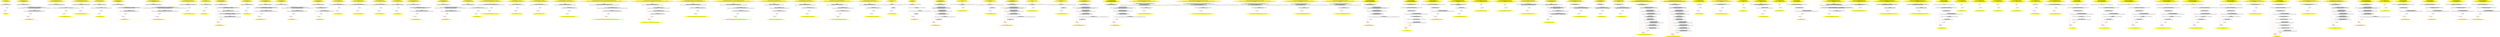 /* @generated */
digraph cfg {
"org.junit.rules.MethodRulesTest.<init>().c79f06079d3e27a42c1bd4b8f121e15c_1" [label="1: Start MethodRulesTest.<init>()\nFormals:  this:org.junit.rules.MethodRulesTest*\nLocals:  \n  " color=yellow style=filled]
	

	 "org.junit.rules.MethodRulesTest.<init>().c79f06079d3e27a42c1bd4b8f121e15c_1" -> "org.junit.rules.MethodRulesTest.<init>().c79f06079d3e27a42c1bd4b8f121e15c_4" ;
"org.junit.rules.MethodRulesTest.<init>().c79f06079d3e27a42c1bd4b8f121e15c_2" [label="2: Exit MethodRulesTest.<init>() \n  " color=yellow style=filled]
	

"org.junit.rules.MethodRulesTest.<init>().c79f06079d3e27a42c1bd4b8f121e15c_3" [label="3:  exceptions sink \n  " shape="box"]
	

	 "org.junit.rules.MethodRulesTest.<init>().c79f06079d3e27a42c1bd4b8f121e15c_3" -> "org.junit.rules.MethodRulesTest.<init>().c79f06079d3e27a42c1bd4b8f121e15c_2" ;
"org.junit.rules.MethodRulesTest.<init>().c79f06079d3e27a42c1bd4b8f121e15c_4" [label="4:  Call Object.<init>() \n   n$0=*&this:org.junit.rules.MethodRulesTest* [line 22]\n  n$1=_fun_Object.<init>()(n$0:org.junit.rules.MethodRulesTest*) [line 22]\n " shape="box"]
	

	 "org.junit.rules.MethodRulesTest.<init>().c79f06079d3e27a42c1bd4b8f121e15c_4" -> "org.junit.rules.MethodRulesTest.<init>().c79f06079d3e27a42c1bd4b8f121e15c_5" ;
	 "org.junit.rules.MethodRulesTest.<init>().c79f06079d3e27a42c1bd4b8f121e15c_4" -> "org.junit.rules.MethodRulesTest.<init>().c79f06079d3e27a42c1bd4b8f121e15c_3" [color="red" ];
"org.junit.rules.MethodRulesTest.<init>().c79f06079d3e27a42c1bd4b8f121e15c_5" [label="5:  method_body \n  " shape="box"]
	

	 "org.junit.rules.MethodRulesTest.<init>().c79f06079d3e27a42c1bd4b8f121e15c_5" -> "org.junit.rules.MethodRulesTest.<init>().c79f06079d3e27a42c1bd4b8f121e15c_2" ;
	 "org.junit.rules.MethodRulesTest.<init>().c79f06079d3e27a42c1bd4b8f121e15c_5" -> "org.junit.rules.MethodRulesTest.<init>().c79f06079d3e27a42c1bd4b8f121e15c_3" [color="red" ];
"org.junit.rules.MethodRulesTest$BeforesAndAfters.<init>().0b82f48fc2cf5ce8790a50a7ed7ab311_1" [label="1: Start MethodRulesTest$BeforesAndAfters.<init>()\nFormals:  this:org.junit.rules.MethodRulesTest$BeforesAndAfters*\nLocals:  $irvar0:void \n  " color=yellow style=filled]
	

	 "org.junit.rules.MethodRulesTest$BeforesAndAfters.<init>().0b82f48fc2cf5ce8790a50a7ed7ab311_1" -> "org.junit.rules.MethodRulesTest$BeforesAndAfters.<init>().0b82f48fc2cf5ce8790a50a7ed7ab311_4" ;
"org.junit.rules.MethodRulesTest$BeforesAndAfters.<init>().0b82f48fc2cf5ce8790a50a7ed7ab311_2" [label="2: Exit MethodRulesTest$BeforesAndAfters.<init>() \n  " color=yellow style=filled]
	

"org.junit.rules.MethodRulesTest$BeforesAndAfters.<init>().0b82f48fc2cf5ce8790a50a7ed7ab311_3" [label="3:  exceptions sink \n  " shape="box"]
	

	 "org.junit.rules.MethodRulesTest$BeforesAndAfters.<init>().0b82f48fc2cf5ce8790a50a7ed7ab311_3" -> "org.junit.rules.MethodRulesTest$BeforesAndAfters.<init>().0b82f48fc2cf5ce8790a50a7ed7ab311_2" ;
"org.junit.rules.MethodRulesTest$BeforesAndAfters.<init>().0b82f48fc2cf5ce8790a50a7ed7ab311_4" [label="4:  Call Object.<init>() \n   n$0=*&this:org.junit.rules.MethodRulesTest$BeforesAndAfters* [line 194]\n  n$1=_fun_Object.<init>()(n$0:org.junit.rules.MethodRulesTest$BeforesAndAfters*) [line 194]\n " shape="box"]
	

	 "org.junit.rules.MethodRulesTest$BeforesAndAfters.<init>().0b82f48fc2cf5ce8790a50a7ed7ab311_4" -> "org.junit.rules.MethodRulesTest$BeforesAndAfters.<init>().0b82f48fc2cf5ce8790a50a7ed7ab311_5" ;
	 "org.junit.rules.MethodRulesTest$BeforesAndAfters.<init>().0b82f48fc2cf5ce8790a50a7ed7ab311_4" -> "org.junit.rules.MethodRulesTest$BeforesAndAfters.<init>().0b82f48fc2cf5ce8790a50a7ed7ab311_3" [color="red" ];
"org.junit.rules.MethodRulesTest$BeforesAndAfters.<init>().0b82f48fc2cf5ce8790a50a7ed7ab311_5" [label="5:  Call MethodRulesTest$BeforesAndAfters$1.<init>(MethodRulesTest$BeforesAndAfters) \n   n$2=_fun___new(sizeof(t=org.junit.rules.MethodRulesTest$BeforesAndAfters$1):org.junit.rules.MethodRulesTest$BeforesAndAfters$1*) [line 202]\n  n$3=*&this:org.junit.rules.MethodRulesTest$BeforesAndAfters* [line 202]\n  n$4=_fun_MethodRulesTest$BeforesAndAfters$1.<init>(MethodRulesTest$BeforesAndAfters)(n$2:org.junit.rules.MethodRulesTest$BeforesAndAfters$1*,n$3:org.junit.rules.MethodRulesTest$BeforesAndAfters*) [line 202]\n  *&$irvar0:org.junit.rules.MethodRulesTest$BeforesAndAfters$1*=n$2 [line 202]\n " shape="box"]
	

	 "org.junit.rules.MethodRulesTest$BeforesAndAfters.<init>().0b82f48fc2cf5ce8790a50a7ed7ab311_5" -> "org.junit.rules.MethodRulesTest$BeforesAndAfters.<init>().0b82f48fc2cf5ce8790a50a7ed7ab311_6" ;
	 "org.junit.rules.MethodRulesTest$BeforesAndAfters.<init>().0b82f48fc2cf5ce8790a50a7ed7ab311_5" -> "org.junit.rules.MethodRulesTest$BeforesAndAfters.<init>().0b82f48fc2cf5ce8790a50a7ed7ab311_3" [color="red" ];
"org.junit.rules.MethodRulesTest$BeforesAndAfters.<init>().0b82f48fc2cf5ce8790a50a7ed7ab311_6" [label="6:  method_body \n   n$5=*&this:org.junit.rules.MethodRulesTest$BeforesAndAfters* [line 202]\n  n$6=*&$irvar0:org.junit.rules.MethodRulesTest$BeforesAndAfters$1* [line 202]\n  *n$5.watchman:org.junit.rules.MethodRulesTest$BeforesAndAfters(root org.junit.rules.MethodRulesTest$BeforesAndAfters)=n$6 [line 202]\n " shape="box"]
	

	 "org.junit.rules.MethodRulesTest$BeforesAndAfters.<init>().0b82f48fc2cf5ce8790a50a7ed7ab311_6" -> "org.junit.rules.MethodRulesTest$BeforesAndAfters.<init>().0b82f48fc2cf5ce8790a50a7ed7ab311_7" ;
	 "org.junit.rules.MethodRulesTest$BeforesAndAfters.<init>().0b82f48fc2cf5ce8790a50a7ed7ab311_6" -> "org.junit.rules.MethodRulesTest$BeforesAndAfters.<init>().0b82f48fc2cf5ce8790a50a7ed7ab311_3" [color="red" ];
"org.junit.rules.MethodRulesTest$BeforesAndAfters.<init>().0b82f48fc2cf5ce8790a50a7ed7ab311_7" [label="7:  method_body \n  " shape="box"]
	

	 "org.junit.rules.MethodRulesTest$BeforesAndAfters.<init>().0b82f48fc2cf5ce8790a50a7ed7ab311_7" -> "org.junit.rules.MethodRulesTest$BeforesAndAfters.<init>().0b82f48fc2cf5ce8790a50a7ed7ab311_2" ;
	 "org.junit.rules.MethodRulesTest$BeforesAndAfters.<init>().0b82f48fc2cf5ce8790a50a7ed7ab311_7" -> "org.junit.rules.MethodRulesTest$BeforesAndAfters.<init>().0b82f48fc2cf5ce8790a50a7ed7ab311_3" [color="red" ];
"org.junit.rules.MethodRulesTest$CallsMethodReturningRuleOnlyOnce.<init>().c46d663c2d0b7a9f197b5ab77aea1e4a_1" [label="1: Start MethodRulesTest$CallsMethodReturningRuleOnlyOnce.<init>()\nFormals:  this:org.junit.rules.MethodRulesTest$CallsMethodReturningRuleOnlyOnce*\nLocals:  \n  " color=yellow style=filled]
	

	 "org.junit.rules.MethodRulesTest$CallsMethodReturningRuleOnlyOnce.<init>().c46d663c2d0b7a9f197b5ab77aea1e4a_1" -> "org.junit.rules.MethodRulesTest$CallsMethodReturningRuleOnlyOnce.<init>().c46d663c2d0b7a9f197b5ab77aea1e4a_4" ;
"org.junit.rules.MethodRulesTest$CallsMethodReturningRuleOnlyOnce.<init>().c46d663c2d0b7a9f197b5ab77aea1e4a_2" [label="2: Exit MethodRulesTest$CallsMethodReturningRuleOnlyOnce.<init>() \n  " color=yellow style=filled]
	

"org.junit.rules.MethodRulesTest$CallsMethodReturningRuleOnlyOnce.<init>().c46d663c2d0b7a9f197b5ab77aea1e4a_3" [label="3:  exceptions sink \n  " shape="box"]
	

	 "org.junit.rules.MethodRulesTest$CallsMethodReturningRuleOnlyOnce.<init>().c46d663c2d0b7a9f197b5ab77aea1e4a_3" -> "org.junit.rules.MethodRulesTest$CallsMethodReturningRuleOnlyOnce.<init>().c46d663c2d0b7a9f197b5ab77aea1e4a_2" ;
"org.junit.rules.MethodRulesTest$CallsMethodReturningRuleOnlyOnce.<init>().c46d663c2d0b7a9f197b5ab77aea1e4a_4" [label="4:  Call Object.<init>() \n   n$0=*&this:org.junit.rules.MethodRulesTest$CallsMethodReturningRuleOnlyOnce* [line 380]\n  n$1=_fun_Object.<init>()(n$0:org.junit.rules.MethodRulesTest$CallsMethodReturningRuleOnlyOnce*) [line 380]\n " shape="box"]
	

	 "org.junit.rules.MethodRulesTest$CallsMethodReturningRuleOnlyOnce.<init>().c46d663c2d0b7a9f197b5ab77aea1e4a_4" -> "org.junit.rules.MethodRulesTest$CallsMethodReturningRuleOnlyOnce.<init>().c46d663c2d0b7a9f197b5ab77aea1e4a_5" ;
	 "org.junit.rules.MethodRulesTest$CallsMethodReturningRuleOnlyOnce.<init>().c46d663c2d0b7a9f197b5ab77aea1e4a_4" -> "org.junit.rules.MethodRulesTest$CallsMethodReturningRuleOnlyOnce.<init>().c46d663c2d0b7a9f197b5ab77aea1e4a_3" [color="red" ];
"org.junit.rules.MethodRulesTest$CallsMethodReturningRuleOnlyOnce.<init>().c46d663c2d0b7a9f197b5ab77aea1e4a_5" [label="5:  method_body \n   n$2=*&this:org.junit.rules.MethodRulesTest$CallsMethodReturningRuleOnlyOnce* [line 381]\n  *n$2.callCount:org.junit.rules.MethodRulesTest$CallsMethodReturningRuleOnlyOnce(root org.junit.rules.MethodRulesTest$CallsMethodReturningRuleOnlyOnce)=0 [line 381]\n " shape="box"]
	

	 "org.junit.rules.MethodRulesTest$CallsMethodReturningRuleOnlyOnce.<init>().c46d663c2d0b7a9f197b5ab77aea1e4a_5" -> "org.junit.rules.MethodRulesTest$CallsMethodReturningRuleOnlyOnce.<init>().c46d663c2d0b7a9f197b5ab77aea1e4a_6" ;
	 "org.junit.rules.MethodRulesTest$CallsMethodReturningRuleOnlyOnce.<init>().c46d663c2d0b7a9f197b5ab77aea1e4a_5" -> "org.junit.rules.MethodRulesTest$CallsMethodReturningRuleOnlyOnce.<init>().c46d663c2d0b7a9f197b5ab77aea1e4a_3" [color="red" ];
"org.junit.rules.MethodRulesTest$CallsMethodReturningRuleOnlyOnce.<init>().c46d663c2d0b7a9f197b5ab77aea1e4a_6" [label="6:  method_body \n  " shape="box"]
	

	 "org.junit.rules.MethodRulesTest$CallsMethodReturningRuleOnlyOnce.<init>().c46d663c2d0b7a9f197b5ab77aea1e4a_6" -> "org.junit.rules.MethodRulesTest$CallsMethodReturningRuleOnlyOnce.<init>().c46d663c2d0b7a9f197b5ab77aea1e4a_2" ;
	 "org.junit.rules.MethodRulesTest$CallsMethodReturningRuleOnlyOnce.<init>().c46d663c2d0b7a9f197b5ab77aea1e4a_6" -> "org.junit.rules.MethodRulesTest$CallsMethodReturningRuleOnlyOnce.<init>().c46d663c2d0b7a9f197b5ab77aea1e4a_3" [color="red" ];
"org.junit.rules.MethodRulesTest$CallsMethodReturningRuleOnlyOnce$Dummy.<init>().63fcfed0749a3dd497c54d920436cfba_1" [label="1: Start MethodRulesTest$CallsMethodReturningRuleOnlyOnce$Dummy.<init>()\nFormals:  this:org.junit.rules.MethodRulesTest$CallsMethodReturningRuleOnlyOnce$Dummy*\nLocals:  \n  " color=yellow style=filled]
	

	 "org.junit.rules.MethodRulesTest$CallsMethodReturningRuleOnlyOnce$Dummy.<init>().63fcfed0749a3dd497c54d920436cfba_1" -> "org.junit.rules.MethodRulesTest$CallsMethodReturningRuleOnlyOnce$Dummy.<init>().63fcfed0749a3dd497c54d920436cfba_4" ;
"org.junit.rules.MethodRulesTest$CallsMethodReturningRuleOnlyOnce$Dummy.<init>().63fcfed0749a3dd497c54d920436cfba_2" [label="2: Exit MethodRulesTest$CallsMethodReturningRuleOnlyOnce$Dummy.<init>() \n  " color=yellow style=filled]
	

"org.junit.rules.MethodRulesTest$CallsMethodReturningRuleOnlyOnce$Dummy.<init>().63fcfed0749a3dd497c54d920436cfba_3" [label="3:  exceptions sink \n  " shape="box"]
	

	 "org.junit.rules.MethodRulesTest$CallsMethodReturningRuleOnlyOnce$Dummy.<init>().63fcfed0749a3dd497c54d920436cfba_3" -> "org.junit.rules.MethodRulesTest$CallsMethodReturningRuleOnlyOnce$Dummy.<init>().63fcfed0749a3dd497c54d920436cfba_2" ;
"org.junit.rules.MethodRulesTest$CallsMethodReturningRuleOnlyOnce$Dummy.<init>().63fcfed0749a3dd497c54d920436cfba_4" [label="4:  Call Object.<init>() \n   n$0=*&this:org.junit.rules.MethodRulesTest$CallsMethodReturningRuleOnlyOnce$Dummy* [line 383]\n  n$1=_fun_Object.<init>()(n$0:org.junit.rules.MethodRulesTest$CallsMethodReturningRuleOnlyOnce$Dummy*) [line 383]\n " shape="box"]
	

	 "org.junit.rules.MethodRulesTest$CallsMethodReturningRuleOnlyOnce$Dummy.<init>().63fcfed0749a3dd497c54d920436cfba_4" -> "org.junit.rules.MethodRulesTest$CallsMethodReturningRuleOnlyOnce$Dummy.<init>().63fcfed0749a3dd497c54d920436cfba_5" ;
	 "org.junit.rules.MethodRulesTest$CallsMethodReturningRuleOnlyOnce$Dummy.<init>().63fcfed0749a3dd497c54d920436cfba_4" -> "org.junit.rules.MethodRulesTest$CallsMethodReturningRuleOnlyOnce$Dummy.<init>().63fcfed0749a3dd497c54d920436cfba_3" [color="red" ];
"org.junit.rules.MethodRulesTest$CallsMethodReturningRuleOnlyOnce$Dummy.<init>().63fcfed0749a3dd497c54d920436cfba_5" [label="5:  method_body \n  " shape="box"]
	

	 "org.junit.rules.MethodRulesTest$CallsMethodReturningRuleOnlyOnce$Dummy.<init>().63fcfed0749a3dd497c54d920436cfba_5" -> "org.junit.rules.MethodRulesTest$CallsMethodReturningRuleOnlyOnce$Dummy.<init>().63fcfed0749a3dd497c54d920436cfba_2" ;
	 "org.junit.rules.MethodRulesTest$CallsMethodReturningRuleOnlyOnce$Dummy.<init>().63fcfed0749a3dd497c54d920436cfba_5" -> "org.junit.rules.MethodRulesTest$CallsMethodReturningRuleOnlyOnce$Dummy.<init>().63fcfed0749a3dd497c54d920436cfba_3" [color="red" ];
"org.junit.rules.MethodRulesTest$CustomTestName.<init>().1074d31bfa7ac8c32ead336213624ef9_1" [label="1: Start MethodRulesTest$CustomTestName.<init>()\nFormals:  this:org.junit.rules.MethodRulesTest$CustomTestName*\nLocals:  \n  " color=yellow style=filled]
	

	 "org.junit.rules.MethodRulesTest$CustomTestName.<init>().1074d31bfa7ac8c32ead336213624ef9_1" -> "org.junit.rules.MethodRulesTest$CustomTestName.<init>().1074d31bfa7ac8c32ead336213624ef9_4" ;
"org.junit.rules.MethodRulesTest$CustomTestName.<init>().1074d31bfa7ac8c32ead336213624ef9_2" [label="2: Exit MethodRulesTest$CustomTestName.<init>() \n  " color=yellow style=filled]
	

"org.junit.rules.MethodRulesTest$CustomTestName.<init>().1074d31bfa7ac8c32ead336213624ef9_3" [label="3:  exceptions sink \n  " shape="box"]
	

	 "org.junit.rules.MethodRulesTest$CustomTestName.<init>().1074d31bfa7ac8c32ead336213624ef9_3" -> "org.junit.rules.MethodRulesTest$CustomTestName.<init>().1074d31bfa7ac8c32ead336213624ef9_2" ;
"org.junit.rules.MethodRulesTest$CustomTestName.<init>().1074d31bfa7ac8c32ead336213624ef9_4" [label="4:  Call Object.<init>() \n   n$0=*&this:org.junit.rules.MethodRulesTest$CustomTestName* [line 278]\n  n$1=_fun_Object.<init>()(n$0:org.junit.rules.MethodRulesTest$CustomTestName*) [line 278]\n " shape="box"]
	

	 "org.junit.rules.MethodRulesTest$CustomTestName.<init>().1074d31bfa7ac8c32ead336213624ef9_4" -> "org.junit.rules.MethodRulesTest$CustomTestName.<init>().1074d31bfa7ac8c32ead336213624ef9_5" ;
	 "org.junit.rules.MethodRulesTest$CustomTestName.<init>().1074d31bfa7ac8c32ead336213624ef9_4" -> "org.junit.rules.MethodRulesTest$CustomTestName.<init>().1074d31bfa7ac8c32ead336213624ef9_3" [color="red" ];
"org.junit.rules.MethodRulesTest$CustomTestName.<init>().1074d31bfa7ac8c32ead336213624ef9_5" [label="5:  method_body \n   n$2=*&this:org.junit.rules.MethodRulesTest$CustomTestName* [line 279]\n  *n$2.name:org.junit.rules.MethodRulesTest$CustomTestName(root org.junit.rules.MethodRulesTest$CustomTestName)=null [line 279]\n " shape="box"]
	

	 "org.junit.rules.MethodRulesTest$CustomTestName.<init>().1074d31bfa7ac8c32ead336213624ef9_5" -> "org.junit.rules.MethodRulesTest$CustomTestName.<init>().1074d31bfa7ac8c32ead336213624ef9_6" ;
	 "org.junit.rules.MethodRulesTest$CustomTestName.<init>().1074d31bfa7ac8c32ead336213624ef9_5" -> "org.junit.rules.MethodRulesTest$CustomTestName.<init>().1074d31bfa7ac8c32ead336213624ef9_3" [color="red" ];
"org.junit.rules.MethodRulesTest$CustomTestName.<init>().1074d31bfa7ac8c32ead336213624ef9_6" [label="6:  method_body \n  " shape="box"]
	

	 "org.junit.rules.MethodRulesTest$CustomTestName.<init>().1074d31bfa7ac8c32ead336213624ef9_6" -> "org.junit.rules.MethodRulesTest$CustomTestName.<init>().1074d31bfa7ac8c32ead336213624ef9_2" ;
	 "org.junit.rules.MethodRulesTest$CustomTestName.<init>().1074d31bfa7ac8c32ead336213624ef9_6" -> "org.junit.rules.MethodRulesTest$CustomTestName.<init>().1074d31bfa7ac8c32ead336213624ef9_3" [color="red" ];
"org.junit.rules.MethodRulesTest$ExampleTest.<init>().e43db985021453a0ed98de11c1fd39d5_1" [label="1: Start MethodRulesTest$ExampleTest.<init>()\nFormals:  this:org.junit.rules.MethodRulesTest$ExampleTest*\nLocals:  $irvar0:void \n  " color=yellow style=filled]
	

	 "org.junit.rules.MethodRulesTest$ExampleTest.<init>().e43db985021453a0ed98de11c1fd39d5_1" -> "org.junit.rules.MethodRulesTest$ExampleTest.<init>().e43db985021453a0ed98de11c1fd39d5_4" ;
"org.junit.rules.MethodRulesTest$ExampleTest.<init>().e43db985021453a0ed98de11c1fd39d5_2" [label="2: Exit MethodRulesTest$ExampleTest.<init>() \n  " color=yellow style=filled]
	

"org.junit.rules.MethodRulesTest$ExampleTest.<init>().e43db985021453a0ed98de11c1fd39d5_3" [label="3:  exceptions sink \n  " shape="box"]
	

	 "org.junit.rules.MethodRulesTest$ExampleTest.<init>().e43db985021453a0ed98de11c1fd39d5_3" -> "org.junit.rules.MethodRulesTest$ExampleTest.<init>().e43db985021453a0ed98de11c1fd39d5_2" ;
"org.junit.rules.MethodRulesTest$ExampleTest.<init>().e43db985021453a0ed98de11c1fd39d5_4" [label="4:  Call Object.<init>() \n   n$0=*&this:org.junit.rules.MethodRulesTest$ExampleTest* [line 38]\n  n$1=_fun_Object.<init>()(n$0:org.junit.rules.MethodRulesTest$ExampleTest*) [line 38]\n " shape="box"]
	

	 "org.junit.rules.MethodRulesTest$ExampleTest.<init>().e43db985021453a0ed98de11c1fd39d5_4" -> "org.junit.rules.MethodRulesTest$ExampleTest.<init>().e43db985021453a0ed98de11c1fd39d5_5" ;
	 "org.junit.rules.MethodRulesTest$ExampleTest.<init>().e43db985021453a0ed98de11c1fd39d5_4" -> "org.junit.rules.MethodRulesTest$ExampleTest.<init>().e43db985021453a0ed98de11c1fd39d5_3" [color="red" ];
"org.junit.rules.MethodRulesTest$ExampleTest.<init>().e43db985021453a0ed98de11c1fd39d5_5" [label="5:  Call MethodRulesTest$TestMethodRule.<init>(MethodRulesTest$1) \n   n$2=_fun___new(sizeof(t=org.junit.rules.MethodRulesTest$TestMethodRule):org.junit.rules.MethodRulesTest$TestMethodRule*) [line 39]\n  n$3=_fun_MethodRulesTest$TestMethodRule.<init>(MethodRulesTest$1)(n$2:org.junit.rules.MethodRulesTest$TestMethodRule*,null:java.lang.Object*) [line 39]\n  *&$irvar0:org.junit.rules.MethodRulesTest$TestMethodRule*=n$2 [line 39]\n " shape="box"]
	

	 "org.junit.rules.MethodRulesTest$ExampleTest.<init>().e43db985021453a0ed98de11c1fd39d5_5" -> "org.junit.rules.MethodRulesTest$ExampleTest.<init>().e43db985021453a0ed98de11c1fd39d5_6" ;
	 "org.junit.rules.MethodRulesTest$ExampleTest.<init>().e43db985021453a0ed98de11c1fd39d5_5" -> "org.junit.rules.MethodRulesTest$ExampleTest.<init>().e43db985021453a0ed98de11c1fd39d5_3" [color="red" ];
"org.junit.rules.MethodRulesTest$ExampleTest.<init>().e43db985021453a0ed98de11c1fd39d5_6" [label="6:  method_body \n   n$4=*&this:org.junit.rules.MethodRulesTest$ExampleTest* [line 39]\n  n$5=*&$irvar0:org.junit.rules.MethodRulesTest$TestMethodRule* [line 39]\n  *n$4.example:org.junit.rules.MethodRulesTest$ExampleTest(root org.junit.rules.MethodRulesTest$ExampleTest)=n$5 [line 39]\n " shape="box"]
	

	 "org.junit.rules.MethodRulesTest$ExampleTest.<init>().e43db985021453a0ed98de11c1fd39d5_6" -> "org.junit.rules.MethodRulesTest$ExampleTest.<init>().e43db985021453a0ed98de11c1fd39d5_7" ;
	 "org.junit.rules.MethodRulesTest$ExampleTest.<init>().e43db985021453a0ed98de11c1fd39d5_6" -> "org.junit.rules.MethodRulesTest$ExampleTest.<init>().e43db985021453a0ed98de11c1fd39d5_3" [color="red" ];
"org.junit.rules.MethodRulesTest$ExampleTest.<init>().e43db985021453a0ed98de11c1fd39d5_7" [label="7:  method_body \n  " shape="box"]
	

	 "org.junit.rules.MethodRulesTest$ExampleTest.<init>().e43db985021453a0ed98de11c1fd39d5_7" -> "org.junit.rules.MethodRulesTest$ExampleTest.<init>().e43db985021453a0ed98de11c1fd39d5_2" ;
	 "org.junit.rules.MethodRulesTest$ExampleTest.<init>().e43db985021453a0ed98de11c1fd39d5_7" -> "org.junit.rules.MethodRulesTest$ExampleTest.<init>().e43db985021453a0ed98de11c1fd39d5_3" [color="red" ];
"org.junit.rules.MethodRulesTest$HasMethodReturningMethodRule.<init>().753efdc729479c9ce51bf46d184723fb_1" [label="1: Start MethodRulesTest$HasMethodReturningMethodRule.<init>()\nFormals:  this:org.junit.rules.MethodRulesTest$HasMethodReturningMethodRule*\nLocals:  $irvar0:void \n  " color=yellow style=filled]
	

	 "org.junit.rules.MethodRulesTest$HasMethodReturningMethodRule.<init>().753efdc729479c9ce51bf46d184723fb_1" -> "org.junit.rules.MethodRulesTest$HasMethodReturningMethodRule.<init>().753efdc729479c9ce51bf46d184723fb_4" ;
"org.junit.rules.MethodRulesTest$HasMethodReturningMethodRule.<init>().753efdc729479c9ce51bf46d184723fb_2" [label="2: Exit MethodRulesTest$HasMethodReturningMethodRule.<init>() \n  " color=yellow style=filled]
	

"org.junit.rules.MethodRulesTest$HasMethodReturningMethodRule.<init>().753efdc729479c9ce51bf46d184723fb_3" [label="3:  exceptions sink \n  " shape="box"]
	

	 "org.junit.rules.MethodRulesTest$HasMethodReturningMethodRule.<init>().753efdc729479c9ce51bf46d184723fb_3" -> "org.junit.rules.MethodRulesTest$HasMethodReturningMethodRule.<init>().753efdc729479c9ce51bf46d184723fb_2" ;
"org.junit.rules.MethodRulesTest$HasMethodReturningMethodRule.<init>().753efdc729479c9ce51bf46d184723fb_4" [label="4:  Call Object.<init>() \n   n$0=*&this:org.junit.rules.MethodRulesTest$HasMethodReturningMethodRule* [line 307]\n  n$1=_fun_Object.<init>()(n$0:org.junit.rules.MethodRulesTest$HasMethodReturningMethodRule*) [line 307]\n " shape="box"]
	

	 "org.junit.rules.MethodRulesTest$HasMethodReturningMethodRule.<init>().753efdc729479c9ce51bf46d184723fb_4" -> "org.junit.rules.MethodRulesTest$HasMethodReturningMethodRule.<init>().753efdc729479c9ce51bf46d184723fb_5" ;
	 "org.junit.rules.MethodRulesTest$HasMethodReturningMethodRule.<init>().753efdc729479c9ce51bf46d184723fb_4" -> "org.junit.rules.MethodRulesTest$HasMethodReturningMethodRule.<init>().753efdc729479c9ce51bf46d184723fb_3" [color="red" ];
"org.junit.rules.MethodRulesTest$HasMethodReturningMethodRule.<init>().753efdc729479c9ce51bf46d184723fb_5" [label="5:  Call MethodRulesTest$HasMethodReturningMethodRule$1.<init>(MethodRulesTest$HasMethodReturningMethodRule) \n   n$2=_fun___new(sizeof(t=org.junit.rules.MethodRulesTest$HasMethodReturningMethodRule$1):org.junit.rules.MethodRulesTest$HasMethodReturningMethodRule$1*) [line 308]\n  n$3=*&this:org.junit.rules.MethodRulesTest$HasMethodReturningMethodRule* [line 308]\n  n$4=_fun_MethodRulesTest$HasMethodReturningMethodRule$1.<init>(MethodRulesTest$HasMethodReturningMethodRule)(n$2:org.junit.rules.MethodRulesTest$HasMethodReturningMethodRule$1*,n$3:org.junit.rules.MethodRulesTest$HasMethodReturningMethodRule*) [line 308]\n  *&$irvar0:org.junit.rules.MethodRulesTest$HasMethodReturningMethodRule$1*=n$2 [line 308]\n " shape="box"]
	

	 "org.junit.rules.MethodRulesTest$HasMethodReturningMethodRule.<init>().753efdc729479c9ce51bf46d184723fb_5" -> "org.junit.rules.MethodRulesTest$HasMethodReturningMethodRule.<init>().753efdc729479c9ce51bf46d184723fb_6" ;
	 "org.junit.rules.MethodRulesTest$HasMethodReturningMethodRule.<init>().753efdc729479c9ce51bf46d184723fb_5" -> "org.junit.rules.MethodRulesTest$HasMethodReturningMethodRule.<init>().753efdc729479c9ce51bf46d184723fb_3" [color="red" ];
"org.junit.rules.MethodRulesTest$HasMethodReturningMethodRule.<init>().753efdc729479c9ce51bf46d184723fb_6" [label="6:  method_body \n   n$5=*&this:org.junit.rules.MethodRulesTest$HasMethodReturningMethodRule* [line 308]\n  n$6=*&$irvar0:org.junit.rules.MethodRulesTest$HasMethodReturningMethodRule$1* [line 308]\n  *n$5.methodRule:org.junit.rules.MethodRulesTest$HasMethodReturningMethodRule(root org.junit.rules.MethodRulesTest$HasMethodReturningMethodRule)=n$6 [line 308]\n " shape="box"]
	

	 "org.junit.rules.MethodRulesTest$HasMethodReturningMethodRule.<init>().753efdc729479c9ce51bf46d184723fb_6" -> "org.junit.rules.MethodRulesTest$HasMethodReturningMethodRule.<init>().753efdc729479c9ce51bf46d184723fb_7" ;
	 "org.junit.rules.MethodRulesTest$HasMethodReturningMethodRule.<init>().753efdc729479c9ce51bf46d184723fb_6" -> "org.junit.rules.MethodRulesTest$HasMethodReturningMethodRule.<init>().753efdc729479c9ce51bf46d184723fb_3" [color="red" ];
"org.junit.rules.MethodRulesTest$HasMethodReturningMethodRule.<init>().753efdc729479c9ce51bf46d184723fb_7" [label="7:  method_body \n  " shape="box"]
	

	 "org.junit.rules.MethodRulesTest$HasMethodReturningMethodRule.<init>().753efdc729479c9ce51bf46d184723fb_7" -> "org.junit.rules.MethodRulesTest$HasMethodReturningMethodRule.<init>().753efdc729479c9ce51bf46d184723fb_2" ;
	 "org.junit.rules.MethodRulesTest$HasMethodReturningMethodRule.<init>().753efdc729479c9ce51bf46d184723fb_7" -> "org.junit.rules.MethodRulesTest$HasMethodReturningMethodRule.<init>().753efdc729479c9ce51bf46d184723fb_3" [color="red" ];
"org.junit.rules.MethodRulesTest$HasMultipleMethodsReturningMethodRule.<init>().183a3efe8b02aa1c32bb2203f9fe81a2_1" [label="1: Start MethodRulesTest$HasMultipleMethodsReturningMethodRule.<init>()\nFormals:  this:org.junit.rules.MethodRulesTest$HasMultipleMethodsReturningMethodRule*\nLocals:  \n  " color=yellow style=filled]
	

	 "org.junit.rules.MethodRulesTest$HasMultipleMethodsReturningMethodRule.<init>().183a3efe8b02aa1c32bb2203f9fe81a2_1" -> "org.junit.rules.MethodRulesTest$HasMultipleMethodsReturningMethodRule.<init>().183a3efe8b02aa1c32bb2203f9fe81a2_4" ;
"org.junit.rules.MethodRulesTest$HasMultipleMethodsReturningMethodRule.<init>().183a3efe8b02aa1c32bb2203f9fe81a2_2" [label="2: Exit MethodRulesTest$HasMultipleMethodsReturningMethodRule.<init>() \n  " color=yellow style=filled]
	

"org.junit.rules.MethodRulesTest$HasMultipleMethodsReturningMethodRule.<init>().183a3efe8b02aa1c32bb2203f9fe81a2_3" [label="3:  exceptions sink \n  " shape="box"]
	

	 "org.junit.rules.MethodRulesTest$HasMultipleMethodsReturningMethodRule.<init>().183a3efe8b02aa1c32bb2203f9fe81a2_3" -> "org.junit.rules.MethodRulesTest$HasMultipleMethodsReturningMethodRule.<init>().183a3efe8b02aa1c32bb2203f9fe81a2_2" ;
"org.junit.rules.MethodRulesTest$HasMultipleMethodsReturningMethodRule.<init>().183a3efe8b02aa1c32bb2203f9fe81a2_4" [label="4:  Call Object.<init>() \n   n$0=*&this:org.junit.rules.MethodRulesTest$HasMultipleMethodsReturningMethodRule* [line 347]\n  n$1=_fun_Object.<init>()(n$0:org.junit.rules.MethodRulesTest$HasMultipleMethodsReturningMethodRule*) [line 347]\n " shape="box"]
	

	 "org.junit.rules.MethodRulesTest$HasMultipleMethodsReturningMethodRule.<init>().183a3efe8b02aa1c32bb2203f9fe81a2_4" -> "org.junit.rules.MethodRulesTest$HasMultipleMethodsReturningMethodRule.<init>().183a3efe8b02aa1c32bb2203f9fe81a2_5" ;
	 "org.junit.rules.MethodRulesTest$HasMultipleMethodsReturningMethodRule.<init>().183a3efe8b02aa1c32bb2203f9fe81a2_4" -> "org.junit.rules.MethodRulesTest$HasMultipleMethodsReturningMethodRule.<init>().183a3efe8b02aa1c32bb2203f9fe81a2_3" [color="red" ];
"org.junit.rules.MethodRulesTest$HasMultipleMethodsReturningMethodRule.<init>().183a3efe8b02aa1c32bb2203f9fe81a2_5" [label="5:  method_body \n  " shape="box"]
	

	 "org.junit.rules.MethodRulesTest$HasMultipleMethodsReturningMethodRule.<init>().183a3efe8b02aa1c32bb2203f9fe81a2_5" -> "org.junit.rules.MethodRulesTest$HasMultipleMethodsReturningMethodRule.<init>().183a3efe8b02aa1c32bb2203f9fe81a2_2" ;
	 "org.junit.rules.MethodRulesTest$HasMultipleMethodsReturningMethodRule.<init>().183a3efe8b02aa1c32bb2203f9fe81a2_5" -> "org.junit.rules.MethodRulesTest$HasMultipleMethodsReturningMethodRule.<init>().183a3efe8b02aa1c32bb2203f9fe81a2_3" [color="red" ];
"org.junit.rules.MethodRulesTest$Increment.<init>().098e15f684805843015c174fc7fcaa78_1" [label="1: Start MethodRulesTest$Increment.<init>()\nFormals:  this:org.junit.rules.MethodRulesTest$Increment*\nLocals:  \n  " color=yellow style=filled]
	

	 "org.junit.rules.MethodRulesTest$Increment.<init>().098e15f684805843015c174fc7fcaa78_1" -> "org.junit.rules.MethodRulesTest$Increment.<init>().098e15f684805843015c174fc7fcaa78_4" ;
"org.junit.rules.MethodRulesTest$Increment.<init>().098e15f684805843015c174fc7fcaa78_2" [label="2: Exit MethodRulesTest$Increment.<init>() \n  " color=yellow style=filled]
	

"org.junit.rules.MethodRulesTest$Increment.<init>().098e15f684805843015c174fc7fcaa78_3" [label="3:  exceptions sink \n  " shape="box"]
	

	 "org.junit.rules.MethodRulesTest$Increment.<init>().098e15f684805843015c174fc7fcaa78_3" -> "org.junit.rules.MethodRulesTest$Increment.<init>().098e15f684805843015c174fc7fcaa78_2" ;
"org.junit.rules.MethodRulesTest$Increment.<init>().098e15f684805843015c174fc7fcaa78_4" [label="4:  Call Object.<init>() \n   n$0=*&this:org.junit.rules.MethodRulesTest$Increment* [line 87]\n  n$1=_fun_Object.<init>()(n$0:org.junit.rules.MethodRulesTest$Increment*) [line 87]\n " shape="box"]
	

	 "org.junit.rules.MethodRulesTest$Increment.<init>().098e15f684805843015c174fc7fcaa78_4" -> "org.junit.rules.MethodRulesTest$Increment.<init>().098e15f684805843015c174fc7fcaa78_5" ;
	 "org.junit.rules.MethodRulesTest$Increment.<init>().098e15f684805843015c174fc7fcaa78_4" -> "org.junit.rules.MethodRulesTest$Increment.<init>().098e15f684805843015c174fc7fcaa78_3" [color="red" ];
"org.junit.rules.MethodRulesTest$Increment.<init>().098e15f684805843015c174fc7fcaa78_5" [label="5:  method_body \n  " shape="box"]
	

	 "org.junit.rules.MethodRulesTest$Increment.<init>().098e15f684805843015c174fc7fcaa78_5" -> "org.junit.rules.MethodRulesTest$Increment.<init>().098e15f684805843015c174fc7fcaa78_2" ;
	 "org.junit.rules.MethodRulesTest$Increment.<init>().098e15f684805843015c174fc7fcaa78_5" -> "org.junit.rules.MethodRulesTest$Increment.<init>().098e15f684805843015c174fc7fcaa78_3" [color="red" ];
"org.junit.rules.MethodRulesTest$MultipleRuleTest.<init>().9569508157e26eafcfff4af2cb0d7f8d_1" [label="1: Start MethodRulesTest$MultipleRuleTest.<init>()\nFormals:  this:org.junit.rules.MethodRulesTest$MultipleRuleTest*\nLocals:  $irvar1:void $irvar0:void \n  " color=yellow style=filled]
	

	 "org.junit.rules.MethodRulesTest$MultipleRuleTest.<init>().9569508157e26eafcfff4af2cb0d7f8d_1" -> "org.junit.rules.MethodRulesTest$MultipleRuleTest.<init>().9569508157e26eafcfff4af2cb0d7f8d_4" ;
"org.junit.rules.MethodRulesTest$MultipleRuleTest.<init>().9569508157e26eafcfff4af2cb0d7f8d_2" [label="2: Exit MethodRulesTest$MultipleRuleTest.<init>() \n  " color=yellow style=filled]
	

"org.junit.rules.MethodRulesTest$MultipleRuleTest.<init>().9569508157e26eafcfff4af2cb0d7f8d_3" [label="3:  exceptions sink \n  " shape="box"]
	

	 "org.junit.rules.MethodRulesTest$MultipleRuleTest.<init>().9569508157e26eafcfff4af2cb0d7f8d_3" -> "org.junit.rules.MethodRulesTest$MultipleRuleTest.<init>().9569508157e26eafcfff4af2cb0d7f8d_2" ;
"org.junit.rules.MethodRulesTest$MultipleRuleTest.<init>().9569508157e26eafcfff4af2cb0d7f8d_4" [label="4:  Call Object.<init>() \n   n$0=*&this:org.junit.rules.MethodRulesTest$MultipleRuleTest* [line 100]\n  n$1=_fun_Object.<init>()(n$0:org.junit.rules.MethodRulesTest$MultipleRuleTest*) [line 100]\n " shape="box"]
	

	 "org.junit.rules.MethodRulesTest$MultipleRuleTest.<init>().9569508157e26eafcfff4af2cb0d7f8d_4" -> "org.junit.rules.MethodRulesTest$MultipleRuleTest.<init>().9569508157e26eafcfff4af2cb0d7f8d_5" ;
	 "org.junit.rules.MethodRulesTest$MultipleRuleTest.<init>().9569508157e26eafcfff4af2cb0d7f8d_4" -> "org.junit.rules.MethodRulesTest$MultipleRuleTest.<init>().9569508157e26eafcfff4af2cb0d7f8d_3" [color="red" ];
"org.junit.rules.MethodRulesTest$MultipleRuleTest.<init>().9569508157e26eafcfff4af2cb0d7f8d_5" [label="5:  Call MethodRulesTest$Increment.<init>(MethodRulesTest$1) \n   n$2=_fun___new(sizeof(t=org.junit.rules.MethodRulesTest$Increment):org.junit.rules.MethodRulesTest$Increment*) [line 102]\n  n$3=_fun_MethodRulesTest$Increment.<init>(MethodRulesTest$1)(n$2:org.junit.rules.MethodRulesTest$Increment*,null:java.lang.Object*) [line 102]\n  *&$irvar0:org.junit.rules.MethodRulesTest$Increment*=n$2 [line 102]\n " shape="box"]
	

	 "org.junit.rules.MethodRulesTest$MultipleRuleTest.<init>().9569508157e26eafcfff4af2cb0d7f8d_5" -> "org.junit.rules.MethodRulesTest$MultipleRuleTest.<init>().9569508157e26eafcfff4af2cb0d7f8d_6" ;
	 "org.junit.rules.MethodRulesTest$MultipleRuleTest.<init>().9569508157e26eafcfff4af2cb0d7f8d_5" -> "org.junit.rules.MethodRulesTest$MultipleRuleTest.<init>().9569508157e26eafcfff4af2cb0d7f8d_3" [color="red" ];
"org.junit.rules.MethodRulesTest$MultipleRuleTest.<init>().9569508157e26eafcfff4af2cb0d7f8d_6" [label="6:  method_body \n   n$4=*&this:org.junit.rules.MethodRulesTest$MultipleRuleTest* [line 102]\n  n$5=*&$irvar0:org.junit.rules.MethodRulesTest$Increment* [line 102]\n  *n$4.incrementor1:org.junit.rules.MethodRulesTest$MultipleRuleTest(root org.junit.rules.MethodRulesTest$MultipleRuleTest)=n$5 [line 102]\n " shape="box"]
	

	 "org.junit.rules.MethodRulesTest$MultipleRuleTest.<init>().9569508157e26eafcfff4af2cb0d7f8d_6" -> "org.junit.rules.MethodRulesTest$MultipleRuleTest.<init>().9569508157e26eafcfff4af2cb0d7f8d_7" ;
	 "org.junit.rules.MethodRulesTest$MultipleRuleTest.<init>().9569508157e26eafcfff4af2cb0d7f8d_6" -> "org.junit.rules.MethodRulesTest$MultipleRuleTest.<init>().9569508157e26eafcfff4af2cb0d7f8d_3" [color="red" ];
"org.junit.rules.MethodRulesTest$MultipleRuleTest.<init>().9569508157e26eafcfff4af2cb0d7f8d_7" [label="7:  Call MethodRulesTest$Increment.<init>(MethodRulesTest$1) \n   n$6=_fun___new(sizeof(t=org.junit.rules.MethodRulesTest$Increment):org.junit.rules.MethodRulesTest$Increment*) [line 105]\n  n$7=_fun_MethodRulesTest$Increment.<init>(MethodRulesTest$1)(n$6:org.junit.rules.MethodRulesTest$Increment*,null:java.lang.Object*) [line 105]\n  *&$irvar1:org.junit.rules.MethodRulesTest$Increment*=n$6 [line 105]\n " shape="box"]
	

	 "org.junit.rules.MethodRulesTest$MultipleRuleTest.<init>().9569508157e26eafcfff4af2cb0d7f8d_7" -> "org.junit.rules.MethodRulesTest$MultipleRuleTest.<init>().9569508157e26eafcfff4af2cb0d7f8d_8" ;
	 "org.junit.rules.MethodRulesTest$MultipleRuleTest.<init>().9569508157e26eafcfff4af2cb0d7f8d_7" -> "org.junit.rules.MethodRulesTest$MultipleRuleTest.<init>().9569508157e26eafcfff4af2cb0d7f8d_3" [color="red" ];
"org.junit.rules.MethodRulesTest$MultipleRuleTest.<init>().9569508157e26eafcfff4af2cb0d7f8d_8" [label="8:  method_body \n   n$8=*&this:org.junit.rules.MethodRulesTest$MultipleRuleTest* [line 105]\n  n$9=*&$irvar1:org.junit.rules.MethodRulesTest$Increment* [line 105]\n  *n$8.incrementor2:org.junit.rules.MethodRulesTest$MultipleRuleTest(root org.junit.rules.MethodRulesTest$MultipleRuleTest)=n$9 [line 105]\n " shape="box"]
	

	 "org.junit.rules.MethodRulesTest$MultipleRuleTest.<init>().9569508157e26eafcfff4af2cb0d7f8d_8" -> "org.junit.rules.MethodRulesTest$MultipleRuleTest.<init>().9569508157e26eafcfff4af2cb0d7f8d_9" ;
	 "org.junit.rules.MethodRulesTest$MultipleRuleTest.<init>().9569508157e26eafcfff4af2cb0d7f8d_8" -> "org.junit.rules.MethodRulesTest$MultipleRuleTest.<init>().9569508157e26eafcfff4af2cb0d7f8d_3" [color="red" ];
"org.junit.rules.MethodRulesTest$MultipleRuleTest.<init>().9569508157e26eafcfff4af2cb0d7f8d_9" [label="9:  method_body \n  " shape="box"]
	

	 "org.junit.rules.MethodRulesTest$MultipleRuleTest.<init>().9569508157e26eafcfff4af2cb0d7f8d_9" -> "org.junit.rules.MethodRulesTest$MultipleRuleTest.<init>().9569508157e26eafcfff4af2cb0d7f8d_2" ;
	 "org.junit.rules.MethodRulesTest$MultipleRuleTest.<init>().9569508157e26eafcfff4af2cb0d7f8d_9" -> "org.junit.rules.MethodRulesTest$MultipleRuleTest.<init>().9569508157e26eafcfff4af2cb0d7f8d_3" [color="red" ];
"org.junit.rules.MethodRulesTest$NoRulesTest.<init>().11ce16da07478715d3f0f5b9ea821b6d_1" [label="1: Start MethodRulesTest$NoRulesTest.<init>()\nFormals:  this:org.junit.rules.MethodRulesTest$NoRulesTest*\nLocals:  \n  " color=yellow style=filled]
	

	 "org.junit.rules.MethodRulesTest$NoRulesTest.<init>().11ce16da07478715d3f0f5b9ea821b6d_1" -> "org.junit.rules.MethodRulesTest$NoRulesTest.<init>().11ce16da07478715d3f0f5b9ea821b6d_4" ;
"org.junit.rules.MethodRulesTest$NoRulesTest.<init>().11ce16da07478715d3f0f5b9ea821b6d_2" [label="2: Exit MethodRulesTest$NoRulesTest.<init>() \n  " color=yellow style=filled]
	

"org.junit.rules.MethodRulesTest$NoRulesTest.<init>().11ce16da07478715d3f0f5b9ea821b6d_3" [label="3:  exceptions sink \n  " shape="box"]
	

	 "org.junit.rules.MethodRulesTest$NoRulesTest.<init>().11ce16da07478715d3f0f5b9ea821b6d_3" -> "org.junit.rules.MethodRulesTest$NoRulesTest.<init>().11ce16da07478715d3f0f5b9ea821b6d_2" ;
"org.junit.rules.MethodRulesTest$NoRulesTest.<init>().11ce16da07478715d3f0f5b9ea821b6d_4" [label="4:  Call Object.<init>() \n   n$0=*&this:org.junit.rules.MethodRulesTest$NoRulesTest* [line 121]\n  n$1=_fun_Object.<init>()(n$0:org.junit.rules.MethodRulesTest$NoRulesTest*) [line 121]\n " shape="box"]
	

	 "org.junit.rules.MethodRulesTest$NoRulesTest.<init>().11ce16da07478715d3f0f5b9ea821b6d_4" -> "org.junit.rules.MethodRulesTest$NoRulesTest.<init>().11ce16da07478715d3f0f5b9ea821b6d_5" ;
	 "org.junit.rules.MethodRulesTest$NoRulesTest.<init>().11ce16da07478715d3f0f5b9ea821b6d_4" -> "org.junit.rules.MethodRulesTest$NoRulesTest.<init>().11ce16da07478715d3f0f5b9ea821b6d_3" [color="red" ];
"org.junit.rules.MethodRulesTest$NoRulesTest.<init>().11ce16da07478715d3f0f5b9ea821b6d_5" [label="5:  method_body \n  " shape="box"]
	

	 "org.junit.rules.MethodRulesTest$NoRulesTest.<init>().11ce16da07478715d3f0f5b9ea821b6d_5" -> "org.junit.rules.MethodRulesTest$NoRulesTest.<init>().11ce16da07478715d3f0f5b9ea821b6d_2" ;
	 "org.junit.rules.MethodRulesTest$NoRulesTest.<init>().11ce16da07478715d3f0f5b9ea821b6d_5" -> "org.junit.rules.MethodRulesTest$NoRulesTest.<init>().11ce16da07478715d3f0f5b9ea821b6d_3" [color="red" ];
"org.junit.rules.MethodRulesTest$NonPublicExampleTest.<init>().de479cabc4ca9ecf19008ba8d1278fbe_1" [label="1: Start MethodRulesTest$NonPublicExampleTest.<init>()\nFormals:  this:org.junit.rules.MethodRulesTest$NonPublicExampleTest*\nLocals:  $irvar0:void \n  " color=yellow style=filled]
	

	 "org.junit.rules.MethodRulesTest$NonPublicExampleTest.<init>().de479cabc4ca9ecf19008ba8d1278fbe_1" -> "org.junit.rules.MethodRulesTest$NonPublicExampleTest.<init>().de479cabc4ca9ecf19008ba8d1278fbe_4" ;
"org.junit.rules.MethodRulesTest$NonPublicExampleTest.<init>().de479cabc4ca9ecf19008ba8d1278fbe_2" [label="2: Exit MethodRulesTest$NonPublicExampleTest.<init>() \n  " color=yellow style=filled]
	

"org.junit.rules.MethodRulesTest$NonPublicExampleTest.<init>().de479cabc4ca9ecf19008ba8d1278fbe_3" [label="3:  exceptions sink \n  " shape="box"]
	

	 "org.junit.rules.MethodRulesTest$NonPublicExampleTest.<init>().de479cabc4ca9ecf19008ba8d1278fbe_3" -> "org.junit.rules.MethodRulesTest$NonPublicExampleTest.<init>().de479cabc4ca9ecf19008ba8d1278fbe_2" ;
"org.junit.rules.MethodRulesTest$NonPublicExampleTest.<init>().de479cabc4ca9ecf19008ba8d1278fbe_4" [label="4:  Call Object.<init>() \n   n$0=*&this:org.junit.rules.MethodRulesTest$NonPublicExampleTest* [line 47]\n  n$1=_fun_Object.<init>()(n$0:org.junit.rules.MethodRulesTest$NonPublicExampleTest*) [line 47]\n " shape="box"]
	

	 "org.junit.rules.MethodRulesTest$NonPublicExampleTest.<init>().de479cabc4ca9ecf19008ba8d1278fbe_4" -> "org.junit.rules.MethodRulesTest$NonPublicExampleTest.<init>().de479cabc4ca9ecf19008ba8d1278fbe_5" ;
	 "org.junit.rules.MethodRulesTest$NonPublicExampleTest.<init>().de479cabc4ca9ecf19008ba8d1278fbe_4" -> "org.junit.rules.MethodRulesTest$NonPublicExampleTest.<init>().de479cabc4ca9ecf19008ba8d1278fbe_3" [color="red" ];
"org.junit.rules.MethodRulesTest$NonPublicExampleTest.<init>().de479cabc4ca9ecf19008ba8d1278fbe_5" [label="5:  Call MethodRulesTest$TestMethodRule.<init>(MethodRulesTest$1) \n   n$2=_fun___new(sizeof(t=org.junit.rules.MethodRulesTest$TestMethodRule):org.junit.rules.MethodRulesTest$TestMethodRule*) [line 48]\n  n$3=_fun_MethodRulesTest$TestMethodRule.<init>(MethodRulesTest$1)(n$2:org.junit.rules.MethodRulesTest$TestMethodRule*,null:java.lang.Object*) [line 48]\n  *&$irvar0:org.junit.rules.MethodRulesTest$TestMethodRule*=n$2 [line 48]\n " shape="box"]
	

	 "org.junit.rules.MethodRulesTest$NonPublicExampleTest.<init>().de479cabc4ca9ecf19008ba8d1278fbe_5" -> "org.junit.rules.MethodRulesTest$NonPublicExampleTest.<init>().de479cabc4ca9ecf19008ba8d1278fbe_6" ;
	 "org.junit.rules.MethodRulesTest$NonPublicExampleTest.<init>().de479cabc4ca9ecf19008ba8d1278fbe_5" -> "org.junit.rules.MethodRulesTest$NonPublicExampleTest.<init>().de479cabc4ca9ecf19008ba8d1278fbe_3" [color="red" ];
"org.junit.rules.MethodRulesTest$NonPublicExampleTest.<init>().de479cabc4ca9ecf19008ba8d1278fbe_6" [label="6:  method_body \n   n$4=*&this:org.junit.rules.MethodRulesTest$NonPublicExampleTest* [line 48]\n  n$5=*&$irvar0:org.junit.rules.MethodRulesTest$TestMethodRule* [line 48]\n  *n$4.example:org.junit.rules.MethodRulesTest$NonPublicExampleTest(root org.junit.rules.MethodRulesTest$NonPublicExampleTest)=n$5 [line 48]\n " shape="box"]
	

	 "org.junit.rules.MethodRulesTest$NonPublicExampleTest.<init>().de479cabc4ca9ecf19008ba8d1278fbe_6" -> "org.junit.rules.MethodRulesTest$NonPublicExampleTest.<init>().de479cabc4ca9ecf19008ba8d1278fbe_7" ;
	 "org.junit.rules.MethodRulesTest$NonPublicExampleTest.<init>().de479cabc4ca9ecf19008ba8d1278fbe_6" -> "org.junit.rules.MethodRulesTest$NonPublicExampleTest.<init>().de479cabc4ca9ecf19008ba8d1278fbe_3" [color="red" ];
"org.junit.rules.MethodRulesTest$NonPublicExampleTest.<init>().de479cabc4ca9ecf19008ba8d1278fbe_7" [label="7:  method_body \n  " shape="box"]
	

	 "org.junit.rules.MethodRulesTest$NonPublicExampleTest.<init>().de479cabc4ca9ecf19008ba8d1278fbe_7" -> "org.junit.rules.MethodRulesTest$NonPublicExampleTest.<init>().de479cabc4ca9ecf19008ba8d1278fbe_2" ;
	 "org.junit.rules.MethodRulesTest$NonPublicExampleTest.<init>().de479cabc4ca9ecf19008ba8d1278fbe_7" -> "org.junit.rules.MethodRulesTest$NonPublicExampleTest.<init>().de479cabc4ca9ecf19008ba8d1278fbe_3" [color="red" ];
"org.junit.rules.MethodRulesTest$OnFailureTest.<init>().23cdfe38b25b4d0285d675291cf98f10_1" [label="1: Start MethodRulesTest$OnFailureTest.<init>()\nFormals:  this:org.junit.rules.MethodRulesTest$OnFailureTest*\nLocals:  $irvar0:void \n  " color=yellow style=filled]
	

	 "org.junit.rules.MethodRulesTest$OnFailureTest.<init>().23cdfe38b25b4d0285d675291cf98f10_1" -> "org.junit.rules.MethodRulesTest$OnFailureTest.<init>().23cdfe38b25b4d0285d675291cf98f10_4" ;
"org.junit.rules.MethodRulesTest$OnFailureTest.<init>().23cdfe38b25b4d0285d675291cf98f10_2" [label="2: Exit MethodRulesTest$OnFailureTest.<init>() \n  " color=yellow style=filled]
	

"org.junit.rules.MethodRulesTest$OnFailureTest.<init>().23cdfe38b25b4d0285d675291cf98f10_3" [label="3:  exceptions sink \n  " shape="box"]
	

	 "org.junit.rules.MethodRulesTest$OnFailureTest.<init>().23cdfe38b25b4d0285d675291cf98f10_3" -> "org.junit.rules.MethodRulesTest$OnFailureTest.<init>().23cdfe38b25b4d0285d675291cf98f10_2" ;
"org.junit.rules.MethodRulesTest$OnFailureTest.<init>().23cdfe38b25b4d0285d675291cf98f10_4" [label="4:  Call Object.<init>() \n   n$0=*&this:org.junit.rules.MethodRulesTest$OnFailureTest* [line 137]\n  n$1=_fun_Object.<init>()(n$0:org.junit.rules.MethodRulesTest$OnFailureTest*) [line 137]\n " shape="box"]
	

	 "org.junit.rules.MethodRulesTest$OnFailureTest.<init>().23cdfe38b25b4d0285d675291cf98f10_4" -> "org.junit.rules.MethodRulesTest$OnFailureTest.<init>().23cdfe38b25b4d0285d675291cf98f10_5" ;
	 "org.junit.rules.MethodRulesTest$OnFailureTest.<init>().23cdfe38b25b4d0285d675291cf98f10_4" -> "org.junit.rules.MethodRulesTest$OnFailureTest.<init>().23cdfe38b25b4d0285d675291cf98f10_3" [color="red" ];
"org.junit.rules.MethodRulesTest$OnFailureTest.<init>().23cdfe38b25b4d0285d675291cf98f10_5" [label="5:  Call MethodRulesTest$OnFailureTest$1.<init>(MethodRulesTest$OnFailureTest) \n   n$2=_fun___new(sizeof(t=org.junit.rules.MethodRulesTest$OnFailureTest$1):org.junit.rules.MethodRulesTest$OnFailureTest$1*) [line 138]\n  n$3=*&this:org.junit.rules.MethodRulesTest$OnFailureTest* [line 138]\n  n$4=_fun_MethodRulesTest$OnFailureTest$1.<init>(MethodRulesTest$OnFailureTest)(n$2:org.junit.rules.MethodRulesTest$OnFailureTest$1*,n$3:org.junit.rules.MethodRulesTest$OnFailureTest*) [line 138]\n  *&$irvar0:org.junit.rules.MethodRulesTest$OnFailureTest$1*=n$2 [line 138]\n " shape="box"]
	

	 "org.junit.rules.MethodRulesTest$OnFailureTest.<init>().23cdfe38b25b4d0285d675291cf98f10_5" -> "org.junit.rules.MethodRulesTest$OnFailureTest.<init>().23cdfe38b25b4d0285d675291cf98f10_6" ;
	 "org.junit.rules.MethodRulesTest$OnFailureTest.<init>().23cdfe38b25b4d0285d675291cf98f10_5" -> "org.junit.rules.MethodRulesTest$OnFailureTest.<init>().23cdfe38b25b4d0285d675291cf98f10_3" [color="red" ];
"org.junit.rules.MethodRulesTest$OnFailureTest.<init>().23cdfe38b25b4d0285d675291cf98f10_6" [label="6:  method_body \n   n$5=*&this:org.junit.rules.MethodRulesTest$OnFailureTest* [line 138]\n  n$6=*&$irvar0:org.junit.rules.MethodRulesTest$OnFailureTest$1* [line 138]\n  *n$5.watchman:org.junit.rules.MethodRulesTest$OnFailureTest(root org.junit.rules.MethodRulesTest$OnFailureTest)=n$6 [line 138]\n " shape="box"]
	

	 "org.junit.rules.MethodRulesTest$OnFailureTest.<init>().23cdfe38b25b4d0285d675291cf98f10_6" -> "org.junit.rules.MethodRulesTest$OnFailureTest.<init>().23cdfe38b25b4d0285d675291cf98f10_7" ;
	 "org.junit.rules.MethodRulesTest$OnFailureTest.<init>().23cdfe38b25b4d0285d675291cf98f10_6" -> "org.junit.rules.MethodRulesTest$OnFailureTest.<init>().23cdfe38b25b4d0285d675291cf98f10_3" [color="red" ];
"org.junit.rules.MethodRulesTest$OnFailureTest.<init>().23cdfe38b25b4d0285d675291cf98f10_7" [label="7:  method_body \n  " shape="box"]
	

	 "org.junit.rules.MethodRulesTest$OnFailureTest.<init>().23cdfe38b25b4d0285d675291cf98f10_7" -> "org.junit.rules.MethodRulesTest$OnFailureTest.<init>().23cdfe38b25b4d0285d675291cf98f10_2" ;
	 "org.junit.rules.MethodRulesTest$OnFailureTest.<init>().23cdfe38b25b4d0285d675291cf98f10_7" -> "org.junit.rules.MethodRulesTest$OnFailureTest.<init>().23cdfe38b25b4d0285d675291cf98f10_3" [color="red" ];
"org.junit.rules.MethodRulesTest$PrivateRule.<init>().643bfe6ecfcbe42dccd03da61f354250_1" [label="1: Start MethodRulesTest$PrivateRule.<init>()\nFormals:  this:org.junit.rules.MethodRulesTest$PrivateRule*\nLocals:  $irvar0:void \n  " color=yellow style=filled]
	

	 "org.junit.rules.MethodRulesTest$PrivateRule.<init>().643bfe6ecfcbe42dccd03da61f354250_1" -> "org.junit.rules.MethodRulesTest$PrivateRule.<init>().643bfe6ecfcbe42dccd03da61f354250_4" ;
"org.junit.rules.MethodRulesTest$PrivateRule.<init>().643bfe6ecfcbe42dccd03da61f354250_2" [label="2: Exit MethodRulesTest$PrivateRule.<init>() \n  " color=yellow style=filled]
	

"org.junit.rules.MethodRulesTest$PrivateRule.<init>().643bfe6ecfcbe42dccd03da61f354250_3" [label="3:  exceptions sink \n  " shape="box"]
	

	 "org.junit.rules.MethodRulesTest$PrivateRule.<init>().643bfe6ecfcbe42dccd03da61f354250_3" -> "org.junit.rules.MethodRulesTest$PrivateRule.<init>().643bfe6ecfcbe42dccd03da61f354250_2" ;
"org.junit.rules.MethodRulesTest$PrivateRule.<init>().643bfe6ecfcbe42dccd03da61f354250_4" [label="4:  Call Object.<init>() \n   n$0=*&this:org.junit.rules.MethodRulesTest$PrivateRule* [line 263]\n  n$1=_fun_Object.<init>()(n$0:org.junit.rules.MethodRulesTest$PrivateRule*) [line 263]\n " shape="box"]
	

	 "org.junit.rules.MethodRulesTest$PrivateRule.<init>().643bfe6ecfcbe42dccd03da61f354250_4" -> "org.junit.rules.MethodRulesTest$PrivateRule.<init>().643bfe6ecfcbe42dccd03da61f354250_5" ;
	 "org.junit.rules.MethodRulesTest$PrivateRule.<init>().643bfe6ecfcbe42dccd03da61f354250_4" -> "org.junit.rules.MethodRulesTest$PrivateRule.<init>().643bfe6ecfcbe42dccd03da61f354250_3" [color="red" ];
"org.junit.rules.MethodRulesTest$PrivateRule.<init>().643bfe6ecfcbe42dccd03da61f354250_5" [label="5:  Call TestName.<init>() \n   n$2=_fun___new(sizeof(t=org.junit.rules.TestName):org.junit.rules.TestName*) [line 264]\n  n$3=_fun_TestName.<init>()(n$2:org.junit.rules.TestName*) [line 264]\n  *&$irvar0:org.junit.rules.TestName*=n$2 [line 264]\n " shape="box"]
	

	 "org.junit.rules.MethodRulesTest$PrivateRule.<init>().643bfe6ecfcbe42dccd03da61f354250_5" -> "org.junit.rules.MethodRulesTest$PrivateRule.<init>().643bfe6ecfcbe42dccd03da61f354250_6" ;
	 "org.junit.rules.MethodRulesTest$PrivateRule.<init>().643bfe6ecfcbe42dccd03da61f354250_5" -> "org.junit.rules.MethodRulesTest$PrivateRule.<init>().643bfe6ecfcbe42dccd03da61f354250_3" [color="red" ];
"org.junit.rules.MethodRulesTest$PrivateRule.<init>().643bfe6ecfcbe42dccd03da61f354250_6" [label="6:  method_body \n   n$4=*&this:org.junit.rules.MethodRulesTest$PrivateRule* [line 264]\n  n$5=*&$irvar0:org.junit.rules.TestName* [line 264]\n  *n$4.rule:org.junit.rules.MethodRulesTest$PrivateRule(root org.junit.rules.MethodRulesTest$PrivateRule)=n$5 [line 264]\n " shape="box"]
	

	 "org.junit.rules.MethodRulesTest$PrivateRule.<init>().643bfe6ecfcbe42dccd03da61f354250_6" -> "org.junit.rules.MethodRulesTest$PrivateRule.<init>().643bfe6ecfcbe42dccd03da61f354250_7" ;
	 "org.junit.rules.MethodRulesTest$PrivateRule.<init>().643bfe6ecfcbe42dccd03da61f354250_6" -> "org.junit.rules.MethodRulesTest$PrivateRule.<init>().643bfe6ecfcbe42dccd03da61f354250_3" [color="red" ];
"org.junit.rules.MethodRulesTest$PrivateRule.<init>().643bfe6ecfcbe42dccd03da61f354250_7" [label="7:  method_body \n  " shape="box"]
	

	 "org.junit.rules.MethodRulesTest$PrivateRule.<init>().643bfe6ecfcbe42dccd03da61f354250_7" -> "org.junit.rules.MethodRulesTest$PrivateRule.<init>().643bfe6ecfcbe42dccd03da61f354250_2" ;
	 "org.junit.rules.MethodRulesTest$PrivateRule.<init>().643bfe6ecfcbe42dccd03da61f354250_7" -> "org.junit.rules.MethodRulesTest$PrivateRule.<init>().643bfe6ecfcbe42dccd03da61f354250_3" [color="red" ];
"org.junit.rules.MethodRulesTest$SonOfExampleTest.<init>().6b83195e535f2698878a7cb4366d6a00_1" [label="1: Start MethodRulesTest$SonOfExampleTest.<init>()\nFormals:  this:org.junit.rules.MethodRulesTest$SonOfExampleTest*\nLocals:  \n  " color=yellow style=filled]
	

	 "org.junit.rules.MethodRulesTest$SonOfExampleTest.<init>().6b83195e535f2698878a7cb4366d6a00_1" -> "org.junit.rules.MethodRulesTest$SonOfExampleTest.<init>().6b83195e535f2698878a7cb4366d6a00_4" ;
"org.junit.rules.MethodRulesTest$SonOfExampleTest.<init>().6b83195e535f2698878a7cb4366d6a00_2" [label="2: Exit MethodRulesTest$SonOfExampleTest.<init>() \n  " color=yellow style=filled]
	

"org.junit.rules.MethodRulesTest$SonOfExampleTest.<init>().6b83195e535f2698878a7cb4366d6a00_3" [label="3:  exceptions sink \n  " shape="box"]
	

	 "org.junit.rules.MethodRulesTest$SonOfExampleTest.<init>().6b83195e535f2698878a7cb4366d6a00_3" -> "org.junit.rules.MethodRulesTest$SonOfExampleTest.<init>().6b83195e535f2698878a7cb4366d6a00_2" ;
"org.junit.rules.MethodRulesTest$SonOfExampleTest.<init>().6b83195e535f2698878a7cb4366d6a00_4" [label="4:  Call MethodRulesTest$ExampleTest.<init>() \n   n$0=*&this:org.junit.rules.MethodRulesTest$SonOfExampleTest* [line 63]\n  n$1=_fun_MethodRulesTest$ExampleTest.<init>()(n$0:org.junit.rules.MethodRulesTest$SonOfExampleTest*) [line 63]\n " shape="box"]
	

	 "org.junit.rules.MethodRulesTest$SonOfExampleTest.<init>().6b83195e535f2698878a7cb4366d6a00_4" -> "org.junit.rules.MethodRulesTest$SonOfExampleTest.<init>().6b83195e535f2698878a7cb4366d6a00_5" ;
	 "org.junit.rules.MethodRulesTest$SonOfExampleTest.<init>().6b83195e535f2698878a7cb4366d6a00_4" -> "org.junit.rules.MethodRulesTest$SonOfExampleTest.<init>().6b83195e535f2698878a7cb4366d6a00_3" [color="red" ];
"org.junit.rules.MethodRulesTest$SonOfExampleTest.<init>().6b83195e535f2698878a7cb4366d6a00_5" [label="5:  method_body \n  " shape="box"]
	

	 "org.junit.rules.MethodRulesTest$SonOfExampleTest.<init>().6b83195e535f2698878a7cb4366d6a00_5" -> "org.junit.rules.MethodRulesTest$SonOfExampleTest.<init>().6b83195e535f2698878a7cb4366d6a00_2" ;
	 "org.junit.rules.MethodRulesTest$SonOfExampleTest.<init>().6b83195e535f2698878a7cb4366d6a00_5" -> "org.junit.rules.MethodRulesTest$SonOfExampleTest.<init>().6b83195e535f2698878a7cb4366d6a00_3" [color="red" ];
"org.junit.rules.MethodRulesTest$SonOfNonPublicExampleTest.<init>().479f23bc1e283db707eb9166744b26b2_1" [label="1: Start MethodRulesTest$SonOfNonPublicExampleTest.<init>()\nFormals:  this:org.junit.rules.MethodRulesTest$SonOfNonPublicExampleTest*\nLocals:  \n  " color=yellow style=filled]
	

	 "org.junit.rules.MethodRulesTest$SonOfNonPublicExampleTest.<init>().479f23bc1e283db707eb9166744b26b2_1" -> "org.junit.rules.MethodRulesTest$SonOfNonPublicExampleTest.<init>().479f23bc1e283db707eb9166744b26b2_4" ;
"org.junit.rules.MethodRulesTest$SonOfNonPublicExampleTest.<init>().479f23bc1e283db707eb9166744b26b2_2" [label="2: Exit MethodRulesTest$SonOfNonPublicExampleTest.<init>() \n  " color=yellow style=filled]
	

"org.junit.rules.MethodRulesTest$SonOfNonPublicExampleTest.<init>().479f23bc1e283db707eb9166744b26b2_3" [label="3:  exceptions sink \n  " shape="box"]
	

	 "org.junit.rules.MethodRulesTest$SonOfNonPublicExampleTest.<init>().479f23bc1e283db707eb9166744b26b2_3" -> "org.junit.rules.MethodRulesTest$SonOfNonPublicExampleTest.<init>().479f23bc1e283db707eb9166744b26b2_2" ;
"org.junit.rules.MethodRulesTest$SonOfNonPublicExampleTest.<init>().479f23bc1e283db707eb9166744b26b2_4" [label="4:  Call MethodRulesTest$NonPublicExampleTest.<init>() \n   n$0=*&this:org.junit.rules.MethodRulesTest$SonOfNonPublicExampleTest* [line 74]\n  n$1=_fun_MethodRulesTest$NonPublicExampleTest.<init>()(n$0:org.junit.rules.MethodRulesTest$SonOfNonPublicExampleTest*) [line 74]\n " shape="box"]
	

	 "org.junit.rules.MethodRulesTest$SonOfNonPublicExampleTest.<init>().479f23bc1e283db707eb9166744b26b2_4" -> "org.junit.rules.MethodRulesTest$SonOfNonPublicExampleTest.<init>().479f23bc1e283db707eb9166744b26b2_5" ;
	 "org.junit.rules.MethodRulesTest$SonOfNonPublicExampleTest.<init>().479f23bc1e283db707eb9166744b26b2_4" -> "org.junit.rules.MethodRulesTest$SonOfNonPublicExampleTest.<init>().479f23bc1e283db707eb9166744b26b2_3" [color="red" ];
"org.junit.rules.MethodRulesTest$SonOfNonPublicExampleTest.<init>().479f23bc1e283db707eb9166744b26b2_5" [label="5:  method_body \n  " shape="box"]
	

	 "org.junit.rules.MethodRulesTest$SonOfNonPublicExampleTest.<init>().479f23bc1e283db707eb9166744b26b2_5" -> "org.junit.rules.MethodRulesTest$SonOfNonPublicExampleTest.<init>().479f23bc1e283db707eb9166744b26b2_2" ;
	 "org.junit.rules.MethodRulesTest$SonOfNonPublicExampleTest.<init>().479f23bc1e283db707eb9166744b26b2_5" -> "org.junit.rules.MethodRulesTest$SonOfNonPublicExampleTest.<init>().479f23bc1e283db707eb9166744b26b2_3" [color="red" ];
"org.junit.rules.MethodRulesTest$SonOfWrongTypedField.<init>().e5732ad4c303de5a4e60a950ba9f779a_1" [label="1: Start MethodRulesTest$SonOfWrongTypedField.<init>()\nFormals:  this:org.junit.rules.MethodRulesTest$SonOfWrongTypedField*\nLocals:  \n  " color=yellow style=filled]
	

	 "org.junit.rules.MethodRulesTest$SonOfWrongTypedField.<init>().e5732ad4c303de5a4e60a950ba9f779a_1" -> "org.junit.rules.MethodRulesTest$SonOfWrongTypedField.<init>().e5732ad4c303de5a4e60a950ba9f779a_4" ;
"org.junit.rules.MethodRulesTest$SonOfWrongTypedField.<init>().e5732ad4c303de5a4e60a950ba9f779a_2" [label="2: Exit MethodRulesTest$SonOfWrongTypedField.<init>() \n  " color=yellow style=filled]
	

"org.junit.rules.MethodRulesTest$SonOfWrongTypedField.<init>().e5732ad4c303de5a4e60a950ba9f779a_3" [label="3:  exceptions sink \n  " shape="box"]
	

	 "org.junit.rules.MethodRulesTest$SonOfWrongTypedField.<init>().e5732ad4c303de5a4e60a950ba9f779a_3" -> "org.junit.rules.MethodRulesTest$SonOfWrongTypedField.<init>().e5732ad4c303de5a4e60a950ba9f779a_2" ;
"org.junit.rules.MethodRulesTest$SonOfWrongTypedField.<init>().e5732ad4c303de5a4e60a950ba9f779a_4" [label="4:  Call MethodRulesTest$WrongTypedField.<init>() \n   n$0=*&this:org.junit.rules.MethodRulesTest$SonOfWrongTypedField* [line 253]\n  n$1=_fun_MethodRulesTest$WrongTypedField.<init>()(n$0:org.junit.rules.MethodRulesTest$SonOfWrongTypedField*) [line 253]\n " shape="box"]
	

	 "org.junit.rules.MethodRulesTest$SonOfWrongTypedField.<init>().e5732ad4c303de5a4e60a950ba9f779a_4" -> "org.junit.rules.MethodRulesTest$SonOfWrongTypedField.<init>().e5732ad4c303de5a4e60a950ba9f779a_5" ;
	 "org.junit.rules.MethodRulesTest$SonOfWrongTypedField.<init>().e5732ad4c303de5a4e60a950ba9f779a_4" -> "org.junit.rules.MethodRulesTest$SonOfWrongTypedField.<init>().e5732ad4c303de5a4e60a950ba9f779a_3" [color="red" ];
"org.junit.rules.MethodRulesTest$SonOfWrongTypedField.<init>().e5732ad4c303de5a4e60a950ba9f779a_5" [label="5:  method_body \n  " shape="box"]
	

	 "org.junit.rules.MethodRulesTest$SonOfWrongTypedField.<init>().e5732ad4c303de5a4e60a950ba9f779a_5" -> "org.junit.rules.MethodRulesTest$SonOfWrongTypedField.<init>().e5732ad4c303de5a4e60a950ba9f779a_2" ;
	 "org.junit.rules.MethodRulesTest$SonOfWrongTypedField.<init>().e5732ad4c303de5a4e60a950ba9f779a_5" -> "org.junit.rules.MethodRulesTest$SonOfWrongTypedField.<init>().e5732ad4c303de5a4e60a950ba9f779a_3" [color="red" ];
"org.junit.rules.MethodRulesTest$TestMethodRule.<init>().1c4c864bf9e4e8ffddee06eeaab6390e_1" [label="1: Start MethodRulesTest$TestMethodRule.<init>()\nFormals:  this:org.junit.rules.MethodRulesTest$TestMethodRule*\nLocals:  \n  " color=yellow style=filled]
	

	 "org.junit.rules.MethodRulesTest$TestMethodRule.<init>().1c4c864bf9e4e8ffddee06eeaab6390e_1" -> "org.junit.rules.MethodRulesTest$TestMethodRule.<init>().1c4c864bf9e4e8ffddee06eeaab6390e_4" ;
"org.junit.rules.MethodRulesTest$TestMethodRule.<init>().1c4c864bf9e4e8ffddee06eeaab6390e_2" [label="2: Exit MethodRulesTest$TestMethodRule.<init>() \n  " color=yellow style=filled]
	

"org.junit.rules.MethodRulesTest$TestMethodRule.<init>().1c4c864bf9e4e8ffddee06eeaab6390e_3" [label="3:  exceptions sink \n  " shape="box"]
	

	 "org.junit.rules.MethodRulesTest$TestMethodRule.<init>().1c4c864bf9e4e8ffddee06eeaab6390e_3" -> "org.junit.rules.MethodRulesTest$TestMethodRule.<init>().1c4c864bf9e4e8ffddee06eeaab6390e_2" ;
"org.junit.rules.MethodRulesTest$TestMethodRule.<init>().1c4c864bf9e4e8ffddee06eeaab6390e_4" [label="4:  Call Object.<init>() \n   n$0=*&this:org.junit.rules.MethodRulesTest$TestMethodRule* [line 25]\n  n$1=_fun_Object.<init>()(n$0:org.junit.rules.MethodRulesTest$TestMethodRule*) [line 25]\n " shape="box"]
	

	 "org.junit.rules.MethodRulesTest$TestMethodRule.<init>().1c4c864bf9e4e8ffddee06eeaab6390e_4" -> "org.junit.rules.MethodRulesTest$TestMethodRule.<init>().1c4c864bf9e4e8ffddee06eeaab6390e_5" ;
	 "org.junit.rules.MethodRulesTest$TestMethodRule.<init>().1c4c864bf9e4e8ffddee06eeaab6390e_4" -> "org.junit.rules.MethodRulesTest$TestMethodRule.<init>().1c4c864bf9e4e8ffddee06eeaab6390e_3" [color="red" ];
"org.junit.rules.MethodRulesTest$TestMethodRule.<init>().1c4c864bf9e4e8ffddee06eeaab6390e_5" [label="5:  method_body \n  " shape="box"]
	

	 "org.junit.rules.MethodRulesTest$TestMethodRule.<init>().1c4c864bf9e4e8ffddee06eeaab6390e_5" -> "org.junit.rules.MethodRulesTest$TestMethodRule.<init>().1c4c864bf9e4e8ffddee06eeaab6390e_2" ;
	 "org.junit.rules.MethodRulesTest$TestMethodRule.<init>().1c4c864bf9e4e8ffddee06eeaab6390e_5" -> "org.junit.rules.MethodRulesTest$TestMethodRule.<init>().1c4c864bf9e4e8ffddee06eeaab6390e_3" [color="red" ];
"org.junit.rules.MethodRulesTest$UsesCustomMethodRule.<init>().c0f5cb61d09d2a8cc183982a3b10229b_1" [label="1: Start MethodRulesTest$UsesCustomMethodRule.<init>()\nFormals:  this:org.junit.rules.MethodRulesTest$UsesCustomMethodRule*\nLocals:  $irvar0:void \n  " color=yellow style=filled]
	

	 "org.junit.rules.MethodRulesTest$UsesCustomMethodRule.<init>().c0f5cb61d09d2a8cc183982a3b10229b_1" -> "org.junit.rules.MethodRulesTest$UsesCustomMethodRule.<init>().c0f5cb61d09d2a8cc183982a3b10229b_4" ;
"org.junit.rules.MethodRulesTest$UsesCustomMethodRule.<init>().c0f5cb61d09d2a8cc183982a3b10229b_2" [label="2: Exit MethodRulesTest$UsesCustomMethodRule.<init>() \n  " color=yellow style=filled]
	

"org.junit.rules.MethodRulesTest$UsesCustomMethodRule.<init>().c0f5cb61d09d2a8cc183982a3b10229b_3" [label="3:  exceptions sink \n  " shape="box"]
	

	 "org.junit.rules.MethodRulesTest$UsesCustomMethodRule.<init>().c0f5cb61d09d2a8cc183982a3b10229b_3" -> "org.junit.rules.MethodRulesTest$UsesCustomMethodRule.<init>().c0f5cb61d09d2a8cc183982a3b10229b_2" ;
"org.junit.rules.MethodRulesTest$UsesCustomMethodRule.<init>().c0f5cb61d09d2a8cc183982a3b10229b_4" [label="4:  Call Object.<init>() \n   n$0=*&this:org.junit.rules.MethodRulesTest$UsesCustomMethodRule* [line 292]\n  n$1=_fun_Object.<init>()(n$0:org.junit.rules.MethodRulesTest$UsesCustomMethodRule*) [line 292]\n " shape="box"]
	

	 "org.junit.rules.MethodRulesTest$UsesCustomMethodRule.<init>().c0f5cb61d09d2a8cc183982a3b10229b_4" -> "org.junit.rules.MethodRulesTest$UsesCustomMethodRule.<init>().c0f5cb61d09d2a8cc183982a3b10229b_5" ;
	 "org.junit.rules.MethodRulesTest$UsesCustomMethodRule.<init>().c0f5cb61d09d2a8cc183982a3b10229b_4" -> "org.junit.rules.MethodRulesTest$UsesCustomMethodRule.<init>().c0f5cb61d09d2a8cc183982a3b10229b_3" [color="red" ];
"org.junit.rules.MethodRulesTest$UsesCustomMethodRule.<init>().c0f5cb61d09d2a8cc183982a3b10229b_5" [label="5:  Call MethodRulesTest$CustomTestName.<init>() \n   n$2=_fun___new(sizeof(t=org.junit.rules.MethodRulesTest$CustomTestName):org.junit.rules.MethodRulesTest$CustomTestName*) [line 293]\n  n$3=_fun_MethodRulesTest$CustomTestName.<init>()(n$2:org.junit.rules.MethodRulesTest$CustomTestName*) [line 293]\n  *&$irvar0:org.junit.rules.MethodRulesTest$CustomTestName*=n$2 [line 293]\n " shape="box"]
	

	 "org.junit.rules.MethodRulesTest$UsesCustomMethodRule.<init>().c0f5cb61d09d2a8cc183982a3b10229b_5" -> "org.junit.rules.MethodRulesTest$UsesCustomMethodRule.<init>().c0f5cb61d09d2a8cc183982a3b10229b_6" ;
	 "org.junit.rules.MethodRulesTest$UsesCustomMethodRule.<init>().c0f5cb61d09d2a8cc183982a3b10229b_5" -> "org.junit.rules.MethodRulesTest$UsesCustomMethodRule.<init>().c0f5cb61d09d2a8cc183982a3b10229b_3" [color="red" ];
"org.junit.rules.MethodRulesTest$UsesCustomMethodRule.<init>().c0f5cb61d09d2a8cc183982a3b10229b_6" [label="6:  method_body \n   n$4=*&this:org.junit.rules.MethodRulesTest$UsesCustomMethodRule* [line 293]\n  n$5=*&$irvar0:org.junit.rules.MethodRulesTest$CustomTestName* [line 293]\n  *n$4.counter:org.junit.rules.MethodRulesTest$UsesCustomMethodRule(root org.junit.rules.MethodRulesTest$UsesCustomMethodRule)=n$5 [line 293]\n " shape="box"]
	

	 "org.junit.rules.MethodRulesTest$UsesCustomMethodRule.<init>().c0f5cb61d09d2a8cc183982a3b10229b_6" -> "org.junit.rules.MethodRulesTest$UsesCustomMethodRule.<init>().c0f5cb61d09d2a8cc183982a3b10229b_7" ;
	 "org.junit.rules.MethodRulesTest$UsesCustomMethodRule.<init>().c0f5cb61d09d2a8cc183982a3b10229b_6" -> "org.junit.rules.MethodRulesTest$UsesCustomMethodRule.<init>().c0f5cb61d09d2a8cc183982a3b10229b_3" [color="red" ];
"org.junit.rules.MethodRulesTest$UsesCustomMethodRule.<init>().c0f5cb61d09d2a8cc183982a3b10229b_7" [label="7:  method_body \n  " shape="box"]
	

	 "org.junit.rules.MethodRulesTest$UsesCustomMethodRule.<init>().c0f5cb61d09d2a8cc183982a3b10229b_7" -> "org.junit.rules.MethodRulesTest$UsesCustomMethodRule.<init>().c0f5cb61d09d2a8cc183982a3b10229b_2" ;
	 "org.junit.rules.MethodRulesTest$UsesCustomMethodRule.<init>().c0f5cb61d09d2a8cc183982a3b10229b_7" -> "org.junit.rules.MethodRulesTest$UsesCustomMethodRule.<init>().c0f5cb61d09d2a8cc183982a3b10229b_3" [color="red" ];
"org.junit.rules.MethodRulesTest$WatchmanTest.<init>().216304c88ee606705223c081befd93e1_1" [label="1: Start MethodRulesTest$WatchmanTest.<init>()\nFormals:  this:org.junit.rules.MethodRulesTest$WatchmanTest*\nLocals:  $irvar0:void \n  " color=yellow style=filled]
	

	 "org.junit.rules.MethodRulesTest$WatchmanTest.<init>().216304c88ee606705223c081befd93e1_1" -> "org.junit.rules.MethodRulesTest$WatchmanTest.<init>().216304c88ee606705223c081befd93e1_4" ;
"org.junit.rules.MethodRulesTest$WatchmanTest.<init>().216304c88ee606705223c081befd93e1_2" [label="2: Exit MethodRulesTest$WatchmanTest.<init>() \n  " color=yellow style=filled]
	

"org.junit.rules.MethodRulesTest$WatchmanTest.<init>().216304c88ee606705223c081befd93e1_3" [label="3:  exceptions sink \n  " shape="box"]
	

	 "org.junit.rules.MethodRulesTest$WatchmanTest.<init>().216304c88ee606705223c081befd93e1_3" -> "org.junit.rules.MethodRulesTest$WatchmanTest.<init>().216304c88ee606705223c081befd93e1_2" ;
"org.junit.rules.MethodRulesTest$WatchmanTest.<init>().216304c88ee606705223c081befd93e1_4" [label="4:  Call Object.<init>() \n   n$0=*&this:org.junit.rules.MethodRulesTest$WatchmanTest* [line 159]\n  n$1=_fun_Object.<init>()(n$0:org.junit.rules.MethodRulesTest$WatchmanTest*) [line 159]\n " shape="box"]
	

	 "org.junit.rules.MethodRulesTest$WatchmanTest.<init>().216304c88ee606705223c081befd93e1_4" -> "org.junit.rules.MethodRulesTest$WatchmanTest.<init>().216304c88ee606705223c081befd93e1_5" ;
	 "org.junit.rules.MethodRulesTest$WatchmanTest.<init>().216304c88ee606705223c081befd93e1_4" -> "org.junit.rules.MethodRulesTest$WatchmanTest.<init>().216304c88ee606705223c081befd93e1_3" [color="red" ];
"org.junit.rules.MethodRulesTest$WatchmanTest.<init>().216304c88ee606705223c081befd93e1_5" [label="5:  Call MethodRulesTest$WatchmanTest$1.<init>(MethodRulesTest$WatchmanTest) \n   n$2=_fun___new(sizeof(t=org.junit.rules.MethodRulesTest$WatchmanTest$1):org.junit.rules.MethodRulesTest$WatchmanTest$1*) [line 162]\n  n$3=*&this:org.junit.rules.MethodRulesTest$WatchmanTest* [line 162]\n  n$4=_fun_MethodRulesTest$WatchmanTest$1.<init>(MethodRulesTest$WatchmanTest)(n$2:org.junit.rules.MethodRulesTest$WatchmanTest$1*,n$3:org.junit.rules.MethodRulesTest$WatchmanTest*) [line 162]\n  *&$irvar0:org.junit.rules.MethodRulesTest$WatchmanTest$1*=n$2 [line 162]\n " shape="box"]
	

	 "org.junit.rules.MethodRulesTest$WatchmanTest.<init>().216304c88ee606705223c081befd93e1_5" -> "org.junit.rules.MethodRulesTest$WatchmanTest.<init>().216304c88ee606705223c081befd93e1_6" ;
	 "org.junit.rules.MethodRulesTest$WatchmanTest.<init>().216304c88ee606705223c081befd93e1_5" -> "org.junit.rules.MethodRulesTest$WatchmanTest.<init>().216304c88ee606705223c081befd93e1_3" [color="red" ];
"org.junit.rules.MethodRulesTest$WatchmanTest.<init>().216304c88ee606705223c081befd93e1_6" [label="6:  method_body \n   n$5=*&this:org.junit.rules.MethodRulesTest$WatchmanTest* [line 162]\n  n$6=*&$irvar0:org.junit.rules.MethodRulesTest$WatchmanTest$1* [line 162]\n  *n$5.watchman:org.junit.rules.MethodRulesTest$WatchmanTest(root org.junit.rules.MethodRulesTest$WatchmanTest)=n$6 [line 162]\n " shape="box"]
	

	 "org.junit.rules.MethodRulesTest$WatchmanTest.<init>().216304c88ee606705223c081befd93e1_6" -> "org.junit.rules.MethodRulesTest$WatchmanTest.<init>().216304c88ee606705223c081befd93e1_7" ;
	 "org.junit.rules.MethodRulesTest$WatchmanTest.<init>().216304c88ee606705223c081befd93e1_6" -> "org.junit.rules.MethodRulesTest$WatchmanTest.<init>().216304c88ee606705223c081befd93e1_3" [color="red" ];
"org.junit.rules.MethodRulesTest$WatchmanTest.<init>().216304c88ee606705223c081befd93e1_7" [label="7:  method_body \n  " shape="box"]
	

	 "org.junit.rules.MethodRulesTest$WatchmanTest.<init>().216304c88ee606705223c081befd93e1_7" -> "org.junit.rules.MethodRulesTest$WatchmanTest.<init>().216304c88ee606705223c081befd93e1_2" ;
	 "org.junit.rules.MethodRulesTest$WatchmanTest.<init>().216304c88ee606705223c081befd93e1_7" -> "org.junit.rules.MethodRulesTest$WatchmanTest.<init>().216304c88ee606705223c081befd93e1_3" [color="red" ];
"org.junit.rules.MethodRulesTest$WrongTypedField.<init>().12063e280a8030d90816c5b251fe0534_1" [label="1: Start MethodRulesTest$WrongTypedField.<init>()\nFormals:  this:org.junit.rules.MethodRulesTest$WrongTypedField*\nLocals:  \n  " color=yellow style=filled]
	

	 "org.junit.rules.MethodRulesTest$WrongTypedField.<init>().12063e280a8030d90816c5b251fe0534_1" -> "org.junit.rules.MethodRulesTest$WrongTypedField.<init>().12063e280a8030d90816c5b251fe0534_4" ;
"org.junit.rules.MethodRulesTest$WrongTypedField.<init>().12063e280a8030d90816c5b251fe0534_2" [label="2: Exit MethodRulesTest$WrongTypedField.<init>() \n  " color=yellow style=filled]
	

"org.junit.rules.MethodRulesTest$WrongTypedField.<init>().12063e280a8030d90816c5b251fe0534_3" [label="3:  exceptions sink \n  " shape="box"]
	

	 "org.junit.rules.MethodRulesTest$WrongTypedField.<init>().12063e280a8030d90816c5b251fe0534_3" -> "org.junit.rules.MethodRulesTest$WrongTypedField.<init>().12063e280a8030d90816c5b251fe0534_2" ;
"org.junit.rules.MethodRulesTest$WrongTypedField.<init>().12063e280a8030d90816c5b251fe0534_4" [label="4:  Call Object.<init>() \n   n$0=*&this:org.junit.rules.MethodRulesTest$WrongTypedField* [line 238]\n  n$1=_fun_Object.<init>()(n$0:org.junit.rules.MethodRulesTest$WrongTypedField*) [line 238]\n " shape="box"]
	

	 "org.junit.rules.MethodRulesTest$WrongTypedField.<init>().12063e280a8030d90816c5b251fe0534_4" -> "org.junit.rules.MethodRulesTest$WrongTypedField.<init>().12063e280a8030d90816c5b251fe0534_5" ;
	 "org.junit.rules.MethodRulesTest$WrongTypedField.<init>().12063e280a8030d90816c5b251fe0534_4" -> "org.junit.rules.MethodRulesTest$WrongTypedField.<init>().12063e280a8030d90816c5b251fe0534_3" [color="red" ];
"org.junit.rules.MethodRulesTest$WrongTypedField.<init>().12063e280a8030d90816c5b251fe0534_5" [label="5:  method_body \n   n$2=*&this:org.junit.rules.MethodRulesTest$WrongTypedField* [line 239]\n  *n$2.x:org.junit.rules.MethodRulesTest$WrongTypedField(root org.junit.rules.MethodRulesTest$WrongTypedField)=5 [line 239]\n " shape="box"]
	

	 "org.junit.rules.MethodRulesTest$WrongTypedField.<init>().12063e280a8030d90816c5b251fe0534_5" -> "org.junit.rules.MethodRulesTest$WrongTypedField.<init>().12063e280a8030d90816c5b251fe0534_6" ;
	 "org.junit.rules.MethodRulesTest$WrongTypedField.<init>().12063e280a8030d90816c5b251fe0534_5" -> "org.junit.rules.MethodRulesTest$WrongTypedField.<init>().12063e280a8030d90816c5b251fe0534_3" [color="red" ];
"org.junit.rules.MethodRulesTest$WrongTypedField.<init>().12063e280a8030d90816c5b251fe0534_6" [label="6:  method_body \n  " shape="box"]
	

	 "org.junit.rules.MethodRulesTest$WrongTypedField.<init>().12063e280a8030d90816c5b251fe0534_6" -> "org.junit.rules.MethodRulesTest$WrongTypedField.<init>().12063e280a8030d90816c5b251fe0534_2" ;
	 "org.junit.rules.MethodRulesTest$WrongTypedField.<init>().12063e280a8030d90816c5b251fe0534_6" -> "org.junit.rules.MethodRulesTest$WrongTypedField.<init>().12063e280a8030d90816c5b251fe0534_3" [color="red" ];
"org.junit.rules.MethodRulesTest$CallsMethodReturningRuleOnlyOnce$Dummy.<init>(org.junit.rules.Method.b1c8270db91fdb718697d19620191064_1" [label="1: Start MethodRulesTest$CallsMethodReturningRuleOnlyOnce$Dummy.<init>(MethodRulesTest$1)\nFormals:  this:org.junit.rules.MethodRulesTest$CallsMethodReturningRuleOnlyOnce$Dummy* x0:org.junit.rules.MethodRulesTest$1*\nLocals:  \n  " color=yellow style=filled]
	

	 "org.junit.rules.MethodRulesTest$CallsMethodReturningRuleOnlyOnce$Dummy.<init>(org.junit.rules.Method.b1c8270db91fdb718697d19620191064_1" -> "org.junit.rules.MethodRulesTest$CallsMethodReturningRuleOnlyOnce$Dummy.<init>(org.junit.rules.Method.b1c8270db91fdb718697d19620191064_4" ;
"org.junit.rules.MethodRulesTest$CallsMethodReturningRuleOnlyOnce$Dummy.<init>(org.junit.rules.Method.b1c8270db91fdb718697d19620191064_2" [label="2: Exit MethodRulesTest$CallsMethodReturningRuleOnlyOnce$Dummy.<init>(MethodRulesTest$1) \n  " color=yellow style=filled]
	

"org.junit.rules.MethodRulesTest$CallsMethodReturningRuleOnlyOnce$Dummy.<init>(org.junit.rules.Method.b1c8270db91fdb718697d19620191064_3" [label="3:  exceptions sink \n  " shape="box"]
	

	 "org.junit.rules.MethodRulesTest$CallsMethodReturningRuleOnlyOnce$Dummy.<init>(org.junit.rules.Method.b1c8270db91fdb718697d19620191064_3" -> "org.junit.rules.MethodRulesTest$CallsMethodReturningRuleOnlyOnce$Dummy.<init>(org.junit.rules.Method.b1c8270db91fdb718697d19620191064_2" ;
"org.junit.rules.MethodRulesTest$CallsMethodReturningRuleOnlyOnce$Dummy.<init>(org.junit.rules.Method.b1c8270db91fdb718697d19620191064_4" [label="4:  Call MethodRulesTest$CallsMethodReturningRuleOnlyOnce$Dummy.<init>() \n   n$0=*&this:org.junit.rules.MethodRulesTest$CallsMethodReturningRuleOnlyOnce$Dummy* [line 383]\n  n$1=_fun_MethodRulesTest$CallsMethodReturningRuleOnlyOnce$Dummy.<init>()(n$0:org.junit.rules.MethodRulesTest$CallsMethodReturningRuleOnlyOnce$Dummy*) [line 383]\n " shape="box"]
	

	 "org.junit.rules.MethodRulesTest$CallsMethodReturningRuleOnlyOnce$Dummy.<init>(org.junit.rules.Method.b1c8270db91fdb718697d19620191064_4" -> "org.junit.rules.MethodRulesTest$CallsMethodReturningRuleOnlyOnce$Dummy.<init>(org.junit.rules.Method.b1c8270db91fdb718697d19620191064_5" ;
	 "org.junit.rules.MethodRulesTest$CallsMethodReturningRuleOnlyOnce$Dummy.<init>(org.junit.rules.Method.b1c8270db91fdb718697d19620191064_4" -> "org.junit.rules.MethodRulesTest$CallsMethodReturningRuleOnlyOnce$Dummy.<init>(org.junit.rules.Method.b1c8270db91fdb718697d19620191064_3" [color="red" ];
"org.junit.rules.MethodRulesTest$CallsMethodReturningRuleOnlyOnce$Dummy.<init>(org.junit.rules.Method.b1c8270db91fdb718697d19620191064_5" [label="5:  method_body \n  " shape="box"]
	

	 "org.junit.rules.MethodRulesTest$CallsMethodReturningRuleOnlyOnce$Dummy.<init>(org.junit.rules.Method.b1c8270db91fdb718697d19620191064_5" -> "org.junit.rules.MethodRulesTest$CallsMethodReturningRuleOnlyOnce$Dummy.<init>(org.junit.rules.Method.b1c8270db91fdb718697d19620191064_2" ;
	 "org.junit.rules.MethodRulesTest$CallsMethodReturningRuleOnlyOnce$Dummy.<init>(org.junit.rules.Method.b1c8270db91fdb718697d19620191064_5" -> "org.junit.rules.MethodRulesTest$CallsMethodReturningRuleOnlyOnce$Dummy.<init>(org.junit.rules.Method.b1c8270db91fdb718697d19620191064_3" [color="red" ];
"org.junit.rules.MethodRulesTest$Increment.<init>(org.junit.rules.MethodRulesTest$1).13c9bcc6fd9c803b1903da2da3750453_1" [label="1: Start MethodRulesTest$Increment.<init>(MethodRulesTest$1)\nFormals:  this:org.junit.rules.MethodRulesTest$Increment* x0:org.junit.rules.MethodRulesTest$1*\nLocals:  \n  " color=yellow style=filled]
	

	 "org.junit.rules.MethodRulesTest$Increment.<init>(org.junit.rules.MethodRulesTest$1).13c9bcc6fd9c803b1903da2da3750453_1" -> "org.junit.rules.MethodRulesTest$Increment.<init>(org.junit.rules.MethodRulesTest$1).13c9bcc6fd9c803b1903da2da3750453_4" ;
"org.junit.rules.MethodRulesTest$Increment.<init>(org.junit.rules.MethodRulesTest$1).13c9bcc6fd9c803b1903da2da3750453_2" [label="2: Exit MethodRulesTest$Increment.<init>(MethodRulesTest$1) \n  " color=yellow style=filled]
	

"org.junit.rules.MethodRulesTest$Increment.<init>(org.junit.rules.MethodRulesTest$1).13c9bcc6fd9c803b1903da2da3750453_3" [label="3:  exceptions sink \n  " shape="box"]
	

	 "org.junit.rules.MethodRulesTest$Increment.<init>(org.junit.rules.MethodRulesTest$1).13c9bcc6fd9c803b1903da2da3750453_3" -> "org.junit.rules.MethodRulesTest$Increment.<init>(org.junit.rules.MethodRulesTest$1).13c9bcc6fd9c803b1903da2da3750453_2" ;
"org.junit.rules.MethodRulesTest$Increment.<init>(org.junit.rules.MethodRulesTest$1).13c9bcc6fd9c803b1903da2da3750453_4" [label="4:  Call MethodRulesTest$Increment.<init>() \n   n$0=*&this:org.junit.rules.MethodRulesTest$Increment* [line 87]\n  n$1=_fun_MethodRulesTest$Increment.<init>()(n$0:org.junit.rules.MethodRulesTest$Increment*) [line 87]\n " shape="box"]
	

	 "org.junit.rules.MethodRulesTest$Increment.<init>(org.junit.rules.MethodRulesTest$1).13c9bcc6fd9c803b1903da2da3750453_4" -> "org.junit.rules.MethodRulesTest$Increment.<init>(org.junit.rules.MethodRulesTest$1).13c9bcc6fd9c803b1903da2da3750453_5" ;
	 "org.junit.rules.MethodRulesTest$Increment.<init>(org.junit.rules.MethodRulesTest$1).13c9bcc6fd9c803b1903da2da3750453_4" -> "org.junit.rules.MethodRulesTest$Increment.<init>(org.junit.rules.MethodRulesTest$1).13c9bcc6fd9c803b1903da2da3750453_3" [color="red" ];
"org.junit.rules.MethodRulesTest$Increment.<init>(org.junit.rules.MethodRulesTest$1).13c9bcc6fd9c803b1903da2da3750453_5" [label="5:  method_body \n  " shape="box"]
	

	 "org.junit.rules.MethodRulesTest$Increment.<init>(org.junit.rules.MethodRulesTest$1).13c9bcc6fd9c803b1903da2da3750453_5" -> "org.junit.rules.MethodRulesTest$Increment.<init>(org.junit.rules.MethodRulesTest$1).13c9bcc6fd9c803b1903da2da3750453_2" ;
	 "org.junit.rules.MethodRulesTest$Increment.<init>(org.junit.rules.MethodRulesTest$1).13c9bcc6fd9c803b1903da2da3750453_5" -> "org.junit.rules.MethodRulesTest$Increment.<init>(org.junit.rules.MethodRulesTest$1).13c9bcc6fd9c803b1903da2da3750453_3" [color="red" ];
"org.junit.rules.MethodRulesTest$TestMethodRule.<init>(org.junit.rules.MethodRulesTest$1).2c0d77ec20410ef8a17a53447400f3ba_1" [label="1: Start MethodRulesTest$TestMethodRule.<init>(MethodRulesTest$1)\nFormals:  this:org.junit.rules.MethodRulesTest$TestMethodRule* x0:org.junit.rules.MethodRulesTest$1*\nLocals:  \n  " color=yellow style=filled]
	

	 "org.junit.rules.MethodRulesTest$TestMethodRule.<init>(org.junit.rules.MethodRulesTest$1).2c0d77ec20410ef8a17a53447400f3ba_1" -> "org.junit.rules.MethodRulesTest$TestMethodRule.<init>(org.junit.rules.MethodRulesTest$1).2c0d77ec20410ef8a17a53447400f3ba_4" ;
"org.junit.rules.MethodRulesTest$TestMethodRule.<init>(org.junit.rules.MethodRulesTest$1).2c0d77ec20410ef8a17a53447400f3ba_2" [label="2: Exit MethodRulesTest$TestMethodRule.<init>(MethodRulesTest$1) \n  " color=yellow style=filled]
	

"org.junit.rules.MethodRulesTest$TestMethodRule.<init>(org.junit.rules.MethodRulesTest$1).2c0d77ec20410ef8a17a53447400f3ba_3" [label="3:  exceptions sink \n  " shape="box"]
	

	 "org.junit.rules.MethodRulesTest$TestMethodRule.<init>(org.junit.rules.MethodRulesTest$1).2c0d77ec20410ef8a17a53447400f3ba_3" -> "org.junit.rules.MethodRulesTest$TestMethodRule.<init>(org.junit.rules.MethodRulesTest$1).2c0d77ec20410ef8a17a53447400f3ba_2" ;
"org.junit.rules.MethodRulesTest$TestMethodRule.<init>(org.junit.rules.MethodRulesTest$1).2c0d77ec20410ef8a17a53447400f3ba_4" [label="4:  Call MethodRulesTest$TestMethodRule.<init>() \n   n$0=*&this:org.junit.rules.MethodRulesTest$TestMethodRule* [line 25]\n  n$1=_fun_MethodRulesTest$TestMethodRule.<init>()(n$0:org.junit.rules.MethodRulesTest$TestMethodRule*) [line 25]\n " shape="box"]
	

	 "org.junit.rules.MethodRulesTest$TestMethodRule.<init>(org.junit.rules.MethodRulesTest$1).2c0d77ec20410ef8a17a53447400f3ba_4" -> "org.junit.rules.MethodRulesTest$TestMethodRule.<init>(org.junit.rules.MethodRulesTest$1).2c0d77ec20410ef8a17a53447400f3ba_5" ;
	 "org.junit.rules.MethodRulesTest$TestMethodRule.<init>(org.junit.rules.MethodRulesTest$1).2c0d77ec20410ef8a17a53447400f3ba_4" -> "org.junit.rules.MethodRulesTest$TestMethodRule.<init>(org.junit.rules.MethodRulesTest$1).2c0d77ec20410ef8a17a53447400f3ba_3" [color="red" ];
"org.junit.rules.MethodRulesTest$TestMethodRule.<init>(org.junit.rules.MethodRulesTest$1).2c0d77ec20410ef8a17a53447400f3ba_5" [label="5:  method_body \n  " shape="box"]
	

	 "org.junit.rules.MethodRulesTest$TestMethodRule.<init>(org.junit.rules.MethodRulesTest$1).2c0d77ec20410ef8a17a53447400f3ba_5" -> "org.junit.rules.MethodRulesTest$TestMethodRule.<init>(org.junit.rules.MethodRulesTest$1).2c0d77ec20410ef8a17a53447400f3ba_2" ;
	 "org.junit.rules.MethodRulesTest$TestMethodRule.<init>(org.junit.rules.MethodRulesTest$1).2c0d77ec20410ef8a17a53447400f3ba_5" -> "org.junit.rules.MethodRulesTest$TestMethodRule.<init>(org.junit.rules.MethodRulesTest$1).2c0d77ec20410ef8a17a53447400f3ba_3" [color="red" ];
"org.junit.rules.MethodRulesTest$BeforesAndAfters$1.<init>(org.junit.rules.MethodRulesTest$BeforesAnd.20b3626eb6cf1b312653795d86c69239_1" [label="1: Start MethodRulesTest$BeforesAndAfters$1.<init>(MethodRulesTest$BeforesAndAfters)\nFormals:  this:org.junit.rules.MethodRulesTest$BeforesAndAfters$1* this$0:org.junit.rules.MethodRulesTest$BeforesAndAfters*\nLocals:  \n  " color=yellow style=filled]
	

	 "org.junit.rules.MethodRulesTest$BeforesAndAfters$1.<init>(org.junit.rules.MethodRulesTest$BeforesAnd.20b3626eb6cf1b312653795d86c69239_1" -> "org.junit.rules.MethodRulesTest$BeforesAndAfters$1.<init>(org.junit.rules.MethodRulesTest$BeforesAnd.20b3626eb6cf1b312653795d86c69239_4" ;
"org.junit.rules.MethodRulesTest$BeforesAndAfters$1.<init>(org.junit.rules.MethodRulesTest$BeforesAnd.20b3626eb6cf1b312653795d86c69239_2" [label="2: Exit MethodRulesTest$BeforesAndAfters$1.<init>(MethodRulesTest$BeforesAndAfters) \n  " color=yellow style=filled]
	

"org.junit.rules.MethodRulesTest$BeforesAndAfters$1.<init>(org.junit.rules.MethodRulesTest$BeforesAnd.20b3626eb6cf1b312653795d86c69239_3" [label="3:  exceptions sink \n  " shape="box"]
	

	 "org.junit.rules.MethodRulesTest$BeforesAndAfters$1.<init>(org.junit.rules.MethodRulesTest$BeforesAnd.20b3626eb6cf1b312653795d86c69239_3" -> "org.junit.rules.MethodRulesTest$BeforesAndAfters$1.<init>(org.junit.rules.MethodRulesTest$BeforesAnd.20b3626eb6cf1b312653795d86c69239_2" ;
"org.junit.rules.MethodRulesTest$BeforesAndAfters$1.<init>(org.junit.rules.MethodRulesTest$BeforesAnd.20b3626eb6cf1b312653795d86c69239_4" [label="4:  method_body \n   n$0=*&this:org.junit.rules.MethodRulesTest$BeforesAndAfters$1* [line 203]\n  n$1=*&this$0:org.junit.rules.MethodRulesTest$BeforesAndAfters* [line 203]\n  *n$0.this$0:org.junit.rules.MethodRulesTest$BeforesAndAfters$1(root org.junit.rules.MethodRulesTest$BeforesAndAfters$1)=n$1 [line 203]\n " shape="box"]
	

	 "org.junit.rules.MethodRulesTest$BeforesAndAfters$1.<init>(org.junit.rules.MethodRulesTest$BeforesAnd.20b3626eb6cf1b312653795d86c69239_4" -> "org.junit.rules.MethodRulesTest$BeforesAndAfters$1.<init>(org.junit.rules.MethodRulesTest$BeforesAnd.20b3626eb6cf1b312653795d86c69239_5" ;
	 "org.junit.rules.MethodRulesTest$BeforesAndAfters$1.<init>(org.junit.rules.MethodRulesTest$BeforesAnd.20b3626eb6cf1b312653795d86c69239_4" -> "org.junit.rules.MethodRulesTest$BeforesAndAfters$1.<init>(org.junit.rules.MethodRulesTest$BeforesAnd.20b3626eb6cf1b312653795d86c69239_3" [color="red" ];
"org.junit.rules.MethodRulesTest$BeforesAndAfters$1.<init>(org.junit.rules.MethodRulesTest$BeforesAnd.20b3626eb6cf1b312653795d86c69239_5" [label="5:  Call TestWatchman.<init>() \n   n$2=*&this:org.junit.rules.MethodRulesTest$BeforesAndAfters$1* [line 203]\n  n$3=_fun_TestWatchman.<init>()(n$2:org.junit.rules.MethodRulesTest$BeforesAndAfters$1*) [line 203]\n " shape="box"]
	

	 "org.junit.rules.MethodRulesTest$BeforesAndAfters$1.<init>(org.junit.rules.MethodRulesTest$BeforesAnd.20b3626eb6cf1b312653795d86c69239_5" -> "org.junit.rules.MethodRulesTest$BeforesAndAfters$1.<init>(org.junit.rules.MethodRulesTest$BeforesAnd.20b3626eb6cf1b312653795d86c69239_6" ;
	 "org.junit.rules.MethodRulesTest$BeforesAndAfters$1.<init>(org.junit.rules.MethodRulesTest$BeforesAnd.20b3626eb6cf1b312653795d86c69239_5" -> "org.junit.rules.MethodRulesTest$BeforesAndAfters$1.<init>(org.junit.rules.MethodRulesTest$BeforesAnd.20b3626eb6cf1b312653795d86c69239_3" [color="red" ];
"org.junit.rules.MethodRulesTest$BeforesAndAfters$1.<init>(org.junit.rules.MethodRulesTest$BeforesAnd.20b3626eb6cf1b312653795d86c69239_6" [label="6:  method_body \n  " shape="box"]
	

	 "org.junit.rules.MethodRulesTest$BeforesAndAfters$1.<init>(org.junit.rules.MethodRulesTest$BeforesAnd.20b3626eb6cf1b312653795d86c69239_6" -> "org.junit.rules.MethodRulesTest$BeforesAndAfters$1.<init>(org.junit.rules.MethodRulesTest$BeforesAnd.20b3626eb6cf1b312653795d86c69239_2" ;
	 "org.junit.rules.MethodRulesTest$BeforesAndAfters$1.<init>(org.junit.rules.MethodRulesTest$BeforesAnd.20b3626eb6cf1b312653795d86c69239_6" -> "org.junit.rules.MethodRulesTest$BeforesAndAfters$1.<init>(org.junit.rules.MethodRulesTest$BeforesAnd.20b3626eb6cf1b312653795d86c69239_3" [color="red" ];
"org.junit.rules.MethodRulesTest$CallsMethodReturningRuleOnlyOnce$Dummy$1.<init>(org.junit.rules.Meth.61ab46f1781eb4a542feedcb8a1c65b7_1" [label="1: Start MethodRulesTest$CallsMethodReturningRuleOnlyOnce$Dummy$1.<init>(MethodRulesTest$CallsMethodReturningRuleOnlyOnce$Dummy,Statement)\nFormals:  this:org.junit.rules.MethodRulesTest$CallsMethodReturningRuleOnlyOnce$Dummy$1* this$0:org.junit.rules.MethodRulesTest$CallsMethodReturningRuleOnlyOnce$Dummy* $bcvar2:org.junit.runners.model.Statement*\nLocals:  \n  " color=yellow style=filled]
	

	 "org.junit.rules.MethodRulesTest$CallsMethodReturningRuleOnlyOnce$Dummy$1.<init>(org.junit.rules.Meth.61ab46f1781eb4a542feedcb8a1c65b7_1" -> "org.junit.rules.MethodRulesTest$CallsMethodReturningRuleOnlyOnce$Dummy$1.<init>(org.junit.rules.Meth.61ab46f1781eb4a542feedcb8a1c65b7_4" ;
"org.junit.rules.MethodRulesTest$CallsMethodReturningRuleOnlyOnce$Dummy$1.<init>(org.junit.rules.Meth.61ab46f1781eb4a542feedcb8a1c65b7_2" [label="2: Exit MethodRulesTest$CallsMethodReturningRuleOnlyOnce$Dummy$1.<init>(MethodRulesTest$CallsMethodReturningRuleOnlyOnce$Dummy,Statement) \n  " color=yellow style=filled]
	

"org.junit.rules.MethodRulesTest$CallsMethodReturningRuleOnlyOnce$Dummy$1.<init>(org.junit.rules.Meth.61ab46f1781eb4a542feedcb8a1c65b7_3" [label="3:  exceptions sink \n  " shape="box"]
	

	 "org.junit.rules.MethodRulesTest$CallsMethodReturningRuleOnlyOnce$Dummy$1.<init>(org.junit.rules.Meth.61ab46f1781eb4a542feedcb8a1c65b7_3" -> "org.junit.rules.MethodRulesTest$CallsMethodReturningRuleOnlyOnce$Dummy$1.<init>(org.junit.rules.Meth.61ab46f1781eb4a542feedcb8a1c65b7_2" ;
"org.junit.rules.MethodRulesTest$CallsMethodReturningRuleOnlyOnce$Dummy$1.<init>(org.junit.rules.Meth.61ab46f1781eb4a542feedcb8a1c65b7_4" [label="4:  method_body \n   n$0=*&this:org.junit.rules.MethodRulesTest$CallsMethodReturningRuleOnlyOnce$Dummy$1* [line 385]\n  n$1=*&this$0:org.junit.rules.MethodRulesTest$CallsMethodReturningRuleOnlyOnce$Dummy* [line 385]\n  *n$0.this$0:org.junit.rules.MethodRulesTest$CallsMethodReturningRuleOnlyOnce$Dummy$1(root org.junit.rules.MethodRulesTest$CallsMethodReturningRuleOnlyOnce$Dummy$1)=n$1 [line 385]\n " shape="box"]
	

	 "org.junit.rules.MethodRulesTest$CallsMethodReturningRuleOnlyOnce$Dummy$1.<init>(org.junit.rules.Meth.61ab46f1781eb4a542feedcb8a1c65b7_4" -> "org.junit.rules.MethodRulesTest$CallsMethodReturningRuleOnlyOnce$Dummy$1.<init>(org.junit.rules.Meth.61ab46f1781eb4a542feedcb8a1c65b7_5" ;
	 "org.junit.rules.MethodRulesTest$CallsMethodReturningRuleOnlyOnce$Dummy$1.<init>(org.junit.rules.Meth.61ab46f1781eb4a542feedcb8a1c65b7_4" -> "org.junit.rules.MethodRulesTest$CallsMethodReturningRuleOnlyOnce$Dummy$1.<init>(org.junit.rules.Meth.61ab46f1781eb4a542feedcb8a1c65b7_3" [color="red" ];
"org.junit.rules.MethodRulesTest$CallsMethodReturningRuleOnlyOnce$Dummy$1.<init>(org.junit.rules.Meth.61ab46f1781eb4a542feedcb8a1c65b7_5" [label="5:  method_body \n   n$2=*&this:org.junit.rules.MethodRulesTest$CallsMethodReturningRuleOnlyOnce$Dummy$1* [line 385]\n  n$3=*&$bcvar2:org.junit.runners.model.Statement* [line 385]\n  *n$2.val$base:org.junit.rules.MethodRulesTest$CallsMethodReturningRuleOnlyOnce$Dummy$1(root org.junit.rules.MethodRulesTest$CallsMethodReturningRuleOnlyOnce$Dummy$1)=n$3 [line 385]\n " shape="box"]
	

	 "org.junit.rules.MethodRulesTest$CallsMethodReturningRuleOnlyOnce$Dummy$1.<init>(org.junit.rules.Meth.61ab46f1781eb4a542feedcb8a1c65b7_5" -> "org.junit.rules.MethodRulesTest$CallsMethodReturningRuleOnlyOnce$Dummy$1.<init>(org.junit.rules.Meth.61ab46f1781eb4a542feedcb8a1c65b7_6" ;
	 "org.junit.rules.MethodRulesTest$CallsMethodReturningRuleOnlyOnce$Dummy$1.<init>(org.junit.rules.Meth.61ab46f1781eb4a542feedcb8a1c65b7_5" -> "org.junit.rules.MethodRulesTest$CallsMethodReturningRuleOnlyOnce$Dummy$1.<init>(org.junit.rules.Meth.61ab46f1781eb4a542feedcb8a1c65b7_3" [color="red" ];
"org.junit.rules.MethodRulesTest$CallsMethodReturningRuleOnlyOnce$Dummy$1.<init>(org.junit.rules.Meth.61ab46f1781eb4a542feedcb8a1c65b7_6" [label="6:  Call Statement.<init>() \n   n$4=*&this:org.junit.rules.MethodRulesTest$CallsMethodReturningRuleOnlyOnce$Dummy$1* [line 385]\n  n$5=_fun_Statement.<init>()(n$4:org.junit.rules.MethodRulesTest$CallsMethodReturningRuleOnlyOnce$Dummy$1*) [line 385]\n " shape="box"]
	

	 "org.junit.rules.MethodRulesTest$CallsMethodReturningRuleOnlyOnce$Dummy$1.<init>(org.junit.rules.Meth.61ab46f1781eb4a542feedcb8a1c65b7_6" -> "org.junit.rules.MethodRulesTest$CallsMethodReturningRuleOnlyOnce$Dummy$1.<init>(org.junit.rules.Meth.61ab46f1781eb4a542feedcb8a1c65b7_7" ;
	 "org.junit.rules.MethodRulesTest$CallsMethodReturningRuleOnlyOnce$Dummy$1.<init>(org.junit.rules.Meth.61ab46f1781eb4a542feedcb8a1c65b7_6" -> "org.junit.rules.MethodRulesTest$CallsMethodReturningRuleOnlyOnce$Dummy$1.<init>(org.junit.rules.Meth.61ab46f1781eb4a542feedcb8a1c65b7_3" [color="red" ];
"org.junit.rules.MethodRulesTest$CallsMethodReturningRuleOnlyOnce$Dummy$1.<init>(org.junit.rules.Meth.61ab46f1781eb4a542feedcb8a1c65b7_7" [label="7:  method_body \n  " shape="box"]
	

	 "org.junit.rules.MethodRulesTest$CallsMethodReturningRuleOnlyOnce$Dummy$1.<init>(org.junit.rules.Meth.61ab46f1781eb4a542feedcb8a1c65b7_7" -> "org.junit.rules.MethodRulesTest$CallsMethodReturningRuleOnlyOnce$Dummy$1.<init>(org.junit.rules.Meth.61ab46f1781eb4a542feedcb8a1c65b7_2" ;
	 "org.junit.rules.MethodRulesTest$CallsMethodReturningRuleOnlyOnce$Dummy$1.<init>(org.junit.rules.Meth.61ab46f1781eb4a542feedcb8a1c65b7_7" -> "org.junit.rules.MethodRulesTest$CallsMethodReturningRuleOnlyOnce$Dummy$1.<init>(org.junit.rules.Meth.61ab46f1781eb4a542feedcb8a1c65b7_3" [color="red" ];
"org.junit.rules.MethodRulesTest$CustomTestName$1.<init>(org.junit.rules.MethodRulesTest$CustomTestNa.3c433459d2a426207f2be8d44edade12_1" [label="1: Start MethodRulesTest$CustomTestName$1.<init>(MethodRulesTest$CustomTestName,Description,Statement)\nFormals:  this:org.junit.rules.MethodRulesTest$CustomTestName$1* this$0:org.junit.rules.MethodRulesTest$CustomTestName* $bcvar2:org.junit.runner.Description* $bcvar3:org.junit.runners.model.Statement*\nLocals:  \n  " color=yellow style=filled]
	

	 "org.junit.rules.MethodRulesTest$CustomTestName$1.<init>(org.junit.rules.MethodRulesTest$CustomTestNa.3c433459d2a426207f2be8d44edade12_1" -> "org.junit.rules.MethodRulesTest$CustomTestName$1.<init>(org.junit.rules.MethodRulesTest$CustomTestNa.3c433459d2a426207f2be8d44edade12_4" ;
"org.junit.rules.MethodRulesTest$CustomTestName$1.<init>(org.junit.rules.MethodRulesTest$CustomTestNa.3c433459d2a426207f2be8d44edade12_2" [label="2: Exit MethodRulesTest$CustomTestName$1.<init>(MethodRulesTest$CustomTestName,Description,Statement) \n  " color=yellow style=filled]
	

"org.junit.rules.MethodRulesTest$CustomTestName$1.<init>(org.junit.rules.MethodRulesTest$CustomTestNa.3c433459d2a426207f2be8d44edade12_3" [label="3:  exceptions sink \n  " shape="box"]
	

	 "org.junit.rules.MethodRulesTest$CustomTestName$1.<init>(org.junit.rules.MethodRulesTest$CustomTestNa.3c433459d2a426207f2be8d44edade12_3" -> "org.junit.rules.MethodRulesTest$CustomTestName$1.<init>(org.junit.rules.MethodRulesTest$CustomTestNa.3c433459d2a426207f2be8d44edade12_2" ;
"org.junit.rules.MethodRulesTest$CustomTestName$1.<init>(org.junit.rules.MethodRulesTest$CustomTestNa.3c433459d2a426207f2be8d44edade12_4" [label="4:  method_body \n   n$0=*&this:org.junit.rules.MethodRulesTest$CustomTestName$1* [line 282]\n  n$1=*&this$0:org.junit.rules.MethodRulesTest$CustomTestName* [line 282]\n  *n$0.this$0:org.junit.rules.MethodRulesTest$CustomTestName$1(root org.junit.rules.MethodRulesTest$CustomTestName$1)=n$1 [line 282]\n " shape="box"]
	

	 "org.junit.rules.MethodRulesTest$CustomTestName$1.<init>(org.junit.rules.MethodRulesTest$CustomTestNa.3c433459d2a426207f2be8d44edade12_4" -> "org.junit.rules.MethodRulesTest$CustomTestName$1.<init>(org.junit.rules.MethodRulesTest$CustomTestNa.3c433459d2a426207f2be8d44edade12_5" ;
	 "org.junit.rules.MethodRulesTest$CustomTestName$1.<init>(org.junit.rules.MethodRulesTest$CustomTestNa.3c433459d2a426207f2be8d44edade12_4" -> "org.junit.rules.MethodRulesTest$CustomTestName$1.<init>(org.junit.rules.MethodRulesTest$CustomTestNa.3c433459d2a426207f2be8d44edade12_3" [color="red" ];
"org.junit.rules.MethodRulesTest$CustomTestName$1.<init>(org.junit.rules.MethodRulesTest$CustomTestNa.3c433459d2a426207f2be8d44edade12_5" [label="5:  method_body \n   n$2=*&this:org.junit.rules.MethodRulesTest$CustomTestName$1* [line 282]\n  n$3=*&$bcvar2:org.junit.runner.Description* [line 282]\n  *n$2.val$description:org.junit.rules.MethodRulesTest$CustomTestName$1(root org.junit.rules.MethodRulesTest$CustomTestName$1)=n$3 [line 282]\n " shape="box"]
	

	 "org.junit.rules.MethodRulesTest$CustomTestName$1.<init>(org.junit.rules.MethodRulesTest$CustomTestNa.3c433459d2a426207f2be8d44edade12_5" -> "org.junit.rules.MethodRulesTest$CustomTestName$1.<init>(org.junit.rules.MethodRulesTest$CustomTestNa.3c433459d2a426207f2be8d44edade12_6" ;
	 "org.junit.rules.MethodRulesTest$CustomTestName$1.<init>(org.junit.rules.MethodRulesTest$CustomTestNa.3c433459d2a426207f2be8d44edade12_5" -> "org.junit.rules.MethodRulesTest$CustomTestName$1.<init>(org.junit.rules.MethodRulesTest$CustomTestNa.3c433459d2a426207f2be8d44edade12_3" [color="red" ];
"org.junit.rules.MethodRulesTest$CustomTestName$1.<init>(org.junit.rules.MethodRulesTest$CustomTestNa.3c433459d2a426207f2be8d44edade12_6" [label="6:  method_body \n   n$4=*&this:org.junit.rules.MethodRulesTest$CustomTestName$1* [line 282]\n  n$5=*&$bcvar3:org.junit.runners.model.Statement* [line 282]\n  *n$4.val$base:org.junit.rules.MethodRulesTest$CustomTestName$1(root org.junit.rules.MethodRulesTest$CustomTestName$1)=n$5 [line 282]\n " shape="box"]
	

	 "org.junit.rules.MethodRulesTest$CustomTestName$1.<init>(org.junit.rules.MethodRulesTest$CustomTestNa.3c433459d2a426207f2be8d44edade12_6" -> "org.junit.rules.MethodRulesTest$CustomTestName$1.<init>(org.junit.rules.MethodRulesTest$CustomTestNa.3c433459d2a426207f2be8d44edade12_7" ;
	 "org.junit.rules.MethodRulesTest$CustomTestName$1.<init>(org.junit.rules.MethodRulesTest$CustomTestNa.3c433459d2a426207f2be8d44edade12_6" -> "org.junit.rules.MethodRulesTest$CustomTestName$1.<init>(org.junit.rules.MethodRulesTest$CustomTestNa.3c433459d2a426207f2be8d44edade12_3" [color="red" ];
"org.junit.rules.MethodRulesTest$CustomTestName$1.<init>(org.junit.rules.MethodRulesTest$CustomTestNa.3c433459d2a426207f2be8d44edade12_7" [label="7:  Call Statement.<init>() \n   n$6=*&this:org.junit.rules.MethodRulesTest$CustomTestName$1* [line 282]\n  n$7=_fun_Statement.<init>()(n$6:org.junit.rules.MethodRulesTest$CustomTestName$1*) [line 282]\n " shape="box"]
	

	 "org.junit.rules.MethodRulesTest$CustomTestName$1.<init>(org.junit.rules.MethodRulesTest$CustomTestNa.3c433459d2a426207f2be8d44edade12_7" -> "org.junit.rules.MethodRulesTest$CustomTestName$1.<init>(org.junit.rules.MethodRulesTest$CustomTestNa.3c433459d2a426207f2be8d44edade12_8" ;
	 "org.junit.rules.MethodRulesTest$CustomTestName$1.<init>(org.junit.rules.MethodRulesTest$CustomTestNa.3c433459d2a426207f2be8d44edade12_7" -> "org.junit.rules.MethodRulesTest$CustomTestName$1.<init>(org.junit.rules.MethodRulesTest$CustomTestNa.3c433459d2a426207f2be8d44edade12_3" [color="red" ];
"org.junit.rules.MethodRulesTest$CustomTestName$1.<init>(org.junit.rules.MethodRulesTest$CustomTestNa.3c433459d2a426207f2be8d44edade12_8" [label="8:  method_body \n  " shape="box"]
	

	 "org.junit.rules.MethodRulesTest$CustomTestName$1.<init>(org.junit.rules.MethodRulesTest$CustomTestNa.3c433459d2a426207f2be8d44edade12_8" -> "org.junit.rules.MethodRulesTest$CustomTestName$1.<init>(org.junit.rules.MethodRulesTest$CustomTestNa.3c433459d2a426207f2be8d44edade12_2" ;
	 "org.junit.rules.MethodRulesTest$CustomTestName$1.<init>(org.junit.rules.MethodRulesTest$CustomTestNa.3c433459d2a426207f2be8d44edade12_8" -> "org.junit.rules.MethodRulesTest$CustomTestName$1.<init>(org.junit.rules.MethodRulesTest$CustomTestNa.3c433459d2a426207f2be8d44edade12_3" [color="red" ];
"org.junit.rules.MethodRulesTest$HasMethodReturningMethodRule$1.<init>(org.junit.rules.MethodRulesTes.6b040855144b3df2451365154047eb15_1" [label="1: Start MethodRulesTest$HasMethodReturningMethodRule$1.<init>(MethodRulesTest$HasMethodReturningMethodRule)\nFormals:  this:org.junit.rules.MethodRulesTest$HasMethodReturningMethodRule$1* this$0:org.junit.rules.MethodRulesTest$HasMethodReturningMethodRule*\nLocals:  \n  " color=yellow style=filled]
	

	 "org.junit.rules.MethodRulesTest$HasMethodReturningMethodRule$1.<init>(org.junit.rules.MethodRulesTes.6b040855144b3df2451365154047eb15_1" -> "org.junit.rules.MethodRulesTest$HasMethodReturningMethodRule$1.<init>(org.junit.rules.MethodRulesTes.6b040855144b3df2451365154047eb15_4" ;
"org.junit.rules.MethodRulesTest$HasMethodReturningMethodRule$1.<init>(org.junit.rules.MethodRulesTes.6b040855144b3df2451365154047eb15_2" [label="2: Exit MethodRulesTest$HasMethodReturningMethodRule$1.<init>(MethodRulesTest$HasMethodReturningMethodRule) \n  " color=yellow style=filled]
	

"org.junit.rules.MethodRulesTest$HasMethodReturningMethodRule$1.<init>(org.junit.rules.MethodRulesTes.6b040855144b3df2451365154047eb15_3" [label="3:  exceptions sink \n  " shape="box"]
	

	 "org.junit.rules.MethodRulesTest$HasMethodReturningMethodRule$1.<init>(org.junit.rules.MethodRulesTes.6b040855144b3df2451365154047eb15_3" -> "org.junit.rules.MethodRulesTest$HasMethodReturningMethodRule$1.<init>(org.junit.rules.MethodRulesTes.6b040855144b3df2451365154047eb15_2" ;
"org.junit.rules.MethodRulesTest$HasMethodReturningMethodRule$1.<init>(org.junit.rules.MethodRulesTes.6b040855144b3df2451365154047eb15_4" [label="4:  method_body \n   n$0=*&this:org.junit.rules.MethodRulesTest$HasMethodReturningMethodRule$1* [line 308]\n  n$1=*&this$0:org.junit.rules.MethodRulesTest$HasMethodReturningMethodRule* [line 308]\n  *n$0.this$0:org.junit.rules.MethodRulesTest$HasMethodReturningMethodRule$1(root org.junit.rules.MethodRulesTest$HasMethodReturningMethodRule$1)=n$1 [line 308]\n " shape="box"]
	

	 "org.junit.rules.MethodRulesTest$HasMethodReturningMethodRule$1.<init>(org.junit.rules.MethodRulesTes.6b040855144b3df2451365154047eb15_4" -> "org.junit.rules.MethodRulesTest$HasMethodReturningMethodRule$1.<init>(org.junit.rules.MethodRulesTes.6b040855144b3df2451365154047eb15_5" ;
	 "org.junit.rules.MethodRulesTest$HasMethodReturningMethodRule$1.<init>(org.junit.rules.MethodRulesTes.6b040855144b3df2451365154047eb15_4" -> "org.junit.rules.MethodRulesTest$HasMethodReturningMethodRule$1.<init>(org.junit.rules.MethodRulesTes.6b040855144b3df2451365154047eb15_3" [color="red" ];
"org.junit.rules.MethodRulesTest$HasMethodReturningMethodRule$1.<init>(org.junit.rules.MethodRulesTes.6b040855144b3df2451365154047eb15_5" [label="5:  Call Object.<init>() \n   n$2=*&this:org.junit.rules.MethodRulesTest$HasMethodReturningMethodRule$1* [line 308]\n  n$3=_fun_Object.<init>()(n$2:org.junit.rules.MethodRulesTest$HasMethodReturningMethodRule$1*) [line 308]\n " shape="box"]
	

	 "org.junit.rules.MethodRulesTest$HasMethodReturningMethodRule$1.<init>(org.junit.rules.MethodRulesTes.6b040855144b3df2451365154047eb15_5" -> "org.junit.rules.MethodRulesTest$HasMethodReturningMethodRule$1.<init>(org.junit.rules.MethodRulesTes.6b040855144b3df2451365154047eb15_6" ;
	 "org.junit.rules.MethodRulesTest$HasMethodReturningMethodRule$1.<init>(org.junit.rules.MethodRulesTes.6b040855144b3df2451365154047eb15_5" -> "org.junit.rules.MethodRulesTest$HasMethodReturningMethodRule$1.<init>(org.junit.rules.MethodRulesTes.6b040855144b3df2451365154047eb15_3" [color="red" ];
"org.junit.rules.MethodRulesTest$HasMethodReturningMethodRule$1.<init>(org.junit.rules.MethodRulesTes.6b040855144b3df2451365154047eb15_6" [label="6:  method_body \n  " shape="box"]
	

	 "org.junit.rules.MethodRulesTest$HasMethodReturningMethodRule$1.<init>(org.junit.rules.MethodRulesTes.6b040855144b3df2451365154047eb15_6" -> "org.junit.rules.MethodRulesTest$HasMethodReturningMethodRule$1.<init>(org.junit.rules.MethodRulesTes.6b040855144b3df2451365154047eb15_2" ;
	 "org.junit.rules.MethodRulesTest$HasMethodReturningMethodRule$1.<init>(org.junit.rules.MethodRulesTes.6b040855144b3df2451365154047eb15_6" -> "org.junit.rules.MethodRulesTest$HasMethodReturningMethodRule$1.<init>(org.junit.rules.MethodRulesTes.6b040855144b3df2451365154047eb15_3" [color="red" ];
"org.junit.rules.MethodRulesTest$HasMethodReturningMethodRule$1$1.<init>(org.junit.rules.MethodRulesT.e39a42e95858ee836ecc8f320373710f_1" [label="1: Start MethodRulesTest$HasMethodReturningMethodRule$1$1.<init>(MethodRulesTest$HasMethodReturningMethodRule$1,Statement)\nFormals:  this:org.junit.rules.MethodRulesTest$HasMethodReturningMethodRule$1$1* this$1:org.junit.rules.MethodRulesTest$HasMethodReturningMethodRule$1* $bcvar2:org.junit.runners.model.Statement*\nLocals:  \n  " color=yellow style=filled]
	

	 "org.junit.rules.MethodRulesTest$HasMethodReturningMethodRule$1$1.<init>(org.junit.rules.MethodRulesT.e39a42e95858ee836ecc8f320373710f_1" -> "org.junit.rules.MethodRulesTest$HasMethodReturningMethodRule$1$1.<init>(org.junit.rules.MethodRulesT.e39a42e95858ee836ecc8f320373710f_4" ;
"org.junit.rules.MethodRulesTest$HasMethodReturningMethodRule$1$1.<init>(org.junit.rules.MethodRulesT.e39a42e95858ee836ecc8f320373710f_2" [label="2: Exit MethodRulesTest$HasMethodReturningMethodRule$1$1.<init>(MethodRulesTest$HasMethodReturningMethodRule$1,Statement) \n  " color=yellow style=filled]
	

"org.junit.rules.MethodRulesTest$HasMethodReturningMethodRule$1$1.<init>(org.junit.rules.MethodRulesT.e39a42e95858ee836ecc8f320373710f_3" [label="3:  exceptions sink \n  " shape="box"]
	

	 "org.junit.rules.MethodRulesTest$HasMethodReturningMethodRule$1$1.<init>(org.junit.rules.MethodRulesT.e39a42e95858ee836ecc8f320373710f_3" -> "org.junit.rules.MethodRulesTest$HasMethodReturningMethodRule$1$1.<init>(org.junit.rules.MethodRulesT.e39a42e95858ee836ecc8f320373710f_2" ;
"org.junit.rules.MethodRulesTest$HasMethodReturningMethodRule$1$1.<init>(org.junit.rules.MethodRulesT.e39a42e95858ee836ecc8f320373710f_4" [label="4:  method_body \n   n$0=*&this:org.junit.rules.MethodRulesTest$HasMethodReturningMethodRule$1$1* [line 310]\n  n$1=*&this$1:org.junit.rules.MethodRulesTest$HasMethodReturningMethodRule$1* [line 310]\n  *n$0.this$1:org.junit.rules.MethodRulesTest$HasMethodReturningMethodRule$1$1(root org.junit.rules.MethodRulesTest$HasMethodReturningMethodRule$1$1)=n$1 [line 310]\n " shape="box"]
	

	 "org.junit.rules.MethodRulesTest$HasMethodReturningMethodRule$1$1.<init>(org.junit.rules.MethodRulesT.e39a42e95858ee836ecc8f320373710f_4" -> "org.junit.rules.MethodRulesTest$HasMethodReturningMethodRule$1$1.<init>(org.junit.rules.MethodRulesT.e39a42e95858ee836ecc8f320373710f_5" ;
	 "org.junit.rules.MethodRulesTest$HasMethodReturningMethodRule$1$1.<init>(org.junit.rules.MethodRulesT.e39a42e95858ee836ecc8f320373710f_4" -> "org.junit.rules.MethodRulesTest$HasMethodReturningMethodRule$1$1.<init>(org.junit.rules.MethodRulesT.e39a42e95858ee836ecc8f320373710f_3" [color="red" ];
"org.junit.rules.MethodRulesTest$HasMethodReturningMethodRule$1$1.<init>(org.junit.rules.MethodRulesT.e39a42e95858ee836ecc8f320373710f_5" [label="5:  method_body \n   n$2=*&this:org.junit.rules.MethodRulesTest$HasMethodReturningMethodRule$1$1* [line 310]\n  n$3=*&$bcvar2:org.junit.runners.model.Statement* [line 310]\n  *n$2.val$base:org.junit.rules.MethodRulesTest$HasMethodReturningMethodRule$1$1(root org.junit.rules.MethodRulesTest$HasMethodReturningMethodRule$1$1)=n$3 [line 310]\n " shape="box"]
	

	 "org.junit.rules.MethodRulesTest$HasMethodReturningMethodRule$1$1.<init>(org.junit.rules.MethodRulesT.e39a42e95858ee836ecc8f320373710f_5" -> "org.junit.rules.MethodRulesTest$HasMethodReturningMethodRule$1$1.<init>(org.junit.rules.MethodRulesT.e39a42e95858ee836ecc8f320373710f_6" ;
	 "org.junit.rules.MethodRulesTest$HasMethodReturningMethodRule$1$1.<init>(org.junit.rules.MethodRulesT.e39a42e95858ee836ecc8f320373710f_5" -> "org.junit.rules.MethodRulesTest$HasMethodReturningMethodRule$1$1.<init>(org.junit.rules.MethodRulesT.e39a42e95858ee836ecc8f320373710f_3" [color="red" ];
"org.junit.rules.MethodRulesTest$HasMethodReturningMethodRule$1$1.<init>(org.junit.rules.MethodRulesT.e39a42e95858ee836ecc8f320373710f_6" [label="6:  Call Statement.<init>() \n   n$4=*&this:org.junit.rules.MethodRulesTest$HasMethodReturningMethodRule$1$1* [line 310]\n  n$5=_fun_Statement.<init>()(n$4:org.junit.rules.MethodRulesTest$HasMethodReturningMethodRule$1$1*) [line 310]\n " shape="box"]
	

	 "org.junit.rules.MethodRulesTest$HasMethodReturningMethodRule$1$1.<init>(org.junit.rules.MethodRulesT.e39a42e95858ee836ecc8f320373710f_6" -> "org.junit.rules.MethodRulesTest$HasMethodReturningMethodRule$1$1.<init>(org.junit.rules.MethodRulesT.e39a42e95858ee836ecc8f320373710f_7" ;
	 "org.junit.rules.MethodRulesTest$HasMethodReturningMethodRule$1$1.<init>(org.junit.rules.MethodRulesT.e39a42e95858ee836ecc8f320373710f_6" -> "org.junit.rules.MethodRulesTest$HasMethodReturningMethodRule$1$1.<init>(org.junit.rules.MethodRulesT.e39a42e95858ee836ecc8f320373710f_3" [color="red" ];
"org.junit.rules.MethodRulesTest$HasMethodReturningMethodRule$1$1.<init>(org.junit.rules.MethodRulesT.e39a42e95858ee836ecc8f320373710f_7" [label="7:  method_body \n  " shape="box"]
	

	 "org.junit.rules.MethodRulesTest$HasMethodReturningMethodRule$1$1.<init>(org.junit.rules.MethodRulesT.e39a42e95858ee836ecc8f320373710f_7" -> "org.junit.rules.MethodRulesTest$HasMethodReturningMethodRule$1$1.<init>(org.junit.rules.MethodRulesT.e39a42e95858ee836ecc8f320373710f_2" ;
	 "org.junit.rules.MethodRulesTest$HasMethodReturningMethodRule$1$1.<init>(org.junit.rules.MethodRulesT.e39a42e95858ee836ecc8f320373710f_7" -> "org.junit.rules.MethodRulesTest$HasMethodReturningMethodRule$1$1.<init>(org.junit.rules.MethodRulesT.e39a42e95858ee836ecc8f320373710f_3" [color="red" ];
"org.junit.rules.MethodRulesTest$Increment$1.<init>(org.junit.rules.MethodRulesTest$Increment,org.jun.ada9954fb867e3ed0b921f43e900df62_1" [label="1: Start MethodRulesTest$Increment$1.<init>(MethodRulesTest$Increment,Statement)\nFormals:  this:org.junit.rules.MethodRulesTest$Increment$1* this$0:org.junit.rules.MethodRulesTest$Increment* $bcvar2:org.junit.runners.model.Statement*\nLocals:  \n  " color=yellow style=filled]
	

	 "org.junit.rules.MethodRulesTest$Increment$1.<init>(org.junit.rules.MethodRulesTest$Increment,org.jun.ada9954fb867e3ed0b921f43e900df62_1" -> "org.junit.rules.MethodRulesTest$Increment$1.<init>(org.junit.rules.MethodRulesTest$Increment,org.jun.ada9954fb867e3ed0b921f43e900df62_4" ;
"org.junit.rules.MethodRulesTest$Increment$1.<init>(org.junit.rules.MethodRulesTest$Increment,org.jun.ada9954fb867e3ed0b921f43e900df62_2" [label="2: Exit MethodRulesTest$Increment$1.<init>(MethodRulesTest$Increment,Statement) \n  " color=yellow style=filled]
	

"org.junit.rules.MethodRulesTest$Increment$1.<init>(org.junit.rules.MethodRulesTest$Increment,org.jun.ada9954fb867e3ed0b921f43e900df62_3" [label="3:  exceptions sink \n  " shape="box"]
	

	 "org.junit.rules.MethodRulesTest$Increment$1.<init>(org.junit.rules.MethodRulesTest$Increment,org.jun.ada9954fb867e3ed0b921f43e900df62_3" -> "org.junit.rules.MethodRulesTest$Increment$1.<init>(org.junit.rules.MethodRulesTest$Increment,org.jun.ada9954fb867e3ed0b921f43e900df62_2" ;
"org.junit.rules.MethodRulesTest$Increment$1.<init>(org.junit.rules.MethodRulesTest$Increment,org.jun.ada9954fb867e3ed0b921f43e900df62_4" [label="4:  method_body \n   n$0=*&this:org.junit.rules.MethodRulesTest$Increment$1* [line 90]\n  n$1=*&this$0:org.junit.rules.MethodRulesTest$Increment* [line 90]\n  *n$0.this$0:org.junit.rules.MethodRulesTest$Increment$1(root org.junit.rules.MethodRulesTest$Increment$1)=n$1 [line 90]\n " shape="box"]
	

	 "org.junit.rules.MethodRulesTest$Increment$1.<init>(org.junit.rules.MethodRulesTest$Increment,org.jun.ada9954fb867e3ed0b921f43e900df62_4" -> "org.junit.rules.MethodRulesTest$Increment$1.<init>(org.junit.rules.MethodRulesTest$Increment,org.jun.ada9954fb867e3ed0b921f43e900df62_5" ;
	 "org.junit.rules.MethodRulesTest$Increment$1.<init>(org.junit.rules.MethodRulesTest$Increment,org.jun.ada9954fb867e3ed0b921f43e900df62_4" -> "org.junit.rules.MethodRulesTest$Increment$1.<init>(org.junit.rules.MethodRulesTest$Increment,org.jun.ada9954fb867e3ed0b921f43e900df62_3" [color="red" ];
"org.junit.rules.MethodRulesTest$Increment$1.<init>(org.junit.rules.MethodRulesTest$Increment,org.jun.ada9954fb867e3ed0b921f43e900df62_5" [label="5:  method_body \n   n$2=*&this:org.junit.rules.MethodRulesTest$Increment$1* [line 90]\n  n$3=*&$bcvar2:org.junit.runners.model.Statement* [line 90]\n  *n$2.val$base:org.junit.rules.MethodRulesTest$Increment$1(root org.junit.rules.MethodRulesTest$Increment$1)=n$3 [line 90]\n " shape="box"]
	

	 "org.junit.rules.MethodRulesTest$Increment$1.<init>(org.junit.rules.MethodRulesTest$Increment,org.jun.ada9954fb867e3ed0b921f43e900df62_5" -> "org.junit.rules.MethodRulesTest$Increment$1.<init>(org.junit.rules.MethodRulesTest$Increment,org.jun.ada9954fb867e3ed0b921f43e900df62_6" ;
	 "org.junit.rules.MethodRulesTest$Increment$1.<init>(org.junit.rules.MethodRulesTest$Increment,org.jun.ada9954fb867e3ed0b921f43e900df62_5" -> "org.junit.rules.MethodRulesTest$Increment$1.<init>(org.junit.rules.MethodRulesTest$Increment,org.jun.ada9954fb867e3ed0b921f43e900df62_3" [color="red" ];
"org.junit.rules.MethodRulesTest$Increment$1.<init>(org.junit.rules.MethodRulesTest$Increment,org.jun.ada9954fb867e3ed0b921f43e900df62_6" [label="6:  Call Statement.<init>() \n   n$4=*&this:org.junit.rules.MethodRulesTest$Increment$1* [line 90]\n  n$5=_fun_Statement.<init>()(n$4:org.junit.rules.MethodRulesTest$Increment$1*) [line 90]\n " shape="box"]
	

	 "org.junit.rules.MethodRulesTest$Increment$1.<init>(org.junit.rules.MethodRulesTest$Increment,org.jun.ada9954fb867e3ed0b921f43e900df62_6" -> "org.junit.rules.MethodRulesTest$Increment$1.<init>(org.junit.rules.MethodRulesTest$Increment,org.jun.ada9954fb867e3ed0b921f43e900df62_7" ;
	 "org.junit.rules.MethodRulesTest$Increment$1.<init>(org.junit.rules.MethodRulesTest$Increment,org.jun.ada9954fb867e3ed0b921f43e900df62_6" -> "org.junit.rules.MethodRulesTest$Increment$1.<init>(org.junit.rules.MethodRulesTest$Increment,org.jun.ada9954fb867e3ed0b921f43e900df62_3" [color="red" ];
"org.junit.rules.MethodRulesTest$Increment$1.<init>(org.junit.rules.MethodRulesTest$Increment,org.jun.ada9954fb867e3ed0b921f43e900df62_7" [label="7:  method_body \n  " shape="box"]
	

	 "org.junit.rules.MethodRulesTest$Increment$1.<init>(org.junit.rules.MethodRulesTest$Increment,org.jun.ada9954fb867e3ed0b921f43e900df62_7" -> "org.junit.rules.MethodRulesTest$Increment$1.<init>(org.junit.rules.MethodRulesTest$Increment,org.jun.ada9954fb867e3ed0b921f43e900df62_2" ;
	 "org.junit.rules.MethodRulesTest$Increment$1.<init>(org.junit.rules.MethodRulesTest$Increment,org.jun.ada9954fb867e3ed0b921f43e900df62_7" -> "org.junit.rules.MethodRulesTest$Increment$1.<init>(org.junit.rules.MethodRulesTest$Increment,org.jun.ada9954fb867e3ed0b921f43e900df62_3" [color="red" ];
"org.junit.rules.MethodRulesTest$OnFailureTest$1.<init>(org.junit.rules.MethodRulesTest$OnFailureTest.6c89ee7b5c5f1a91119055334183cb75_1" [label="1: Start MethodRulesTest$OnFailureTest$1.<init>(MethodRulesTest$OnFailureTest)\nFormals:  this:org.junit.rules.MethodRulesTest$OnFailureTest$1* this$0:org.junit.rules.MethodRulesTest$OnFailureTest*\nLocals:  \n  " color=yellow style=filled]
	

	 "org.junit.rules.MethodRulesTest$OnFailureTest$1.<init>(org.junit.rules.MethodRulesTest$OnFailureTest.6c89ee7b5c5f1a91119055334183cb75_1" -> "org.junit.rules.MethodRulesTest$OnFailureTest$1.<init>(org.junit.rules.MethodRulesTest$OnFailureTest.6c89ee7b5c5f1a91119055334183cb75_4" ;
"org.junit.rules.MethodRulesTest$OnFailureTest$1.<init>(org.junit.rules.MethodRulesTest$OnFailureTest.6c89ee7b5c5f1a91119055334183cb75_2" [label="2: Exit MethodRulesTest$OnFailureTest$1.<init>(MethodRulesTest$OnFailureTest) \n  " color=yellow style=filled]
	

"org.junit.rules.MethodRulesTest$OnFailureTest$1.<init>(org.junit.rules.MethodRulesTest$OnFailureTest.6c89ee7b5c5f1a91119055334183cb75_3" [label="3:  exceptions sink \n  " shape="box"]
	

	 "org.junit.rules.MethodRulesTest$OnFailureTest$1.<init>(org.junit.rules.MethodRulesTest$OnFailureTest.6c89ee7b5c5f1a91119055334183cb75_3" -> "org.junit.rules.MethodRulesTest$OnFailureTest$1.<init>(org.junit.rules.MethodRulesTest$OnFailureTest.6c89ee7b5c5f1a91119055334183cb75_2" ;
"org.junit.rules.MethodRulesTest$OnFailureTest$1.<init>(org.junit.rules.MethodRulesTest$OnFailureTest.6c89ee7b5c5f1a91119055334183cb75_4" [label="4:  method_body \n   n$0=*&this:org.junit.rules.MethodRulesTest$OnFailureTest$1* [line 139]\n  n$1=*&this$0:org.junit.rules.MethodRulesTest$OnFailureTest* [line 139]\n  *n$0.this$0:org.junit.rules.MethodRulesTest$OnFailureTest$1(root org.junit.rules.MethodRulesTest$OnFailureTest$1)=n$1 [line 139]\n " shape="box"]
	

	 "org.junit.rules.MethodRulesTest$OnFailureTest$1.<init>(org.junit.rules.MethodRulesTest$OnFailureTest.6c89ee7b5c5f1a91119055334183cb75_4" -> "org.junit.rules.MethodRulesTest$OnFailureTest$1.<init>(org.junit.rules.MethodRulesTest$OnFailureTest.6c89ee7b5c5f1a91119055334183cb75_5" ;
	 "org.junit.rules.MethodRulesTest$OnFailureTest$1.<init>(org.junit.rules.MethodRulesTest$OnFailureTest.6c89ee7b5c5f1a91119055334183cb75_4" -> "org.junit.rules.MethodRulesTest$OnFailureTest$1.<init>(org.junit.rules.MethodRulesTest$OnFailureTest.6c89ee7b5c5f1a91119055334183cb75_3" [color="red" ];
"org.junit.rules.MethodRulesTest$OnFailureTest$1.<init>(org.junit.rules.MethodRulesTest$OnFailureTest.6c89ee7b5c5f1a91119055334183cb75_5" [label="5:  Call TestWatchman.<init>() \n   n$2=*&this:org.junit.rules.MethodRulesTest$OnFailureTest$1* [line 139]\n  n$3=_fun_TestWatchman.<init>()(n$2:org.junit.rules.MethodRulesTest$OnFailureTest$1*) [line 139]\n " shape="box"]
	

	 "org.junit.rules.MethodRulesTest$OnFailureTest$1.<init>(org.junit.rules.MethodRulesTest$OnFailureTest.6c89ee7b5c5f1a91119055334183cb75_5" -> "org.junit.rules.MethodRulesTest$OnFailureTest$1.<init>(org.junit.rules.MethodRulesTest$OnFailureTest.6c89ee7b5c5f1a91119055334183cb75_6" ;
	 "org.junit.rules.MethodRulesTest$OnFailureTest$1.<init>(org.junit.rules.MethodRulesTest$OnFailureTest.6c89ee7b5c5f1a91119055334183cb75_5" -> "org.junit.rules.MethodRulesTest$OnFailureTest$1.<init>(org.junit.rules.MethodRulesTest$OnFailureTest.6c89ee7b5c5f1a91119055334183cb75_3" [color="red" ];
"org.junit.rules.MethodRulesTest$OnFailureTest$1.<init>(org.junit.rules.MethodRulesTest$OnFailureTest.6c89ee7b5c5f1a91119055334183cb75_6" [label="6:  method_body \n  " shape="box"]
	

	 "org.junit.rules.MethodRulesTest$OnFailureTest$1.<init>(org.junit.rules.MethodRulesTest$OnFailureTest.6c89ee7b5c5f1a91119055334183cb75_6" -> "org.junit.rules.MethodRulesTest$OnFailureTest$1.<init>(org.junit.rules.MethodRulesTest$OnFailureTest.6c89ee7b5c5f1a91119055334183cb75_2" ;
	 "org.junit.rules.MethodRulesTest$OnFailureTest$1.<init>(org.junit.rules.MethodRulesTest$OnFailureTest.6c89ee7b5c5f1a91119055334183cb75_6" -> "org.junit.rules.MethodRulesTest$OnFailureTest$1.<init>(org.junit.rules.MethodRulesTest$OnFailureTest.6c89ee7b5c5f1a91119055334183cb75_3" [color="red" ];
"org.junit.rules.MethodRulesTest$TestMethodRule$1.<init>(org.junit.rules.MethodRulesTest$TestMethodRu.3b6e0298003ac0c54f761d6431ded314_1" [label="1: Start MethodRulesTest$TestMethodRule$1.<init>(MethodRulesTest$TestMethodRule,Statement)\nFormals:  this:org.junit.rules.MethodRulesTest$TestMethodRule$1* this$0:org.junit.rules.MethodRulesTest$TestMethodRule* $bcvar2:org.junit.runners.model.Statement*\nLocals:  \n  " color=yellow style=filled]
	

	 "org.junit.rules.MethodRulesTest$TestMethodRule$1.<init>(org.junit.rules.MethodRulesTest$TestMethodRu.3b6e0298003ac0c54f761d6431ded314_1" -> "org.junit.rules.MethodRulesTest$TestMethodRule$1.<init>(org.junit.rules.MethodRulesTest$TestMethodRu.3b6e0298003ac0c54f761d6431ded314_4" ;
"org.junit.rules.MethodRulesTest$TestMethodRule$1.<init>(org.junit.rules.MethodRulesTest$TestMethodRu.3b6e0298003ac0c54f761d6431ded314_2" [label="2: Exit MethodRulesTest$TestMethodRule$1.<init>(MethodRulesTest$TestMethodRule,Statement) \n  " color=yellow style=filled]
	

"org.junit.rules.MethodRulesTest$TestMethodRule$1.<init>(org.junit.rules.MethodRulesTest$TestMethodRu.3b6e0298003ac0c54f761d6431ded314_3" [label="3:  exceptions sink \n  " shape="box"]
	

	 "org.junit.rules.MethodRulesTest$TestMethodRule$1.<init>(org.junit.rules.MethodRulesTest$TestMethodRu.3b6e0298003ac0c54f761d6431ded314_3" -> "org.junit.rules.MethodRulesTest$TestMethodRule$1.<init>(org.junit.rules.MethodRulesTest$TestMethodRu.3b6e0298003ac0c54f761d6431ded314_2" ;
"org.junit.rules.MethodRulesTest$TestMethodRule$1.<init>(org.junit.rules.MethodRulesTest$TestMethodRu.3b6e0298003ac0c54f761d6431ded314_4" [label="4:  method_body \n   n$0=*&this:org.junit.rules.MethodRulesTest$TestMethodRule$1* [line 28]\n  n$1=*&this$0:org.junit.rules.MethodRulesTest$TestMethodRule* [line 28]\n  *n$0.this$0:org.junit.rules.MethodRulesTest$TestMethodRule$1(root org.junit.rules.MethodRulesTest$TestMethodRule$1)=n$1 [line 28]\n " shape="box"]
	

	 "org.junit.rules.MethodRulesTest$TestMethodRule$1.<init>(org.junit.rules.MethodRulesTest$TestMethodRu.3b6e0298003ac0c54f761d6431ded314_4" -> "org.junit.rules.MethodRulesTest$TestMethodRule$1.<init>(org.junit.rules.MethodRulesTest$TestMethodRu.3b6e0298003ac0c54f761d6431ded314_5" ;
	 "org.junit.rules.MethodRulesTest$TestMethodRule$1.<init>(org.junit.rules.MethodRulesTest$TestMethodRu.3b6e0298003ac0c54f761d6431ded314_4" -> "org.junit.rules.MethodRulesTest$TestMethodRule$1.<init>(org.junit.rules.MethodRulesTest$TestMethodRu.3b6e0298003ac0c54f761d6431ded314_3" [color="red" ];
"org.junit.rules.MethodRulesTest$TestMethodRule$1.<init>(org.junit.rules.MethodRulesTest$TestMethodRu.3b6e0298003ac0c54f761d6431ded314_5" [label="5:  method_body \n   n$2=*&this:org.junit.rules.MethodRulesTest$TestMethodRule$1* [line 28]\n  n$3=*&$bcvar2:org.junit.runners.model.Statement* [line 28]\n  *n$2.val$base:org.junit.rules.MethodRulesTest$TestMethodRule$1(root org.junit.rules.MethodRulesTest$TestMethodRule$1)=n$3 [line 28]\n " shape="box"]
	

	 "org.junit.rules.MethodRulesTest$TestMethodRule$1.<init>(org.junit.rules.MethodRulesTest$TestMethodRu.3b6e0298003ac0c54f761d6431ded314_5" -> "org.junit.rules.MethodRulesTest$TestMethodRule$1.<init>(org.junit.rules.MethodRulesTest$TestMethodRu.3b6e0298003ac0c54f761d6431ded314_6" ;
	 "org.junit.rules.MethodRulesTest$TestMethodRule$1.<init>(org.junit.rules.MethodRulesTest$TestMethodRu.3b6e0298003ac0c54f761d6431ded314_5" -> "org.junit.rules.MethodRulesTest$TestMethodRule$1.<init>(org.junit.rules.MethodRulesTest$TestMethodRu.3b6e0298003ac0c54f761d6431ded314_3" [color="red" ];
"org.junit.rules.MethodRulesTest$TestMethodRule$1.<init>(org.junit.rules.MethodRulesTest$TestMethodRu.3b6e0298003ac0c54f761d6431ded314_6" [label="6:  Call Statement.<init>() \n   n$4=*&this:org.junit.rules.MethodRulesTest$TestMethodRule$1* [line 28]\n  n$5=_fun_Statement.<init>()(n$4:org.junit.rules.MethodRulesTest$TestMethodRule$1*) [line 28]\n " shape="box"]
	

	 "org.junit.rules.MethodRulesTest$TestMethodRule$1.<init>(org.junit.rules.MethodRulesTest$TestMethodRu.3b6e0298003ac0c54f761d6431ded314_6" -> "org.junit.rules.MethodRulesTest$TestMethodRule$1.<init>(org.junit.rules.MethodRulesTest$TestMethodRu.3b6e0298003ac0c54f761d6431ded314_7" ;
	 "org.junit.rules.MethodRulesTest$TestMethodRule$1.<init>(org.junit.rules.MethodRulesTest$TestMethodRu.3b6e0298003ac0c54f761d6431ded314_6" -> "org.junit.rules.MethodRulesTest$TestMethodRule$1.<init>(org.junit.rules.MethodRulesTest$TestMethodRu.3b6e0298003ac0c54f761d6431ded314_3" [color="red" ];
"org.junit.rules.MethodRulesTest$TestMethodRule$1.<init>(org.junit.rules.MethodRulesTest$TestMethodRu.3b6e0298003ac0c54f761d6431ded314_7" [label="7:  method_body \n  " shape="box"]
	

	 "org.junit.rules.MethodRulesTest$TestMethodRule$1.<init>(org.junit.rules.MethodRulesTest$TestMethodRu.3b6e0298003ac0c54f761d6431ded314_7" -> "org.junit.rules.MethodRulesTest$TestMethodRule$1.<init>(org.junit.rules.MethodRulesTest$TestMethodRu.3b6e0298003ac0c54f761d6431ded314_2" ;
	 "org.junit.rules.MethodRulesTest$TestMethodRule$1.<init>(org.junit.rules.MethodRulesTest$TestMethodRu.3b6e0298003ac0c54f761d6431ded314_7" -> "org.junit.rules.MethodRulesTest$TestMethodRule$1.<init>(org.junit.rules.MethodRulesTest$TestMethodRu.3b6e0298003ac0c54f761d6431ded314_3" [color="red" ];
"org.junit.rules.MethodRulesTest$WatchmanTest$1.<init>(org.junit.rules.MethodRulesTest$WatchmanTest).0589f39077c414899e8f634366c4d9e5_1" [label="1: Start MethodRulesTest$WatchmanTest$1.<init>(MethodRulesTest$WatchmanTest)\nFormals:  this:org.junit.rules.MethodRulesTest$WatchmanTest$1* this$0:org.junit.rules.MethodRulesTest$WatchmanTest*\nLocals:  \n  " color=yellow style=filled]
	

	 "org.junit.rules.MethodRulesTest$WatchmanTest$1.<init>(org.junit.rules.MethodRulesTest$WatchmanTest).0589f39077c414899e8f634366c4d9e5_1" -> "org.junit.rules.MethodRulesTest$WatchmanTest$1.<init>(org.junit.rules.MethodRulesTest$WatchmanTest).0589f39077c414899e8f634366c4d9e5_4" ;
"org.junit.rules.MethodRulesTest$WatchmanTest$1.<init>(org.junit.rules.MethodRulesTest$WatchmanTest).0589f39077c414899e8f634366c4d9e5_2" [label="2: Exit MethodRulesTest$WatchmanTest$1.<init>(MethodRulesTest$WatchmanTest) \n  " color=yellow style=filled]
	

"org.junit.rules.MethodRulesTest$WatchmanTest$1.<init>(org.junit.rules.MethodRulesTest$WatchmanTest).0589f39077c414899e8f634366c4d9e5_3" [label="3:  exceptions sink \n  " shape="box"]
	

	 "org.junit.rules.MethodRulesTest$WatchmanTest$1.<init>(org.junit.rules.MethodRulesTest$WatchmanTest).0589f39077c414899e8f634366c4d9e5_3" -> "org.junit.rules.MethodRulesTest$WatchmanTest$1.<init>(org.junit.rules.MethodRulesTest$WatchmanTest).0589f39077c414899e8f634366c4d9e5_2" ;
"org.junit.rules.MethodRulesTest$WatchmanTest$1.<init>(org.junit.rules.MethodRulesTest$WatchmanTest).0589f39077c414899e8f634366c4d9e5_4" [label="4:  method_body \n   n$0=*&this:org.junit.rules.MethodRulesTest$WatchmanTest$1* [line 163]\n  n$1=*&this$0:org.junit.rules.MethodRulesTest$WatchmanTest* [line 163]\n  *n$0.this$0:org.junit.rules.MethodRulesTest$WatchmanTest$1(root org.junit.rules.MethodRulesTest$WatchmanTest$1)=n$1 [line 163]\n " shape="box"]
	

	 "org.junit.rules.MethodRulesTest$WatchmanTest$1.<init>(org.junit.rules.MethodRulesTest$WatchmanTest).0589f39077c414899e8f634366c4d9e5_4" -> "org.junit.rules.MethodRulesTest$WatchmanTest$1.<init>(org.junit.rules.MethodRulesTest$WatchmanTest).0589f39077c414899e8f634366c4d9e5_5" ;
	 "org.junit.rules.MethodRulesTest$WatchmanTest$1.<init>(org.junit.rules.MethodRulesTest$WatchmanTest).0589f39077c414899e8f634366c4d9e5_4" -> "org.junit.rules.MethodRulesTest$WatchmanTest$1.<init>(org.junit.rules.MethodRulesTest$WatchmanTest).0589f39077c414899e8f634366c4d9e5_3" [color="red" ];
"org.junit.rules.MethodRulesTest$WatchmanTest$1.<init>(org.junit.rules.MethodRulesTest$WatchmanTest).0589f39077c414899e8f634366c4d9e5_5" [label="5:  Call TestWatchman.<init>() \n   n$2=*&this:org.junit.rules.MethodRulesTest$WatchmanTest$1* [line 163]\n  n$3=_fun_TestWatchman.<init>()(n$2:org.junit.rules.MethodRulesTest$WatchmanTest$1*) [line 163]\n " shape="box"]
	

	 "org.junit.rules.MethodRulesTest$WatchmanTest$1.<init>(org.junit.rules.MethodRulesTest$WatchmanTest).0589f39077c414899e8f634366c4d9e5_5" -> "org.junit.rules.MethodRulesTest$WatchmanTest$1.<init>(org.junit.rules.MethodRulesTest$WatchmanTest).0589f39077c414899e8f634366c4d9e5_6" ;
	 "org.junit.rules.MethodRulesTest$WatchmanTest$1.<init>(org.junit.rules.MethodRulesTest$WatchmanTest).0589f39077c414899e8f634366c4d9e5_5" -> "org.junit.rules.MethodRulesTest$WatchmanTest$1.<init>(org.junit.rules.MethodRulesTest$WatchmanTest).0589f39077c414899e8f634366c4d9e5_3" [color="red" ];
"org.junit.rules.MethodRulesTest$WatchmanTest$1.<init>(org.junit.rules.MethodRulesTest$WatchmanTest).0589f39077c414899e8f634366c4d9e5_6" [label="6:  method_body \n  " shape="box"]
	

	 "org.junit.rules.MethodRulesTest$WatchmanTest$1.<init>(org.junit.rules.MethodRulesTest$WatchmanTest).0589f39077c414899e8f634366c4d9e5_6" -> "org.junit.rules.MethodRulesTest$WatchmanTest$1.<init>(org.junit.rules.MethodRulesTest$WatchmanTest).0589f39077c414899e8f634366c4d9e5_2" ;
	 "org.junit.rules.MethodRulesTest$WatchmanTest$1.<init>(org.junit.rules.MethodRulesTest$WatchmanTest).0589f39077c414899e8f634366c4d9e5_6" -> "org.junit.rules.MethodRulesTest$WatchmanTest$1.<init>(org.junit.rules.MethodRulesTest$WatchmanTest).0589f39077c414899e8f634366c4d9e5_3" [color="red" ];
"org.junit.rules.MethodRulesTest.access$002(boolean):boolean.32e20a6cc5396c8b1687664facb80dde_1" [label="1: Start boolean MethodRulesTest.access$002(boolean)\nFormals:  x0:_Bool\nLocals:  \n  " color=yellow style=filled]
	

	 "org.junit.rules.MethodRulesTest.access$002(boolean):boolean.32e20a6cc5396c8b1687664facb80dde_1" -> "org.junit.rules.MethodRulesTest.access$002(boolean):boolean.32e20a6cc5396c8b1687664facb80dde_4" ;
"org.junit.rules.MethodRulesTest.access$002(boolean):boolean.32e20a6cc5396c8b1687664facb80dde_2" [label="2: Exit boolean MethodRulesTest.access$002(boolean) \n  " color=yellow style=filled]
	

"org.junit.rules.MethodRulesTest.access$002(boolean):boolean.32e20a6cc5396c8b1687664facb80dde_3" [label="3:  exceptions sink \n  " shape="box"]
	

	 "org.junit.rules.MethodRulesTest.access$002(boolean):boolean.32e20a6cc5396c8b1687664facb80dde_3" -> "org.junit.rules.MethodRulesTest.access$002(boolean):boolean.32e20a6cc5396c8b1687664facb80dde_2" ;
"org.junit.rules.MethodRulesTest.access$002(boolean):boolean.32e20a6cc5396c8b1687664facb80dde_4" [label="4:  method_body \n   n$0=*&x0:_Bool [line 22]\n  *&#GB<>$org.junit.rules.MethodRulesTest.ruleWasEvaluated:org.junit.rules.MethodRulesTest(root org.junit.rules.MethodRulesTest)=n$0 [line 22]\n " shape="box"]
	

	 "org.junit.rules.MethodRulesTest.access$002(boolean):boolean.32e20a6cc5396c8b1687664facb80dde_4" -> "org.junit.rules.MethodRulesTest.access$002(boolean):boolean.32e20a6cc5396c8b1687664facb80dde_5" ;
	 "org.junit.rules.MethodRulesTest.access$002(boolean):boolean.32e20a6cc5396c8b1687664facb80dde_4" -> "org.junit.rules.MethodRulesTest.access$002(boolean):boolean.32e20a6cc5396c8b1687664facb80dde_3" [color="red" ];
"org.junit.rules.MethodRulesTest.access$002(boolean):boolean.32e20a6cc5396c8b1687664facb80dde_5" [label="5:  method_body \n   n$1=*&x0:_Bool [line 22]\n  *&return:_Bool=n$1 [line 22]\n " shape="box"]
	

	 "org.junit.rules.MethodRulesTest.access$002(boolean):boolean.32e20a6cc5396c8b1687664facb80dde_5" -> "org.junit.rules.MethodRulesTest.access$002(boolean):boolean.32e20a6cc5396c8b1687664facb80dde_2" ;
	 "org.junit.rules.MethodRulesTest.access$002(boolean):boolean.32e20a6cc5396c8b1687664facb80dde_5" -> "org.junit.rules.MethodRulesTest.access$002(boolean):boolean.32e20a6cc5396c8b1687664facb80dde_3" [color="red" ];
"org.junit.rules.MethodRulesTest.access$208():int.0e8753516fb87cc06a145022f114d3c9_1" [label="1: Start int MethodRulesTest.access$208()\nFormals: \nLocals:  $irvar1:void $irvar0:void \n  " color=yellow style=filled]
	

	 "org.junit.rules.MethodRulesTest.access$208():int.0e8753516fb87cc06a145022f114d3c9_1" -> "org.junit.rules.MethodRulesTest.access$208():int.0e8753516fb87cc06a145022f114d3c9_4" ;
"org.junit.rules.MethodRulesTest.access$208():int.0e8753516fb87cc06a145022f114d3c9_2" [label="2: Exit int MethodRulesTest.access$208() \n  " color=yellow style=filled]
	

"org.junit.rules.MethodRulesTest.access$208():int.0e8753516fb87cc06a145022f114d3c9_3" [label="3:  exceptions sink \n  " shape="box"]
	

	 "org.junit.rules.MethodRulesTest.access$208():int.0e8753516fb87cc06a145022f114d3c9_3" -> "org.junit.rules.MethodRulesTest.access$208():int.0e8753516fb87cc06a145022f114d3c9_2" ;
"org.junit.rules.MethodRulesTest.access$208():int.0e8753516fb87cc06a145022f114d3c9_4" [label="4:  method_body \n   n$0=*&#GB<>$org.junit.rules.MethodRulesTest.runCount:int(root org.junit.rules.MethodRulesTest) [line 22]\n  *&$irvar1:int=(n$0 + 1) [line 22]\n " shape="box"]
	

	 "org.junit.rules.MethodRulesTest.access$208():int.0e8753516fb87cc06a145022f114d3c9_4" -> "org.junit.rules.MethodRulesTest.access$208():int.0e8753516fb87cc06a145022f114d3c9_5" ;
	 "org.junit.rules.MethodRulesTest.access$208():int.0e8753516fb87cc06a145022f114d3c9_4" -> "org.junit.rules.MethodRulesTest.access$208():int.0e8753516fb87cc06a145022f114d3c9_3" [color="red" ];
"org.junit.rules.MethodRulesTest.access$208():int.0e8753516fb87cc06a145022f114d3c9_5" [label="5:  method_body \n   n$1=*&#GB<>$org.junit.rules.MethodRulesTest.runCount:int(root org.junit.rules.MethodRulesTest) [line 22]\n  *&$irvar0:int=n$1 [line 22]\n " shape="box"]
	

	 "org.junit.rules.MethodRulesTest.access$208():int.0e8753516fb87cc06a145022f114d3c9_5" -> "org.junit.rules.MethodRulesTest.access$208():int.0e8753516fb87cc06a145022f114d3c9_6" ;
	 "org.junit.rules.MethodRulesTest.access$208():int.0e8753516fb87cc06a145022f114d3c9_5" -> "org.junit.rules.MethodRulesTest.access$208():int.0e8753516fb87cc06a145022f114d3c9_3" [color="red" ];
"org.junit.rules.MethodRulesTest.access$208():int.0e8753516fb87cc06a145022f114d3c9_6" [label="6:  method_body \n   n$2=*&$irvar1:int [line 22]\n  *&#GB<>$org.junit.rules.MethodRulesTest.runCount:org.junit.rules.MethodRulesTest(root org.junit.rules.MethodRulesTest)=n$2 [line 22]\n " shape="box"]
	

	 "org.junit.rules.MethodRulesTest.access$208():int.0e8753516fb87cc06a145022f114d3c9_6" -> "org.junit.rules.MethodRulesTest.access$208():int.0e8753516fb87cc06a145022f114d3c9_7" ;
	 "org.junit.rules.MethodRulesTest.access$208():int.0e8753516fb87cc06a145022f114d3c9_6" -> "org.junit.rules.MethodRulesTest.access$208():int.0e8753516fb87cc06a145022f114d3c9_3" [color="red" ];
"org.junit.rules.MethodRulesTest.access$208():int.0e8753516fb87cc06a145022f114d3c9_7" [label="7:  method_body \n   n$3=*&$irvar0:int [line 22]\n  *&return:int=n$3 [line 22]\n " shape="box"]
	

	 "org.junit.rules.MethodRulesTest.access$208():int.0e8753516fb87cc06a145022f114d3c9_7" -> "org.junit.rules.MethodRulesTest.access$208():int.0e8753516fb87cc06a145022f114d3c9_2" ;
	 "org.junit.rules.MethodRulesTest.access$208():int.0e8753516fb87cc06a145022f114d3c9_7" -> "org.junit.rules.MethodRulesTest.access$208():int.0e8753516fb87cc06a145022f114d3c9_3" [color="red" ];
"org.junit.rules.MethodRulesTest.access$484(java.lang.Object):java.lang.String.00628b921c85f7a2300d93860c466f25_1" [label="1: Start String MethodRulesTest.access$484(Object)\nFormals:  x0:java.lang.Object*\nLocals:  $irvar3:void $irvar2:void $irvar1:void $irvar0:void \n  " color=yellow style=filled]
	

	 "org.junit.rules.MethodRulesTest.access$484(java.lang.Object):java.lang.String.00628b921c85f7a2300d93860c466f25_1" -> "org.junit.rules.MethodRulesTest.access$484(java.lang.Object):java.lang.String.00628b921c85f7a2300d93860c466f25_4" ;
"org.junit.rules.MethodRulesTest.access$484(java.lang.Object):java.lang.String.00628b921c85f7a2300d93860c466f25_2" [label="2: Exit String MethodRulesTest.access$484(Object) \n  " color=yellow style=filled]
	

"org.junit.rules.MethodRulesTest.access$484(java.lang.Object):java.lang.String.00628b921c85f7a2300d93860c466f25_3" [label="3:  exceptions sink \n  " shape="box"]
	

	 "org.junit.rules.MethodRulesTest.access$484(java.lang.Object):java.lang.String.00628b921c85f7a2300d93860c466f25_3" -> "org.junit.rules.MethodRulesTest.access$484(java.lang.Object):java.lang.String.00628b921c85f7a2300d93860c466f25_2" ;
"org.junit.rules.MethodRulesTest.access$484(java.lang.Object):java.lang.String.00628b921c85f7a2300d93860c466f25_4" [label="4:  Call StringBuilder.<init>() \n   n$0=_fun___new(sizeof(t=java.lang.StringBuilder):java.lang.StringBuilder*) [line 22]\n  n$1=_fun_StringBuilder.<init>()(n$0:java.lang.StringBuilder*) [line 22]\n  *&$irvar0:java.lang.StringBuilder*=n$0 [line 22]\n " shape="box"]
	

	 "org.junit.rules.MethodRulesTest.access$484(java.lang.Object):java.lang.String.00628b921c85f7a2300d93860c466f25_4" -> "org.junit.rules.MethodRulesTest.access$484(java.lang.Object):java.lang.String.00628b921c85f7a2300d93860c466f25_5" ;
	 "org.junit.rules.MethodRulesTest.access$484(java.lang.Object):java.lang.String.00628b921c85f7a2300d93860c466f25_4" -> "org.junit.rules.MethodRulesTest.access$484(java.lang.Object):java.lang.String.00628b921c85f7a2300d93860c466f25_3" [color="red" ];
"org.junit.rules.MethodRulesTest.access$484(java.lang.Object):java.lang.String.00628b921c85f7a2300d93860c466f25_5" [label="5:  Call StringBuilder StringBuilder.append(String) \n   n$2=*&$irvar0:java.lang.StringBuilder* [line 22]\n  _=*n$2:java.lang.StringBuilder*(root java.lang.StringBuilder) [line 22]\n  n$4=*&#GB<>$org.junit.rules.MethodRulesTest.log:java.lang.String*(root org.junit.rules.MethodRulesTest) [line 22]\n  n$5=_fun_StringBuilder StringBuilder.append(String)(n$2:java.lang.StringBuilder*,n$4:java.lang.String*) virtual [line 22]\n  *&$irvar1:java.lang.StringBuilder*=n$5 [line 22]\n " shape="box"]
	

	 "org.junit.rules.MethodRulesTest.access$484(java.lang.Object):java.lang.String.00628b921c85f7a2300d93860c466f25_5" -> "org.junit.rules.MethodRulesTest.access$484(java.lang.Object):java.lang.String.00628b921c85f7a2300d93860c466f25_6" ;
	 "org.junit.rules.MethodRulesTest.access$484(java.lang.Object):java.lang.String.00628b921c85f7a2300d93860c466f25_5" -> "org.junit.rules.MethodRulesTest.access$484(java.lang.Object):java.lang.String.00628b921c85f7a2300d93860c466f25_3" [color="red" ];
"org.junit.rules.MethodRulesTest.access$484(java.lang.Object):java.lang.String.00628b921c85f7a2300d93860c466f25_6" [label="6:  Call StringBuilder StringBuilder.append(Object) \n   n$6=*&$irvar1:java.lang.StringBuilder* [line 22]\n  _=*n$6:java.lang.StringBuilder*(root java.lang.StringBuilder) [line 22]\n  n$8=*&x0:java.lang.Object* [line 22]\n  n$9=_fun_StringBuilder StringBuilder.append(Object)(n$6:java.lang.StringBuilder*,n$8:java.lang.Object*) virtual [line 22]\n  *&$irvar2:java.lang.StringBuilder*=n$9 [line 22]\n " shape="box"]
	

	 "org.junit.rules.MethodRulesTest.access$484(java.lang.Object):java.lang.String.00628b921c85f7a2300d93860c466f25_6" -> "org.junit.rules.MethodRulesTest.access$484(java.lang.Object):java.lang.String.00628b921c85f7a2300d93860c466f25_7" ;
	 "org.junit.rules.MethodRulesTest.access$484(java.lang.Object):java.lang.String.00628b921c85f7a2300d93860c466f25_6" -> "org.junit.rules.MethodRulesTest.access$484(java.lang.Object):java.lang.String.00628b921c85f7a2300d93860c466f25_3" [color="red" ];
"org.junit.rules.MethodRulesTest.access$484(java.lang.Object):java.lang.String.00628b921c85f7a2300d93860c466f25_7" [label="7:  Call String StringBuilder.toString() \n   n$10=*&$irvar2:java.lang.StringBuilder* [line 22]\n  _=*n$10:java.lang.StringBuilder*(root java.lang.StringBuilder) [line 22]\n  n$12=_fun_String StringBuilder.toString()(n$10:java.lang.StringBuilder*) virtual [line 22]\n  *&$irvar3:java.lang.String*=n$12 [line 22]\n " shape="box"]
	

	 "org.junit.rules.MethodRulesTest.access$484(java.lang.Object):java.lang.String.00628b921c85f7a2300d93860c466f25_7" -> "org.junit.rules.MethodRulesTest.access$484(java.lang.Object):java.lang.String.00628b921c85f7a2300d93860c466f25_8" ;
	 "org.junit.rules.MethodRulesTest.access$484(java.lang.Object):java.lang.String.00628b921c85f7a2300d93860c466f25_7" -> "org.junit.rules.MethodRulesTest.access$484(java.lang.Object):java.lang.String.00628b921c85f7a2300d93860c466f25_3" [color="red" ];
"org.junit.rules.MethodRulesTest.access$484(java.lang.Object):java.lang.String.00628b921c85f7a2300d93860c466f25_8" [label="8:  method_body \n   n$13=*&$irvar3:java.lang.String* [line 22]\n  *&#GB<>$org.junit.rules.MethodRulesTest.log:org.junit.rules.MethodRulesTest(root org.junit.rules.MethodRulesTest)=n$13 [line 22]\n " shape="box"]
	

	 "org.junit.rules.MethodRulesTest.access$484(java.lang.Object):java.lang.String.00628b921c85f7a2300d93860c466f25_8" -> "org.junit.rules.MethodRulesTest.access$484(java.lang.Object):java.lang.String.00628b921c85f7a2300d93860c466f25_9" ;
	 "org.junit.rules.MethodRulesTest.access$484(java.lang.Object):java.lang.String.00628b921c85f7a2300d93860c466f25_8" -> "org.junit.rules.MethodRulesTest.access$484(java.lang.Object):java.lang.String.00628b921c85f7a2300d93860c466f25_3" [color="red" ];
"org.junit.rules.MethodRulesTest.access$484(java.lang.Object):java.lang.String.00628b921c85f7a2300d93860c466f25_9" [label="9:  method_body \n   n$14=*&$irvar3:java.lang.String* [line 22]\n  *&return:java.lang.String*=n$14 [line 22]\n " shape="box"]
	

	 "org.junit.rules.MethodRulesTest.access$484(java.lang.Object):java.lang.String.00628b921c85f7a2300d93860c466f25_9" -> "org.junit.rules.MethodRulesTest.access$484(java.lang.Object):java.lang.String.00628b921c85f7a2300d93860c466f25_2" ;
	 "org.junit.rules.MethodRulesTest.access$484(java.lang.Object):java.lang.String.00628b921c85f7a2300d93860c466f25_9" -> "org.junit.rules.MethodRulesTest.access$484(java.lang.Object):java.lang.String.00628b921c85f7a2300d93860c466f25_3" [color="red" ];
"org.junit.rules.MethodRulesTest$WatchmanTest.access$500():java.lang.String.f2e7cf58212c141a0bfaab375b64e1f6_1" [label="1: Start String MethodRulesTest$WatchmanTest.access$500()\nFormals: \nLocals:  \n  " color=yellow style=filled]
	

	 "org.junit.rules.MethodRulesTest$WatchmanTest.access$500():java.lang.String.f2e7cf58212c141a0bfaab375b64e1f6_1" -> "org.junit.rules.MethodRulesTest$WatchmanTest.access$500():java.lang.String.f2e7cf58212c141a0bfaab375b64e1f6_4" ;
"org.junit.rules.MethodRulesTest$WatchmanTest.access$500():java.lang.String.f2e7cf58212c141a0bfaab375b64e1f6_2" [label="2: Exit String MethodRulesTest$WatchmanTest.access$500() \n  " color=yellow style=filled]
	

"org.junit.rules.MethodRulesTest$WatchmanTest.access$500():java.lang.String.f2e7cf58212c141a0bfaab375b64e1f6_3" [label="3:  exceptions sink \n  " shape="box"]
	

	 "org.junit.rules.MethodRulesTest$WatchmanTest.access$500():java.lang.String.f2e7cf58212c141a0bfaab375b64e1f6_3" -> "org.junit.rules.MethodRulesTest$WatchmanTest.access$500():java.lang.String.f2e7cf58212c141a0bfaab375b64e1f6_2" ;
"org.junit.rules.MethodRulesTest$WatchmanTest.access$500():java.lang.String.f2e7cf58212c141a0bfaab375b64e1f6_4" [label="4:  method_body \n   n$0=*&#GB<>$org.junit.rules.MethodRulesTest$WatchmanTest.watchedLog:java.lang.String*(root org.junit.rules.MethodRulesTest$WatchmanTest) [line 159]\n  *&return:java.lang.String*=n$0 [line 159]\n " shape="box"]
	

	 "org.junit.rules.MethodRulesTest$WatchmanTest.access$500():java.lang.String.f2e7cf58212c141a0bfaab375b64e1f6_4" -> "org.junit.rules.MethodRulesTest$WatchmanTest.access$500():java.lang.String.f2e7cf58212c141a0bfaab375b64e1f6_2" ;
	 "org.junit.rules.MethodRulesTest$WatchmanTest.access$500():java.lang.String.f2e7cf58212c141a0bfaab375b64e1f6_4" -> "org.junit.rules.MethodRulesTest$WatchmanTest.access$500():java.lang.String.f2e7cf58212c141a0bfaab375b64e1f6_3" [color="red" ];
"org.junit.rules.MethodRulesTest$WatchmanTest.access$502(java.lang.String):java.lang.String.abcfbb458b24bbc6cb0d3035327cd0c4_1" [label="1: Start String MethodRulesTest$WatchmanTest.access$502(String)\nFormals:  x0:java.lang.String*\nLocals:  \n  " color=yellow style=filled]
	

	 "org.junit.rules.MethodRulesTest$WatchmanTest.access$502(java.lang.String):java.lang.String.abcfbb458b24bbc6cb0d3035327cd0c4_1" -> "org.junit.rules.MethodRulesTest$WatchmanTest.access$502(java.lang.String):java.lang.String.abcfbb458b24bbc6cb0d3035327cd0c4_4" ;
"org.junit.rules.MethodRulesTest$WatchmanTest.access$502(java.lang.String):java.lang.String.abcfbb458b24bbc6cb0d3035327cd0c4_2" [label="2: Exit String MethodRulesTest$WatchmanTest.access$502(String) \n  " color=yellow style=filled]
	

"org.junit.rules.MethodRulesTest$WatchmanTest.access$502(java.lang.String):java.lang.String.abcfbb458b24bbc6cb0d3035327cd0c4_3" [label="3:  exceptions sink \n  " shape="box"]
	

	 "org.junit.rules.MethodRulesTest$WatchmanTest.access$502(java.lang.String):java.lang.String.abcfbb458b24bbc6cb0d3035327cd0c4_3" -> "org.junit.rules.MethodRulesTest$WatchmanTest.access$502(java.lang.String):java.lang.String.abcfbb458b24bbc6cb0d3035327cd0c4_2" ;
"org.junit.rules.MethodRulesTest$WatchmanTest.access$502(java.lang.String):java.lang.String.abcfbb458b24bbc6cb0d3035327cd0c4_4" [label="4:  method_body \n   n$0=*&x0:java.lang.String* [line 159]\n  *&#GB<>$org.junit.rules.MethodRulesTest$WatchmanTest.watchedLog:org.junit.rules.MethodRulesTest$WatchmanTest(root org.junit.rules.MethodRulesTest$WatchmanTest)=n$0 [line 159]\n " shape="box"]
	

	 "org.junit.rules.MethodRulesTest$WatchmanTest.access$502(java.lang.String):java.lang.String.abcfbb458b24bbc6cb0d3035327cd0c4_4" -> "org.junit.rules.MethodRulesTest$WatchmanTest.access$502(java.lang.String):java.lang.String.abcfbb458b24bbc6cb0d3035327cd0c4_5" ;
	 "org.junit.rules.MethodRulesTest$WatchmanTest.access$502(java.lang.String):java.lang.String.abcfbb458b24bbc6cb0d3035327cd0c4_4" -> "org.junit.rules.MethodRulesTest$WatchmanTest.access$502(java.lang.String):java.lang.String.abcfbb458b24bbc6cb0d3035327cd0c4_3" [color="red" ];
"org.junit.rules.MethodRulesTest$WatchmanTest.access$502(java.lang.String):java.lang.String.abcfbb458b24bbc6cb0d3035327cd0c4_5" [label="5:  method_body \n   n$1=*&x0:java.lang.String* [line 159]\n  *&return:java.lang.String*=n$1 [line 159]\n " shape="box"]
	

	 "org.junit.rules.MethodRulesTest$WatchmanTest.access$502(java.lang.String):java.lang.String.abcfbb458b24bbc6cb0d3035327cd0c4_5" -> "org.junit.rules.MethodRulesTest$WatchmanTest.access$502(java.lang.String):java.lang.String.abcfbb458b24bbc6cb0d3035327cd0c4_2" ;
	 "org.junit.rules.MethodRulesTest$WatchmanTest.access$502(java.lang.String):java.lang.String.abcfbb458b24bbc6cb0d3035327cd0c4_5" -> "org.junit.rules.MethodRulesTest$WatchmanTest.access$502(java.lang.String):java.lang.String.abcfbb458b24bbc6cb0d3035327cd0c4_3" [color="red" ];
"org.junit.rules.MethodRulesTest$WatchmanTest.access$584(java.lang.Object):java.lang.String.2f7ae5b009f24d00a4362ebb385c7bcc_1" [label="1: Start String MethodRulesTest$WatchmanTest.access$584(Object)\nFormals:  x0:java.lang.Object*\nLocals:  $irvar3:void $irvar2:void $irvar1:void $irvar0:void \n  " color=yellow style=filled]
	

	 "org.junit.rules.MethodRulesTest$WatchmanTest.access$584(java.lang.Object):java.lang.String.2f7ae5b009f24d00a4362ebb385c7bcc_1" -> "org.junit.rules.MethodRulesTest$WatchmanTest.access$584(java.lang.Object):java.lang.String.2f7ae5b009f24d00a4362ebb385c7bcc_4" ;
"org.junit.rules.MethodRulesTest$WatchmanTest.access$584(java.lang.Object):java.lang.String.2f7ae5b009f24d00a4362ebb385c7bcc_2" [label="2: Exit String MethodRulesTest$WatchmanTest.access$584(Object) \n  " color=yellow style=filled]
	

"org.junit.rules.MethodRulesTest$WatchmanTest.access$584(java.lang.Object):java.lang.String.2f7ae5b009f24d00a4362ebb385c7bcc_3" [label="3:  exceptions sink \n  " shape="box"]
	

	 "org.junit.rules.MethodRulesTest$WatchmanTest.access$584(java.lang.Object):java.lang.String.2f7ae5b009f24d00a4362ebb385c7bcc_3" -> "org.junit.rules.MethodRulesTest$WatchmanTest.access$584(java.lang.Object):java.lang.String.2f7ae5b009f24d00a4362ebb385c7bcc_2" ;
"org.junit.rules.MethodRulesTest$WatchmanTest.access$584(java.lang.Object):java.lang.String.2f7ae5b009f24d00a4362ebb385c7bcc_4" [label="4:  Call StringBuilder.<init>() \n   n$0=_fun___new(sizeof(t=java.lang.StringBuilder):java.lang.StringBuilder*) [line 159]\n  n$1=_fun_StringBuilder.<init>()(n$0:java.lang.StringBuilder*) [line 159]\n  *&$irvar0:java.lang.StringBuilder*=n$0 [line 159]\n " shape="box"]
	

	 "org.junit.rules.MethodRulesTest$WatchmanTest.access$584(java.lang.Object):java.lang.String.2f7ae5b009f24d00a4362ebb385c7bcc_4" -> "org.junit.rules.MethodRulesTest$WatchmanTest.access$584(java.lang.Object):java.lang.String.2f7ae5b009f24d00a4362ebb385c7bcc_5" ;
	 "org.junit.rules.MethodRulesTest$WatchmanTest.access$584(java.lang.Object):java.lang.String.2f7ae5b009f24d00a4362ebb385c7bcc_4" -> "org.junit.rules.MethodRulesTest$WatchmanTest.access$584(java.lang.Object):java.lang.String.2f7ae5b009f24d00a4362ebb385c7bcc_3" [color="red" ];
"org.junit.rules.MethodRulesTest$WatchmanTest.access$584(java.lang.Object):java.lang.String.2f7ae5b009f24d00a4362ebb385c7bcc_5" [label="5:  Call StringBuilder StringBuilder.append(String) \n   n$2=*&$irvar0:java.lang.StringBuilder* [line 159]\n  _=*n$2:java.lang.StringBuilder*(root java.lang.StringBuilder) [line 159]\n  n$4=*&#GB<>$org.junit.rules.MethodRulesTest$WatchmanTest.watchedLog:java.lang.String*(root org.junit.rules.MethodRulesTest$WatchmanTest) [line 159]\n  n$5=_fun_StringBuilder StringBuilder.append(String)(n$2:java.lang.StringBuilder*,n$4:java.lang.String*) virtual [line 159]\n  *&$irvar1:java.lang.StringBuilder*=n$5 [line 159]\n " shape="box"]
	

	 "org.junit.rules.MethodRulesTest$WatchmanTest.access$584(java.lang.Object):java.lang.String.2f7ae5b009f24d00a4362ebb385c7bcc_5" -> "org.junit.rules.MethodRulesTest$WatchmanTest.access$584(java.lang.Object):java.lang.String.2f7ae5b009f24d00a4362ebb385c7bcc_6" ;
	 "org.junit.rules.MethodRulesTest$WatchmanTest.access$584(java.lang.Object):java.lang.String.2f7ae5b009f24d00a4362ebb385c7bcc_5" -> "org.junit.rules.MethodRulesTest$WatchmanTest.access$584(java.lang.Object):java.lang.String.2f7ae5b009f24d00a4362ebb385c7bcc_3" [color="red" ];
"org.junit.rules.MethodRulesTest$WatchmanTest.access$584(java.lang.Object):java.lang.String.2f7ae5b009f24d00a4362ebb385c7bcc_6" [label="6:  Call StringBuilder StringBuilder.append(Object) \n   n$6=*&$irvar1:java.lang.StringBuilder* [line 159]\n  _=*n$6:java.lang.StringBuilder*(root java.lang.StringBuilder) [line 159]\n  n$8=*&x0:java.lang.Object* [line 159]\n  n$9=_fun_StringBuilder StringBuilder.append(Object)(n$6:java.lang.StringBuilder*,n$8:java.lang.Object*) virtual [line 159]\n  *&$irvar2:java.lang.StringBuilder*=n$9 [line 159]\n " shape="box"]
	

	 "org.junit.rules.MethodRulesTest$WatchmanTest.access$584(java.lang.Object):java.lang.String.2f7ae5b009f24d00a4362ebb385c7bcc_6" -> "org.junit.rules.MethodRulesTest$WatchmanTest.access$584(java.lang.Object):java.lang.String.2f7ae5b009f24d00a4362ebb385c7bcc_7" ;
	 "org.junit.rules.MethodRulesTest$WatchmanTest.access$584(java.lang.Object):java.lang.String.2f7ae5b009f24d00a4362ebb385c7bcc_6" -> "org.junit.rules.MethodRulesTest$WatchmanTest.access$584(java.lang.Object):java.lang.String.2f7ae5b009f24d00a4362ebb385c7bcc_3" [color="red" ];
"org.junit.rules.MethodRulesTest$WatchmanTest.access$584(java.lang.Object):java.lang.String.2f7ae5b009f24d00a4362ebb385c7bcc_7" [label="7:  Call String StringBuilder.toString() \n   n$10=*&$irvar2:java.lang.StringBuilder* [line 159]\n  _=*n$10:java.lang.StringBuilder*(root java.lang.StringBuilder) [line 159]\n  n$12=_fun_String StringBuilder.toString()(n$10:java.lang.StringBuilder*) virtual [line 159]\n  *&$irvar3:java.lang.String*=n$12 [line 159]\n " shape="box"]
	

	 "org.junit.rules.MethodRulesTest$WatchmanTest.access$584(java.lang.Object):java.lang.String.2f7ae5b009f24d00a4362ebb385c7bcc_7" -> "org.junit.rules.MethodRulesTest$WatchmanTest.access$584(java.lang.Object):java.lang.String.2f7ae5b009f24d00a4362ebb385c7bcc_8" ;
	 "org.junit.rules.MethodRulesTest$WatchmanTest.access$584(java.lang.Object):java.lang.String.2f7ae5b009f24d00a4362ebb385c7bcc_7" -> "org.junit.rules.MethodRulesTest$WatchmanTest.access$584(java.lang.Object):java.lang.String.2f7ae5b009f24d00a4362ebb385c7bcc_3" [color="red" ];
"org.junit.rules.MethodRulesTest$WatchmanTest.access$584(java.lang.Object):java.lang.String.2f7ae5b009f24d00a4362ebb385c7bcc_8" [label="8:  method_body \n   n$13=*&$irvar3:java.lang.String* [line 159]\n  *&#GB<>$org.junit.rules.MethodRulesTest$WatchmanTest.watchedLog:org.junit.rules.MethodRulesTest$WatchmanTest(root org.junit.rules.MethodRulesTest$WatchmanTest)=n$13 [line 159]\n " shape="box"]
	

	 "org.junit.rules.MethodRulesTest$WatchmanTest.access$584(java.lang.Object):java.lang.String.2f7ae5b009f24d00a4362ebb385c7bcc_8" -> "org.junit.rules.MethodRulesTest$WatchmanTest.access$584(java.lang.Object):java.lang.String.2f7ae5b009f24d00a4362ebb385c7bcc_9" ;
	 "org.junit.rules.MethodRulesTest$WatchmanTest.access$584(java.lang.Object):java.lang.String.2f7ae5b009f24d00a4362ebb385c7bcc_8" -> "org.junit.rules.MethodRulesTest$WatchmanTest.access$584(java.lang.Object):java.lang.String.2f7ae5b009f24d00a4362ebb385c7bcc_3" [color="red" ];
"org.junit.rules.MethodRulesTest$WatchmanTest.access$584(java.lang.Object):java.lang.String.2f7ae5b009f24d00a4362ebb385c7bcc_9" [label="9:  method_body \n   n$14=*&$irvar3:java.lang.String* [line 159]\n  *&return:java.lang.String*=n$14 [line 159]\n " shape="box"]
	

	 "org.junit.rules.MethodRulesTest$WatchmanTest.access$584(java.lang.Object):java.lang.String.2f7ae5b009f24d00a4362ebb385c7bcc_9" -> "org.junit.rules.MethodRulesTest$WatchmanTest.access$584(java.lang.Object):java.lang.String.2f7ae5b009f24d00a4362ebb385c7bcc_2" ;
	 "org.junit.rules.MethodRulesTest$WatchmanTest.access$584(java.lang.Object):java.lang.String.2f7ae5b009f24d00a4362ebb385c7bcc_9" -> "org.junit.rules.MethodRulesTest$WatchmanTest.access$584(java.lang.Object):java.lang.String.2f7ae5b009f24d00a4362ebb385c7bcc_3" [color="red" ];
"org.junit.rules.MethodRulesTest$BeforesAndAfters.access$600():java.lang.String.200776ed1ccf1549796b327cff6b7f48_1" [label="1: Start String MethodRulesTest$BeforesAndAfters.access$600()\nFormals: \nLocals:  \n  " color=yellow style=filled]
	

	 "org.junit.rules.MethodRulesTest$BeforesAndAfters.access$600():java.lang.String.200776ed1ccf1549796b327cff6b7f48_1" -> "org.junit.rules.MethodRulesTest$BeforesAndAfters.access$600():java.lang.String.200776ed1ccf1549796b327cff6b7f48_4" ;
"org.junit.rules.MethodRulesTest$BeforesAndAfters.access$600():java.lang.String.200776ed1ccf1549796b327cff6b7f48_2" [label="2: Exit String MethodRulesTest$BeforesAndAfters.access$600() \n  " color=yellow style=filled]
	

"org.junit.rules.MethodRulesTest$BeforesAndAfters.access$600():java.lang.String.200776ed1ccf1549796b327cff6b7f48_3" [label="3:  exceptions sink \n  " shape="box"]
	

	 "org.junit.rules.MethodRulesTest$BeforesAndAfters.access$600():java.lang.String.200776ed1ccf1549796b327cff6b7f48_3" -> "org.junit.rules.MethodRulesTest$BeforesAndAfters.access$600():java.lang.String.200776ed1ccf1549796b327cff6b7f48_2" ;
"org.junit.rules.MethodRulesTest$BeforesAndAfters.access$600():java.lang.String.200776ed1ccf1549796b327cff6b7f48_4" [label="4:  method_body \n   n$0=*&#GB<>$org.junit.rules.MethodRulesTest$BeforesAndAfters.watchedLog:java.lang.String*(root org.junit.rules.MethodRulesTest$BeforesAndAfters) [line 194]\n  *&return:java.lang.String*=n$0 [line 194]\n " shape="box"]
	

	 "org.junit.rules.MethodRulesTest$BeforesAndAfters.access$600():java.lang.String.200776ed1ccf1549796b327cff6b7f48_4" -> "org.junit.rules.MethodRulesTest$BeforesAndAfters.access$600():java.lang.String.200776ed1ccf1549796b327cff6b7f48_2" ;
	 "org.junit.rules.MethodRulesTest$BeforesAndAfters.access$600():java.lang.String.200776ed1ccf1549796b327cff6b7f48_4" -> "org.junit.rules.MethodRulesTest$BeforesAndAfters.access$600():java.lang.String.200776ed1ccf1549796b327cff6b7f48_3" [color="red" ];
"org.junit.rules.MethodRulesTest$BeforesAndAfters.access$602(java.lang.String):java.lang.String.27cf145ad9f5b73ed29d1251c141dee0_1" [label="1: Start String MethodRulesTest$BeforesAndAfters.access$602(String)\nFormals:  x0:java.lang.String*\nLocals:  \n  " color=yellow style=filled]
	

	 "org.junit.rules.MethodRulesTest$BeforesAndAfters.access$602(java.lang.String):java.lang.String.27cf145ad9f5b73ed29d1251c141dee0_1" -> "org.junit.rules.MethodRulesTest$BeforesAndAfters.access$602(java.lang.String):java.lang.String.27cf145ad9f5b73ed29d1251c141dee0_4" ;
"org.junit.rules.MethodRulesTest$BeforesAndAfters.access$602(java.lang.String):java.lang.String.27cf145ad9f5b73ed29d1251c141dee0_2" [label="2: Exit String MethodRulesTest$BeforesAndAfters.access$602(String) \n  " color=yellow style=filled]
	

"org.junit.rules.MethodRulesTest$BeforesAndAfters.access$602(java.lang.String):java.lang.String.27cf145ad9f5b73ed29d1251c141dee0_3" [label="3:  exceptions sink \n  " shape="box"]
	

	 "org.junit.rules.MethodRulesTest$BeforesAndAfters.access$602(java.lang.String):java.lang.String.27cf145ad9f5b73ed29d1251c141dee0_3" -> "org.junit.rules.MethodRulesTest$BeforesAndAfters.access$602(java.lang.String):java.lang.String.27cf145ad9f5b73ed29d1251c141dee0_2" ;
"org.junit.rules.MethodRulesTest$BeforesAndAfters.access$602(java.lang.String):java.lang.String.27cf145ad9f5b73ed29d1251c141dee0_4" [label="4:  method_body \n   n$0=*&x0:java.lang.String* [line 194]\n  *&#GB<>$org.junit.rules.MethodRulesTest$BeforesAndAfters.watchedLog:org.junit.rules.MethodRulesTest$BeforesAndAfters(root org.junit.rules.MethodRulesTest$BeforesAndAfters)=n$0 [line 194]\n " shape="box"]
	

	 "org.junit.rules.MethodRulesTest$BeforesAndAfters.access$602(java.lang.String):java.lang.String.27cf145ad9f5b73ed29d1251c141dee0_4" -> "org.junit.rules.MethodRulesTest$BeforesAndAfters.access$602(java.lang.String):java.lang.String.27cf145ad9f5b73ed29d1251c141dee0_5" ;
	 "org.junit.rules.MethodRulesTest$BeforesAndAfters.access$602(java.lang.String):java.lang.String.27cf145ad9f5b73ed29d1251c141dee0_4" -> "org.junit.rules.MethodRulesTest$BeforesAndAfters.access$602(java.lang.String):java.lang.String.27cf145ad9f5b73ed29d1251c141dee0_3" [color="red" ];
"org.junit.rules.MethodRulesTest$BeforesAndAfters.access$602(java.lang.String):java.lang.String.27cf145ad9f5b73ed29d1251c141dee0_5" [label="5:  method_body \n   n$1=*&x0:java.lang.String* [line 194]\n  *&return:java.lang.String*=n$1 [line 194]\n " shape="box"]
	

	 "org.junit.rules.MethodRulesTest$BeforesAndAfters.access$602(java.lang.String):java.lang.String.27cf145ad9f5b73ed29d1251c141dee0_5" -> "org.junit.rules.MethodRulesTest$BeforesAndAfters.access$602(java.lang.String):java.lang.String.27cf145ad9f5b73ed29d1251c141dee0_2" ;
	 "org.junit.rules.MethodRulesTest$BeforesAndAfters.access$602(java.lang.String):java.lang.String.27cf145ad9f5b73ed29d1251c141dee0_5" -> "org.junit.rules.MethodRulesTest$BeforesAndAfters.access$602(java.lang.String):java.lang.String.27cf145ad9f5b73ed29d1251c141dee0_3" [color="red" ];
"org.junit.rules.MethodRulesTest$BeforesAndAfters.access$684(java.lang.Object):java.lang.String.c0596ecadc549d3f63e6178e1607f2ea_1" [label="1: Start String MethodRulesTest$BeforesAndAfters.access$684(Object)\nFormals:  x0:java.lang.Object*\nLocals:  $irvar3:void $irvar2:void $irvar1:void $irvar0:void \n  " color=yellow style=filled]
	

	 "org.junit.rules.MethodRulesTest$BeforesAndAfters.access$684(java.lang.Object):java.lang.String.c0596ecadc549d3f63e6178e1607f2ea_1" -> "org.junit.rules.MethodRulesTest$BeforesAndAfters.access$684(java.lang.Object):java.lang.String.c0596ecadc549d3f63e6178e1607f2ea_4" ;
"org.junit.rules.MethodRulesTest$BeforesAndAfters.access$684(java.lang.Object):java.lang.String.c0596ecadc549d3f63e6178e1607f2ea_2" [label="2: Exit String MethodRulesTest$BeforesAndAfters.access$684(Object) \n  " color=yellow style=filled]
	

"org.junit.rules.MethodRulesTest$BeforesAndAfters.access$684(java.lang.Object):java.lang.String.c0596ecadc549d3f63e6178e1607f2ea_3" [label="3:  exceptions sink \n  " shape="box"]
	

	 "org.junit.rules.MethodRulesTest$BeforesAndAfters.access$684(java.lang.Object):java.lang.String.c0596ecadc549d3f63e6178e1607f2ea_3" -> "org.junit.rules.MethodRulesTest$BeforesAndAfters.access$684(java.lang.Object):java.lang.String.c0596ecadc549d3f63e6178e1607f2ea_2" ;
"org.junit.rules.MethodRulesTest$BeforesAndAfters.access$684(java.lang.Object):java.lang.String.c0596ecadc549d3f63e6178e1607f2ea_4" [label="4:  Call StringBuilder.<init>() \n   n$0=_fun___new(sizeof(t=java.lang.StringBuilder):java.lang.StringBuilder*) [line 194]\n  n$1=_fun_StringBuilder.<init>()(n$0:java.lang.StringBuilder*) [line 194]\n  *&$irvar0:java.lang.StringBuilder*=n$0 [line 194]\n " shape="box"]
	

	 "org.junit.rules.MethodRulesTest$BeforesAndAfters.access$684(java.lang.Object):java.lang.String.c0596ecadc549d3f63e6178e1607f2ea_4" -> "org.junit.rules.MethodRulesTest$BeforesAndAfters.access$684(java.lang.Object):java.lang.String.c0596ecadc549d3f63e6178e1607f2ea_5" ;
	 "org.junit.rules.MethodRulesTest$BeforesAndAfters.access$684(java.lang.Object):java.lang.String.c0596ecadc549d3f63e6178e1607f2ea_4" -> "org.junit.rules.MethodRulesTest$BeforesAndAfters.access$684(java.lang.Object):java.lang.String.c0596ecadc549d3f63e6178e1607f2ea_3" [color="red" ];
"org.junit.rules.MethodRulesTest$BeforesAndAfters.access$684(java.lang.Object):java.lang.String.c0596ecadc549d3f63e6178e1607f2ea_5" [label="5:  Call StringBuilder StringBuilder.append(String) \n   n$2=*&$irvar0:java.lang.StringBuilder* [line 194]\n  _=*n$2:java.lang.StringBuilder*(root java.lang.StringBuilder) [line 194]\n  n$4=*&#GB<>$org.junit.rules.MethodRulesTest$BeforesAndAfters.watchedLog:java.lang.String*(root org.junit.rules.MethodRulesTest$BeforesAndAfters) [line 194]\n  n$5=_fun_StringBuilder StringBuilder.append(String)(n$2:java.lang.StringBuilder*,n$4:java.lang.String*) virtual [line 194]\n  *&$irvar1:java.lang.StringBuilder*=n$5 [line 194]\n " shape="box"]
	

	 "org.junit.rules.MethodRulesTest$BeforesAndAfters.access$684(java.lang.Object):java.lang.String.c0596ecadc549d3f63e6178e1607f2ea_5" -> "org.junit.rules.MethodRulesTest$BeforesAndAfters.access$684(java.lang.Object):java.lang.String.c0596ecadc549d3f63e6178e1607f2ea_6" ;
	 "org.junit.rules.MethodRulesTest$BeforesAndAfters.access$684(java.lang.Object):java.lang.String.c0596ecadc549d3f63e6178e1607f2ea_5" -> "org.junit.rules.MethodRulesTest$BeforesAndAfters.access$684(java.lang.Object):java.lang.String.c0596ecadc549d3f63e6178e1607f2ea_3" [color="red" ];
"org.junit.rules.MethodRulesTest$BeforesAndAfters.access$684(java.lang.Object):java.lang.String.c0596ecadc549d3f63e6178e1607f2ea_6" [label="6:  Call StringBuilder StringBuilder.append(Object) \n   n$6=*&$irvar1:java.lang.StringBuilder* [line 194]\n  _=*n$6:java.lang.StringBuilder*(root java.lang.StringBuilder) [line 194]\n  n$8=*&x0:java.lang.Object* [line 194]\n  n$9=_fun_StringBuilder StringBuilder.append(Object)(n$6:java.lang.StringBuilder*,n$8:java.lang.Object*) virtual [line 194]\n  *&$irvar2:java.lang.StringBuilder*=n$9 [line 194]\n " shape="box"]
	

	 "org.junit.rules.MethodRulesTest$BeforesAndAfters.access$684(java.lang.Object):java.lang.String.c0596ecadc549d3f63e6178e1607f2ea_6" -> "org.junit.rules.MethodRulesTest$BeforesAndAfters.access$684(java.lang.Object):java.lang.String.c0596ecadc549d3f63e6178e1607f2ea_7" ;
	 "org.junit.rules.MethodRulesTest$BeforesAndAfters.access$684(java.lang.Object):java.lang.String.c0596ecadc549d3f63e6178e1607f2ea_6" -> "org.junit.rules.MethodRulesTest$BeforesAndAfters.access$684(java.lang.Object):java.lang.String.c0596ecadc549d3f63e6178e1607f2ea_3" [color="red" ];
"org.junit.rules.MethodRulesTest$BeforesAndAfters.access$684(java.lang.Object):java.lang.String.c0596ecadc549d3f63e6178e1607f2ea_7" [label="7:  Call String StringBuilder.toString() \n   n$10=*&$irvar2:java.lang.StringBuilder* [line 194]\n  _=*n$10:java.lang.StringBuilder*(root java.lang.StringBuilder) [line 194]\n  n$12=_fun_String StringBuilder.toString()(n$10:java.lang.StringBuilder*) virtual [line 194]\n  *&$irvar3:java.lang.String*=n$12 [line 194]\n " shape="box"]
	

	 "org.junit.rules.MethodRulesTest$BeforesAndAfters.access$684(java.lang.Object):java.lang.String.c0596ecadc549d3f63e6178e1607f2ea_7" -> "org.junit.rules.MethodRulesTest$BeforesAndAfters.access$684(java.lang.Object):java.lang.String.c0596ecadc549d3f63e6178e1607f2ea_8" ;
	 "org.junit.rules.MethodRulesTest$BeforesAndAfters.access$684(java.lang.Object):java.lang.String.c0596ecadc549d3f63e6178e1607f2ea_7" -> "org.junit.rules.MethodRulesTest$BeforesAndAfters.access$684(java.lang.Object):java.lang.String.c0596ecadc549d3f63e6178e1607f2ea_3" [color="red" ];
"org.junit.rules.MethodRulesTest$BeforesAndAfters.access$684(java.lang.Object):java.lang.String.c0596ecadc549d3f63e6178e1607f2ea_8" [label="8:  method_body \n   n$13=*&$irvar3:java.lang.String* [line 194]\n  *&#GB<>$org.junit.rules.MethodRulesTest$BeforesAndAfters.watchedLog:org.junit.rules.MethodRulesTest$BeforesAndAfters(root org.junit.rules.MethodRulesTest$BeforesAndAfters)=n$13 [line 194]\n " shape="box"]
	

	 "org.junit.rules.MethodRulesTest$BeforesAndAfters.access$684(java.lang.Object):java.lang.String.c0596ecadc549d3f63e6178e1607f2ea_8" -> "org.junit.rules.MethodRulesTest$BeforesAndAfters.access$684(java.lang.Object):java.lang.String.c0596ecadc549d3f63e6178e1607f2ea_9" ;
	 "org.junit.rules.MethodRulesTest$BeforesAndAfters.access$684(java.lang.Object):java.lang.String.c0596ecadc549d3f63e6178e1607f2ea_8" -> "org.junit.rules.MethodRulesTest$BeforesAndAfters.access$684(java.lang.Object):java.lang.String.c0596ecadc549d3f63e6178e1607f2ea_3" [color="red" ];
"org.junit.rules.MethodRulesTest$BeforesAndAfters.access$684(java.lang.Object):java.lang.String.c0596ecadc549d3f63e6178e1607f2ea_9" [label="9:  method_body \n   n$14=*&$irvar3:java.lang.String* [line 194]\n  *&return:java.lang.String*=n$14 [line 194]\n " shape="box"]
	

	 "org.junit.rules.MethodRulesTest$BeforesAndAfters.access$684(java.lang.Object):java.lang.String.c0596ecadc549d3f63e6178e1607f2ea_9" -> "org.junit.rules.MethodRulesTest$BeforesAndAfters.access$684(java.lang.Object):java.lang.String.c0596ecadc549d3f63e6178e1607f2ea_2" ;
	 "org.junit.rules.MethodRulesTest$BeforesAndAfters.access$684(java.lang.Object):java.lang.String.c0596ecadc549d3f63e6178e1607f2ea_9" -> "org.junit.rules.MethodRulesTest$BeforesAndAfters.access$684(java.lang.Object):java.lang.String.c0596ecadc549d3f63e6178e1607f2ea_3" [color="red" ];
"org.junit.rules.MethodRulesTest$BeforesAndAfters.after():void.db80bb32007c53681e2c0e43c89315cf_1" [label="1: Start void MethodRulesTest$BeforesAndAfters.after()\nFormals:  this:org.junit.rules.MethodRulesTest$BeforesAndAfters*\nLocals:  $irvar3:void $irvar2:void $irvar1:void $irvar0:void\nAnnotation: <_org.junit.After> void MethodRulesTest$BeforesAndAfters.after()() \n  " color=yellow style=filled]
	

	 "org.junit.rules.MethodRulesTest$BeforesAndAfters.after():void.db80bb32007c53681e2c0e43c89315cf_1" -> "org.junit.rules.MethodRulesTest$BeforesAndAfters.after():void.db80bb32007c53681e2c0e43c89315cf_4" ;
"org.junit.rules.MethodRulesTest$BeforesAndAfters.after():void.db80bb32007c53681e2c0e43c89315cf_2" [label="2: Exit void MethodRulesTest$BeforesAndAfters.after() \n  " color=yellow style=filled]
	

"org.junit.rules.MethodRulesTest$BeforesAndAfters.after():void.db80bb32007c53681e2c0e43c89315cf_3" [label="3:  exceptions sink \n  " shape="box"]
	

	 "org.junit.rules.MethodRulesTest$BeforesAndAfters.after():void.db80bb32007c53681e2c0e43c89315cf_3" -> "org.junit.rules.MethodRulesTest$BeforesAndAfters.after():void.db80bb32007c53681e2c0e43c89315cf_2" ;
"org.junit.rules.MethodRulesTest$BeforesAndAfters.after():void.db80bb32007c53681e2c0e43c89315cf_4" [label="4:  Call StringBuilder.<init>() \n   n$0=_fun___new(sizeof(t=java.lang.StringBuilder):java.lang.StringBuilder*) [line 222]\n  n$1=_fun_StringBuilder.<init>()(n$0:java.lang.StringBuilder*) [line 222]\n  *&$irvar0:java.lang.StringBuilder*=n$0 [line 222]\n " shape="box"]
	

	 "org.junit.rules.MethodRulesTest$BeforesAndAfters.after():void.db80bb32007c53681e2c0e43c89315cf_4" -> "org.junit.rules.MethodRulesTest$BeforesAndAfters.after():void.db80bb32007c53681e2c0e43c89315cf_5" ;
	 "org.junit.rules.MethodRulesTest$BeforesAndAfters.after():void.db80bb32007c53681e2c0e43c89315cf_4" -> "org.junit.rules.MethodRulesTest$BeforesAndAfters.after():void.db80bb32007c53681e2c0e43c89315cf_3" [color="red" ];
"org.junit.rules.MethodRulesTest$BeforesAndAfters.after():void.db80bb32007c53681e2c0e43c89315cf_5" [label="5:  Call StringBuilder StringBuilder.append(String) \n   n$2=*&$irvar0:java.lang.StringBuilder* [line 222]\n  _=*n$2:java.lang.StringBuilder*(root java.lang.StringBuilder) [line 222]\n  n$4=*&#GB<>$org.junit.rules.MethodRulesTest$BeforesAndAfters.watchedLog:java.lang.String*(root org.junit.rules.MethodRulesTest$BeforesAndAfters) [line 222]\n  n$5=_fun_StringBuilder StringBuilder.append(String)(n$2:java.lang.StringBuilder*,n$4:java.lang.String*) virtual [line 222]\n  *&$irvar1:java.lang.StringBuilder*=n$5 [line 222]\n " shape="box"]
	

	 "org.junit.rules.MethodRulesTest$BeforesAndAfters.after():void.db80bb32007c53681e2c0e43c89315cf_5" -> "org.junit.rules.MethodRulesTest$BeforesAndAfters.after():void.db80bb32007c53681e2c0e43c89315cf_6" ;
	 "org.junit.rules.MethodRulesTest$BeforesAndAfters.after():void.db80bb32007c53681e2c0e43c89315cf_5" -> "org.junit.rules.MethodRulesTest$BeforesAndAfters.after():void.db80bb32007c53681e2c0e43c89315cf_3" [color="red" ];
"org.junit.rules.MethodRulesTest$BeforesAndAfters.after():void.db80bb32007c53681e2c0e43c89315cf_6" [label="6:  Call StringBuilder StringBuilder.append(String) \n   n$6=*&$irvar1:java.lang.StringBuilder* [line 222]\n  _=*n$6:java.lang.StringBuilder*(root java.lang.StringBuilder) [line 222]\n  n$8=_fun_StringBuilder StringBuilder.append(String)(n$6:java.lang.StringBuilder*,\"after \":java.lang.Object*) virtual [line 222]\n  *&$irvar2:java.lang.StringBuilder*=n$8 [line 222]\n " shape="box"]
	

	 "org.junit.rules.MethodRulesTest$BeforesAndAfters.after():void.db80bb32007c53681e2c0e43c89315cf_6" -> "org.junit.rules.MethodRulesTest$BeforesAndAfters.after():void.db80bb32007c53681e2c0e43c89315cf_7" ;
	 "org.junit.rules.MethodRulesTest$BeforesAndAfters.after():void.db80bb32007c53681e2c0e43c89315cf_6" -> "org.junit.rules.MethodRulesTest$BeforesAndAfters.after():void.db80bb32007c53681e2c0e43c89315cf_3" [color="red" ];
"org.junit.rules.MethodRulesTest$BeforesAndAfters.after():void.db80bb32007c53681e2c0e43c89315cf_7" [label="7:  Call String StringBuilder.toString() \n   n$9=*&$irvar2:java.lang.StringBuilder* [line 222]\n  _=*n$9:java.lang.StringBuilder*(root java.lang.StringBuilder) [line 222]\n  n$11=_fun_String StringBuilder.toString()(n$9:java.lang.StringBuilder*) virtual [line 222]\n  *&$irvar3:java.lang.String*=n$11 [line 222]\n " shape="box"]
	

	 "org.junit.rules.MethodRulesTest$BeforesAndAfters.after():void.db80bb32007c53681e2c0e43c89315cf_7" -> "org.junit.rules.MethodRulesTest$BeforesAndAfters.after():void.db80bb32007c53681e2c0e43c89315cf_8" ;
	 "org.junit.rules.MethodRulesTest$BeforesAndAfters.after():void.db80bb32007c53681e2c0e43c89315cf_7" -> "org.junit.rules.MethodRulesTest$BeforesAndAfters.after():void.db80bb32007c53681e2c0e43c89315cf_3" [color="red" ];
"org.junit.rules.MethodRulesTest$BeforesAndAfters.after():void.db80bb32007c53681e2c0e43c89315cf_8" [label="8:  method_body \n   n$12=*&$irvar3:java.lang.String* [line 222]\n  *&#GB<>$org.junit.rules.MethodRulesTest$BeforesAndAfters.watchedLog:org.junit.rules.MethodRulesTest$BeforesAndAfters(root org.junit.rules.MethodRulesTest$BeforesAndAfters)=n$12 [line 222]\n " shape="box"]
	

	 "org.junit.rules.MethodRulesTest$BeforesAndAfters.after():void.db80bb32007c53681e2c0e43c89315cf_8" -> "org.junit.rules.MethodRulesTest$BeforesAndAfters.after():void.db80bb32007c53681e2c0e43c89315cf_9" ;
	 "org.junit.rules.MethodRulesTest$BeforesAndAfters.after():void.db80bb32007c53681e2c0e43c89315cf_8" -> "org.junit.rules.MethodRulesTest$BeforesAndAfters.after():void.db80bb32007c53681e2c0e43c89315cf_3" [color="red" ];
"org.junit.rules.MethodRulesTest$BeforesAndAfters.after():void.db80bb32007c53681e2c0e43c89315cf_9" [label="9:  method_body \n  " shape="box"]
	

	 "org.junit.rules.MethodRulesTest$BeforesAndAfters.after():void.db80bb32007c53681e2c0e43c89315cf_9" -> "org.junit.rules.MethodRulesTest$BeforesAndAfters.after():void.db80bb32007c53681e2c0e43c89315cf_2" ;
	 "org.junit.rules.MethodRulesTest$BeforesAndAfters.after():void.db80bb32007c53681e2c0e43c89315cf_9" -> "org.junit.rules.MethodRulesTest$BeforesAndAfters.after():void.db80bb32007c53681e2c0e43c89315cf_3" [color="red" ];
"org.junit.rules.MethodRulesTest$CustomTestName.apply(org.junit.runners.model.Statement,org.junit.run.628e90ab4bafa9d7da2d2b9d5c222269_1" [label="1: Start Statement MethodRulesTest$CustomTestName.apply(Statement,Description)\nFormals:  this:org.junit.rules.MethodRulesTest$CustomTestName* base:org.junit.runners.model.Statement* description:org.junit.runner.Description*\nLocals:  $irvar0:void \n  " color=yellow style=filled]
	

	 "org.junit.rules.MethodRulesTest$CustomTestName.apply(org.junit.runners.model.Statement,org.junit.run.628e90ab4bafa9d7da2d2b9d5c222269_1" -> "org.junit.rules.MethodRulesTest$CustomTestName.apply(org.junit.runners.model.Statement,org.junit.run.628e90ab4bafa9d7da2d2b9d5c222269_4" ;
"org.junit.rules.MethodRulesTest$CustomTestName.apply(org.junit.runners.model.Statement,org.junit.run.628e90ab4bafa9d7da2d2b9d5c222269_2" [label="2: Exit Statement MethodRulesTest$CustomTestName.apply(Statement,Description) \n  " color=yellow style=filled]
	

"org.junit.rules.MethodRulesTest$CustomTestName.apply(org.junit.runners.model.Statement,org.junit.run.628e90ab4bafa9d7da2d2b9d5c222269_3" [label="3:  exceptions sink \n  " shape="box"]
	

	 "org.junit.rules.MethodRulesTest$CustomTestName.apply(org.junit.runners.model.Statement,org.junit.run.628e90ab4bafa9d7da2d2b9d5c222269_3" -> "org.junit.rules.MethodRulesTest$CustomTestName.apply(org.junit.runners.model.Statement,org.junit.run.628e90ab4bafa9d7da2d2b9d5c222269_2" ;
"org.junit.rules.MethodRulesTest$CustomTestName.apply(org.junit.runners.model.Statement,org.junit.run.628e90ab4bafa9d7da2d2b9d5c222269_4" [label="4:  Call MethodRulesTest$CustomTestName$1.<init>(MethodRulesTest$CustomTestName,Description,Statement) \n   n$0=_fun___new(sizeof(t=org.junit.rules.MethodRulesTest$CustomTestName$1):org.junit.rules.MethodRulesTest$CustomTestName$1*) [line 282]\n  n$1=*&this:org.junit.rules.MethodRulesTest$CustomTestName* [line 282]\n  n$2=*&description:org.junit.runner.Description* [line 282]\n  n$3=*&base:org.junit.runners.model.Statement* [line 282]\n  n$4=_fun_MethodRulesTest$CustomTestName$1.<init>(MethodRulesTest$CustomTestName,Description,Statement)(n$0:org.junit.rules.MethodRulesTest$CustomTestName$1*,n$1:org.junit.rules.MethodRulesTest$CustomTestName*,n$2:org.junit.runner.Description*,n$3:org.junit.runners.model.Statement*) [line 282]\n  *&$irvar0:org.junit.rules.MethodRulesTest$CustomTestName$1*=n$0 [line 282]\n " shape="box"]
	

	 "org.junit.rules.MethodRulesTest$CustomTestName.apply(org.junit.runners.model.Statement,org.junit.run.628e90ab4bafa9d7da2d2b9d5c222269_4" -> "org.junit.rules.MethodRulesTest$CustomTestName.apply(org.junit.runners.model.Statement,org.junit.run.628e90ab4bafa9d7da2d2b9d5c222269_5" ;
	 "org.junit.rules.MethodRulesTest$CustomTestName.apply(org.junit.runners.model.Statement,org.junit.run.628e90ab4bafa9d7da2d2b9d5c222269_4" -> "org.junit.rules.MethodRulesTest$CustomTestName.apply(org.junit.runners.model.Statement,org.junit.run.628e90ab4bafa9d7da2d2b9d5c222269_3" [color="red" ];
"org.junit.rules.MethodRulesTest$CustomTestName.apply(org.junit.runners.model.Statement,org.junit.run.628e90ab4bafa9d7da2d2b9d5c222269_5" [label="5:  method_body \n   n$5=*&$irvar0:org.junit.rules.MethodRulesTest$CustomTestName$1* [line 282]\n  *&return:org.junit.runners.model.Statement*=n$5 [line 282]\n " shape="box"]
	

	 "org.junit.rules.MethodRulesTest$CustomTestName.apply(org.junit.runners.model.Statement,org.junit.run.628e90ab4bafa9d7da2d2b9d5c222269_5" -> "org.junit.rules.MethodRulesTest$CustomTestName.apply(org.junit.runners.model.Statement,org.junit.run.628e90ab4bafa9d7da2d2b9d5c222269_2" ;
	 "org.junit.rules.MethodRulesTest$CustomTestName.apply(org.junit.runners.model.Statement,org.junit.run.628e90ab4bafa9d7da2d2b9d5c222269_5" -> "org.junit.rules.MethodRulesTest$CustomTestName.apply(org.junit.runners.model.Statement,org.junit.run.628e90ab4bafa9d7da2d2b9d5c222269_3" [color="red" ];
"org.junit.rules.MethodRulesTest$CallsMethodReturningRuleOnlyOnce$Dummy.apply(org.junit.runners.model.362fa36736e7ca8803aaa0a75fe54f5e_1" [label="1: Start Statement MethodRulesTest$CallsMethodReturningRuleOnlyOnce$Dummy.apply(Statement,FrameworkMethod,Object)\nFormals:  this:org.junit.rules.MethodRulesTest$CallsMethodReturningRuleOnlyOnce$Dummy* base:org.junit.runners.model.Statement* method:org.junit.runners.model.FrameworkMethod* target:java.lang.Object*\nLocals:  $irvar0:void \n  " color=yellow style=filled]
	

	 "org.junit.rules.MethodRulesTest$CallsMethodReturningRuleOnlyOnce$Dummy.apply(org.junit.runners.model.362fa36736e7ca8803aaa0a75fe54f5e_1" -> "org.junit.rules.MethodRulesTest$CallsMethodReturningRuleOnlyOnce$Dummy.apply(org.junit.runners.model.362fa36736e7ca8803aaa0a75fe54f5e_4" ;
"org.junit.rules.MethodRulesTest$CallsMethodReturningRuleOnlyOnce$Dummy.apply(org.junit.runners.model.362fa36736e7ca8803aaa0a75fe54f5e_2" [label="2: Exit Statement MethodRulesTest$CallsMethodReturningRuleOnlyOnce$Dummy.apply(Statement,FrameworkMethod,Object) \n  " color=yellow style=filled]
	

"org.junit.rules.MethodRulesTest$CallsMethodReturningRuleOnlyOnce$Dummy.apply(org.junit.runners.model.362fa36736e7ca8803aaa0a75fe54f5e_3" [label="3:  exceptions sink \n  " shape="box"]
	

	 "org.junit.rules.MethodRulesTest$CallsMethodReturningRuleOnlyOnce$Dummy.apply(org.junit.runners.model.362fa36736e7ca8803aaa0a75fe54f5e_3" -> "org.junit.rules.MethodRulesTest$CallsMethodReturningRuleOnlyOnce$Dummy.apply(org.junit.runners.model.362fa36736e7ca8803aaa0a75fe54f5e_2" ;
"org.junit.rules.MethodRulesTest$CallsMethodReturningRuleOnlyOnce$Dummy.apply(org.junit.runners.model.362fa36736e7ca8803aaa0a75fe54f5e_4" [label="4:  Call MethodRulesTest$CallsMethodReturningRuleOnlyOnce$Dummy$1.<init>(MethodRulesTest$CallsMethodReturningRuleOnlyOnce$Dummy,Statement) \n   n$0=_fun___new(sizeof(t=org.junit.rules.MethodRulesTest$CallsMethodReturningRuleOnlyOnce$Dummy$1):org.junit.rules.MethodRulesTest$CallsMethodReturningRuleOnlyOnce$Dummy$1*) [line 385]\n  n$1=*&this:org.junit.rules.MethodRulesTest$CallsMethodReturningRuleOnlyOnce$Dummy* [line 385]\n  n$2=*&base:org.junit.runners.model.Statement* [line 385]\n  n$3=_fun_MethodRulesTest$CallsMethodReturningRuleOnlyOnce$Dummy$1.<init>(MethodRulesTest$CallsMethodReturningRuleOnlyOnce$Dummy,Statement)(n$0:org.junit.rules.MethodRulesTest$CallsMethodReturningRuleOnlyOnce$Dummy$1*,n$1:org.junit.rules.MethodRulesTest$CallsMethodReturningRuleOnlyOnce$Dummy*,n$2:org.junit.runners.model.Statement*) [line 385]\n  *&$irvar0:org.junit.rules.MethodRulesTest$CallsMethodReturningRuleOnlyOnce$Dummy$1*=n$0 [line 385]\n " shape="box"]
	

	 "org.junit.rules.MethodRulesTest$CallsMethodReturningRuleOnlyOnce$Dummy.apply(org.junit.runners.model.362fa36736e7ca8803aaa0a75fe54f5e_4" -> "org.junit.rules.MethodRulesTest$CallsMethodReturningRuleOnlyOnce$Dummy.apply(org.junit.runners.model.362fa36736e7ca8803aaa0a75fe54f5e_5" ;
	 "org.junit.rules.MethodRulesTest$CallsMethodReturningRuleOnlyOnce$Dummy.apply(org.junit.runners.model.362fa36736e7ca8803aaa0a75fe54f5e_4" -> "org.junit.rules.MethodRulesTest$CallsMethodReturningRuleOnlyOnce$Dummy.apply(org.junit.runners.model.362fa36736e7ca8803aaa0a75fe54f5e_3" [color="red" ];
"org.junit.rules.MethodRulesTest$CallsMethodReturningRuleOnlyOnce$Dummy.apply(org.junit.runners.model.362fa36736e7ca8803aaa0a75fe54f5e_5" [label="5:  method_body \n   n$4=*&$irvar0:org.junit.rules.MethodRulesTest$CallsMethodReturningRuleOnlyOnce$Dummy$1* [line 385]\n  *&return:org.junit.runners.model.Statement*=n$4 [line 385]\n " shape="box"]
	

	 "org.junit.rules.MethodRulesTest$CallsMethodReturningRuleOnlyOnce$Dummy.apply(org.junit.runners.model.362fa36736e7ca8803aaa0a75fe54f5e_5" -> "org.junit.rules.MethodRulesTest$CallsMethodReturningRuleOnlyOnce$Dummy.apply(org.junit.runners.model.362fa36736e7ca8803aaa0a75fe54f5e_2" ;
	 "org.junit.rules.MethodRulesTest$CallsMethodReturningRuleOnlyOnce$Dummy.apply(org.junit.runners.model.362fa36736e7ca8803aaa0a75fe54f5e_5" -> "org.junit.rules.MethodRulesTest$CallsMethodReturningRuleOnlyOnce$Dummy.apply(org.junit.runners.model.362fa36736e7ca8803aaa0a75fe54f5e_3" [color="red" ];
"org.junit.rules.MethodRulesTest$HasMethodReturningMethodRule$1.apply(org.junit.runners.model.Stateme.2487741fb224f9fc3f142adbef0c2cf4_1" [label="1: Start Statement MethodRulesTest$HasMethodReturningMethodRule$1.apply(Statement,FrameworkMethod,Object)\nFormals:  this:org.junit.rules.MethodRulesTest$HasMethodReturningMethodRule$1* base:org.junit.runners.model.Statement* method:org.junit.runners.model.FrameworkMethod* target:java.lang.Object*\nLocals:  $irvar0:void \n  " color=yellow style=filled]
	

	 "org.junit.rules.MethodRulesTest$HasMethodReturningMethodRule$1.apply(org.junit.runners.model.Stateme.2487741fb224f9fc3f142adbef0c2cf4_1" -> "org.junit.rules.MethodRulesTest$HasMethodReturningMethodRule$1.apply(org.junit.runners.model.Stateme.2487741fb224f9fc3f142adbef0c2cf4_4" ;
"org.junit.rules.MethodRulesTest$HasMethodReturningMethodRule$1.apply(org.junit.runners.model.Stateme.2487741fb224f9fc3f142adbef0c2cf4_2" [label="2: Exit Statement MethodRulesTest$HasMethodReturningMethodRule$1.apply(Statement,FrameworkMethod,Object) \n  " color=yellow style=filled]
	

"org.junit.rules.MethodRulesTest$HasMethodReturningMethodRule$1.apply(org.junit.runners.model.Stateme.2487741fb224f9fc3f142adbef0c2cf4_3" [label="3:  exceptions sink \n  " shape="box"]
	

	 "org.junit.rules.MethodRulesTest$HasMethodReturningMethodRule$1.apply(org.junit.runners.model.Stateme.2487741fb224f9fc3f142adbef0c2cf4_3" -> "org.junit.rules.MethodRulesTest$HasMethodReturningMethodRule$1.apply(org.junit.runners.model.Stateme.2487741fb224f9fc3f142adbef0c2cf4_2" ;
"org.junit.rules.MethodRulesTest$HasMethodReturningMethodRule$1.apply(org.junit.runners.model.Stateme.2487741fb224f9fc3f142adbef0c2cf4_4" [label="4:  Call MethodRulesTest$HasMethodReturningMethodRule$1$1.<init>(MethodRulesTest$HasMethodReturningMethodRule$1,Statement) \n   n$0=_fun___new(sizeof(t=org.junit.rules.MethodRulesTest$HasMethodReturningMethodRule$1$1):org.junit.rules.MethodRulesTest$HasMethodReturningMethodRule$1$1*) [line 310]\n  n$1=*&this:org.junit.rules.MethodRulesTest$HasMethodReturningMethodRule$1* [line 310]\n  n$2=*&base:org.junit.runners.model.Statement* [line 310]\n  n$3=_fun_MethodRulesTest$HasMethodReturningMethodRule$1$1.<init>(MethodRulesTest$HasMethodReturningMethodRule$1,Statement)(n$0:org.junit.rules.MethodRulesTest$HasMethodReturningMethodRule$1$1*,n$1:org.junit.rules.MethodRulesTest$HasMethodReturningMethodRule$1*,n$2:org.junit.runners.model.Statement*) [line 310]\n  *&$irvar0:org.junit.rules.MethodRulesTest$HasMethodReturningMethodRule$1$1*=n$0 [line 310]\n " shape="box"]
	

	 "org.junit.rules.MethodRulesTest$HasMethodReturningMethodRule$1.apply(org.junit.runners.model.Stateme.2487741fb224f9fc3f142adbef0c2cf4_4" -> "org.junit.rules.MethodRulesTest$HasMethodReturningMethodRule$1.apply(org.junit.runners.model.Stateme.2487741fb224f9fc3f142adbef0c2cf4_5" ;
	 "org.junit.rules.MethodRulesTest$HasMethodReturningMethodRule$1.apply(org.junit.runners.model.Stateme.2487741fb224f9fc3f142adbef0c2cf4_4" -> "org.junit.rules.MethodRulesTest$HasMethodReturningMethodRule$1.apply(org.junit.runners.model.Stateme.2487741fb224f9fc3f142adbef0c2cf4_3" [color="red" ];
"org.junit.rules.MethodRulesTest$HasMethodReturningMethodRule$1.apply(org.junit.runners.model.Stateme.2487741fb224f9fc3f142adbef0c2cf4_5" [label="5:  method_body \n   n$4=*&$irvar0:org.junit.rules.MethodRulesTest$HasMethodReturningMethodRule$1$1* [line 310]\n  *&return:org.junit.runners.model.Statement*=n$4 [line 310]\n " shape="box"]
	

	 "org.junit.rules.MethodRulesTest$HasMethodReturningMethodRule$1.apply(org.junit.runners.model.Stateme.2487741fb224f9fc3f142adbef0c2cf4_5" -> "org.junit.rules.MethodRulesTest$HasMethodReturningMethodRule$1.apply(org.junit.runners.model.Stateme.2487741fb224f9fc3f142adbef0c2cf4_2" ;
	 "org.junit.rules.MethodRulesTest$HasMethodReturningMethodRule$1.apply(org.junit.runners.model.Stateme.2487741fb224f9fc3f142adbef0c2cf4_5" -> "org.junit.rules.MethodRulesTest$HasMethodReturningMethodRule$1.apply(org.junit.runners.model.Stateme.2487741fb224f9fc3f142adbef0c2cf4_3" [color="red" ];
"org.junit.rules.MethodRulesTest$Increment.apply(org.junit.runners.model.Statement,org.junit.runners..436a39ef5f2395880597732d5dd5121e_1" [label="1: Start Statement MethodRulesTest$Increment.apply(Statement,FrameworkMethod,Object)\nFormals:  this:org.junit.rules.MethodRulesTest$Increment* base:org.junit.runners.model.Statement* method:org.junit.runners.model.FrameworkMethod* target:java.lang.Object*\nLocals:  $irvar0:void \n  " color=yellow style=filled]
	

	 "org.junit.rules.MethodRulesTest$Increment.apply(org.junit.runners.model.Statement,org.junit.runners..436a39ef5f2395880597732d5dd5121e_1" -> "org.junit.rules.MethodRulesTest$Increment.apply(org.junit.runners.model.Statement,org.junit.runners..436a39ef5f2395880597732d5dd5121e_4" ;
"org.junit.rules.MethodRulesTest$Increment.apply(org.junit.runners.model.Statement,org.junit.runners..436a39ef5f2395880597732d5dd5121e_2" [label="2: Exit Statement MethodRulesTest$Increment.apply(Statement,FrameworkMethod,Object) \n  " color=yellow style=filled]
	

"org.junit.rules.MethodRulesTest$Increment.apply(org.junit.runners.model.Statement,org.junit.runners..436a39ef5f2395880597732d5dd5121e_3" [label="3:  exceptions sink \n  " shape="box"]
	

	 "org.junit.rules.MethodRulesTest$Increment.apply(org.junit.runners.model.Statement,org.junit.runners..436a39ef5f2395880597732d5dd5121e_3" -> "org.junit.rules.MethodRulesTest$Increment.apply(org.junit.runners.model.Statement,org.junit.runners..436a39ef5f2395880597732d5dd5121e_2" ;
"org.junit.rules.MethodRulesTest$Increment.apply(org.junit.runners.model.Statement,org.junit.runners..436a39ef5f2395880597732d5dd5121e_4" [label="4:  Call MethodRulesTest$Increment$1.<init>(MethodRulesTest$Increment,Statement) \n   n$0=_fun___new(sizeof(t=org.junit.rules.MethodRulesTest$Increment$1):org.junit.rules.MethodRulesTest$Increment$1*) [line 90]\n  n$1=*&this:org.junit.rules.MethodRulesTest$Increment* [line 90]\n  n$2=*&base:org.junit.runners.model.Statement* [line 90]\n  n$3=_fun_MethodRulesTest$Increment$1.<init>(MethodRulesTest$Increment,Statement)(n$0:org.junit.rules.MethodRulesTest$Increment$1*,n$1:org.junit.rules.MethodRulesTest$Increment*,n$2:org.junit.runners.model.Statement*) [line 90]\n  *&$irvar0:org.junit.rules.MethodRulesTest$Increment$1*=n$0 [line 90]\n " shape="box"]
	

	 "org.junit.rules.MethodRulesTest$Increment.apply(org.junit.runners.model.Statement,org.junit.runners..436a39ef5f2395880597732d5dd5121e_4" -> "org.junit.rules.MethodRulesTest$Increment.apply(org.junit.runners.model.Statement,org.junit.runners..436a39ef5f2395880597732d5dd5121e_5" ;
	 "org.junit.rules.MethodRulesTest$Increment.apply(org.junit.runners.model.Statement,org.junit.runners..436a39ef5f2395880597732d5dd5121e_4" -> "org.junit.rules.MethodRulesTest$Increment.apply(org.junit.runners.model.Statement,org.junit.runners..436a39ef5f2395880597732d5dd5121e_3" [color="red" ];
"org.junit.rules.MethodRulesTest$Increment.apply(org.junit.runners.model.Statement,org.junit.runners..436a39ef5f2395880597732d5dd5121e_5" [label="5:  method_body \n   n$4=*&$irvar0:org.junit.rules.MethodRulesTest$Increment$1* [line 90]\n  *&return:org.junit.runners.model.Statement*=n$4 [line 90]\n " shape="box"]
	

	 "org.junit.rules.MethodRulesTest$Increment.apply(org.junit.runners.model.Statement,org.junit.runners..436a39ef5f2395880597732d5dd5121e_5" -> "org.junit.rules.MethodRulesTest$Increment.apply(org.junit.runners.model.Statement,org.junit.runners..436a39ef5f2395880597732d5dd5121e_2" ;
	 "org.junit.rules.MethodRulesTest$Increment.apply(org.junit.runners.model.Statement,org.junit.runners..436a39ef5f2395880597732d5dd5121e_5" -> "org.junit.rules.MethodRulesTest$Increment.apply(org.junit.runners.model.Statement,org.junit.runners..436a39ef5f2395880597732d5dd5121e_3" [color="red" ];
"org.junit.rules.MethodRulesTest$TestMethodRule.apply(org.junit.runners.model.Statement,org.junit.run.be4dd36bfe0e0785a6d8d9e7bced808f_1" [label="1: Start Statement MethodRulesTest$TestMethodRule.apply(Statement,FrameworkMethod,Object)\nFormals:  this:org.junit.rules.MethodRulesTest$TestMethodRule* base:org.junit.runners.model.Statement* method:org.junit.runners.model.FrameworkMethod* target:java.lang.Object*\nLocals:  $irvar0:void \n  " color=yellow style=filled]
	

	 "org.junit.rules.MethodRulesTest$TestMethodRule.apply(org.junit.runners.model.Statement,org.junit.run.be4dd36bfe0e0785a6d8d9e7bced808f_1" -> "org.junit.rules.MethodRulesTest$TestMethodRule.apply(org.junit.runners.model.Statement,org.junit.run.be4dd36bfe0e0785a6d8d9e7bced808f_4" ;
"org.junit.rules.MethodRulesTest$TestMethodRule.apply(org.junit.runners.model.Statement,org.junit.run.be4dd36bfe0e0785a6d8d9e7bced808f_2" [label="2: Exit Statement MethodRulesTest$TestMethodRule.apply(Statement,FrameworkMethod,Object) \n  " color=yellow style=filled]
	

"org.junit.rules.MethodRulesTest$TestMethodRule.apply(org.junit.runners.model.Statement,org.junit.run.be4dd36bfe0e0785a6d8d9e7bced808f_3" [label="3:  exceptions sink \n  " shape="box"]
	

	 "org.junit.rules.MethodRulesTest$TestMethodRule.apply(org.junit.runners.model.Statement,org.junit.run.be4dd36bfe0e0785a6d8d9e7bced808f_3" -> "org.junit.rules.MethodRulesTest$TestMethodRule.apply(org.junit.runners.model.Statement,org.junit.run.be4dd36bfe0e0785a6d8d9e7bced808f_2" ;
"org.junit.rules.MethodRulesTest$TestMethodRule.apply(org.junit.runners.model.Statement,org.junit.run.be4dd36bfe0e0785a6d8d9e7bced808f_4" [label="4:  Call MethodRulesTest$TestMethodRule$1.<init>(MethodRulesTest$TestMethodRule,Statement) \n   n$0=_fun___new(sizeof(t=org.junit.rules.MethodRulesTest$TestMethodRule$1):org.junit.rules.MethodRulesTest$TestMethodRule$1*) [line 28]\n  n$1=*&this:org.junit.rules.MethodRulesTest$TestMethodRule* [line 28]\n  n$2=*&base:org.junit.runners.model.Statement* [line 28]\n  n$3=_fun_MethodRulesTest$TestMethodRule$1.<init>(MethodRulesTest$TestMethodRule,Statement)(n$0:org.junit.rules.MethodRulesTest$TestMethodRule$1*,n$1:org.junit.rules.MethodRulesTest$TestMethodRule*,n$2:org.junit.runners.model.Statement*) [line 28]\n  *&$irvar0:org.junit.rules.MethodRulesTest$TestMethodRule$1*=n$0 [line 28]\n " shape="box"]
	

	 "org.junit.rules.MethodRulesTest$TestMethodRule.apply(org.junit.runners.model.Statement,org.junit.run.be4dd36bfe0e0785a6d8d9e7bced808f_4" -> "org.junit.rules.MethodRulesTest$TestMethodRule.apply(org.junit.runners.model.Statement,org.junit.run.be4dd36bfe0e0785a6d8d9e7bced808f_5" ;
	 "org.junit.rules.MethodRulesTest$TestMethodRule.apply(org.junit.runners.model.Statement,org.junit.run.be4dd36bfe0e0785a6d8d9e7bced808f_4" -> "org.junit.rules.MethodRulesTest$TestMethodRule.apply(org.junit.runners.model.Statement,org.junit.run.be4dd36bfe0e0785a6d8d9e7bced808f_3" [color="red" ];
"org.junit.rules.MethodRulesTest$TestMethodRule.apply(org.junit.runners.model.Statement,org.junit.run.be4dd36bfe0e0785a6d8d9e7bced808f_5" [label="5:  method_body \n   n$4=*&$irvar0:org.junit.rules.MethodRulesTest$TestMethodRule$1* [line 28]\n  *&return:org.junit.runners.model.Statement*=n$4 [line 28]\n " shape="box"]
	

	 "org.junit.rules.MethodRulesTest$TestMethodRule.apply(org.junit.runners.model.Statement,org.junit.run.be4dd36bfe0e0785a6d8d9e7bced808f_5" -> "org.junit.rules.MethodRulesTest$TestMethodRule.apply(org.junit.runners.model.Statement,org.junit.run.be4dd36bfe0e0785a6d8d9e7bced808f_2" ;
	 "org.junit.rules.MethodRulesTest$TestMethodRule.apply(org.junit.runners.model.Statement,org.junit.run.be4dd36bfe0e0785a6d8d9e7bced808f_5" -> "org.junit.rules.MethodRulesTest$TestMethodRule.apply(org.junit.runners.model.Statement,org.junit.run.be4dd36bfe0e0785a6d8d9e7bced808f_3" [color="red" ];
"org.junit.rules.MethodRulesTest$BeforesAndAfters.before():void.358b78832ad4e0f0025314893d8c6597_1" [label="1: Start void MethodRulesTest$BeforesAndAfters.before()\nFormals:  this:org.junit.rules.MethodRulesTest$BeforesAndAfters*\nLocals:  $irvar3:void $irvar2:void $irvar1:void $irvar0:void\nAnnotation: <_org.junit.Before> void MethodRulesTest$BeforesAndAfters.before()() \n  " color=yellow style=filled]
	

	 "org.junit.rules.MethodRulesTest$BeforesAndAfters.before():void.358b78832ad4e0f0025314893d8c6597_1" -> "org.junit.rules.MethodRulesTest$BeforesAndAfters.before():void.358b78832ad4e0f0025314893d8c6597_4" ;
"org.junit.rules.MethodRulesTest$BeforesAndAfters.before():void.358b78832ad4e0f0025314893d8c6597_2" [label="2: Exit void MethodRulesTest$BeforesAndAfters.before() \n  " color=yellow style=filled]
	

"org.junit.rules.MethodRulesTest$BeforesAndAfters.before():void.358b78832ad4e0f0025314893d8c6597_3" [label="3:  exceptions sink \n  " shape="box"]
	

	 "org.junit.rules.MethodRulesTest$BeforesAndAfters.before():void.358b78832ad4e0f0025314893d8c6597_3" -> "org.junit.rules.MethodRulesTest$BeforesAndAfters.before():void.358b78832ad4e0f0025314893d8c6597_2" ;
"org.junit.rules.MethodRulesTest$BeforesAndAfters.before():void.358b78832ad4e0f0025314893d8c6597_4" [label="4:  Call StringBuilder.<init>() \n   n$0=_fun___new(sizeof(t=java.lang.StringBuilder):java.lang.StringBuilder*) [line 199]\n  n$1=_fun_StringBuilder.<init>()(n$0:java.lang.StringBuilder*) [line 199]\n  *&$irvar0:java.lang.StringBuilder*=n$0 [line 199]\n " shape="box"]
	

	 "org.junit.rules.MethodRulesTest$BeforesAndAfters.before():void.358b78832ad4e0f0025314893d8c6597_4" -> "org.junit.rules.MethodRulesTest$BeforesAndAfters.before():void.358b78832ad4e0f0025314893d8c6597_5" ;
	 "org.junit.rules.MethodRulesTest$BeforesAndAfters.before():void.358b78832ad4e0f0025314893d8c6597_4" -> "org.junit.rules.MethodRulesTest$BeforesAndAfters.before():void.358b78832ad4e0f0025314893d8c6597_3" [color="red" ];
"org.junit.rules.MethodRulesTest$BeforesAndAfters.before():void.358b78832ad4e0f0025314893d8c6597_5" [label="5:  Call StringBuilder StringBuilder.append(String) \n   n$2=*&$irvar0:java.lang.StringBuilder* [line 199]\n  _=*n$2:java.lang.StringBuilder*(root java.lang.StringBuilder) [line 199]\n  n$4=*&#GB<>$org.junit.rules.MethodRulesTest$BeforesAndAfters.watchedLog:java.lang.String*(root org.junit.rules.MethodRulesTest$BeforesAndAfters) [line 199]\n  n$5=_fun_StringBuilder StringBuilder.append(String)(n$2:java.lang.StringBuilder*,n$4:java.lang.String*) virtual [line 199]\n  *&$irvar1:java.lang.StringBuilder*=n$5 [line 199]\n " shape="box"]
	

	 "org.junit.rules.MethodRulesTest$BeforesAndAfters.before():void.358b78832ad4e0f0025314893d8c6597_5" -> "org.junit.rules.MethodRulesTest$BeforesAndAfters.before():void.358b78832ad4e0f0025314893d8c6597_6" ;
	 "org.junit.rules.MethodRulesTest$BeforesAndAfters.before():void.358b78832ad4e0f0025314893d8c6597_5" -> "org.junit.rules.MethodRulesTest$BeforesAndAfters.before():void.358b78832ad4e0f0025314893d8c6597_3" [color="red" ];
"org.junit.rules.MethodRulesTest$BeforesAndAfters.before():void.358b78832ad4e0f0025314893d8c6597_6" [label="6:  Call StringBuilder StringBuilder.append(String) \n   n$6=*&$irvar1:java.lang.StringBuilder* [line 199]\n  _=*n$6:java.lang.StringBuilder*(root java.lang.StringBuilder) [line 199]\n  n$8=_fun_StringBuilder StringBuilder.append(String)(n$6:java.lang.StringBuilder*,\"before \":java.lang.Object*) virtual [line 199]\n  *&$irvar2:java.lang.StringBuilder*=n$8 [line 199]\n " shape="box"]
	

	 "org.junit.rules.MethodRulesTest$BeforesAndAfters.before():void.358b78832ad4e0f0025314893d8c6597_6" -> "org.junit.rules.MethodRulesTest$BeforesAndAfters.before():void.358b78832ad4e0f0025314893d8c6597_7" ;
	 "org.junit.rules.MethodRulesTest$BeforesAndAfters.before():void.358b78832ad4e0f0025314893d8c6597_6" -> "org.junit.rules.MethodRulesTest$BeforesAndAfters.before():void.358b78832ad4e0f0025314893d8c6597_3" [color="red" ];
"org.junit.rules.MethodRulesTest$BeforesAndAfters.before():void.358b78832ad4e0f0025314893d8c6597_7" [label="7:  Call String StringBuilder.toString() \n   n$9=*&$irvar2:java.lang.StringBuilder* [line 199]\n  _=*n$9:java.lang.StringBuilder*(root java.lang.StringBuilder) [line 199]\n  n$11=_fun_String StringBuilder.toString()(n$9:java.lang.StringBuilder*) virtual [line 199]\n  *&$irvar3:java.lang.String*=n$11 [line 199]\n " shape="box"]
	

	 "org.junit.rules.MethodRulesTest$BeforesAndAfters.before():void.358b78832ad4e0f0025314893d8c6597_7" -> "org.junit.rules.MethodRulesTest$BeforesAndAfters.before():void.358b78832ad4e0f0025314893d8c6597_8" ;
	 "org.junit.rules.MethodRulesTest$BeforesAndAfters.before():void.358b78832ad4e0f0025314893d8c6597_7" -> "org.junit.rules.MethodRulesTest$BeforesAndAfters.before():void.358b78832ad4e0f0025314893d8c6597_3" [color="red" ];
"org.junit.rules.MethodRulesTest$BeforesAndAfters.before():void.358b78832ad4e0f0025314893d8c6597_8" [label="8:  method_body \n   n$12=*&$irvar3:java.lang.String* [line 199]\n  *&#GB<>$org.junit.rules.MethodRulesTest$BeforesAndAfters.watchedLog:org.junit.rules.MethodRulesTest$BeforesAndAfters(root org.junit.rules.MethodRulesTest$BeforesAndAfters)=n$12 [line 199]\n " shape="box"]
	

	 "org.junit.rules.MethodRulesTest$BeforesAndAfters.before():void.358b78832ad4e0f0025314893d8c6597_8" -> "org.junit.rules.MethodRulesTest$BeforesAndAfters.before():void.358b78832ad4e0f0025314893d8c6597_9" ;
	 "org.junit.rules.MethodRulesTest$BeforesAndAfters.before():void.358b78832ad4e0f0025314893d8c6597_8" -> "org.junit.rules.MethodRulesTest$BeforesAndAfters.before():void.358b78832ad4e0f0025314893d8c6597_3" [color="red" ];
"org.junit.rules.MethodRulesTest$BeforesAndAfters.before():void.358b78832ad4e0f0025314893d8c6597_9" [label="9:  method_body \n  " shape="box"]
	

	 "org.junit.rules.MethodRulesTest$BeforesAndAfters.before():void.358b78832ad4e0f0025314893d8c6597_9" -> "org.junit.rules.MethodRulesTest$BeforesAndAfters.before():void.358b78832ad4e0f0025314893d8c6597_2" ;
	 "org.junit.rules.MethodRulesTest$BeforesAndAfters.before():void.358b78832ad4e0f0025314893d8c6597_9" -> "org.junit.rules.MethodRulesTest$BeforesAndAfters.before():void.358b78832ad4e0f0025314893d8c6597_3" [color="red" ];
"org.junit.rules.MethodRulesTest.beforesAndAfters():void.074fc417793547e4156a7a71c38c37e5_1" [label="1: Start void MethodRulesTest.beforesAndAfters()\nFormals:  this:org.junit.rules.MethodRulesTest*\nLocals:  $irvar4:void $irvar3:void $irvar2:void $irvar1:void $irvar0:void\nAnnotation: <_org.junit.Test> void MethodRulesTest.beforesAndAfters()() \n  " color=yellow style=filled]
	

	 "org.junit.rules.MethodRulesTest.beforesAndAfters():void.074fc417793547e4156a7a71c38c37e5_1" -> "org.junit.rules.MethodRulesTest.beforesAndAfters():void.074fc417793547e4156a7a71c38c37e5_4" ;
"org.junit.rules.MethodRulesTest.beforesAndAfters():void.074fc417793547e4156a7a71c38c37e5_2" [label="2: Exit void MethodRulesTest.beforesAndAfters() \n  " color=yellow style=filled]
	

"org.junit.rules.MethodRulesTest.beforesAndAfters():void.074fc417793547e4156a7a71c38c37e5_3" [label="3:  exceptions sink \n  " shape="box"]
	

	 "org.junit.rules.MethodRulesTest.beforesAndAfters():void.074fc417793547e4156a7a71c38c37e5_3" -> "org.junit.rules.MethodRulesTest.beforesAndAfters():void.074fc417793547e4156a7a71c38c37e5_2" ;
"org.junit.rules.MethodRulesTest.beforesAndAfters():void.074fc417793547e4156a7a71c38c37e5_4" [label="4:  Call String MethodRulesTest$BeforesAndAfters.access$602(String) \n   n$0=_fun_String MethodRulesTest$BeforesAndAfters.access$602(String)(\"\":java.lang.Object*) [line 233]\n  *&$irvar0:java.lang.String*=n$0 [line 233]\n " shape="box"]
	

	 "org.junit.rules.MethodRulesTest.beforesAndAfters():void.074fc417793547e4156a7a71c38c37e5_4" -> "org.junit.rules.MethodRulesTest.beforesAndAfters():void.074fc417793547e4156a7a71c38c37e5_5" ;
	 "org.junit.rules.MethodRulesTest.beforesAndAfters():void.074fc417793547e4156a7a71c38c37e5_4" -> "org.junit.rules.MethodRulesTest.beforesAndAfters():void.074fc417793547e4156a7a71c38c37e5_3" [color="red" ];
"org.junit.rules.MethodRulesTest.beforesAndAfters():void.074fc417793547e4156a7a71c38c37e5_5" [label="5:  Call PrintableResult PrintableResult.testResult(Class) \n   n$1=_fun_PrintableResult PrintableResult.testResult(Class)(org.junit.rules.MethodRulesTest$BeforesAndAfters:java.lang.Object*) [line 234]\n  *&$irvar1:org.junit.experimental.results.PrintableResult*=n$1 [line 234]\n " shape="box"]
	

	 "org.junit.rules.MethodRulesTest.beforesAndAfters():void.074fc417793547e4156a7a71c38c37e5_5" -> "org.junit.rules.MethodRulesTest.beforesAndAfters():void.074fc417793547e4156a7a71c38c37e5_6" ;
	 "org.junit.rules.MethodRulesTest.beforesAndAfters():void.074fc417793547e4156a7a71c38c37e5_5" -> "org.junit.rules.MethodRulesTest.beforesAndAfters():void.074fc417793547e4156a7a71c38c37e5_3" [color="red" ];
"org.junit.rules.MethodRulesTest.beforesAndAfters():void.074fc417793547e4156a7a71c38c37e5_6" [label="6:  Call Matcher ResultMatchers.isSuccessful() \n   n$2=_fun_Matcher ResultMatchers.isSuccessful()() [line 234]\n  *&$irvar2:org.hamcrest.Matcher*=n$2 [line 234]\n " shape="box"]
	

	 "org.junit.rules.MethodRulesTest.beforesAndAfters():void.074fc417793547e4156a7a71c38c37e5_6" -> "org.junit.rules.MethodRulesTest.beforesAndAfters():void.074fc417793547e4156a7a71c38c37e5_7" ;
	 "org.junit.rules.MethodRulesTest.beforesAndAfters():void.074fc417793547e4156a7a71c38c37e5_6" -> "org.junit.rules.MethodRulesTest.beforesAndAfters():void.074fc417793547e4156a7a71c38c37e5_3" [color="red" ];
"org.junit.rules.MethodRulesTest.beforesAndAfters():void.074fc417793547e4156a7a71c38c37e5_7" [label="7:  Call void MatcherAssert.assertThat(Object,Matcher) \n   n$3=*&$irvar1:org.junit.experimental.results.PrintableResult* [line 234]\n  n$4=*&$irvar2:org.hamcrest.Matcher* [line 234]\n  n$5=_fun_void MatcherAssert.assertThat(Object,Matcher)(n$3:org.junit.experimental.results.PrintableResult*,n$4:org.hamcrest.Matcher*) [line 234]\n " shape="box"]
	

	 "org.junit.rules.MethodRulesTest.beforesAndAfters():void.074fc417793547e4156a7a71c38c37e5_7" -> "org.junit.rules.MethodRulesTest.beforesAndAfters():void.074fc417793547e4156a7a71c38c37e5_8" ;
	 "org.junit.rules.MethodRulesTest.beforesAndAfters():void.074fc417793547e4156a7a71c38c37e5_7" -> "org.junit.rules.MethodRulesTest.beforesAndAfters():void.074fc417793547e4156a7a71c38c37e5_3" [color="red" ];
"org.junit.rules.MethodRulesTest.beforesAndAfters():void.074fc417793547e4156a7a71c38c37e5_8" [label="8:  Call String MethodRulesTest$BeforesAndAfters.access$600() \n   n$6=_fun_String MethodRulesTest$BeforesAndAfters.access$600()() [line 235]\n  *&$irvar3:java.lang.String*=n$6 [line 235]\n " shape="box"]
	

	 "org.junit.rules.MethodRulesTest.beforesAndAfters():void.074fc417793547e4156a7a71c38c37e5_8" -> "org.junit.rules.MethodRulesTest.beforesAndAfters():void.074fc417793547e4156a7a71c38c37e5_9" ;
	 "org.junit.rules.MethodRulesTest.beforesAndAfters():void.074fc417793547e4156a7a71c38c37e5_8" -> "org.junit.rules.MethodRulesTest.beforesAndAfters():void.074fc417793547e4156a7a71c38c37e5_3" [color="red" ];
"org.junit.rules.MethodRulesTest.beforesAndAfters():void.074fc417793547e4156a7a71c38c37e5_9" [label="9:  Call Matcher CoreMatchers.is(Object) \n   n$7=_fun_Matcher CoreMatchers.is(Object)(\"starting before test after succeeded finished \":java.lang.Object*) [line 235]\n  *&$irvar4:org.hamcrest.Matcher*=n$7 [line 235]\n " shape="box"]
	

	 "org.junit.rules.MethodRulesTest.beforesAndAfters():void.074fc417793547e4156a7a71c38c37e5_9" -> "org.junit.rules.MethodRulesTest.beforesAndAfters():void.074fc417793547e4156a7a71c38c37e5_10" ;
	 "org.junit.rules.MethodRulesTest.beforesAndAfters():void.074fc417793547e4156a7a71c38c37e5_9" -> "org.junit.rules.MethodRulesTest.beforesAndAfters():void.074fc417793547e4156a7a71c38c37e5_3" [color="red" ];
"org.junit.rules.MethodRulesTest.beforesAndAfters():void.074fc417793547e4156a7a71c38c37e5_10" [label="10:  Call void MatcherAssert.assertThat(Object,Matcher) \n   n$8=*&$irvar3:java.lang.String* [line 235]\n  n$9=*&$irvar4:org.hamcrest.Matcher* [line 235]\n  n$10=_fun_void MatcherAssert.assertThat(Object,Matcher)(n$8:java.lang.String*,n$9:org.hamcrest.Matcher*) [line 235]\n " shape="box"]
	

	 "org.junit.rules.MethodRulesTest.beforesAndAfters():void.074fc417793547e4156a7a71c38c37e5_10" -> "org.junit.rules.MethodRulesTest.beforesAndAfters():void.074fc417793547e4156a7a71c38c37e5_11" ;
	 "org.junit.rules.MethodRulesTest.beforesAndAfters():void.074fc417793547e4156a7a71c38c37e5_10" -> "org.junit.rules.MethodRulesTest.beforesAndAfters():void.074fc417793547e4156a7a71c38c37e5_3" [color="red" ];
"org.junit.rules.MethodRulesTest.beforesAndAfters():void.074fc417793547e4156a7a71c38c37e5_11" [label="11:  method_body \n  " shape="box"]
	

	 "org.junit.rules.MethodRulesTest.beforesAndAfters():void.074fc417793547e4156a7a71c38c37e5_11" -> "org.junit.rules.MethodRulesTest.beforesAndAfters():void.074fc417793547e4156a7a71c38c37e5_2" ;
	 "org.junit.rules.MethodRulesTest.beforesAndAfters():void.074fc417793547e4156a7a71c38c37e5_11" -> "org.junit.rules.MethodRulesTest.beforesAndAfters():void.074fc417793547e4156a7a71c38c37e5_3" [color="red" ];
"org.junit.rules.MethodRulesTest.callsMethodReturningRuleOnlyOnce():void.3a852d67383b04df93a1ffc284a167f9_1" [label="1: Start void MethodRulesTest.callsMethodReturningRuleOnlyOnce()\nFormals:  this:org.junit.rules.MethodRulesTest*\nLocals:  $irvar1:void $irvar0:void\nAnnotation: <_org.junit.Test> void MethodRulesTest.callsMethodReturningRuleOnlyOnce()() \n  " color=yellow style=filled]
	

	 "org.junit.rules.MethodRulesTest.callsMethodReturningRuleOnlyOnce():void.3a852d67383b04df93a1ffc284a167f9_1" -> "org.junit.rules.MethodRulesTest.callsMethodReturningRuleOnlyOnce():void.3a852d67383b04df93a1ffc284a167f9_4" ;
"org.junit.rules.MethodRulesTest.callsMethodReturningRuleOnlyOnce():void.3a852d67383b04df93a1ffc284a167f9_2" [label="2: Exit void MethodRulesTest.callsMethodReturningRuleOnlyOnce() \n  " color=yellow style=filled]
	

"org.junit.rules.MethodRulesTest.callsMethodReturningRuleOnlyOnce():void.3a852d67383b04df93a1ffc284a167f9_3" [label="3:  exceptions sink \n  " shape="box"]
	

	 "org.junit.rules.MethodRulesTest.callsMethodReturningRuleOnlyOnce():void.3a852d67383b04df93a1ffc284a167f9_3" -> "org.junit.rules.MethodRulesTest.callsMethodReturningRuleOnlyOnce():void.3a852d67383b04df93a1ffc284a167f9_2" ;
"org.junit.rules.MethodRulesTest.callsMethodReturningRuleOnlyOnce():void.3a852d67383b04df93a1ffc284a167f9_4" [label="4:  Call PrintableResult PrintableResult.testResult(Class) \n   n$0=_fun_PrintableResult PrintableResult.testResult(Class)(org.junit.rules.MethodRulesTest$CallsMethodReturningRuleOnlyOnce:java.lang.Object*) [line 418]\n  *&$irvar0:org.junit.experimental.results.PrintableResult*=n$0 [line 418]\n " shape="box"]
	

	 "org.junit.rules.MethodRulesTest.callsMethodReturningRuleOnlyOnce():void.3a852d67383b04df93a1ffc284a167f9_4" -> "org.junit.rules.MethodRulesTest.callsMethodReturningRuleOnlyOnce():void.3a852d67383b04df93a1ffc284a167f9_5" ;
	 "org.junit.rules.MethodRulesTest.callsMethodReturningRuleOnlyOnce():void.3a852d67383b04df93a1ffc284a167f9_4" -> "org.junit.rules.MethodRulesTest.callsMethodReturningRuleOnlyOnce():void.3a852d67383b04df93a1ffc284a167f9_3" [color="red" ];
"org.junit.rules.MethodRulesTest.callsMethodReturningRuleOnlyOnce():void.3a852d67383b04df93a1ffc284a167f9_5" [label="5:  Call Matcher ResultMatchers.isSuccessful() \n   n$1=_fun_Matcher ResultMatchers.isSuccessful()() [line 418]\n  *&$irvar1:org.hamcrest.Matcher*=n$1 [line 418]\n " shape="box"]
	

	 "org.junit.rules.MethodRulesTest.callsMethodReturningRuleOnlyOnce():void.3a852d67383b04df93a1ffc284a167f9_5" -> "org.junit.rules.MethodRulesTest.callsMethodReturningRuleOnlyOnce():void.3a852d67383b04df93a1ffc284a167f9_6" ;
	 "org.junit.rules.MethodRulesTest.callsMethodReturningRuleOnlyOnce():void.3a852d67383b04df93a1ffc284a167f9_5" -> "org.junit.rules.MethodRulesTest.callsMethodReturningRuleOnlyOnce():void.3a852d67383b04df93a1ffc284a167f9_3" [color="red" ];
"org.junit.rules.MethodRulesTest.callsMethodReturningRuleOnlyOnce():void.3a852d67383b04df93a1ffc284a167f9_6" [label="6:  Call void MatcherAssert.assertThat(Object,Matcher) \n   n$2=*&$irvar0:org.junit.experimental.results.PrintableResult* [line 418]\n  n$3=*&$irvar1:org.hamcrest.Matcher* [line 418]\n  n$4=_fun_void MatcherAssert.assertThat(Object,Matcher)(n$2:org.junit.experimental.results.PrintableResult*,n$3:org.hamcrest.Matcher*) [line 418]\n " shape="box"]
	

	 "org.junit.rules.MethodRulesTest.callsMethodReturningRuleOnlyOnce():void.3a852d67383b04df93a1ffc284a167f9_6" -> "org.junit.rules.MethodRulesTest.callsMethodReturningRuleOnlyOnce():void.3a852d67383b04df93a1ffc284a167f9_7" ;
	 "org.junit.rules.MethodRulesTest.callsMethodReturningRuleOnlyOnce():void.3a852d67383b04df93a1ffc284a167f9_6" -> "org.junit.rules.MethodRulesTest.callsMethodReturningRuleOnlyOnce():void.3a852d67383b04df93a1ffc284a167f9_3" [color="red" ];
"org.junit.rules.MethodRulesTest.callsMethodReturningRuleOnlyOnce():void.3a852d67383b04df93a1ffc284a167f9_7" [label="7:  method_body \n  " shape="box"]
	

	 "org.junit.rules.MethodRulesTest.callsMethodReturningRuleOnlyOnce():void.3a852d67383b04df93a1ffc284a167f9_7" -> "org.junit.rules.MethodRulesTest.callsMethodReturningRuleOnlyOnce():void.3a852d67383b04df93a1ffc284a167f9_2" ;
	 "org.junit.rules.MethodRulesTest.callsMethodReturningRuleOnlyOnce():void.3a852d67383b04df93a1ffc284a167f9_7" -> "org.junit.rules.MethodRulesTest.callsMethodReturningRuleOnlyOnce():void.3a852d67383b04df93a1ffc284a167f9_3" [color="red" ];
"org.junit.rules.MethodRulesTest$CallsMethodReturningRuleOnlyOnce.doNothing():void.c3f551bfbdada0c23d13a4c08b7f05d6_1" [label="1: Start void MethodRulesTest$CallsMethodReturningRuleOnlyOnce.doNothing()\nFormals:  this:org.junit.rules.MethodRulesTest$CallsMethodReturningRuleOnlyOnce*\nLocals:  $irvar0:void\nAnnotation: <_org.junit.Test> void MethodRulesTest$CallsMethodReturningRuleOnlyOnce.doNothing()() \n  " color=yellow style=filled]
	

	 "org.junit.rules.MethodRulesTest$CallsMethodReturningRuleOnlyOnce.doNothing():void.c3f551bfbdada0c23d13a4c08b7f05d6_1" -> "org.junit.rules.MethodRulesTest$CallsMethodReturningRuleOnlyOnce.doNothing():void.c3f551bfbdada0c23d13a4c08b7f05d6_4" ;
"org.junit.rules.MethodRulesTest$CallsMethodReturningRuleOnlyOnce.doNothing():void.c3f551bfbdada0c23d13a4c08b7f05d6_2" [label="2: Exit void MethodRulesTest$CallsMethodReturningRuleOnlyOnce.doNothing() \n  " color=yellow style=filled]
	

"org.junit.rules.MethodRulesTest$CallsMethodReturningRuleOnlyOnce.doNothing():void.c3f551bfbdada0c23d13a4c08b7f05d6_3" [label="3:  exceptions sink \n  " shape="box"]
	

	 "org.junit.rules.MethodRulesTest$CallsMethodReturningRuleOnlyOnce.doNothing():void.c3f551bfbdada0c23d13a4c08b7f05d6_3" -> "org.junit.rules.MethodRulesTest$CallsMethodReturningRuleOnlyOnce.doNothing():void.c3f551bfbdada0c23d13a4c08b7f05d6_2" ;
"org.junit.rules.MethodRulesTest$CallsMethodReturningRuleOnlyOnce.doNothing():void.c3f551bfbdada0c23d13a4c08b7f05d6_4" [label="4:  method_body \n   n$0=*&this:org.junit.rules.MethodRulesTest$CallsMethodReturningRuleOnlyOnce* [line 404]\n  n$1=*n$0.callCount:int(root org.junit.rules.MethodRulesTest$CallsMethodReturningRuleOnlyOnce) [line 404]\n  *&$irvar0:long=(long)n$1 [line 404]\n " shape="box"]
	

	 "org.junit.rules.MethodRulesTest$CallsMethodReturningRuleOnlyOnce.doNothing():void.c3f551bfbdada0c23d13a4c08b7f05d6_4" -> "org.junit.rules.MethodRulesTest$CallsMethodReturningRuleOnlyOnce.doNothing():void.c3f551bfbdada0c23d13a4c08b7f05d6_5" ;
	 "org.junit.rules.MethodRulesTest$CallsMethodReturningRuleOnlyOnce.doNothing():void.c3f551bfbdada0c23d13a4c08b7f05d6_4" -> "org.junit.rules.MethodRulesTest$CallsMethodReturningRuleOnlyOnce.doNothing():void.c3f551bfbdada0c23d13a4c08b7f05d6_3" [color="red" ];
"org.junit.rules.MethodRulesTest$CallsMethodReturningRuleOnlyOnce.doNothing():void.c3f551bfbdada0c23d13a4c08b7f05d6_5" [label="5:  Call void Assert.assertEquals(long,long) \n   n$2=*&$irvar0:long [line 404]\n  n$3=_fun_void Assert.assertEquals(long,long)(1:long,n$2:long) [line 404]\n " shape="box"]
	

	 "org.junit.rules.MethodRulesTest$CallsMethodReturningRuleOnlyOnce.doNothing():void.c3f551bfbdada0c23d13a4c08b7f05d6_5" -> "org.junit.rules.MethodRulesTest$CallsMethodReturningRuleOnlyOnce.doNothing():void.c3f551bfbdada0c23d13a4c08b7f05d6_6" ;
	 "org.junit.rules.MethodRulesTest$CallsMethodReturningRuleOnlyOnce.doNothing():void.c3f551bfbdada0c23d13a4c08b7f05d6_5" -> "org.junit.rules.MethodRulesTest$CallsMethodReturningRuleOnlyOnce.doNothing():void.c3f551bfbdada0c23d13a4c08b7f05d6_3" [color="red" ];
"org.junit.rules.MethodRulesTest$CallsMethodReturningRuleOnlyOnce.doNothing():void.c3f551bfbdada0c23d13a4c08b7f05d6_6" [label="6:  method_body \n  " shape="box"]
	

	 "org.junit.rules.MethodRulesTest$CallsMethodReturningRuleOnlyOnce.doNothing():void.c3f551bfbdada0c23d13a4c08b7f05d6_6" -> "org.junit.rules.MethodRulesTest$CallsMethodReturningRuleOnlyOnce.doNothing():void.c3f551bfbdada0c23d13a4c08b7f05d6_2" ;
	 "org.junit.rules.MethodRulesTest$CallsMethodReturningRuleOnlyOnce.doNothing():void.c3f551bfbdada0c23d13a4c08b7f05d6_6" -> "org.junit.rules.MethodRulesTest$CallsMethodReturningRuleOnlyOnce.doNothing():void.c3f551bfbdada0c23d13a4c08b7f05d6_3" [color="red" ];
"org.junit.rules.MethodRulesTest$HasMethodReturningMethodRule.doNothing():void.63984e9757f6a4a37e3406608dd1229e_1" [label="1: Start void MethodRulesTest$HasMethodReturningMethodRule.doNothing()\nFormals:  this:org.junit.rules.MethodRulesTest$HasMethodReturningMethodRule*\nLocals: \nAnnotation: <_org.junit.Test> void MethodRulesTest$HasMethodReturningMethodRule.doNothing()() \n  " color=yellow style=filled]
	

	 "org.junit.rules.MethodRulesTest$HasMethodReturningMethodRule.doNothing():void.63984e9757f6a4a37e3406608dd1229e_1" -> "org.junit.rules.MethodRulesTest$HasMethodReturningMethodRule.doNothing():void.63984e9757f6a4a37e3406608dd1229e_4" ;
"org.junit.rules.MethodRulesTest$HasMethodReturningMethodRule.doNothing():void.63984e9757f6a4a37e3406608dd1229e_2" [label="2: Exit void MethodRulesTest$HasMethodReturningMethodRule.doNothing() \n  " color=yellow style=filled]
	

"org.junit.rules.MethodRulesTest$HasMethodReturningMethodRule.doNothing():void.63984e9757f6a4a37e3406608dd1229e_3" [label="3:  exceptions sink \n  " shape="box"]
	

	 "org.junit.rules.MethodRulesTest$HasMethodReturningMethodRule.doNothing():void.63984e9757f6a4a37e3406608dd1229e_3" -> "org.junit.rules.MethodRulesTest$HasMethodReturningMethodRule.doNothing():void.63984e9757f6a4a37e3406608dd1229e_2" ;
"org.junit.rules.MethodRulesTest$HasMethodReturningMethodRule.doNothing():void.63984e9757f6a4a37e3406608dd1229e_4" [label="4:  method_body \n  " shape="box"]
	

	 "org.junit.rules.MethodRulesTest$HasMethodReturningMethodRule.doNothing():void.63984e9757f6a4a37e3406608dd1229e_4" -> "org.junit.rules.MethodRulesTest$HasMethodReturningMethodRule.doNothing():void.63984e9757f6a4a37e3406608dd1229e_2" ;
	 "org.junit.rules.MethodRulesTest$HasMethodReturningMethodRule.doNothing():void.63984e9757f6a4a37e3406608dd1229e_4" -> "org.junit.rules.MethodRulesTest$HasMethodReturningMethodRule.doNothing():void.63984e9757f6a4a37e3406608dd1229e_3" [color="red" ];
"org.junit.rules.MethodRulesTest$HasMultipleMethodsReturningMethodRule.doNothing():void.9918086051487d3520609404a0e2f44f_1" [label="1: Start void MethodRulesTest$HasMultipleMethodsReturningMethodRule.doNothing()\nFormals:  this:org.junit.rules.MethodRulesTest$HasMultipleMethodsReturningMethodRule*\nLocals: \nAnnotation: <_org.junit.Test> void MethodRulesTest$HasMultipleMethodsReturningMethodRule.doNothing()() \n  " color=yellow style=filled]
	

	 "org.junit.rules.MethodRulesTest$HasMultipleMethodsReturningMethodRule.doNothing():void.9918086051487d3520609404a0e2f44f_1" -> "org.junit.rules.MethodRulesTest$HasMultipleMethodsReturningMethodRule.doNothing():void.9918086051487d3520609404a0e2f44f_4" ;
"org.junit.rules.MethodRulesTest$HasMultipleMethodsReturningMethodRule.doNothing():void.9918086051487d3520609404a0e2f44f_2" [label="2: Exit void MethodRulesTest$HasMultipleMethodsReturningMethodRule.doNothing() \n  " color=yellow style=filled]
	

"org.junit.rules.MethodRulesTest$HasMultipleMethodsReturningMethodRule.doNothing():void.9918086051487d3520609404a0e2f44f_3" [label="3:  exceptions sink \n  " shape="box"]
	

	 "org.junit.rules.MethodRulesTest$HasMultipleMethodsReturningMethodRule.doNothing():void.9918086051487d3520609404a0e2f44f_3" -> "org.junit.rules.MethodRulesTest$HasMultipleMethodsReturningMethodRule.doNothing():void.9918086051487d3520609404a0e2f44f_2" ;
"org.junit.rules.MethodRulesTest$HasMultipleMethodsReturningMethodRule.doNothing():void.9918086051487d3520609404a0e2f44f_4" [label="4:  method_body \n  " shape="box"]
	

	 "org.junit.rules.MethodRulesTest$HasMultipleMethodsReturningMethodRule.doNothing():void.9918086051487d3520609404a0e2f44f_4" -> "org.junit.rules.MethodRulesTest$HasMultipleMethodsReturningMethodRule.doNothing():void.9918086051487d3520609404a0e2f44f_2" ;
	 "org.junit.rules.MethodRulesTest$HasMultipleMethodsReturningMethodRule.doNothing():void.9918086051487d3520609404a0e2f44f_4" -> "org.junit.rules.MethodRulesTest$HasMultipleMethodsReturningMethodRule.doNothing():void.9918086051487d3520609404a0e2f44f_3" [color="red" ];
"org.junit.rules.MethodRulesTest$CallsMethodReturningRuleOnlyOnce$Dummy$1.evaluate():void.9d9d397cc3971a3123acc3a198121232_1" [label="1: Start void MethodRulesTest$CallsMethodReturningRuleOnlyOnce$Dummy$1.evaluate()\nFormals:  this:org.junit.rules.MethodRulesTest$CallsMethodReturningRuleOnlyOnce$Dummy$1*\nLocals:  \n  " color=yellow style=filled]
	

	 "org.junit.rules.MethodRulesTest$CallsMethodReturningRuleOnlyOnce$Dummy$1.evaluate():void.9d9d397cc3971a3123acc3a198121232_1" -> "org.junit.rules.MethodRulesTest$CallsMethodReturningRuleOnlyOnce$Dummy$1.evaluate():void.9d9d397cc3971a3123acc3a198121232_4" ;
"org.junit.rules.MethodRulesTest$CallsMethodReturningRuleOnlyOnce$Dummy$1.evaluate():void.9d9d397cc3971a3123acc3a198121232_2" [label="2: Exit void MethodRulesTest$CallsMethodReturningRuleOnlyOnce$Dummy$1.evaluate() \n  " color=yellow style=filled]
	

"org.junit.rules.MethodRulesTest$CallsMethodReturningRuleOnlyOnce$Dummy$1.evaluate():void.9d9d397cc3971a3123acc3a198121232_3" [label="3:  exceptions sink \n  " shape="box"]
	

	 "org.junit.rules.MethodRulesTest$CallsMethodReturningRuleOnlyOnce$Dummy$1.evaluate():void.9d9d397cc3971a3123acc3a198121232_3" -> "org.junit.rules.MethodRulesTest$CallsMethodReturningRuleOnlyOnce$Dummy$1.evaluate():void.9d9d397cc3971a3123acc3a198121232_2" ;
"org.junit.rules.MethodRulesTest$CallsMethodReturningRuleOnlyOnce$Dummy$1.evaluate():void.9d9d397cc3971a3123acc3a198121232_4" [label="4:  Call void Statement.evaluate() \n   n$0=*&this:org.junit.rules.MethodRulesTest$CallsMethodReturningRuleOnlyOnce$Dummy$1* [line 389]\n  n$1=*n$0.val$base:org.junit.runners.model.Statement*(root org.junit.rules.MethodRulesTest$CallsMethodReturningRuleOnlyOnce$Dummy$1) [line 389]\n  _=*n$1:org.junit.runners.model.Statement*(root org.junit.runners.model.Statement) [line 389]\n  n$3=_fun_void Statement.evaluate()(n$1:org.junit.runners.model.Statement*) virtual [line 389]\n " shape="box"]
	

	 "org.junit.rules.MethodRulesTest$CallsMethodReturningRuleOnlyOnce$Dummy$1.evaluate():void.9d9d397cc3971a3123acc3a198121232_4" -> "org.junit.rules.MethodRulesTest$CallsMethodReturningRuleOnlyOnce$Dummy$1.evaluate():void.9d9d397cc3971a3123acc3a198121232_5" ;
	 "org.junit.rules.MethodRulesTest$CallsMethodReturningRuleOnlyOnce$Dummy$1.evaluate():void.9d9d397cc3971a3123acc3a198121232_4" -> "org.junit.rules.MethodRulesTest$CallsMethodReturningRuleOnlyOnce$Dummy$1.evaluate():void.9d9d397cc3971a3123acc3a198121232_3" [color="red" ];
"org.junit.rules.MethodRulesTest$CallsMethodReturningRuleOnlyOnce$Dummy$1.evaluate():void.9d9d397cc3971a3123acc3a198121232_5" [label="5:  method_body \n  " shape="box"]
	

	 "org.junit.rules.MethodRulesTest$CallsMethodReturningRuleOnlyOnce$Dummy$1.evaluate():void.9d9d397cc3971a3123acc3a198121232_5" -> "org.junit.rules.MethodRulesTest$CallsMethodReturningRuleOnlyOnce$Dummy$1.evaluate():void.9d9d397cc3971a3123acc3a198121232_2" ;
	 "org.junit.rules.MethodRulesTest$CallsMethodReturningRuleOnlyOnce$Dummy$1.evaluate():void.9d9d397cc3971a3123acc3a198121232_5" -> "org.junit.rules.MethodRulesTest$CallsMethodReturningRuleOnlyOnce$Dummy$1.evaluate():void.9d9d397cc3971a3123acc3a198121232_3" [color="red" ];
"org.junit.rules.MethodRulesTest$CustomTestName$1.evaluate():void.9943750436789233679c1a3541391b70_1" [label="1: Start void MethodRulesTest$CustomTestName$1.evaluate()\nFormals:  this:org.junit.rules.MethodRulesTest$CustomTestName$1*\nLocals:  $irvar1:void $irvar0:void \n  " color=yellow style=filled]
	

	 "org.junit.rules.MethodRulesTest$CustomTestName$1.evaluate():void.9943750436789233679c1a3541391b70_1" -> "org.junit.rules.MethodRulesTest$CustomTestName$1.evaluate():void.9943750436789233679c1a3541391b70_4" ;
"org.junit.rules.MethodRulesTest$CustomTestName$1.evaluate():void.9943750436789233679c1a3541391b70_2" [label="2: Exit void MethodRulesTest$CustomTestName$1.evaluate() \n  " color=yellow style=filled]
	

"org.junit.rules.MethodRulesTest$CustomTestName$1.evaluate():void.9943750436789233679c1a3541391b70_3" [label="3:  exceptions sink \n  " shape="box"]
	

	 "org.junit.rules.MethodRulesTest$CustomTestName$1.evaluate():void.9943750436789233679c1a3541391b70_3" -> "org.junit.rules.MethodRulesTest$CustomTestName$1.evaluate():void.9943750436789233679c1a3541391b70_2" ;
"org.junit.rules.MethodRulesTest$CustomTestName$1.evaluate():void.9943750436789233679c1a3541391b70_4" [label="4:  method_body \n   n$0=*&this:org.junit.rules.MethodRulesTest$CustomTestName$1* [line 285]\n  n$1=*n$0.this$0:org.junit.rules.MethodRulesTest$CustomTestName*(root org.junit.rules.MethodRulesTest$CustomTestName$1) [line 285]\n  *&$irvar1:org.junit.rules.MethodRulesTest$CustomTestName*=n$1 [line 285]\n " shape="box"]
	

	 "org.junit.rules.MethodRulesTest$CustomTestName$1.evaluate():void.9943750436789233679c1a3541391b70_4" -> "org.junit.rules.MethodRulesTest$CustomTestName$1.evaluate():void.9943750436789233679c1a3541391b70_5" ;
	 "org.junit.rules.MethodRulesTest$CustomTestName$1.evaluate():void.9943750436789233679c1a3541391b70_4" -> "org.junit.rules.MethodRulesTest$CustomTestName$1.evaluate():void.9943750436789233679c1a3541391b70_3" [color="red" ];
"org.junit.rules.MethodRulesTest$CustomTestName$1.evaluate():void.9943750436789233679c1a3541391b70_5" [label="5:  Call String Description.getMethodName() \n   n$2=*&this:org.junit.rules.MethodRulesTest$CustomTestName$1* [line 285]\n  n$3=*n$2.val$description:org.junit.runner.Description*(root org.junit.rules.MethodRulesTest$CustomTestName$1) [line 285]\n  _=*n$3:org.junit.runner.Description*(root org.junit.runner.Description) [line 285]\n  n$5=_fun_String Description.getMethodName()(n$3:org.junit.runner.Description*) virtual [line 285]\n  *&$irvar0:java.lang.String*=n$5 [line 285]\n " shape="box"]
	

	 "org.junit.rules.MethodRulesTest$CustomTestName$1.evaluate():void.9943750436789233679c1a3541391b70_5" -> "org.junit.rules.MethodRulesTest$CustomTestName$1.evaluate():void.9943750436789233679c1a3541391b70_6" ;
	 "org.junit.rules.MethodRulesTest$CustomTestName$1.evaluate():void.9943750436789233679c1a3541391b70_5" -> "org.junit.rules.MethodRulesTest$CustomTestName$1.evaluate():void.9943750436789233679c1a3541391b70_3" [color="red" ];
"org.junit.rules.MethodRulesTest$CustomTestName$1.evaluate():void.9943750436789233679c1a3541391b70_6" [label="6:  method_body \n   n$6=*&$irvar1:org.junit.rules.MethodRulesTest$CustomTestName* [line 285]\n  n$7=*&$irvar0:java.lang.String* [line 285]\n  *n$6.name:org.junit.rules.MethodRulesTest$CustomTestName(root org.junit.rules.MethodRulesTest$CustomTestName)=n$7 [line 285]\n " shape="box"]
	

	 "org.junit.rules.MethodRulesTest$CustomTestName$1.evaluate():void.9943750436789233679c1a3541391b70_6" -> "org.junit.rules.MethodRulesTest$CustomTestName$1.evaluate():void.9943750436789233679c1a3541391b70_7" ;
	 "org.junit.rules.MethodRulesTest$CustomTestName$1.evaluate():void.9943750436789233679c1a3541391b70_6" -> "org.junit.rules.MethodRulesTest$CustomTestName$1.evaluate():void.9943750436789233679c1a3541391b70_3" [color="red" ];
"org.junit.rules.MethodRulesTest$CustomTestName$1.evaluate():void.9943750436789233679c1a3541391b70_7" [label="7:  Call void Statement.evaluate() \n   n$8=*&this:org.junit.rules.MethodRulesTest$CustomTestName$1* [line 286]\n  n$9=*n$8.val$base:org.junit.runners.model.Statement*(root org.junit.rules.MethodRulesTest$CustomTestName$1) [line 286]\n  _=*n$9:org.junit.runners.model.Statement*(root org.junit.runners.model.Statement) [line 286]\n  n$11=_fun_void Statement.evaluate()(n$9:org.junit.runners.model.Statement*) virtual [line 286]\n " shape="box"]
	

	 "org.junit.rules.MethodRulesTest$CustomTestName$1.evaluate():void.9943750436789233679c1a3541391b70_7" -> "org.junit.rules.MethodRulesTest$CustomTestName$1.evaluate():void.9943750436789233679c1a3541391b70_8" ;
	 "org.junit.rules.MethodRulesTest$CustomTestName$1.evaluate():void.9943750436789233679c1a3541391b70_7" -> "org.junit.rules.MethodRulesTest$CustomTestName$1.evaluate():void.9943750436789233679c1a3541391b70_3" [color="red" ];
"org.junit.rules.MethodRulesTest$CustomTestName$1.evaluate():void.9943750436789233679c1a3541391b70_8" [label="8:  method_body \n  " shape="box"]
	

	 "org.junit.rules.MethodRulesTest$CustomTestName$1.evaluate():void.9943750436789233679c1a3541391b70_8" -> "org.junit.rules.MethodRulesTest$CustomTestName$1.evaluate():void.9943750436789233679c1a3541391b70_2" ;
	 "org.junit.rules.MethodRulesTest$CustomTestName$1.evaluate():void.9943750436789233679c1a3541391b70_8" -> "org.junit.rules.MethodRulesTest$CustomTestName$1.evaluate():void.9943750436789233679c1a3541391b70_3" [color="red" ];
"org.junit.rules.MethodRulesTest$HasMethodReturningMethodRule$1$1.evaluate():void.dd80a8a15ce10c48ab3284a99cb4296a_1" [label="1: Start void MethodRulesTest$HasMethodReturningMethodRule$1$1.evaluate()\nFormals:  this:org.junit.rules.MethodRulesTest$HasMethodReturningMethodRule$1$1*\nLocals:  $irvar0:void \n  " color=yellow style=filled]
	

	 "org.junit.rules.MethodRulesTest$HasMethodReturningMethodRule$1$1.evaluate():void.dd80a8a15ce10c48ab3284a99cb4296a_1" -> "org.junit.rules.MethodRulesTest$HasMethodReturningMethodRule$1$1.evaluate():void.dd80a8a15ce10c48ab3284a99cb4296a_4" ;
"org.junit.rules.MethodRulesTest$HasMethodReturningMethodRule$1$1.evaluate():void.dd80a8a15ce10c48ab3284a99cb4296a_2" [label="2: Exit void MethodRulesTest$HasMethodReturningMethodRule$1$1.evaluate() \n  " color=yellow style=filled]
	

"org.junit.rules.MethodRulesTest$HasMethodReturningMethodRule$1$1.evaluate():void.dd80a8a15ce10c48ab3284a99cb4296a_3" [label="3:  exceptions sink \n  " shape="box"]
	

	 "org.junit.rules.MethodRulesTest$HasMethodReturningMethodRule$1$1.evaluate():void.dd80a8a15ce10c48ab3284a99cb4296a_3" -> "org.junit.rules.MethodRulesTest$HasMethodReturningMethodRule$1$1.evaluate():void.dd80a8a15ce10c48ab3284a99cb4296a_2" ;
"org.junit.rules.MethodRulesTest$HasMethodReturningMethodRule$1$1.evaluate():void.dd80a8a15ce10c48ab3284a99cb4296a_4" [label="4:  Call boolean MethodRulesTest.access$002(boolean) \n   n$0=_fun_boolean MethodRulesTest.access$002(boolean)(1:int) [line 314]\n  *&$irvar0:_Bool=n$0 [line 314]\n " shape="box"]
	

	 "org.junit.rules.MethodRulesTest$HasMethodReturningMethodRule$1$1.evaluate():void.dd80a8a15ce10c48ab3284a99cb4296a_4" -> "org.junit.rules.MethodRulesTest$HasMethodReturningMethodRule$1$1.evaluate():void.dd80a8a15ce10c48ab3284a99cb4296a_5" ;
	 "org.junit.rules.MethodRulesTest$HasMethodReturningMethodRule$1$1.evaluate():void.dd80a8a15ce10c48ab3284a99cb4296a_4" -> "org.junit.rules.MethodRulesTest$HasMethodReturningMethodRule$1$1.evaluate():void.dd80a8a15ce10c48ab3284a99cb4296a_3" [color="red" ];
"org.junit.rules.MethodRulesTest$HasMethodReturningMethodRule$1$1.evaluate():void.dd80a8a15ce10c48ab3284a99cb4296a_5" [label="5:  Call void Statement.evaluate() \n   n$1=*&this:org.junit.rules.MethodRulesTest$HasMethodReturningMethodRule$1$1* [line 315]\n  n$2=*n$1.val$base:org.junit.runners.model.Statement*(root org.junit.rules.MethodRulesTest$HasMethodReturningMethodRule$1$1) [line 315]\n  _=*n$2:org.junit.runners.model.Statement*(root org.junit.runners.model.Statement) [line 315]\n  n$4=_fun_void Statement.evaluate()(n$2:org.junit.runners.model.Statement*) virtual [line 315]\n " shape="box"]
	

	 "org.junit.rules.MethodRulesTest$HasMethodReturningMethodRule$1$1.evaluate():void.dd80a8a15ce10c48ab3284a99cb4296a_5" -> "org.junit.rules.MethodRulesTest$HasMethodReturningMethodRule$1$1.evaluate():void.dd80a8a15ce10c48ab3284a99cb4296a_6" ;
	 "org.junit.rules.MethodRulesTest$HasMethodReturningMethodRule$1$1.evaluate():void.dd80a8a15ce10c48ab3284a99cb4296a_5" -> "org.junit.rules.MethodRulesTest$HasMethodReturningMethodRule$1$1.evaluate():void.dd80a8a15ce10c48ab3284a99cb4296a_3" [color="red" ];
"org.junit.rules.MethodRulesTest$HasMethodReturningMethodRule$1$1.evaluate():void.dd80a8a15ce10c48ab3284a99cb4296a_6" [label="6:  method_body \n  " shape="box"]
	

	 "org.junit.rules.MethodRulesTest$HasMethodReturningMethodRule$1$1.evaluate():void.dd80a8a15ce10c48ab3284a99cb4296a_6" -> "org.junit.rules.MethodRulesTest$HasMethodReturningMethodRule$1$1.evaluate():void.dd80a8a15ce10c48ab3284a99cb4296a_2" ;
	 "org.junit.rules.MethodRulesTest$HasMethodReturningMethodRule$1$1.evaluate():void.dd80a8a15ce10c48ab3284a99cb4296a_6" -> "org.junit.rules.MethodRulesTest$HasMethodReturningMethodRule$1$1.evaluate():void.dd80a8a15ce10c48ab3284a99cb4296a_3" [color="red" ];
"org.junit.rules.MethodRulesTest$Increment$1.evaluate():void.3b47f925179482ec0d9b2518a1a44c95_1" [label="1: Start void MethodRulesTest$Increment$1.evaluate()\nFormals:  this:org.junit.rules.MethodRulesTest$Increment$1*\nLocals:  $irvar0:void \n  " color=yellow style=filled]
	

	 "org.junit.rules.MethodRulesTest$Increment$1.evaluate():void.3b47f925179482ec0d9b2518a1a44c95_1" -> "org.junit.rules.MethodRulesTest$Increment$1.evaluate():void.3b47f925179482ec0d9b2518a1a44c95_4" ;
"org.junit.rules.MethodRulesTest$Increment$1.evaluate():void.3b47f925179482ec0d9b2518a1a44c95_2" [label="2: Exit void MethodRulesTest$Increment$1.evaluate() \n  " color=yellow style=filled]
	

"org.junit.rules.MethodRulesTest$Increment$1.evaluate():void.3b47f925179482ec0d9b2518a1a44c95_3" [label="3:  exceptions sink \n  " shape="box"]
	

	 "org.junit.rules.MethodRulesTest$Increment$1.evaluate():void.3b47f925179482ec0d9b2518a1a44c95_3" -> "org.junit.rules.MethodRulesTest$Increment$1.evaluate():void.3b47f925179482ec0d9b2518a1a44c95_2" ;
"org.junit.rules.MethodRulesTest$Increment$1.evaluate():void.3b47f925179482ec0d9b2518a1a44c95_4" [label="4:  Call int MethodRulesTest.access$208() \n   n$0=_fun_int MethodRulesTest.access$208()() [line 93]\n  *&$irvar0:int=n$0 [line 93]\n " shape="box"]
	

	 "org.junit.rules.MethodRulesTest$Increment$1.evaluate():void.3b47f925179482ec0d9b2518a1a44c95_4" -> "org.junit.rules.MethodRulesTest$Increment$1.evaluate():void.3b47f925179482ec0d9b2518a1a44c95_5" ;
	 "org.junit.rules.MethodRulesTest$Increment$1.evaluate():void.3b47f925179482ec0d9b2518a1a44c95_4" -> "org.junit.rules.MethodRulesTest$Increment$1.evaluate():void.3b47f925179482ec0d9b2518a1a44c95_3" [color="red" ];
"org.junit.rules.MethodRulesTest$Increment$1.evaluate():void.3b47f925179482ec0d9b2518a1a44c95_5" [label="5:  Call void Statement.evaluate() \n   n$1=*&this:org.junit.rules.MethodRulesTest$Increment$1* [line 94]\n  n$2=*n$1.val$base:org.junit.runners.model.Statement*(root org.junit.rules.MethodRulesTest$Increment$1) [line 94]\n  _=*n$2:org.junit.runners.model.Statement*(root org.junit.runners.model.Statement) [line 94]\n  n$4=_fun_void Statement.evaluate()(n$2:org.junit.runners.model.Statement*) virtual [line 94]\n " shape="box"]
	

	 "org.junit.rules.MethodRulesTest$Increment$1.evaluate():void.3b47f925179482ec0d9b2518a1a44c95_5" -> "org.junit.rules.MethodRulesTest$Increment$1.evaluate():void.3b47f925179482ec0d9b2518a1a44c95_6" ;
	 "org.junit.rules.MethodRulesTest$Increment$1.evaluate():void.3b47f925179482ec0d9b2518a1a44c95_5" -> "org.junit.rules.MethodRulesTest$Increment$1.evaluate():void.3b47f925179482ec0d9b2518a1a44c95_3" [color="red" ];
"org.junit.rules.MethodRulesTest$Increment$1.evaluate():void.3b47f925179482ec0d9b2518a1a44c95_6" [label="6:  method_body \n  " shape="box"]
	

	 "org.junit.rules.MethodRulesTest$Increment$1.evaluate():void.3b47f925179482ec0d9b2518a1a44c95_6" -> "org.junit.rules.MethodRulesTest$Increment$1.evaluate():void.3b47f925179482ec0d9b2518a1a44c95_2" ;
	 "org.junit.rules.MethodRulesTest$Increment$1.evaluate():void.3b47f925179482ec0d9b2518a1a44c95_6" -> "org.junit.rules.MethodRulesTest$Increment$1.evaluate():void.3b47f925179482ec0d9b2518a1a44c95_3" [color="red" ];
"org.junit.rules.MethodRulesTest$TestMethodRule$1.evaluate():void.7b00b63e5508c12e38a3f9d2048ae093_1" [label="1: Start void MethodRulesTest$TestMethodRule$1.evaluate()\nFormals:  this:org.junit.rules.MethodRulesTest$TestMethodRule$1*\nLocals:  $irvar0:void \n  " color=yellow style=filled]
	

	 "org.junit.rules.MethodRulesTest$TestMethodRule$1.evaluate():void.7b00b63e5508c12e38a3f9d2048ae093_1" -> "org.junit.rules.MethodRulesTest$TestMethodRule$1.evaluate():void.7b00b63e5508c12e38a3f9d2048ae093_4" ;
"org.junit.rules.MethodRulesTest$TestMethodRule$1.evaluate():void.7b00b63e5508c12e38a3f9d2048ae093_2" [label="2: Exit void MethodRulesTest$TestMethodRule$1.evaluate() \n  " color=yellow style=filled]
	

"org.junit.rules.MethodRulesTest$TestMethodRule$1.evaluate():void.7b00b63e5508c12e38a3f9d2048ae093_3" [label="3:  exceptions sink \n  " shape="box"]
	

	 "org.junit.rules.MethodRulesTest$TestMethodRule$1.evaluate():void.7b00b63e5508c12e38a3f9d2048ae093_3" -> "org.junit.rules.MethodRulesTest$TestMethodRule$1.evaluate():void.7b00b63e5508c12e38a3f9d2048ae093_2" ;
"org.junit.rules.MethodRulesTest$TestMethodRule$1.evaluate():void.7b00b63e5508c12e38a3f9d2048ae093_4" [label="4:  Call boolean MethodRulesTest.access$002(boolean) \n   n$0=_fun_boolean MethodRulesTest.access$002(boolean)(1:int) [line 31]\n  *&$irvar0:_Bool=n$0 [line 31]\n " shape="box"]
	

	 "org.junit.rules.MethodRulesTest$TestMethodRule$1.evaluate():void.7b00b63e5508c12e38a3f9d2048ae093_4" -> "org.junit.rules.MethodRulesTest$TestMethodRule$1.evaluate():void.7b00b63e5508c12e38a3f9d2048ae093_5" ;
	 "org.junit.rules.MethodRulesTest$TestMethodRule$1.evaluate():void.7b00b63e5508c12e38a3f9d2048ae093_4" -> "org.junit.rules.MethodRulesTest$TestMethodRule$1.evaluate():void.7b00b63e5508c12e38a3f9d2048ae093_3" [color="red" ];
"org.junit.rules.MethodRulesTest$TestMethodRule$1.evaluate():void.7b00b63e5508c12e38a3f9d2048ae093_5" [label="5:  Call void Statement.evaluate() \n   n$1=*&this:org.junit.rules.MethodRulesTest$TestMethodRule$1* [line 32]\n  n$2=*n$1.val$base:org.junit.runners.model.Statement*(root org.junit.rules.MethodRulesTest$TestMethodRule$1) [line 32]\n  _=*n$2:org.junit.runners.model.Statement*(root org.junit.runners.model.Statement) [line 32]\n  n$4=_fun_void Statement.evaluate()(n$2:org.junit.runners.model.Statement*) virtual [line 32]\n " shape="box"]
	

	 "org.junit.rules.MethodRulesTest$TestMethodRule$1.evaluate():void.7b00b63e5508c12e38a3f9d2048ae093_5" -> "org.junit.rules.MethodRulesTest$TestMethodRule$1.evaluate():void.7b00b63e5508c12e38a3f9d2048ae093_6" ;
	 "org.junit.rules.MethodRulesTest$TestMethodRule$1.evaluate():void.7b00b63e5508c12e38a3f9d2048ae093_5" -> "org.junit.rules.MethodRulesTest$TestMethodRule$1.evaluate():void.7b00b63e5508c12e38a3f9d2048ae093_3" [color="red" ];
"org.junit.rules.MethodRulesTest$TestMethodRule$1.evaluate():void.7b00b63e5508c12e38a3f9d2048ae093_6" [label="6:  method_body \n  " shape="box"]
	

	 "org.junit.rules.MethodRulesTest$TestMethodRule$1.evaluate():void.7b00b63e5508c12e38a3f9d2048ae093_6" -> "org.junit.rules.MethodRulesTest$TestMethodRule$1.evaluate():void.7b00b63e5508c12e38a3f9d2048ae093_2" ;
	 "org.junit.rules.MethodRulesTest$TestMethodRule$1.evaluate():void.7b00b63e5508c12e38a3f9d2048ae093_6" -> "org.junit.rules.MethodRulesTest$TestMethodRule$1.evaluate():void.7b00b63e5508c12e38a3f9d2048ae093_3" [color="red" ];
"org.junit.rules.MethodRulesTest$OnFailureTest$1.failed(java.lang.Throwable,org.junit.runners.model.F.5de6af8e9d14a64719564b74faac6abb_1" [label="1: Start void MethodRulesTest$OnFailureTest$1.failed(Throwable,FrameworkMethod)\nFormals:  this:org.junit.rules.MethodRulesTest$OnFailureTest$1* e:java.lang.Throwable* method:org.junit.runners.model.FrameworkMethod*\nLocals:  $irvar8:void $irvar7:void $irvar6:void $irvar5:void $irvar4:void $irvar3:void $irvar2:void $irvar1:void $irvar0:void \n  " color=yellow style=filled]
	

	 "org.junit.rules.MethodRulesTest$OnFailureTest$1.failed(java.lang.Throwable,org.junit.runners.model.F.5de6af8e9d14a64719564b74faac6abb_1" -> "org.junit.rules.MethodRulesTest$OnFailureTest$1.failed(java.lang.Throwable,org.junit.runners.model.F.5de6af8e9d14a64719564b74faac6abb_4" ;
"org.junit.rules.MethodRulesTest$OnFailureTest$1.failed(java.lang.Throwable,org.junit.runners.model.F.5de6af8e9d14a64719564b74faac6abb_2" [label="2: Exit void MethodRulesTest$OnFailureTest$1.failed(Throwable,FrameworkMethod) \n  " color=yellow style=filled]
	

"org.junit.rules.MethodRulesTest$OnFailureTest$1.failed(java.lang.Throwable,org.junit.runners.model.F.5de6af8e9d14a64719564b74faac6abb_3" [label="3:  exceptions sink \n  " shape="box"]
	

	 "org.junit.rules.MethodRulesTest$OnFailureTest$1.failed(java.lang.Throwable,org.junit.runners.model.F.5de6af8e9d14a64719564b74faac6abb_3" -> "org.junit.rules.MethodRulesTest$OnFailureTest$1.failed(java.lang.Throwable,org.junit.runners.model.F.5de6af8e9d14a64719564b74faac6abb_2" ;
"org.junit.rules.MethodRulesTest$OnFailureTest$1.failed(java.lang.Throwable,org.junit.runners.model.F.5de6af8e9d14a64719564b74faac6abb_4" [label="4:  Call StringBuilder.<init>() \n   n$0=_fun___new(sizeof(t=java.lang.StringBuilder):java.lang.StringBuilder*) [line 142]\n  n$1=_fun_StringBuilder.<init>()(n$0:java.lang.StringBuilder*) [line 142]\n  *&$irvar0:java.lang.StringBuilder*=n$0 [line 142]\n " shape="box"]
	

	 "org.junit.rules.MethodRulesTest$OnFailureTest$1.failed(java.lang.Throwable,org.junit.runners.model.F.5de6af8e9d14a64719564b74faac6abb_4" -> "org.junit.rules.MethodRulesTest$OnFailureTest$1.failed(java.lang.Throwable,org.junit.runners.model.F.5de6af8e9d14a64719564b74faac6abb_5" ;
	 "org.junit.rules.MethodRulesTest$OnFailureTest$1.failed(java.lang.Throwable,org.junit.runners.model.F.5de6af8e9d14a64719564b74faac6abb_4" -> "org.junit.rules.MethodRulesTest$OnFailureTest$1.failed(java.lang.Throwable,org.junit.runners.model.F.5de6af8e9d14a64719564b74faac6abb_3" [color="red" ];
"org.junit.rules.MethodRulesTest$OnFailureTest$1.failed(java.lang.Throwable,org.junit.runners.model.F.5de6af8e9d14a64719564b74faac6abb_5" [label="5:  Call String FrameworkMethod.getName() \n   n$2=*&method:org.junit.runners.model.FrameworkMethod* [line 142]\n  _=*n$2:org.junit.runners.model.FrameworkMethod*(root org.junit.runners.model.FrameworkMethod) [line 142]\n  n$4=_fun_String FrameworkMethod.getName()(n$2:org.junit.runners.model.FrameworkMethod*) virtual [line 142]\n  *&$irvar1:java.lang.String*=n$4 [line 142]\n " shape="box"]
	

	 "org.junit.rules.MethodRulesTest$OnFailureTest$1.failed(java.lang.Throwable,org.junit.runners.model.F.5de6af8e9d14a64719564b74faac6abb_5" -> "org.junit.rules.MethodRulesTest$OnFailureTest$1.failed(java.lang.Throwable,org.junit.runners.model.F.5de6af8e9d14a64719564b74faac6abb_6" ;
	 "org.junit.rules.MethodRulesTest$OnFailureTest$1.failed(java.lang.Throwable,org.junit.runners.model.F.5de6af8e9d14a64719564b74faac6abb_5" -> "org.junit.rules.MethodRulesTest$OnFailureTest$1.failed(java.lang.Throwable,org.junit.runners.model.F.5de6af8e9d14a64719564b74faac6abb_3" [color="red" ];
"org.junit.rules.MethodRulesTest$OnFailureTest$1.failed(java.lang.Throwable,org.junit.runners.model.F.5de6af8e9d14a64719564b74faac6abb_6" [label="6:  Call StringBuilder StringBuilder.append(String) \n   n$5=*&$irvar0:java.lang.StringBuilder* [line 142]\n  _=*n$5:java.lang.StringBuilder*(root java.lang.StringBuilder) [line 142]\n  n$7=*&$irvar1:java.lang.String* [line 142]\n  n$8=_fun_StringBuilder StringBuilder.append(String)(n$5:java.lang.StringBuilder*,n$7:java.lang.String*) virtual [line 142]\n  *&$irvar2:java.lang.StringBuilder*=n$8 [line 142]\n " shape="box"]
	

	 "org.junit.rules.MethodRulesTest$OnFailureTest$1.failed(java.lang.Throwable,org.junit.runners.model.F.5de6af8e9d14a64719564b74faac6abb_6" -> "org.junit.rules.MethodRulesTest$OnFailureTest$1.failed(java.lang.Throwable,org.junit.runners.model.F.5de6af8e9d14a64719564b74faac6abb_7" ;
	 "org.junit.rules.MethodRulesTest$OnFailureTest$1.failed(java.lang.Throwable,org.junit.runners.model.F.5de6af8e9d14a64719564b74faac6abb_6" -> "org.junit.rules.MethodRulesTest$OnFailureTest$1.failed(java.lang.Throwable,org.junit.runners.model.F.5de6af8e9d14a64719564b74faac6abb_3" [color="red" ];
"org.junit.rules.MethodRulesTest$OnFailureTest$1.failed(java.lang.Throwable,org.junit.runners.model.F.5de6af8e9d14a64719564b74faac6abb_7" [label="7:  Call StringBuilder StringBuilder.append(String) \n   n$9=*&$irvar2:java.lang.StringBuilder* [line 142]\n  _=*n$9:java.lang.StringBuilder*(root java.lang.StringBuilder) [line 142]\n  n$11=_fun_StringBuilder StringBuilder.append(String)(n$9:java.lang.StringBuilder*,\" \":java.lang.Object*) virtual [line 142]\n  *&$irvar3:java.lang.StringBuilder*=n$11 [line 142]\n " shape="box"]
	

	 "org.junit.rules.MethodRulesTest$OnFailureTest$1.failed(java.lang.Throwable,org.junit.runners.model.F.5de6af8e9d14a64719564b74faac6abb_7" -> "org.junit.rules.MethodRulesTest$OnFailureTest$1.failed(java.lang.Throwable,org.junit.runners.model.F.5de6af8e9d14a64719564b74faac6abb_8" ;
	 "org.junit.rules.MethodRulesTest$OnFailureTest$1.failed(java.lang.Throwable,org.junit.runners.model.F.5de6af8e9d14a64719564b74faac6abb_7" -> "org.junit.rules.MethodRulesTest$OnFailureTest$1.failed(java.lang.Throwable,org.junit.runners.model.F.5de6af8e9d14a64719564b74faac6abb_3" [color="red" ];
"org.junit.rules.MethodRulesTest$OnFailureTest$1.failed(java.lang.Throwable,org.junit.runners.model.F.5de6af8e9d14a64719564b74faac6abb_8" [label="8:  Call Class Object.getClass() \n   n$12=*&e:java.lang.Throwable* [line 142]\n  _=*n$12:java.lang.Throwable*(root java.lang.Throwable) [line 142]\n  n$14=_fun_Class Object.getClass()(n$12:java.lang.Throwable*) virtual [line 142]\n  *&$irvar4:java.lang.Class*=n$14 [line 142]\n " shape="box"]
	

	 "org.junit.rules.MethodRulesTest$OnFailureTest$1.failed(java.lang.Throwable,org.junit.runners.model.F.5de6af8e9d14a64719564b74faac6abb_8" -> "org.junit.rules.MethodRulesTest$OnFailureTest$1.failed(java.lang.Throwable,org.junit.runners.model.F.5de6af8e9d14a64719564b74faac6abb_9" ;
	 "org.junit.rules.MethodRulesTest$OnFailureTest$1.failed(java.lang.Throwable,org.junit.runners.model.F.5de6af8e9d14a64719564b74faac6abb_8" -> "org.junit.rules.MethodRulesTest$OnFailureTest$1.failed(java.lang.Throwable,org.junit.runners.model.F.5de6af8e9d14a64719564b74faac6abb_3" [color="red" ];
"org.junit.rules.MethodRulesTest$OnFailureTest$1.failed(java.lang.Throwable,org.junit.runners.model.F.5de6af8e9d14a64719564b74faac6abb_9" [label="9:  Call String Class.getSimpleName() \n   n$15=*&$irvar4:java.lang.Class* [line 142]\n  _=*n$15:java.lang.Class*(root java.lang.Class) [line 142]\n  n$17=_fun_String Class.getSimpleName()(n$15:java.lang.Class*) virtual [line 142]\n  *&$irvar5:java.lang.String*=n$17 [line 142]\n " shape="box"]
	

	 "org.junit.rules.MethodRulesTest$OnFailureTest$1.failed(java.lang.Throwable,org.junit.runners.model.F.5de6af8e9d14a64719564b74faac6abb_9" -> "org.junit.rules.MethodRulesTest$OnFailureTest$1.failed(java.lang.Throwable,org.junit.runners.model.F.5de6af8e9d14a64719564b74faac6abb_10" ;
	 "org.junit.rules.MethodRulesTest$OnFailureTest$1.failed(java.lang.Throwable,org.junit.runners.model.F.5de6af8e9d14a64719564b74faac6abb_9" -> "org.junit.rules.MethodRulesTest$OnFailureTest$1.failed(java.lang.Throwable,org.junit.runners.model.F.5de6af8e9d14a64719564b74faac6abb_3" [color="red" ];
"org.junit.rules.MethodRulesTest$OnFailureTest$1.failed(java.lang.Throwable,org.junit.runners.model.F.5de6af8e9d14a64719564b74faac6abb_10" [label="10:  Call StringBuilder StringBuilder.append(String) \n   n$18=*&$irvar3:java.lang.StringBuilder* [line 142]\n  _=*n$18:java.lang.StringBuilder*(root java.lang.StringBuilder) [line 142]\n  n$20=*&$irvar5:java.lang.String* [line 142]\n  n$21=_fun_StringBuilder StringBuilder.append(String)(n$18:java.lang.StringBuilder*,n$20:java.lang.String*) virtual [line 142]\n  *&$irvar6:java.lang.StringBuilder*=n$21 [line 142]\n " shape="box"]
	

	 "org.junit.rules.MethodRulesTest$OnFailureTest$1.failed(java.lang.Throwable,org.junit.runners.model.F.5de6af8e9d14a64719564b74faac6abb_10" -> "org.junit.rules.MethodRulesTest$OnFailureTest$1.failed(java.lang.Throwable,org.junit.runners.model.F.5de6af8e9d14a64719564b74faac6abb_11" ;
	 "org.junit.rules.MethodRulesTest$OnFailureTest$1.failed(java.lang.Throwable,org.junit.runners.model.F.5de6af8e9d14a64719564b74faac6abb_10" -> "org.junit.rules.MethodRulesTest$OnFailureTest$1.failed(java.lang.Throwable,org.junit.runners.model.F.5de6af8e9d14a64719564b74faac6abb_3" [color="red" ];
"org.junit.rules.MethodRulesTest$OnFailureTest$1.failed(java.lang.Throwable,org.junit.runners.model.F.5de6af8e9d14a64719564b74faac6abb_11" [label="11:  Call String StringBuilder.toString() \n   n$22=*&$irvar6:java.lang.StringBuilder* [line 142]\n  _=*n$22:java.lang.StringBuilder*(root java.lang.StringBuilder) [line 142]\n  n$24=_fun_String StringBuilder.toString()(n$22:java.lang.StringBuilder*) virtual [line 142]\n  *&$irvar7:java.lang.String*=n$24 [line 142]\n " shape="box"]
	

	 "org.junit.rules.MethodRulesTest$OnFailureTest$1.failed(java.lang.Throwable,org.junit.runners.model.F.5de6af8e9d14a64719564b74faac6abb_11" -> "org.junit.rules.MethodRulesTest$OnFailureTest$1.failed(java.lang.Throwable,org.junit.runners.model.F.5de6af8e9d14a64719564b74faac6abb_12" ;
	 "org.junit.rules.MethodRulesTest$OnFailureTest$1.failed(java.lang.Throwable,org.junit.runners.model.F.5de6af8e9d14a64719564b74faac6abb_11" -> "org.junit.rules.MethodRulesTest$OnFailureTest$1.failed(java.lang.Throwable,org.junit.runners.model.F.5de6af8e9d14a64719564b74faac6abb_3" [color="red" ];
"org.junit.rules.MethodRulesTest$OnFailureTest$1.failed(java.lang.Throwable,org.junit.runners.model.F.5de6af8e9d14a64719564b74faac6abb_12" [label="12:  Call String MethodRulesTest.access$484(Object) \n   n$25=*&$irvar7:java.lang.String* [line 142]\n  n$26=_fun_String MethodRulesTest.access$484(Object)(n$25:java.lang.String*) [line 142]\n  *&$irvar8:java.lang.String*=n$26 [line 142]\n " shape="box"]
	

	 "org.junit.rules.MethodRulesTest$OnFailureTest$1.failed(java.lang.Throwable,org.junit.runners.model.F.5de6af8e9d14a64719564b74faac6abb_12" -> "org.junit.rules.MethodRulesTest$OnFailureTest$1.failed(java.lang.Throwable,org.junit.runners.model.F.5de6af8e9d14a64719564b74faac6abb_13" ;
	 "org.junit.rules.MethodRulesTest$OnFailureTest$1.failed(java.lang.Throwable,org.junit.runners.model.F.5de6af8e9d14a64719564b74faac6abb_12" -> "org.junit.rules.MethodRulesTest$OnFailureTest$1.failed(java.lang.Throwable,org.junit.runners.model.F.5de6af8e9d14a64719564b74faac6abb_3" [color="red" ];
"org.junit.rules.MethodRulesTest$OnFailureTest$1.failed(java.lang.Throwable,org.junit.runners.model.F.5de6af8e9d14a64719564b74faac6abb_13" [label="13:  method_body \n  " shape="box"]
	

	 "org.junit.rules.MethodRulesTest$OnFailureTest$1.failed(java.lang.Throwable,org.junit.runners.model.F.5de6af8e9d14a64719564b74faac6abb_13" -> "org.junit.rules.MethodRulesTest$OnFailureTest$1.failed(java.lang.Throwable,org.junit.runners.model.F.5de6af8e9d14a64719564b74faac6abb_2" ;
	 "org.junit.rules.MethodRulesTest$OnFailureTest$1.failed(java.lang.Throwable,org.junit.runners.model.F.5de6af8e9d14a64719564b74faac6abb_13" -> "org.junit.rules.MethodRulesTest$OnFailureTest$1.failed(java.lang.Throwable,org.junit.runners.model.F.5de6af8e9d14a64719564b74faac6abb_3" [color="red" ];
"org.junit.rules.MethodRulesTest$WatchmanTest$1.failed(java.lang.Throwable,org.junit.runners.model.Fr.efcb60fd0d02e5045c265bb657706c20_1" [label="1: Start void MethodRulesTest$WatchmanTest$1.failed(Throwable,FrameworkMethod)\nFormals:  this:org.junit.rules.MethodRulesTest$WatchmanTest$1* e:java.lang.Throwable* method:org.junit.runners.model.FrameworkMethod*\nLocals:  $irvar9:void $irvar8:void $irvar7:void $irvar6:void $irvar5:void $irvar4:void $irvar3:void $irvar2:void $irvar1:void $irvar0:void \n  " color=yellow style=filled]
	

	 "org.junit.rules.MethodRulesTest$WatchmanTest$1.failed(java.lang.Throwable,org.junit.runners.model.Fr.efcb60fd0d02e5045c265bb657706c20_1" -> "org.junit.rules.MethodRulesTest$WatchmanTest$1.failed(java.lang.Throwable,org.junit.runners.model.Fr.efcb60fd0d02e5045c265bb657706c20_4" ;
"org.junit.rules.MethodRulesTest$WatchmanTest$1.failed(java.lang.Throwable,org.junit.runners.model.Fr.efcb60fd0d02e5045c265bb657706c20_2" [label="2: Exit void MethodRulesTest$WatchmanTest$1.failed(Throwable,FrameworkMethod) \n  " color=yellow style=filled]
	

"org.junit.rules.MethodRulesTest$WatchmanTest$1.failed(java.lang.Throwable,org.junit.runners.model.Fr.efcb60fd0d02e5045c265bb657706c20_3" [label="3:  exceptions sink \n  " shape="box"]
	

	 "org.junit.rules.MethodRulesTest$WatchmanTest$1.failed(java.lang.Throwable,org.junit.runners.model.Fr.efcb60fd0d02e5045c265bb657706c20_3" -> "org.junit.rules.MethodRulesTest$WatchmanTest$1.failed(java.lang.Throwable,org.junit.runners.model.Fr.efcb60fd0d02e5045c265bb657706c20_2" ;
"org.junit.rules.MethodRulesTest$WatchmanTest$1.failed(java.lang.Throwable,org.junit.runners.model.Fr.efcb60fd0d02e5045c265bb657706c20_4" [label="4:  Call StringBuilder.<init>() \n   n$0=_fun___new(sizeof(t=java.lang.StringBuilder):java.lang.StringBuilder*) [line 166]\n  n$1=_fun_StringBuilder.<init>()(n$0:java.lang.StringBuilder*) [line 166]\n  *&$irvar0:java.lang.StringBuilder*=n$0 [line 166]\n " shape="box"]
	

	 "org.junit.rules.MethodRulesTest$WatchmanTest$1.failed(java.lang.Throwable,org.junit.runners.model.Fr.efcb60fd0d02e5045c265bb657706c20_4" -> "org.junit.rules.MethodRulesTest$WatchmanTest$1.failed(java.lang.Throwable,org.junit.runners.model.Fr.efcb60fd0d02e5045c265bb657706c20_5" ;
	 "org.junit.rules.MethodRulesTest$WatchmanTest$1.failed(java.lang.Throwable,org.junit.runners.model.Fr.efcb60fd0d02e5045c265bb657706c20_4" -> "org.junit.rules.MethodRulesTest$WatchmanTest$1.failed(java.lang.Throwable,org.junit.runners.model.Fr.efcb60fd0d02e5045c265bb657706c20_3" [color="red" ];
"org.junit.rules.MethodRulesTest$WatchmanTest$1.failed(java.lang.Throwable,org.junit.runners.model.Fr.efcb60fd0d02e5045c265bb657706c20_5" [label="5:  Call String FrameworkMethod.getName() \n   n$2=*&method:org.junit.runners.model.FrameworkMethod* [line 166]\n  _=*n$2:org.junit.runners.model.FrameworkMethod*(root org.junit.runners.model.FrameworkMethod) [line 166]\n  n$4=_fun_String FrameworkMethod.getName()(n$2:org.junit.runners.model.FrameworkMethod*) virtual [line 166]\n  *&$irvar1:java.lang.String*=n$4 [line 166]\n " shape="box"]
	

	 "org.junit.rules.MethodRulesTest$WatchmanTest$1.failed(java.lang.Throwable,org.junit.runners.model.Fr.efcb60fd0d02e5045c265bb657706c20_5" -> "org.junit.rules.MethodRulesTest$WatchmanTest$1.failed(java.lang.Throwable,org.junit.runners.model.Fr.efcb60fd0d02e5045c265bb657706c20_6" ;
	 "org.junit.rules.MethodRulesTest$WatchmanTest$1.failed(java.lang.Throwable,org.junit.runners.model.Fr.efcb60fd0d02e5045c265bb657706c20_5" -> "org.junit.rules.MethodRulesTest$WatchmanTest$1.failed(java.lang.Throwable,org.junit.runners.model.Fr.efcb60fd0d02e5045c265bb657706c20_3" [color="red" ];
"org.junit.rules.MethodRulesTest$WatchmanTest$1.failed(java.lang.Throwable,org.junit.runners.model.Fr.efcb60fd0d02e5045c265bb657706c20_6" [label="6:  Call StringBuilder StringBuilder.append(String) \n   n$5=*&$irvar0:java.lang.StringBuilder* [line 166]\n  _=*n$5:java.lang.StringBuilder*(root java.lang.StringBuilder) [line 166]\n  n$7=*&$irvar1:java.lang.String* [line 166]\n  n$8=_fun_StringBuilder StringBuilder.append(String)(n$5:java.lang.StringBuilder*,n$7:java.lang.String*) virtual [line 166]\n  *&$irvar2:java.lang.StringBuilder*=n$8 [line 166]\n " shape="box"]
	

	 "org.junit.rules.MethodRulesTest$WatchmanTest$1.failed(java.lang.Throwable,org.junit.runners.model.Fr.efcb60fd0d02e5045c265bb657706c20_6" -> "org.junit.rules.MethodRulesTest$WatchmanTest$1.failed(java.lang.Throwable,org.junit.runners.model.Fr.efcb60fd0d02e5045c265bb657706c20_7" ;
	 "org.junit.rules.MethodRulesTest$WatchmanTest$1.failed(java.lang.Throwable,org.junit.runners.model.Fr.efcb60fd0d02e5045c265bb657706c20_6" -> "org.junit.rules.MethodRulesTest$WatchmanTest$1.failed(java.lang.Throwable,org.junit.runners.model.Fr.efcb60fd0d02e5045c265bb657706c20_3" [color="red" ];
"org.junit.rules.MethodRulesTest$WatchmanTest$1.failed(java.lang.Throwable,org.junit.runners.model.Fr.efcb60fd0d02e5045c265bb657706c20_7" [label="7:  Call StringBuilder StringBuilder.append(String) \n   n$9=*&$irvar2:java.lang.StringBuilder* [line 166]\n  _=*n$9:java.lang.StringBuilder*(root java.lang.StringBuilder) [line 166]\n  n$11=_fun_StringBuilder StringBuilder.append(String)(n$9:java.lang.StringBuilder*,\" \":java.lang.Object*) virtual [line 166]\n  *&$irvar3:java.lang.StringBuilder*=n$11 [line 166]\n " shape="box"]
	

	 "org.junit.rules.MethodRulesTest$WatchmanTest$1.failed(java.lang.Throwable,org.junit.runners.model.Fr.efcb60fd0d02e5045c265bb657706c20_7" -> "org.junit.rules.MethodRulesTest$WatchmanTest$1.failed(java.lang.Throwable,org.junit.runners.model.Fr.efcb60fd0d02e5045c265bb657706c20_8" ;
	 "org.junit.rules.MethodRulesTest$WatchmanTest$1.failed(java.lang.Throwable,org.junit.runners.model.Fr.efcb60fd0d02e5045c265bb657706c20_7" -> "org.junit.rules.MethodRulesTest$WatchmanTest$1.failed(java.lang.Throwable,org.junit.runners.model.Fr.efcb60fd0d02e5045c265bb657706c20_3" [color="red" ];
"org.junit.rules.MethodRulesTest$WatchmanTest$1.failed(java.lang.Throwable,org.junit.runners.model.Fr.efcb60fd0d02e5045c265bb657706c20_8" [label="8:  Call Class Object.getClass() \n   n$12=*&e:java.lang.Throwable* [line 167]\n  _=*n$12:java.lang.Throwable*(root java.lang.Throwable) [line 167]\n  n$14=_fun_Class Object.getClass()(n$12:java.lang.Throwable*) virtual [line 167]\n  *&$irvar4:java.lang.Class*=n$14 [line 167]\n " shape="box"]
	

	 "org.junit.rules.MethodRulesTest$WatchmanTest$1.failed(java.lang.Throwable,org.junit.runners.model.Fr.efcb60fd0d02e5045c265bb657706c20_8" -> "org.junit.rules.MethodRulesTest$WatchmanTest$1.failed(java.lang.Throwable,org.junit.runners.model.Fr.efcb60fd0d02e5045c265bb657706c20_9" ;
	 "org.junit.rules.MethodRulesTest$WatchmanTest$1.failed(java.lang.Throwable,org.junit.runners.model.Fr.efcb60fd0d02e5045c265bb657706c20_8" -> "org.junit.rules.MethodRulesTest$WatchmanTest$1.failed(java.lang.Throwable,org.junit.runners.model.Fr.efcb60fd0d02e5045c265bb657706c20_3" [color="red" ];
"org.junit.rules.MethodRulesTest$WatchmanTest$1.failed(java.lang.Throwable,org.junit.runners.model.Fr.efcb60fd0d02e5045c265bb657706c20_9" [label="9:  Call String Class.getSimpleName() \n   n$15=*&$irvar4:java.lang.Class* [line 167]\n  _=*n$15:java.lang.Class*(root java.lang.Class) [line 167]\n  n$17=_fun_String Class.getSimpleName()(n$15:java.lang.Class*) virtual [line 167]\n  *&$irvar5:java.lang.String*=n$17 [line 167]\n " shape="box"]
	

	 "org.junit.rules.MethodRulesTest$WatchmanTest$1.failed(java.lang.Throwable,org.junit.runners.model.Fr.efcb60fd0d02e5045c265bb657706c20_9" -> "org.junit.rules.MethodRulesTest$WatchmanTest$1.failed(java.lang.Throwable,org.junit.runners.model.Fr.efcb60fd0d02e5045c265bb657706c20_10" ;
	 "org.junit.rules.MethodRulesTest$WatchmanTest$1.failed(java.lang.Throwable,org.junit.runners.model.Fr.efcb60fd0d02e5045c265bb657706c20_9" -> "org.junit.rules.MethodRulesTest$WatchmanTest$1.failed(java.lang.Throwable,org.junit.runners.model.Fr.efcb60fd0d02e5045c265bb657706c20_3" [color="red" ];
"org.junit.rules.MethodRulesTest$WatchmanTest$1.failed(java.lang.Throwable,org.junit.runners.model.Fr.efcb60fd0d02e5045c265bb657706c20_10" [label="10:  Call StringBuilder StringBuilder.append(String) \n   n$18=*&$irvar3:java.lang.StringBuilder* [line 167]\n  _=*n$18:java.lang.StringBuilder*(root java.lang.StringBuilder) [line 167]\n  n$20=*&$irvar5:java.lang.String* [line 167]\n  n$21=_fun_StringBuilder StringBuilder.append(String)(n$18:java.lang.StringBuilder*,n$20:java.lang.String*) virtual [line 167]\n  *&$irvar6:java.lang.StringBuilder*=n$21 [line 167]\n " shape="box"]
	

	 "org.junit.rules.MethodRulesTest$WatchmanTest$1.failed(java.lang.Throwable,org.junit.runners.model.Fr.efcb60fd0d02e5045c265bb657706c20_10" -> "org.junit.rules.MethodRulesTest$WatchmanTest$1.failed(java.lang.Throwable,org.junit.runners.model.Fr.efcb60fd0d02e5045c265bb657706c20_11" ;
	 "org.junit.rules.MethodRulesTest$WatchmanTest$1.failed(java.lang.Throwable,org.junit.runners.model.Fr.efcb60fd0d02e5045c265bb657706c20_10" -> "org.junit.rules.MethodRulesTest$WatchmanTest$1.failed(java.lang.Throwable,org.junit.runners.model.Fr.efcb60fd0d02e5045c265bb657706c20_3" [color="red" ];
"org.junit.rules.MethodRulesTest$WatchmanTest$1.failed(java.lang.Throwable,org.junit.runners.model.Fr.efcb60fd0d02e5045c265bb657706c20_11" [label="11:  Call StringBuilder StringBuilder.append(String) \n   n$22=*&$irvar6:java.lang.StringBuilder* [line 167]\n  _=*n$22:java.lang.StringBuilder*(root java.lang.StringBuilder) [line 167]\n  n$24=_fun_StringBuilder StringBuilder.append(String)(n$22:java.lang.StringBuilder*,\"\\\\n\":java.lang.Object*) virtual [line 167]\n  *&$irvar7:java.lang.StringBuilder*=n$24 [line 167]\n " shape="box"]
	

	 "org.junit.rules.MethodRulesTest$WatchmanTest$1.failed(java.lang.Throwable,org.junit.runners.model.Fr.efcb60fd0d02e5045c265bb657706c20_11" -> "org.junit.rules.MethodRulesTest$WatchmanTest$1.failed(java.lang.Throwable,org.junit.runners.model.Fr.efcb60fd0d02e5045c265bb657706c20_12" ;
	 "org.junit.rules.MethodRulesTest$WatchmanTest$1.failed(java.lang.Throwable,org.junit.runners.model.Fr.efcb60fd0d02e5045c265bb657706c20_11" -> "org.junit.rules.MethodRulesTest$WatchmanTest$1.failed(java.lang.Throwable,org.junit.runners.model.Fr.efcb60fd0d02e5045c265bb657706c20_3" [color="red" ];
"org.junit.rules.MethodRulesTest$WatchmanTest$1.failed(java.lang.Throwable,org.junit.runners.model.Fr.efcb60fd0d02e5045c265bb657706c20_12" [label="12:  Call String StringBuilder.toString() \n   n$25=*&$irvar7:java.lang.StringBuilder* [line 167]\n  _=*n$25:java.lang.StringBuilder*(root java.lang.StringBuilder) [line 167]\n  n$27=_fun_String StringBuilder.toString()(n$25:java.lang.StringBuilder*) virtual [line 167]\n  *&$irvar8:java.lang.String*=n$27 [line 167]\n " shape="box"]
	

	 "org.junit.rules.MethodRulesTest$WatchmanTest$1.failed(java.lang.Throwable,org.junit.runners.model.Fr.efcb60fd0d02e5045c265bb657706c20_12" -> "org.junit.rules.MethodRulesTest$WatchmanTest$1.failed(java.lang.Throwable,org.junit.runners.model.Fr.efcb60fd0d02e5045c265bb657706c20_13" ;
	 "org.junit.rules.MethodRulesTest$WatchmanTest$1.failed(java.lang.Throwable,org.junit.runners.model.Fr.efcb60fd0d02e5045c265bb657706c20_12" -> "org.junit.rules.MethodRulesTest$WatchmanTest$1.failed(java.lang.Throwable,org.junit.runners.model.Fr.efcb60fd0d02e5045c265bb657706c20_3" [color="red" ];
"org.junit.rules.MethodRulesTest$WatchmanTest$1.failed(java.lang.Throwable,org.junit.runners.model.Fr.efcb60fd0d02e5045c265bb657706c20_13" [label="13:  Call String MethodRulesTest$WatchmanTest.access$584(Object) \n   n$28=*&$irvar8:java.lang.String* [line 166]\n  n$29=_fun_String MethodRulesTest$WatchmanTest.access$584(Object)(n$28:java.lang.String*) [line 166]\n  *&$irvar9:java.lang.String*=n$29 [line 166]\n " shape="box"]
	

	 "org.junit.rules.MethodRulesTest$WatchmanTest$1.failed(java.lang.Throwable,org.junit.runners.model.Fr.efcb60fd0d02e5045c265bb657706c20_13" -> "org.junit.rules.MethodRulesTest$WatchmanTest$1.failed(java.lang.Throwable,org.junit.runners.model.Fr.efcb60fd0d02e5045c265bb657706c20_14" ;
	 "org.junit.rules.MethodRulesTest$WatchmanTest$1.failed(java.lang.Throwable,org.junit.runners.model.Fr.efcb60fd0d02e5045c265bb657706c20_13" -> "org.junit.rules.MethodRulesTest$WatchmanTest$1.failed(java.lang.Throwable,org.junit.runners.model.Fr.efcb60fd0d02e5045c265bb657706c20_3" [color="red" ];
"org.junit.rules.MethodRulesTest$WatchmanTest$1.failed(java.lang.Throwable,org.junit.runners.model.Fr.efcb60fd0d02e5045c265bb657706c20_14" [label="14:  method_body \n  " shape="box"]
	

	 "org.junit.rules.MethodRulesTest$WatchmanTest$1.failed(java.lang.Throwable,org.junit.runners.model.Fr.efcb60fd0d02e5045c265bb657706c20_14" -> "org.junit.rules.MethodRulesTest$WatchmanTest$1.failed(java.lang.Throwable,org.junit.runners.model.Fr.efcb60fd0d02e5045c265bb657706c20_2" ;
	 "org.junit.rules.MethodRulesTest$WatchmanTest$1.failed(java.lang.Throwable,org.junit.runners.model.Fr.efcb60fd0d02e5045c265bb657706c20_14" -> "org.junit.rules.MethodRulesTest$WatchmanTest$1.failed(java.lang.Throwable,org.junit.runners.model.Fr.efcb60fd0d02e5045c265bb657706c20_3" [color="red" ];
"org.junit.rules.MethodRulesTest$WatchmanTest.fails():void.34257342c706da7f0a5c9bb254b8f0c2_1" [label="1: Start void MethodRulesTest$WatchmanTest.fails()\nFormals:  this:org.junit.rules.MethodRulesTest$WatchmanTest*\nLocals: \nAnnotation: <_org.junit.Test> void MethodRulesTest$WatchmanTest.fails()() \n  " color=yellow style=filled]
	

	 "org.junit.rules.MethodRulesTest$WatchmanTest.fails():void.34257342c706da7f0a5c9bb254b8f0c2_1" -> "org.junit.rules.MethodRulesTest$WatchmanTest.fails():void.34257342c706da7f0a5c9bb254b8f0c2_4" ;
"org.junit.rules.MethodRulesTest$WatchmanTest.fails():void.34257342c706da7f0a5c9bb254b8f0c2_2" [label="2: Exit void MethodRulesTest$WatchmanTest.fails() \n  " color=yellow style=filled]
	

"org.junit.rules.MethodRulesTest$WatchmanTest.fails():void.34257342c706da7f0a5c9bb254b8f0c2_3" [label="3:  exceptions sink \n  " shape="box"]
	

	 "org.junit.rules.MethodRulesTest$WatchmanTest.fails():void.34257342c706da7f0a5c9bb254b8f0c2_3" -> "org.junit.rules.MethodRulesTest$WatchmanTest.fails():void.34257342c706da7f0a5c9bb254b8f0c2_2" ;
"org.junit.rules.MethodRulesTest$WatchmanTest.fails():void.34257342c706da7f0a5c9bb254b8f0c2_4" [label="4:  Call void Assert.fail() \n   n$0=_fun_void Assert.fail()() [line 178]\n " shape="box"]
	

	 "org.junit.rules.MethodRulesTest$WatchmanTest.fails():void.34257342c706da7f0a5c9bb254b8f0c2_4" -> "org.junit.rules.MethodRulesTest$WatchmanTest.fails():void.34257342c706da7f0a5c9bb254b8f0c2_5" ;
	 "org.junit.rules.MethodRulesTest$WatchmanTest.fails():void.34257342c706da7f0a5c9bb254b8f0c2_4" -> "org.junit.rules.MethodRulesTest$WatchmanTest.fails():void.34257342c706da7f0a5c9bb254b8f0c2_3" [color="red" ];
"org.junit.rules.MethodRulesTest$WatchmanTest.fails():void.34257342c706da7f0a5c9bb254b8f0c2_5" [label="5:  method_body \n  " shape="box"]
	

	 "org.junit.rules.MethodRulesTest$WatchmanTest.fails():void.34257342c706da7f0a5c9bb254b8f0c2_5" -> "org.junit.rules.MethodRulesTest$WatchmanTest.fails():void.34257342c706da7f0a5c9bb254b8f0c2_2" ;
	 "org.junit.rules.MethodRulesTest$WatchmanTest.fails():void.34257342c706da7f0a5c9bb254b8f0c2_5" -> "org.junit.rules.MethodRulesTest$WatchmanTest.fails():void.34257342c706da7f0a5c9bb254b8f0c2_3" [color="red" ];
"org.junit.rules.MethodRulesTest$BeforesAndAfters$1.finished(org.junit.runners.model.FrameworkMethod).b865cfd04be264aab71e410143b4cb8a_1" [label="1: Start void MethodRulesTest$BeforesAndAfters$1.finished(FrameworkMethod)\nFormals:  this:org.junit.rules.MethodRulesTest$BeforesAndAfters$1* method:org.junit.runners.model.FrameworkMethod*\nLocals:  $irvar0:void \n  " color=yellow style=filled]
	

	 "org.junit.rules.MethodRulesTest$BeforesAndAfters$1.finished(org.junit.runners.model.FrameworkMethod).b865cfd04be264aab71e410143b4cb8a_1" -> "org.junit.rules.MethodRulesTest$BeforesAndAfters$1.finished(org.junit.runners.model.FrameworkMethod).b865cfd04be264aab71e410143b4cb8a_4" ;
"org.junit.rules.MethodRulesTest$BeforesAndAfters$1.finished(org.junit.runners.model.FrameworkMethod).b865cfd04be264aab71e410143b4cb8a_2" [label="2: Exit void MethodRulesTest$BeforesAndAfters$1.finished(FrameworkMethod) \n  " color=yellow style=filled]
	

"org.junit.rules.MethodRulesTest$BeforesAndAfters$1.finished(org.junit.runners.model.FrameworkMethod).b865cfd04be264aab71e410143b4cb8a_3" [label="3:  exceptions sink \n  " shape="box"]
	

	 "org.junit.rules.MethodRulesTest$BeforesAndAfters$1.finished(org.junit.runners.model.FrameworkMethod).b865cfd04be264aab71e410143b4cb8a_3" -> "org.junit.rules.MethodRulesTest$BeforesAndAfters$1.finished(org.junit.runners.model.FrameworkMethod).b865cfd04be264aab71e410143b4cb8a_2" ;
"org.junit.rules.MethodRulesTest$BeforesAndAfters$1.finished(org.junit.runners.model.FrameworkMethod).b865cfd04be264aab71e410143b4cb8a_4" [label="4:  Call String MethodRulesTest$BeforesAndAfters.access$684(Object) \n   n$0=_fun_String MethodRulesTest$BeforesAndAfters.access$684(Object)(\"finished \":java.lang.Object*) [line 211]\n  *&$irvar0:java.lang.String*=n$0 [line 211]\n " shape="box"]
	

	 "org.junit.rules.MethodRulesTest$BeforesAndAfters$1.finished(org.junit.runners.model.FrameworkMethod).b865cfd04be264aab71e410143b4cb8a_4" -> "org.junit.rules.MethodRulesTest$BeforesAndAfters$1.finished(org.junit.runners.model.FrameworkMethod).b865cfd04be264aab71e410143b4cb8a_5" ;
	 "org.junit.rules.MethodRulesTest$BeforesAndAfters$1.finished(org.junit.runners.model.FrameworkMethod).b865cfd04be264aab71e410143b4cb8a_4" -> "org.junit.rules.MethodRulesTest$BeforesAndAfters$1.finished(org.junit.runners.model.FrameworkMethod).b865cfd04be264aab71e410143b4cb8a_3" [color="red" ];
"org.junit.rules.MethodRulesTest$BeforesAndAfters$1.finished(org.junit.runners.model.FrameworkMethod).b865cfd04be264aab71e410143b4cb8a_5" [label="5:  method_body \n  " shape="box"]
	

	 "org.junit.rules.MethodRulesTest$BeforesAndAfters$1.finished(org.junit.runners.model.FrameworkMethod).b865cfd04be264aab71e410143b4cb8a_5" -> "org.junit.rules.MethodRulesTest$BeforesAndAfters$1.finished(org.junit.runners.model.FrameworkMethod).b865cfd04be264aab71e410143b4cb8a_2" ;
	 "org.junit.rules.MethodRulesTest$BeforesAndAfters$1.finished(org.junit.runners.model.FrameworkMethod).b865cfd04be264aab71e410143b4cb8a_5" -> "org.junit.rules.MethodRulesTest$BeforesAndAfters$1.finished(org.junit.runners.model.FrameworkMethod).b865cfd04be264aab71e410143b4cb8a_3" [color="red" ];
"org.junit.rules.MethodRulesTest$PrivateRule.foo():void.2a1fa1b833f2fc0566c8e927442ae420_1" [label="1: Start void MethodRulesTest$PrivateRule.foo()\nFormals:  this:org.junit.rules.MethodRulesTest$PrivateRule*\nLocals: \nAnnotation: <_org.junit.Test> void MethodRulesTest$PrivateRule.foo()() \n  " color=yellow style=filled]
	

	 "org.junit.rules.MethodRulesTest$PrivateRule.foo():void.2a1fa1b833f2fc0566c8e927442ae420_1" -> "org.junit.rules.MethodRulesTest$PrivateRule.foo():void.2a1fa1b833f2fc0566c8e927442ae420_4" ;
"org.junit.rules.MethodRulesTest$PrivateRule.foo():void.2a1fa1b833f2fc0566c8e927442ae420_2" [label="2: Exit void MethodRulesTest$PrivateRule.foo() \n  " color=yellow style=filled]
	

"org.junit.rules.MethodRulesTest$PrivateRule.foo():void.2a1fa1b833f2fc0566c8e927442ae420_3" [label="3:  exceptions sink \n  " shape="box"]
	

	 "org.junit.rules.MethodRulesTest$PrivateRule.foo():void.2a1fa1b833f2fc0566c8e927442ae420_3" -> "org.junit.rules.MethodRulesTest$PrivateRule.foo():void.2a1fa1b833f2fc0566c8e927442ae420_2" ;
"org.junit.rules.MethodRulesTest$PrivateRule.foo():void.2a1fa1b833f2fc0566c8e927442ae420_4" [label="4:  method_body \n  " shape="box"]
	

	 "org.junit.rules.MethodRulesTest$PrivateRule.foo():void.2a1fa1b833f2fc0566c8e927442ae420_4" -> "org.junit.rules.MethodRulesTest$PrivateRule.foo():void.2a1fa1b833f2fc0566c8e927442ae420_2" ;
	 "org.junit.rules.MethodRulesTest$PrivateRule.foo():void.2a1fa1b833f2fc0566c8e927442ae420_4" -> "org.junit.rules.MethodRulesTest$PrivateRule.foo():void.2a1fa1b833f2fc0566c8e927442ae420_3" [color="red" ];
"org.junit.rules.MethodRulesTest$UsesCustomMethodRule.foo():void.0fd7e03ea5fca0809ca9b50064afe918_1" [label="1: Start void MethodRulesTest$UsesCustomMethodRule.foo()\nFormals:  this:org.junit.rules.MethodRulesTest$UsesCustomMethodRule*\nLocals:  $irvar0:void\nAnnotation: <_org.junit.Test> void MethodRulesTest$UsesCustomMethodRule.foo()() \n  " color=yellow style=filled]
	

	 "org.junit.rules.MethodRulesTest$UsesCustomMethodRule.foo():void.0fd7e03ea5fca0809ca9b50064afe918_1" -> "org.junit.rules.MethodRulesTest$UsesCustomMethodRule.foo():void.0fd7e03ea5fca0809ca9b50064afe918_4" ;
"org.junit.rules.MethodRulesTest$UsesCustomMethodRule.foo():void.0fd7e03ea5fca0809ca9b50064afe918_2" [label="2: Exit void MethodRulesTest$UsesCustomMethodRule.foo() \n  " color=yellow style=filled]
	

"org.junit.rules.MethodRulesTest$UsesCustomMethodRule.foo():void.0fd7e03ea5fca0809ca9b50064afe918_3" [label="3:  exceptions sink \n  " shape="box"]
	

	 "org.junit.rules.MethodRulesTest$UsesCustomMethodRule.foo():void.0fd7e03ea5fca0809ca9b50064afe918_3" -> "org.junit.rules.MethodRulesTest$UsesCustomMethodRule.foo():void.0fd7e03ea5fca0809ca9b50064afe918_2" ;
"org.junit.rules.MethodRulesTest$UsesCustomMethodRule.foo():void.0fd7e03ea5fca0809ca9b50064afe918_4" [label="4:  method_body \n   n$0=*&this:org.junit.rules.MethodRulesTest$UsesCustomMethodRule* [line 298]\n  n$1=*n$0.counter:org.junit.rules.MethodRulesTest$CustomTestName*(root org.junit.rules.MethodRulesTest$UsesCustomMethodRule) [line 298]\n  n$2=*n$1.name:java.lang.String*(root org.junit.rules.MethodRulesTest$CustomTestName) [line 298]\n  *&$irvar0:java.lang.String*=n$2 [line 298]\n " shape="box"]
	

	 "org.junit.rules.MethodRulesTest$UsesCustomMethodRule.foo():void.0fd7e03ea5fca0809ca9b50064afe918_4" -> "org.junit.rules.MethodRulesTest$UsesCustomMethodRule.foo():void.0fd7e03ea5fca0809ca9b50064afe918_5" ;
	 "org.junit.rules.MethodRulesTest$UsesCustomMethodRule.foo():void.0fd7e03ea5fca0809ca9b50064afe918_4" -> "org.junit.rules.MethodRulesTest$UsesCustomMethodRule.foo():void.0fd7e03ea5fca0809ca9b50064afe918_3" [color="red" ];
"org.junit.rules.MethodRulesTest$UsesCustomMethodRule.foo():void.0fd7e03ea5fca0809ca9b50064afe918_5" [label="5:  Call void Assert.assertEquals(Object,Object) \n   n$3=*&$irvar0:java.lang.String* [line 298]\n  n$4=_fun_void Assert.assertEquals(Object,Object)(\"foo\":java.lang.Object*,n$3:java.lang.String*) [line 298]\n " shape="box"]
	

	 "org.junit.rules.MethodRulesTest$UsesCustomMethodRule.foo():void.0fd7e03ea5fca0809ca9b50064afe918_5" -> "org.junit.rules.MethodRulesTest$UsesCustomMethodRule.foo():void.0fd7e03ea5fca0809ca9b50064afe918_6" ;
	 "org.junit.rules.MethodRulesTest$UsesCustomMethodRule.foo():void.0fd7e03ea5fca0809ca9b50064afe918_5" -> "org.junit.rules.MethodRulesTest$UsesCustomMethodRule.foo():void.0fd7e03ea5fca0809ca9b50064afe918_3" [color="red" ];
"org.junit.rules.MethodRulesTest$UsesCustomMethodRule.foo():void.0fd7e03ea5fca0809ca9b50064afe918_6" [label="6:  method_body \n  " shape="box"]
	

	 "org.junit.rules.MethodRulesTest$UsesCustomMethodRule.foo():void.0fd7e03ea5fca0809ca9b50064afe918_6" -> "org.junit.rules.MethodRulesTest$UsesCustomMethodRule.foo():void.0fd7e03ea5fca0809ca9b50064afe918_2" ;
	 "org.junit.rules.MethodRulesTest$UsesCustomMethodRule.foo():void.0fd7e03ea5fca0809ca9b50064afe918_6" -> "org.junit.rules.MethodRulesTest$UsesCustomMethodRule.foo():void.0fd7e03ea5fca0809ca9b50064afe918_3" [color="red" ];
"org.junit.rules.MethodRulesTest$WrongTypedField.foo():void.3676723dd9d29a092524f5ff1e444b28_1" [label="1: Start void MethodRulesTest$WrongTypedField.foo()\nFormals:  this:org.junit.rules.MethodRulesTest$WrongTypedField*\nLocals: \nAnnotation: <_org.junit.Test> void MethodRulesTest$WrongTypedField.foo()() \n  " color=yellow style=filled]
	

	 "org.junit.rules.MethodRulesTest$WrongTypedField.foo():void.3676723dd9d29a092524f5ff1e444b28_1" -> "org.junit.rules.MethodRulesTest$WrongTypedField.foo():void.3676723dd9d29a092524f5ff1e444b28_4" ;
"org.junit.rules.MethodRulesTest$WrongTypedField.foo():void.3676723dd9d29a092524f5ff1e444b28_2" [label="2: Exit void MethodRulesTest$WrongTypedField.foo() \n  " color=yellow style=filled]
	

"org.junit.rules.MethodRulesTest$WrongTypedField.foo():void.3676723dd9d29a092524f5ff1e444b28_3" [label="3:  exceptions sink \n  " shape="box"]
	

	 "org.junit.rules.MethodRulesTest$WrongTypedField.foo():void.3676723dd9d29a092524f5ff1e444b28_3" -> "org.junit.rules.MethodRulesTest$WrongTypedField.foo():void.3676723dd9d29a092524f5ff1e444b28_2" ;
"org.junit.rules.MethodRulesTest$WrongTypedField.foo():void.3676723dd9d29a092524f5ff1e444b28_4" [label="4:  method_body \n  " shape="box"]
	

	 "org.junit.rules.MethodRulesTest$WrongTypedField.foo():void.3676723dd9d29a092524f5ff1e444b28_4" -> "org.junit.rules.MethodRulesTest$WrongTypedField.foo():void.3676723dd9d29a092524f5ff1e444b28_2" ;
	 "org.junit.rules.MethodRulesTest$WrongTypedField.foo():void.3676723dd9d29a092524f5ff1e444b28_4" -> "org.junit.rules.MethodRulesTest$WrongTypedField.foo():void.3676723dd9d29a092524f5ff1e444b28_3" [color="red" ];
"org.junit.rules.MethodRulesTest.ignoreNonRules():void.9bb36b281746eb662cfa8310c775088c_1" [label="1: Start void MethodRulesTest.ignoreNonRules()\nFormals:  this:org.junit.rules.MethodRulesTest*\nLocals:  $irvar1:void $irvar0:void\nAnnotation: <_org.junit.Test> void MethodRulesTest.ignoreNonRules()() \n  " color=yellow style=filled]
	

	 "org.junit.rules.MethodRulesTest.ignoreNonRules():void.9bb36b281746eb662cfa8310c775088c_1" -> "org.junit.rules.MethodRulesTest.ignoreNonRules():void.9bb36b281746eb662cfa8310c775088c_4" ;
"org.junit.rules.MethodRulesTest.ignoreNonRules():void.9bb36b281746eb662cfa8310c775088c_2" [label="2: Exit void MethodRulesTest.ignoreNonRules() \n  " color=yellow style=filled]
	

"org.junit.rules.MethodRulesTest.ignoreNonRules():void.9bb36b281746eb662cfa8310c775088c_3" [label="3:  exceptions sink \n  " shape="box"]
	

	 "org.junit.rules.MethodRulesTest.ignoreNonRules():void.9bb36b281746eb662cfa8310c775088c_3" -> "org.junit.rules.MethodRulesTest.ignoreNonRules():void.9bb36b281746eb662cfa8310c775088c_2" ;
"org.junit.rules.MethodRulesTest.ignoreNonRules():void.9bb36b281746eb662cfa8310c775088c_4" [label="4:  Call PrintableResult PrintableResult.testResult(Class) \n   n$0=_fun_PrintableResult PrintableResult.testResult(Class)(org.junit.rules.MethodRulesTest$NoRulesTest:java.lang.Object*) [line 132]\n  *&$irvar0:org.junit.experimental.results.PrintableResult*=n$0 [line 132]\n " shape="box"]
	

	 "org.junit.rules.MethodRulesTest.ignoreNonRules():void.9bb36b281746eb662cfa8310c775088c_4" -> "org.junit.rules.MethodRulesTest.ignoreNonRules():void.9bb36b281746eb662cfa8310c775088c_5" ;
	 "org.junit.rules.MethodRulesTest.ignoreNonRules():void.9bb36b281746eb662cfa8310c775088c_4" -> "org.junit.rules.MethodRulesTest.ignoreNonRules():void.9bb36b281746eb662cfa8310c775088c_3" [color="red" ];
"org.junit.rules.MethodRulesTest.ignoreNonRules():void.9bb36b281746eb662cfa8310c775088c_5" [label="5:  Call Matcher ResultMatchers.isSuccessful() \n   n$1=_fun_Matcher ResultMatchers.isSuccessful()() [line 132]\n  *&$irvar1:org.hamcrest.Matcher*=n$1 [line 132]\n " shape="box"]
	

	 "org.junit.rules.MethodRulesTest.ignoreNonRules():void.9bb36b281746eb662cfa8310c775088c_5" -> "org.junit.rules.MethodRulesTest.ignoreNonRules():void.9bb36b281746eb662cfa8310c775088c_6" ;
	 "org.junit.rules.MethodRulesTest.ignoreNonRules():void.9bb36b281746eb662cfa8310c775088c_5" -> "org.junit.rules.MethodRulesTest.ignoreNonRules():void.9bb36b281746eb662cfa8310c775088c_3" [color="red" ];
"org.junit.rules.MethodRulesTest.ignoreNonRules():void.9bb36b281746eb662cfa8310c775088c_6" [label="6:  Call void MatcherAssert.assertThat(Object,Matcher) \n   n$2=*&$irvar0:org.junit.experimental.results.PrintableResult* [line 132]\n  n$3=*&$irvar1:org.hamcrest.Matcher* [line 132]\n  n$4=_fun_void MatcherAssert.assertThat(Object,Matcher)(n$2:org.junit.experimental.results.PrintableResult*,n$3:org.hamcrest.Matcher*) [line 132]\n " shape="box"]
	

	 "org.junit.rules.MethodRulesTest.ignoreNonRules():void.9bb36b281746eb662cfa8310c775088c_6" -> "org.junit.rules.MethodRulesTest.ignoreNonRules():void.9bb36b281746eb662cfa8310c775088c_7" ;
	 "org.junit.rules.MethodRulesTest.ignoreNonRules():void.9bb36b281746eb662cfa8310c775088c_6" -> "org.junit.rules.MethodRulesTest.ignoreNonRules():void.9bb36b281746eb662cfa8310c775088c_3" [color="red" ];
"org.junit.rules.MethodRulesTest.ignoreNonRules():void.9bb36b281746eb662cfa8310c775088c_7" [label="7:  method_body \n  " shape="box"]
	

	 "org.junit.rules.MethodRulesTest.ignoreNonRules():void.9bb36b281746eb662cfa8310c775088c_7" -> "org.junit.rules.MethodRulesTest.ignoreNonRules():void.9bb36b281746eb662cfa8310c775088c_2" ;
	 "org.junit.rules.MethodRulesTest.ignoreNonRules():void.9bb36b281746eb662cfa8310c775088c_7" -> "org.junit.rules.MethodRulesTest.ignoreNonRules():void.9bb36b281746eb662cfa8310c775088c_3" [color="red" ];
"org.junit.rules.MethodRulesTest$CallsMethodReturningRuleOnlyOnce.methodRule():org.junit.rules.Method.4170c9826f8356e6d0f78fdbf2b9e21b_1" [label="1: Start MethodRule MethodRulesTest$CallsMethodReturningRuleOnlyOnce.methodRule()\nFormals:  this:org.junit.rules.MethodRulesTest$CallsMethodReturningRuleOnlyOnce*\nLocals:  $irvar0:void\nAnnotation: <_org.junit.Rule> MethodRule MethodRulesTest$CallsMethodReturningRuleOnlyOnce.methodRule()() \n  " color=yellow style=filled]
	

	 "org.junit.rules.MethodRulesTest$CallsMethodReturningRuleOnlyOnce.methodRule():org.junit.rules.Method.4170c9826f8356e6d0f78fdbf2b9e21b_1" -> "org.junit.rules.MethodRulesTest$CallsMethodReturningRuleOnlyOnce.methodRule():org.junit.rules.Method.4170c9826f8356e6d0f78fdbf2b9e21b_4" ;
"org.junit.rules.MethodRulesTest$CallsMethodReturningRuleOnlyOnce.methodRule():org.junit.rules.Method.4170c9826f8356e6d0f78fdbf2b9e21b_2" [label="2: Exit MethodRule MethodRulesTest$CallsMethodReturningRuleOnlyOnce.methodRule() \n  " color=yellow style=filled]
	

"org.junit.rules.MethodRulesTest$CallsMethodReturningRuleOnlyOnce.methodRule():org.junit.rules.Method.4170c9826f8356e6d0f78fdbf2b9e21b_3" [label="3:  exceptions sink \n  " shape="box"]
	

	 "org.junit.rules.MethodRulesTest$CallsMethodReturningRuleOnlyOnce.methodRule():org.junit.rules.Method.4170c9826f8356e6d0f78fdbf2b9e21b_3" -> "org.junit.rules.MethodRulesTest$CallsMethodReturningRuleOnlyOnce.methodRule():org.junit.rules.Method.4170c9826f8356e6d0f78fdbf2b9e21b_2" ;
"org.junit.rules.MethodRulesTest$CallsMethodReturningRuleOnlyOnce.methodRule():org.junit.rules.Method.4170c9826f8356e6d0f78fdbf2b9e21b_4" [label="4:  method_body \n   n$0=*&this:org.junit.rules.MethodRulesTest$CallsMethodReturningRuleOnlyOnce* [line 398]\n  n$1=*&this:org.junit.rules.MethodRulesTest$CallsMethodReturningRuleOnlyOnce* [line 398]\n  n$2=*n$1.callCount:int(root org.junit.rules.MethodRulesTest$CallsMethodReturningRuleOnlyOnce) [line 398]\n  *n$0.callCount:org.junit.rules.MethodRulesTest$CallsMethodReturningRuleOnlyOnce(root org.junit.rules.MethodRulesTest$CallsMethodReturningRuleOnlyOnce)=(n$2 + 1) [line 398]\n " shape="box"]
	

	 "org.junit.rules.MethodRulesTest$CallsMethodReturningRuleOnlyOnce.methodRule():org.junit.rules.Method.4170c9826f8356e6d0f78fdbf2b9e21b_4" -> "org.junit.rules.MethodRulesTest$CallsMethodReturningRuleOnlyOnce.methodRule():org.junit.rules.Method.4170c9826f8356e6d0f78fdbf2b9e21b_5" ;
	 "org.junit.rules.MethodRulesTest$CallsMethodReturningRuleOnlyOnce.methodRule():org.junit.rules.Method.4170c9826f8356e6d0f78fdbf2b9e21b_4" -> "org.junit.rules.MethodRulesTest$CallsMethodReturningRuleOnlyOnce.methodRule():org.junit.rules.Method.4170c9826f8356e6d0f78fdbf2b9e21b_3" [color="red" ];
"org.junit.rules.MethodRulesTest$CallsMethodReturningRuleOnlyOnce.methodRule():org.junit.rules.Method.4170c9826f8356e6d0f78fdbf2b9e21b_5" [label="5:  Call MethodRulesTest$CallsMethodReturningRuleOnlyOnce$Dummy.<init>(MethodRulesTest$1) \n   n$3=_fun___new(sizeof(t=org.junit.rules.MethodRulesTest$CallsMethodReturningRuleOnlyOnce$Dummy):org.junit.rules.MethodRulesTest$CallsMethodReturningRuleOnlyOnce$Dummy*) [line 399]\n  n$4=_fun_MethodRulesTest$CallsMethodReturningRuleOnlyOnce$Dummy.<init>(MethodRulesTest$1)(n$3:org.junit.rules.MethodRulesTest$CallsMethodReturningRuleOnlyOnce$Dummy*,null:java.lang.Object*) [line 399]\n  *&$irvar0:org.junit.rules.MethodRulesTest$CallsMethodReturningRuleOnlyOnce$Dummy*=n$3 [line 399]\n " shape="box"]
	

	 "org.junit.rules.MethodRulesTest$CallsMethodReturningRuleOnlyOnce.methodRule():org.junit.rules.Method.4170c9826f8356e6d0f78fdbf2b9e21b_5" -> "org.junit.rules.MethodRulesTest$CallsMethodReturningRuleOnlyOnce.methodRule():org.junit.rules.Method.4170c9826f8356e6d0f78fdbf2b9e21b_6" ;
	 "org.junit.rules.MethodRulesTest$CallsMethodReturningRuleOnlyOnce.methodRule():org.junit.rules.Method.4170c9826f8356e6d0f78fdbf2b9e21b_5" -> "org.junit.rules.MethodRulesTest$CallsMethodReturningRuleOnlyOnce.methodRule():org.junit.rules.Method.4170c9826f8356e6d0f78fdbf2b9e21b_3" [color="red" ];
"org.junit.rules.MethodRulesTest$CallsMethodReturningRuleOnlyOnce.methodRule():org.junit.rules.Method.4170c9826f8356e6d0f78fdbf2b9e21b_6" [label="6:  method_body \n   n$5=*&$irvar0:org.junit.rules.MethodRulesTest$CallsMethodReturningRuleOnlyOnce$Dummy* [line 399]\n  *&return:org.junit.rules.MethodRule*=n$5 [line 399]\n " shape="box"]
	

	 "org.junit.rules.MethodRulesTest$CallsMethodReturningRuleOnlyOnce.methodRule():org.junit.rules.Method.4170c9826f8356e6d0f78fdbf2b9e21b_6" -> "org.junit.rules.MethodRulesTest$CallsMethodReturningRuleOnlyOnce.methodRule():org.junit.rules.Method.4170c9826f8356e6d0f78fdbf2b9e21b_2" ;
	 "org.junit.rules.MethodRulesTest$CallsMethodReturningRuleOnlyOnce.methodRule():org.junit.rules.Method.4170c9826f8356e6d0f78fdbf2b9e21b_6" -> "org.junit.rules.MethodRulesTest$CallsMethodReturningRuleOnlyOnce.methodRule():org.junit.rules.Method.4170c9826f8356e6d0f78fdbf2b9e21b_3" [color="red" ];
"org.junit.rules.MethodRulesTest$HasMethodReturningMethodRule.methodRule():org.junit.rules.MethodRule.34031124a8330b8407b1982cae509c85_1" [label="1: Start MethodRule MethodRulesTest$HasMethodReturningMethodRule.methodRule()\nFormals:  this:org.junit.rules.MethodRulesTest$HasMethodReturningMethodRule*\nLocals: \nAnnotation: <_org.junit.Rule> MethodRule MethodRulesTest$HasMethodReturningMethodRule.methodRule()() \n  " color=yellow style=filled]
	

	 "org.junit.rules.MethodRulesTest$HasMethodReturningMethodRule.methodRule():org.junit.rules.MethodRule.34031124a8330b8407b1982cae509c85_1" -> "org.junit.rules.MethodRulesTest$HasMethodReturningMethodRule.methodRule():org.junit.rules.MethodRule.34031124a8330b8407b1982cae509c85_4" ;
"org.junit.rules.MethodRulesTest$HasMethodReturningMethodRule.methodRule():org.junit.rules.MethodRule.34031124a8330b8407b1982cae509c85_2" [label="2: Exit MethodRule MethodRulesTest$HasMethodReturningMethodRule.methodRule() \n  " color=yellow style=filled]
	

"org.junit.rules.MethodRulesTest$HasMethodReturningMethodRule.methodRule():org.junit.rules.MethodRule.34031124a8330b8407b1982cae509c85_3" [label="3:  exceptions sink \n  " shape="box"]
	

	 "org.junit.rules.MethodRulesTest$HasMethodReturningMethodRule.methodRule():org.junit.rules.MethodRule.34031124a8330b8407b1982cae509c85_3" -> "org.junit.rules.MethodRulesTest$HasMethodReturningMethodRule.methodRule():org.junit.rules.MethodRule.34031124a8330b8407b1982cae509c85_2" ;
"org.junit.rules.MethodRulesTest$HasMethodReturningMethodRule.methodRule():org.junit.rules.MethodRule.34031124a8330b8407b1982cae509c85_4" [label="4:  method_body \n   n$0=*&this:org.junit.rules.MethodRulesTest$HasMethodReturningMethodRule* [line 323]\n  n$1=*n$0.methodRule:org.junit.rules.MethodRule*(root org.junit.rules.MethodRulesTest$HasMethodReturningMethodRule) [line 323]\n  *&return:org.junit.rules.MethodRule*=n$1 [line 323]\n " shape="box"]
	

	 "org.junit.rules.MethodRulesTest$HasMethodReturningMethodRule.methodRule():org.junit.rules.MethodRule.34031124a8330b8407b1982cae509c85_4" -> "org.junit.rules.MethodRulesTest$HasMethodReturningMethodRule.methodRule():org.junit.rules.MethodRule.34031124a8330b8407b1982cae509c85_2" ;
	 "org.junit.rules.MethodRulesTest$HasMethodReturningMethodRule.methodRule():org.junit.rules.MethodRule.34031124a8330b8407b1982cae509c85_4" -> "org.junit.rules.MethodRulesTest$HasMethodReturningMethodRule.methodRule():org.junit.rules.MethodRule.34031124a8330b8407b1982cae509c85_3" [color="red" ];
"org.junit.rules.MethodRulesTest$HasMultipleMethodsReturningMethodRule.methodRule1():org.junit.rules..8a136bc6fee0ad9fc06b10c1b1fe0598_1" [label="1: Start MethodRulesTest$Increment MethodRulesTest$HasMultipleMethodsReturningMethodRule.methodRule1()\nFormals:  this:org.junit.rules.MethodRulesTest$HasMultipleMethodsReturningMethodRule*\nLocals:  $irvar0:void\nAnnotation: <_org.junit.Rule> MethodRulesTest$Increment MethodRulesTest$HasMultipleMethodsReturningMethodRule.methodRule1()() \n  " color=yellow style=filled]
	

	 "org.junit.rules.MethodRulesTest$HasMultipleMethodsReturningMethodRule.methodRule1():org.junit.rules..8a136bc6fee0ad9fc06b10c1b1fe0598_1" -> "org.junit.rules.MethodRulesTest$HasMultipleMethodsReturningMethodRule.methodRule1():org.junit.rules..8a136bc6fee0ad9fc06b10c1b1fe0598_4" ;
"org.junit.rules.MethodRulesTest$HasMultipleMethodsReturningMethodRule.methodRule1():org.junit.rules..8a136bc6fee0ad9fc06b10c1b1fe0598_2" [label="2: Exit MethodRulesTest$Increment MethodRulesTest$HasMultipleMethodsReturningMethodRule.methodRule1() \n  " color=yellow style=filled]
	

"org.junit.rules.MethodRulesTest$HasMultipleMethodsReturningMethodRule.methodRule1():org.junit.rules..8a136bc6fee0ad9fc06b10c1b1fe0598_3" [label="3:  exceptions sink \n  " shape="box"]
	

	 "org.junit.rules.MethodRulesTest$HasMultipleMethodsReturningMethodRule.methodRule1():org.junit.rules..8a136bc6fee0ad9fc06b10c1b1fe0598_3" -> "org.junit.rules.MethodRulesTest$HasMultipleMethodsReturningMethodRule.methodRule1():org.junit.rules..8a136bc6fee0ad9fc06b10c1b1fe0598_2" ;
"org.junit.rules.MethodRulesTest$HasMultipleMethodsReturningMethodRule.methodRule1():org.junit.rules..8a136bc6fee0ad9fc06b10c1b1fe0598_4" [label="4:  Call MethodRulesTest$Increment.<init>(MethodRulesTest$1) \n   n$0=_fun___new(sizeof(t=org.junit.rules.MethodRulesTest$Increment):org.junit.rules.MethodRulesTest$Increment*) [line 350]\n  n$1=_fun_MethodRulesTest$Increment.<init>(MethodRulesTest$1)(n$0:org.junit.rules.MethodRulesTest$Increment*,null:java.lang.Object*) [line 350]\n  *&$irvar0:org.junit.rules.MethodRulesTest$Increment*=n$0 [line 350]\n " shape="box"]
	

	 "org.junit.rules.MethodRulesTest$HasMultipleMethodsReturningMethodRule.methodRule1():org.junit.rules..8a136bc6fee0ad9fc06b10c1b1fe0598_4" -> "org.junit.rules.MethodRulesTest$HasMultipleMethodsReturningMethodRule.methodRule1():org.junit.rules..8a136bc6fee0ad9fc06b10c1b1fe0598_5" ;
	 "org.junit.rules.MethodRulesTest$HasMultipleMethodsReturningMethodRule.methodRule1():org.junit.rules..8a136bc6fee0ad9fc06b10c1b1fe0598_4" -> "org.junit.rules.MethodRulesTest$HasMultipleMethodsReturningMethodRule.methodRule1():org.junit.rules..8a136bc6fee0ad9fc06b10c1b1fe0598_3" [color="red" ];
"org.junit.rules.MethodRulesTest$HasMultipleMethodsReturningMethodRule.methodRule1():org.junit.rules..8a136bc6fee0ad9fc06b10c1b1fe0598_5" [label="5:  method_body \n   n$2=*&$irvar0:org.junit.rules.MethodRulesTest$Increment* [line 350]\n  *&return:org.junit.rules.MethodRulesTest$Increment*=n$2 [line 350]\n " shape="box"]
	

	 "org.junit.rules.MethodRulesTest$HasMultipleMethodsReturningMethodRule.methodRule1():org.junit.rules..8a136bc6fee0ad9fc06b10c1b1fe0598_5" -> "org.junit.rules.MethodRulesTest$HasMultipleMethodsReturningMethodRule.methodRule1():org.junit.rules..8a136bc6fee0ad9fc06b10c1b1fe0598_2" ;
	 "org.junit.rules.MethodRulesTest$HasMultipleMethodsReturningMethodRule.methodRule1():org.junit.rules..8a136bc6fee0ad9fc06b10c1b1fe0598_5" -> "org.junit.rules.MethodRulesTest$HasMultipleMethodsReturningMethodRule.methodRule1():org.junit.rules..8a136bc6fee0ad9fc06b10c1b1fe0598_3" [color="red" ];
"org.junit.rules.MethodRulesTest$HasMultipleMethodsReturningMethodRule.methodRule2():org.junit.rules..7240d8d211e23b56001e7c0209173ff9_1" [label="1: Start MethodRulesTest$Increment MethodRulesTest$HasMultipleMethodsReturningMethodRule.methodRule2()\nFormals:  this:org.junit.rules.MethodRulesTest$HasMultipleMethodsReturningMethodRule*\nLocals:  $irvar0:void\nAnnotation: <_org.junit.Rule> MethodRulesTest$Increment MethodRulesTest$HasMultipleMethodsReturningMethodRule.methodRule2()() \n  " color=yellow style=filled]
	

	 "org.junit.rules.MethodRulesTest$HasMultipleMethodsReturningMethodRule.methodRule2():org.junit.rules..7240d8d211e23b56001e7c0209173ff9_1" -> "org.junit.rules.MethodRulesTest$HasMultipleMethodsReturningMethodRule.methodRule2():org.junit.rules..7240d8d211e23b56001e7c0209173ff9_4" ;
"org.junit.rules.MethodRulesTest$HasMultipleMethodsReturningMethodRule.methodRule2():org.junit.rules..7240d8d211e23b56001e7c0209173ff9_2" [label="2: Exit MethodRulesTest$Increment MethodRulesTest$HasMultipleMethodsReturningMethodRule.methodRule2() \n  " color=yellow style=filled]
	

"org.junit.rules.MethodRulesTest$HasMultipleMethodsReturningMethodRule.methodRule2():org.junit.rules..7240d8d211e23b56001e7c0209173ff9_3" [label="3:  exceptions sink \n  " shape="box"]
	

	 "org.junit.rules.MethodRulesTest$HasMultipleMethodsReturningMethodRule.methodRule2():org.junit.rules..7240d8d211e23b56001e7c0209173ff9_3" -> "org.junit.rules.MethodRulesTest$HasMultipleMethodsReturningMethodRule.methodRule2():org.junit.rules..7240d8d211e23b56001e7c0209173ff9_2" ;
"org.junit.rules.MethodRulesTest$HasMultipleMethodsReturningMethodRule.methodRule2():org.junit.rules..7240d8d211e23b56001e7c0209173ff9_4" [label="4:  Call MethodRulesTest$Increment.<init>(MethodRulesTest$1) \n   n$0=_fun___new(sizeof(t=org.junit.rules.MethodRulesTest$Increment):org.junit.rules.MethodRulesTest$Increment*) [line 355]\n  n$1=_fun_MethodRulesTest$Increment.<init>(MethodRulesTest$1)(n$0:org.junit.rules.MethodRulesTest$Increment*,null:java.lang.Object*) [line 355]\n  *&$irvar0:org.junit.rules.MethodRulesTest$Increment*=n$0 [line 355]\n " shape="box"]
	

	 "org.junit.rules.MethodRulesTest$HasMultipleMethodsReturningMethodRule.methodRule2():org.junit.rules..7240d8d211e23b56001e7c0209173ff9_4" -> "org.junit.rules.MethodRulesTest$HasMultipleMethodsReturningMethodRule.methodRule2():org.junit.rules..7240d8d211e23b56001e7c0209173ff9_5" ;
	 "org.junit.rules.MethodRulesTest$HasMultipleMethodsReturningMethodRule.methodRule2():org.junit.rules..7240d8d211e23b56001e7c0209173ff9_4" -> "org.junit.rules.MethodRulesTest$HasMultipleMethodsReturningMethodRule.methodRule2():org.junit.rules..7240d8d211e23b56001e7c0209173ff9_3" [color="red" ];
"org.junit.rules.MethodRulesTest$HasMultipleMethodsReturningMethodRule.methodRule2():org.junit.rules..7240d8d211e23b56001e7c0209173ff9_5" [label="5:  method_body \n   n$2=*&$irvar0:org.junit.rules.MethodRulesTest$Increment* [line 355]\n  *&return:org.junit.rules.MethodRulesTest$Increment*=n$2 [line 355]\n " shape="box"]
	

	 "org.junit.rules.MethodRulesTest$HasMultipleMethodsReturningMethodRule.methodRule2():org.junit.rules..7240d8d211e23b56001e7c0209173ff9_5" -> "org.junit.rules.MethodRulesTest$HasMultipleMethodsReturningMethodRule.methodRule2():org.junit.rules..7240d8d211e23b56001e7c0209173ff9_2" ;
	 "org.junit.rules.MethodRulesTest$HasMultipleMethodsReturningMethodRule.methodRule2():org.junit.rules..7240d8d211e23b56001e7c0209173ff9_5" -> "org.junit.rules.MethodRulesTest$HasMultipleMethodsReturningMethodRule.methodRule2():org.junit.rules..7240d8d211e23b56001e7c0209173ff9_3" [color="red" ];
"org.junit.rules.MethodRulesTest.multipleRulesAreRun():void.902e4937fc85a91d4516be39749d6976_1" [label="1: Start void MethodRulesTest.multipleRulesAreRun()\nFormals:  this:org.junit.rules.MethodRulesTest*\nLocals:  $irvar2:void $irvar1:void $irvar0:void\nAnnotation: <_org.junit.Test> void MethodRulesTest.multipleRulesAreRun()() \n  " color=yellow style=filled]
	

	 "org.junit.rules.MethodRulesTest.multipleRulesAreRun():void.902e4937fc85a91d4516be39749d6976_1" -> "org.junit.rules.MethodRulesTest.multipleRulesAreRun():void.902e4937fc85a91d4516be39749d6976_4" ;
"org.junit.rules.MethodRulesTest.multipleRulesAreRun():void.902e4937fc85a91d4516be39749d6976_2" [label="2: Exit void MethodRulesTest.multipleRulesAreRun() \n  " color=yellow style=filled]
	

"org.junit.rules.MethodRulesTest.multipleRulesAreRun():void.902e4937fc85a91d4516be39749d6976_3" [label="3:  exceptions sink \n  " shape="box"]
	

	 "org.junit.rules.MethodRulesTest.multipleRulesAreRun():void.902e4937fc85a91d4516be39749d6976_3" -> "org.junit.rules.MethodRulesTest.multipleRulesAreRun():void.902e4937fc85a91d4516be39749d6976_2" ;
"org.junit.rules.MethodRulesTest.multipleRulesAreRun():void.902e4937fc85a91d4516be39749d6976_4" [label="4:  method_body \n   *&#GB<>$org.junit.rules.MethodRulesTest.runCount:org.junit.rules.MethodRulesTest(root org.junit.rules.MethodRulesTest)=0 [line 116]\n " shape="box"]
	

	 "org.junit.rules.MethodRulesTest.multipleRulesAreRun():void.902e4937fc85a91d4516be39749d6976_4" -> "org.junit.rules.MethodRulesTest.multipleRulesAreRun():void.902e4937fc85a91d4516be39749d6976_5" ;
	 "org.junit.rules.MethodRulesTest.multipleRulesAreRun():void.902e4937fc85a91d4516be39749d6976_4" -> "org.junit.rules.MethodRulesTest.multipleRulesAreRun():void.902e4937fc85a91d4516be39749d6976_3" [color="red" ];
"org.junit.rules.MethodRulesTest.multipleRulesAreRun():void.902e4937fc85a91d4516be39749d6976_5" [label="5:  Call PrintableResult PrintableResult.testResult(Class) \n   n$0=_fun_PrintableResult PrintableResult.testResult(Class)(org.junit.rules.MethodRulesTest$MultipleRuleTest:java.lang.Object*) [line 117]\n  *&$irvar0:org.junit.experimental.results.PrintableResult*=n$0 [line 117]\n " shape="box"]
	

	 "org.junit.rules.MethodRulesTest.multipleRulesAreRun():void.902e4937fc85a91d4516be39749d6976_5" -> "org.junit.rules.MethodRulesTest.multipleRulesAreRun():void.902e4937fc85a91d4516be39749d6976_6" ;
	 "org.junit.rules.MethodRulesTest.multipleRulesAreRun():void.902e4937fc85a91d4516be39749d6976_5" -> "org.junit.rules.MethodRulesTest.multipleRulesAreRun():void.902e4937fc85a91d4516be39749d6976_3" [color="red" ];
"org.junit.rules.MethodRulesTest.multipleRulesAreRun():void.902e4937fc85a91d4516be39749d6976_6" [label="6:  Call Matcher ResultMatchers.isSuccessful() \n   n$1=_fun_Matcher ResultMatchers.isSuccessful()() [line 117]\n  *&$irvar1:org.hamcrest.Matcher*=n$1 [line 117]\n " shape="box"]
	

	 "org.junit.rules.MethodRulesTest.multipleRulesAreRun():void.902e4937fc85a91d4516be39749d6976_6" -> "org.junit.rules.MethodRulesTest.multipleRulesAreRun():void.902e4937fc85a91d4516be39749d6976_7" ;
	 "org.junit.rules.MethodRulesTest.multipleRulesAreRun():void.902e4937fc85a91d4516be39749d6976_6" -> "org.junit.rules.MethodRulesTest.multipleRulesAreRun():void.902e4937fc85a91d4516be39749d6976_3" [color="red" ];
"org.junit.rules.MethodRulesTest.multipleRulesAreRun():void.902e4937fc85a91d4516be39749d6976_7" [label="7:  Call void MatcherAssert.assertThat(Object,Matcher) \n   n$2=*&$irvar0:org.junit.experimental.results.PrintableResult* [line 117]\n  n$3=*&$irvar1:org.hamcrest.Matcher* [line 117]\n  n$4=_fun_void MatcherAssert.assertThat(Object,Matcher)(n$2:org.junit.experimental.results.PrintableResult*,n$3:org.hamcrest.Matcher*) [line 117]\n " shape="box"]
	

	 "org.junit.rules.MethodRulesTest.multipleRulesAreRun():void.902e4937fc85a91d4516be39749d6976_7" -> "org.junit.rules.MethodRulesTest.multipleRulesAreRun():void.902e4937fc85a91d4516be39749d6976_8" ;
	 "org.junit.rules.MethodRulesTest.multipleRulesAreRun():void.902e4937fc85a91d4516be39749d6976_7" -> "org.junit.rules.MethodRulesTest.multipleRulesAreRun():void.902e4937fc85a91d4516be39749d6976_3" [color="red" ];
"org.junit.rules.MethodRulesTest.multipleRulesAreRun():void.902e4937fc85a91d4516be39749d6976_8" [label="8:  method_body \n   n$5=*&#GB<>$org.junit.rules.MethodRulesTest.runCount:int(root org.junit.rules.MethodRulesTest) [line 118]\n  *&$irvar2:long=(long)n$5 [line 118]\n " shape="box"]
	

	 "org.junit.rules.MethodRulesTest.multipleRulesAreRun():void.902e4937fc85a91d4516be39749d6976_8" -> "org.junit.rules.MethodRulesTest.multipleRulesAreRun():void.902e4937fc85a91d4516be39749d6976_9" ;
	 "org.junit.rules.MethodRulesTest.multipleRulesAreRun():void.902e4937fc85a91d4516be39749d6976_8" -> "org.junit.rules.MethodRulesTest.multipleRulesAreRun():void.902e4937fc85a91d4516be39749d6976_3" [color="red" ];
"org.junit.rules.MethodRulesTest.multipleRulesAreRun():void.902e4937fc85a91d4516be39749d6976_9" [label="9:  Call void Assert.assertEquals(long,long) \n   n$6=*&$irvar2:long [line 118]\n  n$7=_fun_void Assert.assertEquals(long,long)(2:long,n$6:long) [line 118]\n " shape="box"]
	

	 "org.junit.rules.MethodRulesTest.multipleRulesAreRun():void.902e4937fc85a91d4516be39749d6976_9" -> "org.junit.rules.MethodRulesTest.multipleRulesAreRun():void.902e4937fc85a91d4516be39749d6976_10" ;
	 "org.junit.rules.MethodRulesTest.multipleRulesAreRun():void.902e4937fc85a91d4516be39749d6976_9" -> "org.junit.rules.MethodRulesTest.multipleRulesAreRun():void.902e4937fc85a91d4516be39749d6976_3" [color="red" ];
"org.junit.rules.MethodRulesTest.multipleRulesAreRun():void.902e4937fc85a91d4516be39749d6976_10" [label="10:  method_body \n  " shape="box"]
	

	 "org.junit.rules.MethodRulesTest.multipleRulesAreRun():void.902e4937fc85a91d4516be39749d6976_10" -> "org.junit.rules.MethodRulesTest.multipleRulesAreRun():void.902e4937fc85a91d4516be39749d6976_2" ;
	 "org.junit.rules.MethodRulesTest.multipleRulesAreRun():void.902e4937fc85a91d4516be39749d6976_10" -> "org.junit.rules.MethodRulesTest.multipleRulesAreRun():void.902e4937fc85a91d4516be39749d6976_3" [color="red" ];
"org.junit.rules.MethodRulesTest$ExampleTest.nothing():void.293242d760f4b6572f33544204e46d39_1" [label="1: Start void MethodRulesTest$ExampleTest.nothing()\nFormals:  this:org.junit.rules.MethodRulesTest$ExampleTest*\nLocals: \nAnnotation: <_org.junit.Test> void MethodRulesTest$ExampleTest.nothing()() \n  " color=yellow style=filled]
	

	 "org.junit.rules.MethodRulesTest$ExampleTest.nothing():void.293242d760f4b6572f33544204e46d39_1" -> "org.junit.rules.MethodRulesTest$ExampleTest.nothing():void.293242d760f4b6572f33544204e46d39_4" ;
"org.junit.rules.MethodRulesTest$ExampleTest.nothing():void.293242d760f4b6572f33544204e46d39_2" [label="2: Exit void MethodRulesTest$ExampleTest.nothing() \n  " color=yellow style=filled]
	

"org.junit.rules.MethodRulesTest$ExampleTest.nothing():void.293242d760f4b6572f33544204e46d39_3" [label="3:  exceptions sink \n  " shape="box"]
	

	 "org.junit.rules.MethodRulesTest$ExampleTest.nothing():void.293242d760f4b6572f33544204e46d39_3" -> "org.junit.rules.MethodRulesTest$ExampleTest.nothing():void.293242d760f4b6572f33544204e46d39_2" ;
"org.junit.rules.MethodRulesTest$ExampleTest.nothing():void.293242d760f4b6572f33544204e46d39_4" [label="4:  method_body \n  " shape="box"]
	

	 "org.junit.rules.MethodRulesTest$ExampleTest.nothing():void.293242d760f4b6572f33544204e46d39_4" -> "org.junit.rules.MethodRulesTest$ExampleTest.nothing():void.293242d760f4b6572f33544204e46d39_2" ;
	 "org.junit.rules.MethodRulesTest$ExampleTest.nothing():void.293242d760f4b6572f33544204e46d39_4" -> "org.junit.rules.MethodRulesTest$ExampleTest.nothing():void.293242d760f4b6572f33544204e46d39_3" [color="red" ];
"org.junit.rules.MethodRulesTest$MultipleRuleTest.nothing():void.f3a0fca7dcc6789bd72d90ed5bcd3555_1" [label="1: Start void MethodRulesTest$MultipleRuleTest.nothing()\nFormals:  this:org.junit.rules.MethodRulesTest$MultipleRuleTest*\nLocals: \nAnnotation: <_org.junit.Test> void MethodRulesTest$MultipleRuleTest.nothing()() \n  " color=yellow style=filled]
	

	 "org.junit.rules.MethodRulesTest$MultipleRuleTest.nothing():void.f3a0fca7dcc6789bd72d90ed5bcd3555_1" -> "org.junit.rules.MethodRulesTest$MultipleRuleTest.nothing():void.f3a0fca7dcc6789bd72d90ed5bcd3555_4" ;
"org.junit.rules.MethodRulesTest$MultipleRuleTest.nothing():void.f3a0fca7dcc6789bd72d90ed5bcd3555_2" [label="2: Exit void MethodRulesTest$MultipleRuleTest.nothing() \n  " color=yellow style=filled]
	

"org.junit.rules.MethodRulesTest$MultipleRuleTest.nothing():void.f3a0fca7dcc6789bd72d90ed5bcd3555_3" [label="3:  exceptions sink \n  " shape="box"]
	

	 "org.junit.rules.MethodRulesTest$MultipleRuleTest.nothing():void.f3a0fca7dcc6789bd72d90ed5bcd3555_3" -> "org.junit.rules.MethodRulesTest$MultipleRuleTest.nothing():void.f3a0fca7dcc6789bd72d90ed5bcd3555_2" ;
"org.junit.rules.MethodRulesTest$MultipleRuleTest.nothing():void.f3a0fca7dcc6789bd72d90ed5bcd3555_4" [label="4:  method_body \n  " shape="box"]
	

	 "org.junit.rules.MethodRulesTest$MultipleRuleTest.nothing():void.f3a0fca7dcc6789bd72d90ed5bcd3555_4" -> "org.junit.rules.MethodRulesTest$MultipleRuleTest.nothing():void.f3a0fca7dcc6789bd72d90ed5bcd3555_2" ;
	 "org.junit.rules.MethodRulesTest$MultipleRuleTest.nothing():void.f3a0fca7dcc6789bd72d90ed5bcd3555_4" -> "org.junit.rules.MethodRulesTest$MultipleRuleTest.nothing():void.f3a0fca7dcc6789bd72d90ed5bcd3555_3" [color="red" ];
"org.junit.rules.MethodRulesTest$NoRulesTest.nothing():void.d803df2c2c29ef333cb2bfbdea906778_1" [label="1: Start void MethodRulesTest$NoRulesTest.nothing()\nFormals:  this:org.junit.rules.MethodRulesTest$NoRulesTest*\nLocals: \nAnnotation: <_org.junit.Test> void MethodRulesTest$NoRulesTest.nothing()() \n  " color=yellow style=filled]
	

	 "org.junit.rules.MethodRulesTest$NoRulesTest.nothing():void.d803df2c2c29ef333cb2bfbdea906778_1" -> "org.junit.rules.MethodRulesTest$NoRulesTest.nothing():void.d803df2c2c29ef333cb2bfbdea906778_4" ;
"org.junit.rules.MethodRulesTest$NoRulesTest.nothing():void.d803df2c2c29ef333cb2bfbdea906778_2" [label="2: Exit void MethodRulesTest$NoRulesTest.nothing() \n  " color=yellow style=filled]
	

"org.junit.rules.MethodRulesTest$NoRulesTest.nothing():void.d803df2c2c29ef333cb2bfbdea906778_3" [label="3:  exceptions sink \n  " shape="box"]
	

	 "org.junit.rules.MethodRulesTest$NoRulesTest.nothing():void.d803df2c2c29ef333cb2bfbdea906778_3" -> "org.junit.rules.MethodRulesTest$NoRulesTest.nothing():void.d803df2c2c29ef333cb2bfbdea906778_2" ;
"org.junit.rules.MethodRulesTest$NoRulesTest.nothing():void.d803df2c2c29ef333cb2bfbdea906778_4" [label="4:  method_body \n  " shape="box"]
	

	 "org.junit.rules.MethodRulesTest$NoRulesTest.nothing():void.d803df2c2c29ef333cb2bfbdea906778_4" -> "org.junit.rules.MethodRulesTest$NoRulesTest.nothing():void.d803df2c2c29ef333cb2bfbdea906778_2" ;
	 "org.junit.rules.MethodRulesTest$NoRulesTest.nothing():void.d803df2c2c29ef333cb2bfbdea906778_4" -> "org.junit.rules.MethodRulesTest$NoRulesTest.nothing():void.d803df2c2c29ef333cb2bfbdea906778_3" [color="red" ];
"org.junit.rules.MethodRulesTest$NonPublicExampleTest.nothing():void.7096870f46c356dd0ebafb65b07ecd7a_1" [label="1: Start void MethodRulesTest$NonPublicExampleTest.nothing()\nFormals:  this:org.junit.rules.MethodRulesTest$NonPublicExampleTest*\nLocals: \nAnnotation: <_org.junit.Test> void MethodRulesTest$NonPublicExampleTest.nothing()() \n  " color=yellow style=filled]
	

	 "org.junit.rules.MethodRulesTest$NonPublicExampleTest.nothing():void.7096870f46c356dd0ebafb65b07ecd7a_1" -> "org.junit.rules.MethodRulesTest$NonPublicExampleTest.nothing():void.7096870f46c356dd0ebafb65b07ecd7a_4" ;
"org.junit.rules.MethodRulesTest$NonPublicExampleTest.nothing():void.7096870f46c356dd0ebafb65b07ecd7a_2" [label="2: Exit void MethodRulesTest$NonPublicExampleTest.nothing() \n  " color=yellow style=filled]
	

"org.junit.rules.MethodRulesTest$NonPublicExampleTest.nothing():void.7096870f46c356dd0ebafb65b07ecd7a_3" [label="3:  exceptions sink \n  " shape="box"]
	

	 "org.junit.rules.MethodRulesTest$NonPublicExampleTest.nothing():void.7096870f46c356dd0ebafb65b07ecd7a_3" -> "org.junit.rules.MethodRulesTest$NonPublicExampleTest.nothing():void.7096870f46c356dd0ebafb65b07ecd7a_2" ;
"org.junit.rules.MethodRulesTest$NonPublicExampleTest.nothing():void.7096870f46c356dd0ebafb65b07ecd7a_4" [label="4:  method_body \n  " shape="box"]
	

	 "org.junit.rules.MethodRulesTest$NonPublicExampleTest.nothing():void.7096870f46c356dd0ebafb65b07ecd7a_4" -> "org.junit.rules.MethodRulesTest$NonPublicExampleTest.nothing():void.7096870f46c356dd0ebafb65b07ecd7a_2" ;
	 "org.junit.rules.MethodRulesTest$NonPublicExampleTest.nothing():void.7096870f46c356dd0ebafb65b07ecd7a_4" -> "org.junit.rules.MethodRulesTest$NonPublicExampleTest.nothing():void.7096870f46c356dd0ebafb65b07ecd7a_3" [color="red" ];
"org.junit.rules.MethodRulesTest$OnFailureTest.nothing():void.d4ac05b96decf07cfefe9272ab46722e_1" [label="1: Start void MethodRulesTest$OnFailureTest.nothing()\nFormals:  this:org.junit.rules.MethodRulesTest$OnFailureTest*\nLocals: \nAnnotation: <_org.junit.Test> void MethodRulesTest$OnFailureTest.nothing()() \n  " color=yellow style=filled]
	

	 "org.junit.rules.MethodRulesTest$OnFailureTest.nothing():void.d4ac05b96decf07cfefe9272ab46722e_1" -> "org.junit.rules.MethodRulesTest$OnFailureTest.nothing():void.d4ac05b96decf07cfefe9272ab46722e_4" ;
"org.junit.rules.MethodRulesTest$OnFailureTest.nothing():void.d4ac05b96decf07cfefe9272ab46722e_2" [label="2: Exit void MethodRulesTest$OnFailureTest.nothing() \n  " color=yellow style=filled]
	

"org.junit.rules.MethodRulesTest$OnFailureTest.nothing():void.d4ac05b96decf07cfefe9272ab46722e_3" [label="3:  exceptions sink \n  " shape="box"]
	

	 "org.junit.rules.MethodRulesTest$OnFailureTest.nothing():void.d4ac05b96decf07cfefe9272ab46722e_3" -> "org.junit.rules.MethodRulesTest$OnFailureTest.nothing():void.d4ac05b96decf07cfefe9272ab46722e_2" ;
"org.junit.rules.MethodRulesTest$OnFailureTest.nothing():void.d4ac05b96decf07cfefe9272ab46722e_4" [label="4:  Call void Assert.fail() \n   n$0=_fun_void Assert.fail()() [line 148]\n " shape="box"]
	

	 "org.junit.rules.MethodRulesTest$OnFailureTest.nothing():void.d4ac05b96decf07cfefe9272ab46722e_4" -> "org.junit.rules.MethodRulesTest$OnFailureTest.nothing():void.d4ac05b96decf07cfefe9272ab46722e_5" ;
	 "org.junit.rules.MethodRulesTest$OnFailureTest.nothing():void.d4ac05b96decf07cfefe9272ab46722e_4" -> "org.junit.rules.MethodRulesTest$OnFailureTest.nothing():void.d4ac05b96decf07cfefe9272ab46722e_3" [color="red" ];
"org.junit.rules.MethodRulesTest$OnFailureTest.nothing():void.d4ac05b96decf07cfefe9272ab46722e_5" [label="5:  method_body \n  " shape="box"]
	

	 "org.junit.rules.MethodRulesTest$OnFailureTest.nothing():void.d4ac05b96decf07cfefe9272ab46722e_5" -> "org.junit.rules.MethodRulesTest$OnFailureTest.nothing():void.d4ac05b96decf07cfefe9272ab46722e_2" ;
	 "org.junit.rules.MethodRulesTest$OnFailureTest.nothing():void.d4ac05b96decf07cfefe9272ab46722e_5" -> "org.junit.rules.MethodRulesTest$OnFailureTest.nothing():void.d4ac05b96decf07cfefe9272ab46722e_3" [color="red" ];
"org.junit.rules.MethodRulesTest$SonOfNonPublicExampleTest.nothing():void.630da026af4ce986d6caa3736d0f3baf_1" [label="1: Start void MethodRulesTest$SonOfNonPublicExampleTest.nothing()\nFormals:  this:org.junit.rules.MethodRulesTest$SonOfNonPublicExampleTest*\nLocals: \nAnnotation: <_org.junit.Test> void MethodRulesTest$SonOfNonPublicExampleTest.nothing()() \n  " color=yellow style=filled]
	

	 "org.junit.rules.MethodRulesTest$SonOfNonPublicExampleTest.nothing():void.630da026af4ce986d6caa3736d0f3baf_1" -> "org.junit.rules.MethodRulesTest$SonOfNonPublicExampleTest.nothing():void.630da026af4ce986d6caa3736d0f3baf_4" ;
"org.junit.rules.MethodRulesTest$SonOfNonPublicExampleTest.nothing():void.630da026af4ce986d6caa3736d0f3baf_2" [label="2: Exit void MethodRulesTest$SonOfNonPublicExampleTest.nothing() \n  " color=yellow style=filled]
	

"org.junit.rules.MethodRulesTest$SonOfNonPublicExampleTest.nothing():void.630da026af4ce986d6caa3736d0f3baf_3" [label="3:  exceptions sink \n  " shape="box"]
	

	 "org.junit.rules.MethodRulesTest$SonOfNonPublicExampleTest.nothing():void.630da026af4ce986d6caa3736d0f3baf_3" -> "org.junit.rules.MethodRulesTest$SonOfNonPublicExampleTest.nothing():void.630da026af4ce986d6caa3736d0f3baf_2" ;
"org.junit.rules.MethodRulesTest$SonOfNonPublicExampleTest.nothing():void.630da026af4ce986d6caa3736d0f3baf_4" [label="4:  Call void MethodRulesTest$NonPublicExampleTest.nothing() \n   n$0=*&this:org.junit.rules.MethodRulesTest$SonOfNonPublicExampleTest* [line 74]\n  n$1=_fun_void MethodRulesTest$NonPublicExampleTest.nothing()(n$0:org.junit.rules.MethodRulesTest$SonOfNonPublicExampleTest*) [line 74]\n " shape="box"]
	

	 "org.junit.rules.MethodRulesTest$SonOfNonPublicExampleTest.nothing():void.630da026af4ce986d6caa3736d0f3baf_4" -> "org.junit.rules.MethodRulesTest$SonOfNonPublicExampleTest.nothing():void.630da026af4ce986d6caa3736d0f3baf_5" ;
	 "org.junit.rules.MethodRulesTest$SonOfNonPublicExampleTest.nothing():void.630da026af4ce986d6caa3736d0f3baf_4" -> "org.junit.rules.MethodRulesTest$SonOfNonPublicExampleTest.nothing():void.630da026af4ce986d6caa3736d0f3baf_3" [color="red" ];
"org.junit.rules.MethodRulesTest$SonOfNonPublicExampleTest.nothing():void.630da026af4ce986d6caa3736d0f3baf_5" [label="5:  method_body \n  " shape="box"]
	

	 "org.junit.rules.MethodRulesTest$SonOfNonPublicExampleTest.nothing():void.630da026af4ce986d6caa3736d0f3baf_5" -> "org.junit.rules.MethodRulesTest$SonOfNonPublicExampleTest.nothing():void.630da026af4ce986d6caa3736d0f3baf_2" ;
	 "org.junit.rules.MethodRulesTest$SonOfNonPublicExampleTest.nothing():void.630da026af4ce986d6caa3736d0f3baf_5" -> "org.junit.rules.MethodRulesTest$SonOfNonPublicExampleTest.nothing():void.630da026af4ce986d6caa3736d0f3baf_3" [color="red" ];
"org.junit.rules.MethodRulesTest.onFailure():void.2cc185d5e163ac3e4505dbe02dfc527e_1" [label="1: Start void MethodRulesTest.onFailure()\nFormals:  this:org.junit.rules.MethodRulesTest*\nLocals:  $irvar2:void $irvar1:void $irvar0:void\nAnnotation: <_org.junit.Test> void MethodRulesTest.onFailure()() \n  " color=yellow style=filled]
	

	 "org.junit.rules.MethodRulesTest.onFailure():void.2cc185d5e163ac3e4505dbe02dfc527e_1" -> "org.junit.rules.MethodRulesTest.onFailure():void.2cc185d5e163ac3e4505dbe02dfc527e_4" ;
"org.junit.rules.MethodRulesTest.onFailure():void.2cc185d5e163ac3e4505dbe02dfc527e_2" [label="2: Exit void MethodRulesTest.onFailure() \n  " color=yellow style=filled]
	

"org.junit.rules.MethodRulesTest.onFailure():void.2cc185d5e163ac3e4505dbe02dfc527e_3" [label="3:  exceptions sink \n  " shape="box"]
	

	 "org.junit.rules.MethodRulesTest.onFailure():void.2cc185d5e163ac3e4505dbe02dfc527e_3" -> "org.junit.rules.MethodRulesTest.onFailure():void.2cc185d5e163ac3e4505dbe02dfc527e_2" ;
"org.junit.rules.MethodRulesTest.onFailure():void.2cc185d5e163ac3e4505dbe02dfc527e_4" [label="4:  method_body \n   *&#GB<>$org.junit.rules.MethodRulesTest.log:org.junit.rules.MethodRulesTest(root org.junit.rules.MethodRulesTest)=\"\" [line 154]\n " shape="box"]
	

	 "org.junit.rules.MethodRulesTest.onFailure():void.2cc185d5e163ac3e4505dbe02dfc527e_4" -> "org.junit.rules.MethodRulesTest.onFailure():void.2cc185d5e163ac3e4505dbe02dfc527e_5" ;
	 "org.junit.rules.MethodRulesTest.onFailure():void.2cc185d5e163ac3e4505dbe02dfc527e_4" -> "org.junit.rules.MethodRulesTest.onFailure():void.2cc185d5e163ac3e4505dbe02dfc527e_3" [color="red" ];
"org.junit.rules.MethodRulesTest.onFailure():void.2cc185d5e163ac3e4505dbe02dfc527e_5" [label="5:  Call PrintableResult PrintableResult.testResult(Class) \n   n$0=_fun_PrintableResult PrintableResult.testResult(Class)(org.junit.rules.MethodRulesTest$OnFailureTest:java.lang.Object*) [line 155]\n  *&$irvar0:org.junit.experimental.results.PrintableResult*=n$0 [line 155]\n " shape="box"]
	

	 "org.junit.rules.MethodRulesTest.onFailure():void.2cc185d5e163ac3e4505dbe02dfc527e_5" -> "org.junit.rules.MethodRulesTest.onFailure():void.2cc185d5e163ac3e4505dbe02dfc527e_6" ;
	 "org.junit.rules.MethodRulesTest.onFailure():void.2cc185d5e163ac3e4505dbe02dfc527e_5" -> "org.junit.rules.MethodRulesTest.onFailure():void.2cc185d5e163ac3e4505dbe02dfc527e_3" [color="red" ];
"org.junit.rules.MethodRulesTest.onFailure():void.2cc185d5e163ac3e4505dbe02dfc527e_6" [label="6:  Call Matcher ResultMatchers.failureCountIs(int) \n   n$1=_fun_Matcher ResultMatchers.failureCountIs(int)(1:int) [line 155]\n  *&$irvar1:org.hamcrest.Matcher*=n$1 [line 155]\n " shape="box"]
	

	 "org.junit.rules.MethodRulesTest.onFailure():void.2cc185d5e163ac3e4505dbe02dfc527e_6" -> "org.junit.rules.MethodRulesTest.onFailure():void.2cc185d5e163ac3e4505dbe02dfc527e_7" ;
	 "org.junit.rules.MethodRulesTest.onFailure():void.2cc185d5e163ac3e4505dbe02dfc527e_6" -> "org.junit.rules.MethodRulesTest.onFailure():void.2cc185d5e163ac3e4505dbe02dfc527e_3" [color="red" ];
"org.junit.rules.MethodRulesTest.onFailure():void.2cc185d5e163ac3e4505dbe02dfc527e_7" [label="7:  Call void MatcherAssert.assertThat(Object,Matcher) \n   n$2=*&$irvar0:org.junit.experimental.results.PrintableResult* [line 155]\n  n$3=*&$irvar1:org.hamcrest.Matcher* [line 155]\n  n$4=_fun_void MatcherAssert.assertThat(Object,Matcher)(n$2:org.junit.experimental.results.PrintableResult*,n$3:org.hamcrest.Matcher*) [line 155]\n " shape="box"]
	

	 "org.junit.rules.MethodRulesTest.onFailure():void.2cc185d5e163ac3e4505dbe02dfc527e_7" -> "org.junit.rules.MethodRulesTest.onFailure():void.2cc185d5e163ac3e4505dbe02dfc527e_8" ;
	 "org.junit.rules.MethodRulesTest.onFailure():void.2cc185d5e163ac3e4505dbe02dfc527e_7" -> "org.junit.rules.MethodRulesTest.onFailure():void.2cc185d5e163ac3e4505dbe02dfc527e_3" [color="red" ];
"org.junit.rules.MethodRulesTest.onFailure():void.2cc185d5e163ac3e4505dbe02dfc527e_8" [label="8:  method_body \n   n$5=*&#GB<>$org.junit.rules.MethodRulesTest.log:java.lang.String*(root org.junit.rules.MethodRulesTest) [line 156]\n  *&$irvar2:java.lang.String*=n$5 [line 156]\n " shape="box"]
	

	 "org.junit.rules.MethodRulesTest.onFailure():void.2cc185d5e163ac3e4505dbe02dfc527e_8" -> "org.junit.rules.MethodRulesTest.onFailure():void.2cc185d5e163ac3e4505dbe02dfc527e_9" ;
	 "org.junit.rules.MethodRulesTest.onFailure():void.2cc185d5e163ac3e4505dbe02dfc527e_8" -> "org.junit.rules.MethodRulesTest.onFailure():void.2cc185d5e163ac3e4505dbe02dfc527e_3" [color="red" ];
"org.junit.rules.MethodRulesTest.onFailure():void.2cc185d5e163ac3e4505dbe02dfc527e_9" [label="9:  Call void Assert.assertEquals(Object,Object) \n   n$6=*&$irvar2:java.lang.String* [line 156]\n  n$7=_fun_void Assert.assertEquals(Object,Object)(\"nothing AssertionError\":java.lang.Object*,n$6:java.lang.String*) [line 156]\n " shape="box"]
	

	 "org.junit.rules.MethodRulesTest.onFailure():void.2cc185d5e163ac3e4505dbe02dfc527e_9" -> "org.junit.rules.MethodRulesTest.onFailure():void.2cc185d5e163ac3e4505dbe02dfc527e_10" ;
	 "org.junit.rules.MethodRulesTest.onFailure():void.2cc185d5e163ac3e4505dbe02dfc527e_9" -> "org.junit.rules.MethodRulesTest.onFailure():void.2cc185d5e163ac3e4505dbe02dfc527e_3" [color="red" ];
"org.junit.rules.MethodRulesTest.onFailure():void.2cc185d5e163ac3e4505dbe02dfc527e_10" [label="10:  method_body \n  " shape="box"]
	

	 "org.junit.rules.MethodRulesTest.onFailure():void.2cc185d5e163ac3e4505dbe02dfc527e_10" -> "org.junit.rules.MethodRulesTest.onFailure():void.2cc185d5e163ac3e4505dbe02dfc527e_2" ;
	 "org.junit.rules.MethodRulesTest.onFailure():void.2cc185d5e163ac3e4505dbe02dfc527e_10" -> "org.junit.rules.MethodRulesTest.onFailure():void.2cc185d5e163ac3e4505dbe02dfc527e_3" [color="red" ];
"org.junit.rules.MethodRulesTest.ruleIsIntroducedAndEvaluated():void.28051e1f3f15bbb82d93311631c47ebc_1" [label="1: Start void MethodRulesTest.ruleIsIntroducedAndEvaluated()\nFormals:  this:org.junit.rules.MethodRulesTest*\nLocals:  $irvar2:void $irvar1:void $irvar0:void\nAnnotation: <_org.junit.Test> void MethodRulesTest.ruleIsIntroducedAndEvaluated()() \n  " color=yellow style=filled]
	

	 "org.junit.rules.MethodRulesTest.ruleIsIntroducedAndEvaluated():void.28051e1f3f15bbb82d93311631c47ebc_1" -> "org.junit.rules.MethodRulesTest.ruleIsIntroducedAndEvaluated():void.28051e1f3f15bbb82d93311631c47ebc_4" ;
"org.junit.rules.MethodRulesTest.ruleIsIntroducedAndEvaluated():void.28051e1f3f15bbb82d93311631c47ebc_2" [label="2: Exit void MethodRulesTest.ruleIsIntroducedAndEvaluated() \n  " color=yellow style=filled]
	

"org.junit.rules.MethodRulesTest.ruleIsIntroducedAndEvaluated():void.28051e1f3f15bbb82d93311631c47ebc_3" [label="3:  exceptions sink \n  " shape="box"]
	

	 "org.junit.rules.MethodRulesTest.ruleIsIntroducedAndEvaluated():void.28051e1f3f15bbb82d93311631c47ebc_3" -> "org.junit.rules.MethodRulesTest.ruleIsIntroducedAndEvaluated():void.28051e1f3f15bbb82d93311631c47ebc_2" ;
"org.junit.rules.MethodRulesTest.ruleIsIntroducedAndEvaluated():void.28051e1f3f15bbb82d93311631c47ebc_4" [label="4:  method_body \n   *&#GB<>$org.junit.rules.MethodRulesTest.ruleWasEvaluated:org.junit.rules.MethodRulesTest(root org.junit.rules.MethodRulesTest)=0 [line 58]\n " shape="box"]
	

	 "org.junit.rules.MethodRulesTest.ruleIsIntroducedAndEvaluated():void.28051e1f3f15bbb82d93311631c47ebc_4" -> "org.junit.rules.MethodRulesTest.ruleIsIntroducedAndEvaluated():void.28051e1f3f15bbb82d93311631c47ebc_5" ;
	 "org.junit.rules.MethodRulesTest.ruleIsIntroducedAndEvaluated():void.28051e1f3f15bbb82d93311631c47ebc_4" -> "org.junit.rules.MethodRulesTest.ruleIsIntroducedAndEvaluated():void.28051e1f3f15bbb82d93311631c47ebc_3" [color="red" ];
"org.junit.rules.MethodRulesTest.ruleIsIntroducedAndEvaluated():void.28051e1f3f15bbb82d93311631c47ebc_5" [label="5:  Call PrintableResult PrintableResult.testResult(Class) \n   n$0=_fun_PrintableResult PrintableResult.testResult(Class)(org.junit.rules.MethodRulesTest$ExampleTest:java.lang.Object*) [line 59]\n  *&$irvar0:org.junit.experimental.results.PrintableResult*=n$0 [line 59]\n " shape="box"]
	

	 "org.junit.rules.MethodRulesTest.ruleIsIntroducedAndEvaluated():void.28051e1f3f15bbb82d93311631c47ebc_5" -> "org.junit.rules.MethodRulesTest.ruleIsIntroducedAndEvaluated():void.28051e1f3f15bbb82d93311631c47ebc_6" ;
	 "org.junit.rules.MethodRulesTest.ruleIsIntroducedAndEvaluated():void.28051e1f3f15bbb82d93311631c47ebc_5" -> "org.junit.rules.MethodRulesTest.ruleIsIntroducedAndEvaluated():void.28051e1f3f15bbb82d93311631c47ebc_3" [color="red" ];
"org.junit.rules.MethodRulesTest.ruleIsIntroducedAndEvaluated():void.28051e1f3f15bbb82d93311631c47ebc_6" [label="6:  Call Matcher ResultMatchers.isSuccessful() \n   n$1=_fun_Matcher ResultMatchers.isSuccessful()() [line 59]\n  *&$irvar1:org.hamcrest.Matcher*=n$1 [line 59]\n " shape="box"]
	

	 "org.junit.rules.MethodRulesTest.ruleIsIntroducedAndEvaluated():void.28051e1f3f15bbb82d93311631c47ebc_6" -> "org.junit.rules.MethodRulesTest.ruleIsIntroducedAndEvaluated():void.28051e1f3f15bbb82d93311631c47ebc_7" ;
	 "org.junit.rules.MethodRulesTest.ruleIsIntroducedAndEvaluated():void.28051e1f3f15bbb82d93311631c47ebc_6" -> "org.junit.rules.MethodRulesTest.ruleIsIntroducedAndEvaluated():void.28051e1f3f15bbb82d93311631c47ebc_3" [color="red" ];
"org.junit.rules.MethodRulesTest.ruleIsIntroducedAndEvaluated():void.28051e1f3f15bbb82d93311631c47ebc_7" [label="7:  Call void MatcherAssert.assertThat(Object,Matcher) \n   n$2=*&$irvar0:org.junit.experimental.results.PrintableResult* [line 59]\n  n$3=*&$irvar1:org.hamcrest.Matcher* [line 59]\n  n$4=_fun_void MatcherAssert.assertThat(Object,Matcher)(n$2:org.junit.experimental.results.PrintableResult*,n$3:org.hamcrest.Matcher*) [line 59]\n " shape="box"]
	

	 "org.junit.rules.MethodRulesTest.ruleIsIntroducedAndEvaluated():void.28051e1f3f15bbb82d93311631c47ebc_7" -> "org.junit.rules.MethodRulesTest.ruleIsIntroducedAndEvaluated():void.28051e1f3f15bbb82d93311631c47ebc_8" ;
	 "org.junit.rules.MethodRulesTest.ruleIsIntroducedAndEvaluated():void.28051e1f3f15bbb82d93311631c47ebc_7" -> "org.junit.rules.MethodRulesTest.ruleIsIntroducedAndEvaluated():void.28051e1f3f15bbb82d93311631c47ebc_3" [color="red" ];
"org.junit.rules.MethodRulesTest.ruleIsIntroducedAndEvaluated():void.28051e1f3f15bbb82d93311631c47ebc_8" [label="8:  method_body \n   n$5=*&#GB<>$org.junit.rules.MethodRulesTest.ruleWasEvaluated:_Bool(root org.junit.rules.MethodRulesTest) [line 60]\n  *&$irvar2:_Bool=n$5 [line 60]\n " shape="box"]
	

	 "org.junit.rules.MethodRulesTest.ruleIsIntroducedAndEvaluated():void.28051e1f3f15bbb82d93311631c47ebc_8" -> "org.junit.rules.MethodRulesTest.ruleIsIntroducedAndEvaluated():void.28051e1f3f15bbb82d93311631c47ebc_9" ;
	 "org.junit.rules.MethodRulesTest.ruleIsIntroducedAndEvaluated():void.28051e1f3f15bbb82d93311631c47ebc_8" -> "org.junit.rules.MethodRulesTest.ruleIsIntroducedAndEvaluated():void.28051e1f3f15bbb82d93311631c47ebc_3" [color="red" ];
"org.junit.rules.MethodRulesTest.ruleIsIntroducedAndEvaluated():void.28051e1f3f15bbb82d93311631c47ebc_9" [label="9:  Call void Assert.assertTrue(boolean) \n   n$6=*&$irvar2:_Bool [line 60]\n  n$7=_fun_void Assert.assertTrue(boolean)(n$6:_Bool) [line 60]\n " shape="box"]
	

	 "org.junit.rules.MethodRulesTest.ruleIsIntroducedAndEvaluated():void.28051e1f3f15bbb82d93311631c47ebc_9" -> "org.junit.rules.MethodRulesTest.ruleIsIntroducedAndEvaluated():void.28051e1f3f15bbb82d93311631c47ebc_10" ;
	 "org.junit.rules.MethodRulesTest.ruleIsIntroducedAndEvaluated():void.28051e1f3f15bbb82d93311631c47ebc_9" -> "org.junit.rules.MethodRulesTest.ruleIsIntroducedAndEvaluated():void.28051e1f3f15bbb82d93311631c47ebc_3" [color="red" ];
"org.junit.rules.MethodRulesTest.ruleIsIntroducedAndEvaluated():void.28051e1f3f15bbb82d93311631c47ebc_10" [label="10:  method_body \n  " shape="box"]
	

	 "org.junit.rules.MethodRulesTest.ruleIsIntroducedAndEvaluated():void.28051e1f3f15bbb82d93311631c47ebc_10" -> "org.junit.rules.MethodRulesTest.ruleIsIntroducedAndEvaluated():void.28051e1f3f15bbb82d93311631c47ebc_2" ;
	 "org.junit.rules.MethodRulesTest.ruleIsIntroducedAndEvaluated():void.28051e1f3f15bbb82d93311631c47ebc_10" -> "org.junit.rules.MethodRulesTest.ruleIsIntroducedAndEvaluated():void.28051e1f3f15bbb82d93311631c47ebc_3" [color="red" ];
"org.junit.rules.MethodRulesTest.ruleIsIntroducedAndEvaluatedOnSubclass():void.699f591917e96c499ae442ac9afb644a_1" [label="1: Start void MethodRulesTest.ruleIsIntroducedAndEvaluatedOnSubclass()\nFormals:  this:org.junit.rules.MethodRulesTest*\nLocals:  $irvar2:void $irvar1:void $irvar0:void\nAnnotation: <_org.junit.Test> void MethodRulesTest.ruleIsIntroducedAndEvaluatedOnSubclass()() \n  " color=yellow style=filled]
	

	 "org.junit.rules.MethodRulesTest.ruleIsIntroducedAndEvaluatedOnSubclass():void.699f591917e96c499ae442ac9afb644a_1" -> "org.junit.rules.MethodRulesTest.ruleIsIntroducedAndEvaluatedOnSubclass():void.699f591917e96c499ae442ac9afb644a_4" ;
"org.junit.rules.MethodRulesTest.ruleIsIntroducedAndEvaluatedOnSubclass():void.699f591917e96c499ae442ac9afb644a_2" [label="2: Exit void MethodRulesTest.ruleIsIntroducedAndEvaluatedOnSubclass() \n  " color=yellow style=filled]
	

"org.junit.rules.MethodRulesTest.ruleIsIntroducedAndEvaluatedOnSubclass():void.699f591917e96c499ae442ac9afb644a_3" [label="3:  exceptions sink \n  " shape="box"]
	

	 "org.junit.rules.MethodRulesTest.ruleIsIntroducedAndEvaluatedOnSubclass():void.699f591917e96c499ae442ac9afb644a_3" -> "org.junit.rules.MethodRulesTest.ruleIsIntroducedAndEvaluatedOnSubclass():void.699f591917e96c499ae442ac9afb644a_2" ;
"org.junit.rules.MethodRulesTest.ruleIsIntroducedAndEvaluatedOnSubclass():void.699f591917e96c499ae442ac9afb644a_4" [label="4:  method_body \n   *&#GB<>$org.junit.rules.MethodRulesTest.ruleWasEvaluated:org.junit.rules.MethodRulesTest(root org.junit.rules.MethodRulesTest)=0 [line 69]\n " shape="box"]
	

	 "org.junit.rules.MethodRulesTest.ruleIsIntroducedAndEvaluatedOnSubclass():void.699f591917e96c499ae442ac9afb644a_4" -> "org.junit.rules.MethodRulesTest.ruleIsIntroducedAndEvaluatedOnSubclass():void.699f591917e96c499ae442ac9afb644a_5" ;
	 "org.junit.rules.MethodRulesTest.ruleIsIntroducedAndEvaluatedOnSubclass():void.699f591917e96c499ae442ac9afb644a_4" -> "org.junit.rules.MethodRulesTest.ruleIsIntroducedAndEvaluatedOnSubclass():void.699f591917e96c499ae442ac9afb644a_3" [color="red" ];
"org.junit.rules.MethodRulesTest.ruleIsIntroducedAndEvaluatedOnSubclass():void.699f591917e96c499ae442ac9afb644a_5" [label="5:  Call PrintableResult PrintableResult.testResult(Class) \n   n$0=_fun_PrintableResult PrintableResult.testResult(Class)(org.junit.rules.MethodRulesTest$SonOfExampleTest:java.lang.Object*) [line 70]\n  *&$irvar0:org.junit.experimental.results.PrintableResult*=n$0 [line 70]\n " shape="box"]
	

	 "org.junit.rules.MethodRulesTest.ruleIsIntroducedAndEvaluatedOnSubclass():void.699f591917e96c499ae442ac9afb644a_5" -> "org.junit.rules.MethodRulesTest.ruleIsIntroducedAndEvaluatedOnSubclass():void.699f591917e96c499ae442ac9afb644a_6" ;
	 "org.junit.rules.MethodRulesTest.ruleIsIntroducedAndEvaluatedOnSubclass():void.699f591917e96c499ae442ac9afb644a_5" -> "org.junit.rules.MethodRulesTest.ruleIsIntroducedAndEvaluatedOnSubclass():void.699f591917e96c499ae442ac9afb644a_3" [color="red" ];
"org.junit.rules.MethodRulesTest.ruleIsIntroducedAndEvaluatedOnSubclass():void.699f591917e96c499ae442ac9afb644a_6" [label="6:  Call Matcher ResultMatchers.isSuccessful() \n   n$1=_fun_Matcher ResultMatchers.isSuccessful()() [line 70]\n  *&$irvar1:org.hamcrest.Matcher*=n$1 [line 70]\n " shape="box"]
	

	 "org.junit.rules.MethodRulesTest.ruleIsIntroducedAndEvaluatedOnSubclass():void.699f591917e96c499ae442ac9afb644a_6" -> "org.junit.rules.MethodRulesTest.ruleIsIntroducedAndEvaluatedOnSubclass():void.699f591917e96c499ae442ac9afb644a_7" ;
	 "org.junit.rules.MethodRulesTest.ruleIsIntroducedAndEvaluatedOnSubclass():void.699f591917e96c499ae442ac9afb644a_6" -> "org.junit.rules.MethodRulesTest.ruleIsIntroducedAndEvaluatedOnSubclass():void.699f591917e96c499ae442ac9afb644a_3" [color="red" ];
"org.junit.rules.MethodRulesTest.ruleIsIntroducedAndEvaluatedOnSubclass():void.699f591917e96c499ae442ac9afb644a_7" [label="7:  Call void MatcherAssert.assertThat(Object,Matcher) \n   n$2=*&$irvar0:org.junit.experimental.results.PrintableResult* [line 70]\n  n$3=*&$irvar1:org.hamcrest.Matcher* [line 70]\n  n$4=_fun_void MatcherAssert.assertThat(Object,Matcher)(n$2:org.junit.experimental.results.PrintableResult*,n$3:org.hamcrest.Matcher*) [line 70]\n " shape="box"]
	

	 "org.junit.rules.MethodRulesTest.ruleIsIntroducedAndEvaluatedOnSubclass():void.699f591917e96c499ae442ac9afb644a_7" -> "org.junit.rules.MethodRulesTest.ruleIsIntroducedAndEvaluatedOnSubclass():void.699f591917e96c499ae442ac9afb644a_8" ;
	 "org.junit.rules.MethodRulesTest.ruleIsIntroducedAndEvaluatedOnSubclass():void.699f591917e96c499ae442ac9afb644a_7" -> "org.junit.rules.MethodRulesTest.ruleIsIntroducedAndEvaluatedOnSubclass():void.699f591917e96c499ae442ac9afb644a_3" [color="red" ];
"org.junit.rules.MethodRulesTest.ruleIsIntroducedAndEvaluatedOnSubclass():void.699f591917e96c499ae442ac9afb644a_8" [label="8:  method_body \n   n$5=*&#GB<>$org.junit.rules.MethodRulesTest.ruleWasEvaluated:_Bool(root org.junit.rules.MethodRulesTest) [line 71]\n  *&$irvar2:_Bool=n$5 [line 71]\n " shape="box"]
	

	 "org.junit.rules.MethodRulesTest.ruleIsIntroducedAndEvaluatedOnSubclass():void.699f591917e96c499ae442ac9afb644a_8" -> "org.junit.rules.MethodRulesTest.ruleIsIntroducedAndEvaluatedOnSubclass():void.699f591917e96c499ae442ac9afb644a_9" ;
	 "org.junit.rules.MethodRulesTest.ruleIsIntroducedAndEvaluatedOnSubclass():void.699f591917e96c499ae442ac9afb644a_8" -> "org.junit.rules.MethodRulesTest.ruleIsIntroducedAndEvaluatedOnSubclass():void.699f591917e96c499ae442ac9afb644a_3" [color="red" ];
"org.junit.rules.MethodRulesTest.ruleIsIntroducedAndEvaluatedOnSubclass():void.699f591917e96c499ae442ac9afb644a_9" [label="9:  Call void Assert.assertTrue(boolean) \n   n$6=*&$irvar2:_Bool [line 71]\n  n$7=_fun_void Assert.assertTrue(boolean)(n$6:_Bool) [line 71]\n " shape="box"]
	

	 "org.junit.rules.MethodRulesTest.ruleIsIntroducedAndEvaluatedOnSubclass():void.699f591917e96c499ae442ac9afb644a_9" -> "org.junit.rules.MethodRulesTest.ruleIsIntroducedAndEvaluatedOnSubclass():void.699f591917e96c499ae442ac9afb644a_10" ;
	 "org.junit.rules.MethodRulesTest.ruleIsIntroducedAndEvaluatedOnSubclass():void.699f591917e96c499ae442ac9afb644a_9" -> "org.junit.rules.MethodRulesTest.ruleIsIntroducedAndEvaluatedOnSubclass():void.699f591917e96c499ae442ac9afb644a_3" [color="red" ];
"org.junit.rules.MethodRulesTest.ruleIsIntroducedAndEvaluatedOnSubclass():void.699f591917e96c499ae442ac9afb644a_10" [label="10:  method_body \n  " shape="box"]
	

	 "org.junit.rules.MethodRulesTest.ruleIsIntroducedAndEvaluatedOnSubclass():void.699f591917e96c499ae442ac9afb644a_10" -> "org.junit.rules.MethodRulesTest.ruleIsIntroducedAndEvaluatedOnSubclass():void.699f591917e96c499ae442ac9afb644a_2" ;
	 "org.junit.rules.MethodRulesTest.ruleIsIntroducedAndEvaluatedOnSubclass():void.699f591917e96c499ae442ac9afb644a_10" -> "org.junit.rules.MethodRulesTest.ruleIsIntroducedAndEvaluatedOnSubclass():void.699f591917e96c499ae442ac9afb644a_3" [color="red" ];
"org.junit.rules.MethodRulesTest.ruleIsIntroducedAndEvaluatedOnSubclassOfNonPublicClass():void.12ead5b929e1530b2a838bf3d7bcdd92_1" [label="1: Start void MethodRulesTest.ruleIsIntroducedAndEvaluatedOnSubclassOfNonPublicClass()\nFormals:  this:org.junit.rules.MethodRulesTest*\nLocals:  $irvar2:void $irvar1:void $irvar0:void\nAnnotation: <_org.junit.Test> void MethodRulesTest.ruleIsIntroducedAndEvaluatedOnSubclassOfNonPublicClass()() \n  " color=yellow style=filled]
	

	 "org.junit.rules.MethodRulesTest.ruleIsIntroducedAndEvaluatedOnSubclassOfNonPublicClass():void.12ead5b929e1530b2a838bf3d7bcdd92_1" -> "org.junit.rules.MethodRulesTest.ruleIsIntroducedAndEvaluatedOnSubclassOfNonPublicClass():void.12ead5b929e1530b2a838bf3d7bcdd92_4" ;
"org.junit.rules.MethodRulesTest.ruleIsIntroducedAndEvaluatedOnSubclassOfNonPublicClass():void.12ead5b929e1530b2a838bf3d7bcdd92_2" [label="2: Exit void MethodRulesTest.ruleIsIntroducedAndEvaluatedOnSubclassOfNonPublicClass() \n  " color=yellow style=filled]
	

"org.junit.rules.MethodRulesTest.ruleIsIntroducedAndEvaluatedOnSubclassOfNonPublicClass():void.12ead5b929e1530b2a838bf3d7bcdd92_3" [label="3:  exceptions sink \n  " shape="box"]
	

	 "org.junit.rules.MethodRulesTest.ruleIsIntroducedAndEvaluatedOnSubclassOfNonPublicClass():void.12ead5b929e1530b2a838bf3d7bcdd92_3" -> "org.junit.rules.MethodRulesTest.ruleIsIntroducedAndEvaluatedOnSubclassOfNonPublicClass():void.12ead5b929e1530b2a838bf3d7bcdd92_2" ;
"org.junit.rules.MethodRulesTest.ruleIsIntroducedAndEvaluatedOnSubclassOfNonPublicClass():void.12ead5b929e1530b2a838bf3d7bcdd92_4" [label="4:  method_body \n   *&#GB<>$org.junit.rules.MethodRulesTest.ruleWasEvaluated:org.junit.rules.MethodRulesTest(root org.junit.rules.MethodRulesTest)=0 [line 80]\n " shape="box"]
	

	 "org.junit.rules.MethodRulesTest.ruleIsIntroducedAndEvaluatedOnSubclassOfNonPublicClass():void.12ead5b929e1530b2a838bf3d7bcdd92_4" -> "org.junit.rules.MethodRulesTest.ruleIsIntroducedAndEvaluatedOnSubclassOfNonPublicClass():void.12ead5b929e1530b2a838bf3d7bcdd92_5" ;
	 "org.junit.rules.MethodRulesTest.ruleIsIntroducedAndEvaluatedOnSubclassOfNonPublicClass():void.12ead5b929e1530b2a838bf3d7bcdd92_4" -> "org.junit.rules.MethodRulesTest.ruleIsIntroducedAndEvaluatedOnSubclassOfNonPublicClass():void.12ead5b929e1530b2a838bf3d7bcdd92_3" [color="red" ];
"org.junit.rules.MethodRulesTest.ruleIsIntroducedAndEvaluatedOnSubclassOfNonPublicClass():void.12ead5b929e1530b2a838bf3d7bcdd92_5" [label="5:  Call PrintableResult PrintableResult.testResult(Class) \n   n$0=_fun_PrintableResult PrintableResult.testResult(Class)(org.junit.rules.MethodRulesTest$SonOfNonPublicExampleTest:java.lang.Object*) [line 81]\n  *&$irvar0:org.junit.experimental.results.PrintableResult*=n$0 [line 81]\n " shape="box"]
	

	 "org.junit.rules.MethodRulesTest.ruleIsIntroducedAndEvaluatedOnSubclassOfNonPublicClass():void.12ead5b929e1530b2a838bf3d7bcdd92_5" -> "org.junit.rules.MethodRulesTest.ruleIsIntroducedAndEvaluatedOnSubclassOfNonPublicClass():void.12ead5b929e1530b2a838bf3d7bcdd92_6" ;
	 "org.junit.rules.MethodRulesTest.ruleIsIntroducedAndEvaluatedOnSubclassOfNonPublicClass():void.12ead5b929e1530b2a838bf3d7bcdd92_5" -> "org.junit.rules.MethodRulesTest.ruleIsIntroducedAndEvaluatedOnSubclassOfNonPublicClass():void.12ead5b929e1530b2a838bf3d7bcdd92_3" [color="red" ];
"org.junit.rules.MethodRulesTest.ruleIsIntroducedAndEvaluatedOnSubclassOfNonPublicClass():void.12ead5b929e1530b2a838bf3d7bcdd92_6" [label="6:  Call Matcher ResultMatchers.isSuccessful() \n   n$1=_fun_Matcher ResultMatchers.isSuccessful()() [line 81]\n  *&$irvar1:org.hamcrest.Matcher*=n$1 [line 81]\n " shape="box"]
	

	 "org.junit.rules.MethodRulesTest.ruleIsIntroducedAndEvaluatedOnSubclassOfNonPublicClass():void.12ead5b929e1530b2a838bf3d7bcdd92_6" -> "org.junit.rules.MethodRulesTest.ruleIsIntroducedAndEvaluatedOnSubclassOfNonPublicClass():void.12ead5b929e1530b2a838bf3d7bcdd92_7" ;
	 "org.junit.rules.MethodRulesTest.ruleIsIntroducedAndEvaluatedOnSubclassOfNonPublicClass():void.12ead5b929e1530b2a838bf3d7bcdd92_6" -> "org.junit.rules.MethodRulesTest.ruleIsIntroducedAndEvaluatedOnSubclassOfNonPublicClass():void.12ead5b929e1530b2a838bf3d7bcdd92_3" [color="red" ];
"org.junit.rules.MethodRulesTest.ruleIsIntroducedAndEvaluatedOnSubclassOfNonPublicClass():void.12ead5b929e1530b2a838bf3d7bcdd92_7" [label="7:  Call void MatcherAssert.assertThat(Object,Matcher) \n   n$2=*&$irvar0:org.junit.experimental.results.PrintableResult* [line 81]\n  n$3=*&$irvar1:org.hamcrest.Matcher* [line 81]\n  n$4=_fun_void MatcherAssert.assertThat(Object,Matcher)(n$2:org.junit.experimental.results.PrintableResult*,n$3:org.hamcrest.Matcher*) [line 81]\n " shape="box"]
	

	 "org.junit.rules.MethodRulesTest.ruleIsIntroducedAndEvaluatedOnSubclassOfNonPublicClass():void.12ead5b929e1530b2a838bf3d7bcdd92_7" -> "org.junit.rules.MethodRulesTest.ruleIsIntroducedAndEvaluatedOnSubclassOfNonPublicClass():void.12ead5b929e1530b2a838bf3d7bcdd92_8" ;
	 "org.junit.rules.MethodRulesTest.ruleIsIntroducedAndEvaluatedOnSubclassOfNonPublicClass():void.12ead5b929e1530b2a838bf3d7bcdd92_7" -> "org.junit.rules.MethodRulesTest.ruleIsIntroducedAndEvaluatedOnSubclassOfNonPublicClass():void.12ead5b929e1530b2a838bf3d7bcdd92_3" [color="red" ];
"org.junit.rules.MethodRulesTest.ruleIsIntroducedAndEvaluatedOnSubclassOfNonPublicClass():void.12ead5b929e1530b2a838bf3d7bcdd92_8" [label="8:  method_body \n   n$5=*&#GB<>$org.junit.rules.MethodRulesTest.ruleWasEvaluated:_Bool(root org.junit.rules.MethodRulesTest) [line 82]\n  *&$irvar2:_Bool=n$5 [line 82]\n " shape="box"]
	

	 "org.junit.rules.MethodRulesTest.ruleIsIntroducedAndEvaluatedOnSubclassOfNonPublicClass():void.12ead5b929e1530b2a838bf3d7bcdd92_8" -> "org.junit.rules.MethodRulesTest.ruleIsIntroducedAndEvaluatedOnSubclassOfNonPublicClass():void.12ead5b929e1530b2a838bf3d7bcdd92_9" ;
	 "org.junit.rules.MethodRulesTest.ruleIsIntroducedAndEvaluatedOnSubclassOfNonPublicClass():void.12ead5b929e1530b2a838bf3d7bcdd92_8" -> "org.junit.rules.MethodRulesTest.ruleIsIntroducedAndEvaluatedOnSubclassOfNonPublicClass():void.12ead5b929e1530b2a838bf3d7bcdd92_3" [color="red" ];
"org.junit.rules.MethodRulesTest.ruleIsIntroducedAndEvaluatedOnSubclassOfNonPublicClass():void.12ead5b929e1530b2a838bf3d7bcdd92_9" [label="9:  Call void Assert.assertTrue(boolean) \n   n$6=*&$irvar2:_Bool [line 82]\n  n$7=_fun_void Assert.assertTrue(boolean)(n$6:_Bool) [line 82]\n " shape="box"]
	

	 "org.junit.rules.MethodRulesTest.ruleIsIntroducedAndEvaluatedOnSubclassOfNonPublicClass():void.12ead5b929e1530b2a838bf3d7bcdd92_9" -> "org.junit.rules.MethodRulesTest.ruleIsIntroducedAndEvaluatedOnSubclassOfNonPublicClass():void.12ead5b929e1530b2a838bf3d7bcdd92_10" ;
	 "org.junit.rules.MethodRulesTest.ruleIsIntroducedAndEvaluatedOnSubclassOfNonPublicClass():void.12ead5b929e1530b2a838bf3d7bcdd92_9" -> "org.junit.rules.MethodRulesTest.ruleIsIntroducedAndEvaluatedOnSubclassOfNonPublicClass():void.12ead5b929e1530b2a838bf3d7bcdd92_3" [color="red" ];
"org.junit.rules.MethodRulesTest.ruleIsIntroducedAndEvaluatedOnSubclassOfNonPublicClass():void.12ead5b929e1530b2a838bf3d7bcdd92_10" [label="10:  method_body \n  " shape="box"]
	

	 "org.junit.rules.MethodRulesTest.ruleIsIntroducedAndEvaluatedOnSubclassOfNonPublicClass():void.12ead5b929e1530b2a838bf3d7bcdd92_10" -> "org.junit.rules.MethodRulesTest.ruleIsIntroducedAndEvaluatedOnSubclassOfNonPublicClass():void.12ead5b929e1530b2a838bf3d7bcdd92_2" ;
	 "org.junit.rules.MethodRulesTest.ruleIsIntroducedAndEvaluatedOnSubclassOfNonPublicClass():void.12ead5b929e1530b2a838bf3d7bcdd92_10" -> "org.junit.rules.MethodRulesTest.ruleIsIntroducedAndEvaluatedOnSubclassOfNonPublicClass():void.12ead5b929e1530b2a838bf3d7bcdd92_3" [color="red" ];
"org.junit.rules.MethodRulesTest.runsAllMethodRulesThatAreReturnedByMethods():void.d96e5d608c29e794bb02f3f6dbda16dd_1" [label="1: Start void MethodRulesTest.runsAllMethodRulesThatAreReturnedByMethods()\nFormals:  this:org.junit.rules.MethodRulesTest*\nLocals:  $irvar2:void $irvar1:void $irvar0:void\nAnnotation: <_org.junit.Test> void MethodRulesTest.runsAllMethodRulesThatAreReturnedByMethods()() \n  " color=yellow style=filled]
	

	 "org.junit.rules.MethodRulesTest.runsAllMethodRulesThatAreReturnedByMethods():void.d96e5d608c29e794bb02f3f6dbda16dd_1" -> "org.junit.rules.MethodRulesTest.runsAllMethodRulesThatAreReturnedByMethods():void.d96e5d608c29e794bb02f3f6dbda16dd_4" ;
"org.junit.rules.MethodRulesTest.runsAllMethodRulesThatAreReturnedByMethods():void.d96e5d608c29e794bb02f3f6dbda16dd_2" [label="2: Exit void MethodRulesTest.runsAllMethodRulesThatAreReturnedByMethods() \n  " color=yellow style=filled]
	

"org.junit.rules.MethodRulesTest.runsAllMethodRulesThatAreReturnedByMethods():void.d96e5d608c29e794bb02f3f6dbda16dd_3" [label="3:  exceptions sink \n  " shape="box"]
	

	 "org.junit.rules.MethodRulesTest.runsAllMethodRulesThatAreReturnedByMethods():void.d96e5d608c29e794bb02f3f6dbda16dd_3" -> "org.junit.rules.MethodRulesTest.runsAllMethodRulesThatAreReturnedByMethods():void.d96e5d608c29e794bb02f3f6dbda16dd_2" ;
"org.junit.rules.MethodRulesTest.runsAllMethodRulesThatAreReturnedByMethods():void.d96e5d608c29e794bb02f3f6dbda16dd_4" [label="4:  method_body \n   *&#GB<>$org.junit.rules.MethodRulesTest.runCount:org.junit.rules.MethodRulesTest(root org.junit.rules.MethodRulesTest)=0 [line 374]\n " shape="box"]
	

	 "org.junit.rules.MethodRulesTest.runsAllMethodRulesThatAreReturnedByMethods():void.d96e5d608c29e794bb02f3f6dbda16dd_4" -> "org.junit.rules.MethodRulesTest.runsAllMethodRulesThatAreReturnedByMethods():void.d96e5d608c29e794bb02f3f6dbda16dd_5" ;
	 "org.junit.rules.MethodRulesTest.runsAllMethodRulesThatAreReturnedByMethods():void.d96e5d608c29e794bb02f3f6dbda16dd_4" -> "org.junit.rules.MethodRulesTest.runsAllMethodRulesThatAreReturnedByMethods():void.d96e5d608c29e794bb02f3f6dbda16dd_3" [color="red" ];
"org.junit.rules.MethodRulesTest.runsAllMethodRulesThatAreReturnedByMethods():void.d96e5d608c29e794bb02f3f6dbda16dd_5" [label="5:  Call PrintableResult PrintableResult.testResult(Class) \n   n$0=_fun_PrintableResult PrintableResult.testResult(Class)(org.junit.rules.MethodRulesTest$HasMultipleMethodsReturningMethodRule:java.lang.Object*) [line 375]\n  *&$irvar0:org.junit.experimental.results.PrintableResult*=n$0 [line 375]\n " shape="box"]
	

	 "org.junit.rules.MethodRulesTest.runsAllMethodRulesThatAreReturnedByMethods():void.d96e5d608c29e794bb02f3f6dbda16dd_5" -> "org.junit.rules.MethodRulesTest.runsAllMethodRulesThatAreReturnedByMethods():void.d96e5d608c29e794bb02f3f6dbda16dd_6" ;
	 "org.junit.rules.MethodRulesTest.runsAllMethodRulesThatAreReturnedByMethods():void.d96e5d608c29e794bb02f3f6dbda16dd_5" -> "org.junit.rules.MethodRulesTest.runsAllMethodRulesThatAreReturnedByMethods():void.d96e5d608c29e794bb02f3f6dbda16dd_3" [color="red" ];
"org.junit.rules.MethodRulesTest.runsAllMethodRulesThatAreReturnedByMethods():void.d96e5d608c29e794bb02f3f6dbda16dd_6" [label="6:  Call Matcher ResultMatchers.isSuccessful() \n   n$1=_fun_Matcher ResultMatchers.isSuccessful()() [line 375]\n  *&$irvar1:org.hamcrest.Matcher*=n$1 [line 375]\n " shape="box"]
	

	 "org.junit.rules.MethodRulesTest.runsAllMethodRulesThatAreReturnedByMethods():void.d96e5d608c29e794bb02f3f6dbda16dd_6" -> "org.junit.rules.MethodRulesTest.runsAllMethodRulesThatAreReturnedByMethods():void.d96e5d608c29e794bb02f3f6dbda16dd_7" ;
	 "org.junit.rules.MethodRulesTest.runsAllMethodRulesThatAreReturnedByMethods():void.d96e5d608c29e794bb02f3f6dbda16dd_6" -> "org.junit.rules.MethodRulesTest.runsAllMethodRulesThatAreReturnedByMethods():void.d96e5d608c29e794bb02f3f6dbda16dd_3" [color="red" ];
"org.junit.rules.MethodRulesTest.runsAllMethodRulesThatAreReturnedByMethods():void.d96e5d608c29e794bb02f3f6dbda16dd_7" [label="7:  Call void MatcherAssert.assertThat(Object,Matcher) \n   n$2=*&$irvar0:org.junit.experimental.results.PrintableResult* [line 375]\n  n$3=*&$irvar1:org.hamcrest.Matcher* [line 375]\n  n$4=_fun_void MatcherAssert.assertThat(Object,Matcher)(n$2:org.junit.experimental.results.PrintableResult*,n$3:org.hamcrest.Matcher*) [line 375]\n " shape="box"]
	

	 "org.junit.rules.MethodRulesTest.runsAllMethodRulesThatAreReturnedByMethods():void.d96e5d608c29e794bb02f3f6dbda16dd_7" -> "org.junit.rules.MethodRulesTest.runsAllMethodRulesThatAreReturnedByMethods():void.d96e5d608c29e794bb02f3f6dbda16dd_8" ;
	 "org.junit.rules.MethodRulesTest.runsAllMethodRulesThatAreReturnedByMethods():void.d96e5d608c29e794bb02f3f6dbda16dd_7" -> "org.junit.rules.MethodRulesTest.runsAllMethodRulesThatAreReturnedByMethods():void.d96e5d608c29e794bb02f3f6dbda16dd_3" [color="red" ];
"org.junit.rules.MethodRulesTest.runsAllMethodRulesThatAreReturnedByMethods():void.d96e5d608c29e794bb02f3f6dbda16dd_8" [label="8:  method_body \n   n$5=*&#GB<>$org.junit.rules.MethodRulesTest.runCount:int(root org.junit.rules.MethodRulesTest) [line 376]\n  *&$irvar2:long=(long)n$5 [line 376]\n " shape="box"]
	

	 "org.junit.rules.MethodRulesTest.runsAllMethodRulesThatAreReturnedByMethods():void.d96e5d608c29e794bb02f3f6dbda16dd_8" -> "org.junit.rules.MethodRulesTest.runsAllMethodRulesThatAreReturnedByMethods():void.d96e5d608c29e794bb02f3f6dbda16dd_9" ;
	 "org.junit.rules.MethodRulesTest.runsAllMethodRulesThatAreReturnedByMethods():void.d96e5d608c29e794bb02f3f6dbda16dd_8" -> "org.junit.rules.MethodRulesTest.runsAllMethodRulesThatAreReturnedByMethods():void.d96e5d608c29e794bb02f3f6dbda16dd_3" [color="red" ];
"org.junit.rules.MethodRulesTest.runsAllMethodRulesThatAreReturnedByMethods():void.d96e5d608c29e794bb02f3f6dbda16dd_9" [label="9:  Call void Assert.assertEquals(long,long) \n   n$6=*&$irvar2:long [line 376]\n  n$7=_fun_void Assert.assertEquals(long,long)(2:long,n$6:long) [line 376]\n " shape="box"]
	

	 "org.junit.rules.MethodRulesTest.runsAllMethodRulesThatAreReturnedByMethods():void.d96e5d608c29e794bb02f3f6dbda16dd_9" -> "org.junit.rules.MethodRulesTest.runsAllMethodRulesThatAreReturnedByMethods():void.d96e5d608c29e794bb02f3f6dbda16dd_10" ;
	 "org.junit.rules.MethodRulesTest.runsAllMethodRulesThatAreReturnedByMethods():void.d96e5d608c29e794bb02f3f6dbda16dd_9" -> "org.junit.rules.MethodRulesTest.runsAllMethodRulesThatAreReturnedByMethods():void.d96e5d608c29e794bb02f3f6dbda16dd_3" [color="red" ];
"org.junit.rules.MethodRulesTest.runsAllMethodRulesThatAreReturnedByMethods():void.d96e5d608c29e794bb02f3f6dbda16dd_10" [label="10:  method_body \n  " shape="box"]
	

	 "org.junit.rules.MethodRulesTest.runsAllMethodRulesThatAreReturnedByMethods():void.d96e5d608c29e794bb02f3f6dbda16dd_10" -> "org.junit.rules.MethodRulesTest.runsAllMethodRulesThatAreReturnedByMethods():void.d96e5d608c29e794bb02f3f6dbda16dd_2" ;
	 "org.junit.rules.MethodRulesTest.runsAllMethodRulesThatAreReturnedByMethods():void.d96e5d608c29e794bb02f3f6dbda16dd_10" -> "org.junit.rules.MethodRulesTest.runsAllMethodRulesThatAreReturnedByMethods():void.d96e5d608c29e794bb02f3f6dbda16dd_3" [color="red" ];
"org.junit.rules.MethodRulesTest.runsMethodRuleThatIsReturnedByMethod():void.06cb927301a6faa7c09d13367bf57c07_1" [label="1: Start void MethodRulesTest.runsMethodRuleThatIsReturnedByMethod()\nFormals:  this:org.junit.rules.MethodRulesTest*\nLocals:  $irvar2:void $irvar1:void $irvar0:void\nAnnotation: <_org.junit.Test> void MethodRulesTest.runsMethodRuleThatIsReturnedByMethod()() \n  " color=yellow style=filled]
	

	 "org.junit.rules.MethodRulesTest.runsMethodRuleThatIsReturnedByMethod():void.06cb927301a6faa7c09d13367bf57c07_1" -> "org.junit.rules.MethodRulesTest.runsMethodRuleThatIsReturnedByMethod():void.06cb927301a6faa7c09d13367bf57c07_4" ;
"org.junit.rules.MethodRulesTest.runsMethodRuleThatIsReturnedByMethod():void.06cb927301a6faa7c09d13367bf57c07_2" [label="2: Exit void MethodRulesTest.runsMethodRuleThatIsReturnedByMethod() \n  " color=yellow style=filled]
	

"org.junit.rules.MethodRulesTest.runsMethodRuleThatIsReturnedByMethod():void.06cb927301a6faa7c09d13367bf57c07_3" [label="3:  exceptions sink \n  " shape="box"]
	

	 "org.junit.rules.MethodRulesTest.runsMethodRuleThatIsReturnedByMethod():void.06cb927301a6faa7c09d13367bf57c07_3" -> "org.junit.rules.MethodRulesTest.runsMethodRuleThatIsReturnedByMethod():void.06cb927301a6faa7c09d13367bf57c07_2" ;
"org.junit.rules.MethodRulesTest.runsMethodRuleThatIsReturnedByMethod():void.06cb927301a6faa7c09d13367bf57c07_4" [label="4:  method_body \n   *&#GB<>$org.junit.rules.MethodRulesTest.ruleWasEvaluated:org.junit.rules.MethodRulesTest(root org.junit.rules.MethodRulesTest)=0 [line 342]\n " shape="box"]
	

	 "org.junit.rules.MethodRulesTest.runsMethodRuleThatIsReturnedByMethod():void.06cb927301a6faa7c09d13367bf57c07_4" -> "org.junit.rules.MethodRulesTest.runsMethodRuleThatIsReturnedByMethod():void.06cb927301a6faa7c09d13367bf57c07_5" ;
	 "org.junit.rules.MethodRulesTest.runsMethodRuleThatIsReturnedByMethod():void.06cb927301a6faa7c09d13367bf57c07_4" -> "org.junit.rules.MethodRulesTest.runsMethodRuleThatIsReturnedByMethod():void.06cb927301a6faa7c09d13367bf57c07_3" [color="red" ];
"org.junit.rules.MethodRulesTest.runsMethodRuleThatIsReturnedByMethod():void.06cb927301a6faa7c09d13367bf57c07_5" [label="5:  Call PrintableResult PrintableResult.testResult(Class) \n   n$0=_fun_PrintableResult PrintableResult.testResult(Class)(org.junit.rules.MethodRulesTest$HasMethodReturningMethodRule:java.lang.Object*) [line 343]\n  *&$irvar0:org.junit.experimental.results.PrintableResult*=n$0 [line 343]\n " shape="box"]
	

	 "org.junit.rules.MethodRulesTest.runsMethodRuleThatIsReturnedByMethod():void.06cb927301a6faa7c09d13367bf57c07_5" -> "org.junit.rules.MethodRulesTest.runsMethodRuleThatIsReturnedByMethod():void.06cb927301a6faa7c09d13367bf57c07_6" ;
	 "org.junit.rules.MethodRulesTest.runsMethodRuleThatIsReturnedByMethod():void.06cb927301a6faa7c09d13367bf57c07_5" -> "org.junit.rules.MethodRulesTest.runsMethodRuleThatIsReturnedByMethod():void.06cb927301a6faa7c09d13367bf57c07_3" [color="red" ];
"org.junit.rules.MethodRulesTest.runsMethodRuleThatIsReturnedByMethod():void.06cb927301a6faa7c09d13367bf57c07_6" [label="6:  Call Matcher ResultMatchers.isSuccessful() \n   n$1=_fun_Matcher ResultMatchers.isSuccessful()() [line 343]\n  *&$irvar1:org.hamcrest.Matcher*=n$1 [line 343]\n " shape="box"]
	

	 "org.junit.rules.MethodRulesTest.runsMethodRuleThatIsReturnedByMethod():void.06cb927301a6faa7c09d13367bf57c07_6" -> "org.junit.rules.MethodRulesTest.runsMethodRuleThatIsReturnedByMethod():void.06cb927301a6faa7c09d13367bf57c07_7" ;
	 "org.junit.rules.MethodRulesTest.runsMethodRuleThatIsReturnedByMethod():void.06cb927301a6faa7c09d13367bf57c07_6" -> "org.junit.rules.MethodRulesTest.runsMethodRuleThatIsReturnedByMethod():void.06cb927301a6faa7c09d13367bf57c07_3" [color="red" ];
"org.junit.rules.MethodRulesTest.runsMethodRuleThatIsReturnedByMethod():void.06cb927301a6faa7c09d13367bf57c07_7" [label="7:  Call void MatcherAssert.assertThat(Object,Matcher) \n   n$2=*&$irvar0:org.junit.experimental.results.PrintableResult* [line 343]\n  n$3=*&$irvar1:org.hamcrest.Matcher* [line 343]\n  n$4=_fun_void MatcherAssert.assertThat(Object,Matcher)(n$2:org.junit.experimental.results.PrintableResult*,n$3:org.hamcrest.Matcher*) [line 343]\n " shape="box"]
	

	 "org.junit.rules.MethodRulesTest.runsMethodRuleThatIsReturnedByMethod():void.06cb927301a6faa7c09d13367bf57c07_7" -> "org.junit.rules.MethodRulesTest.runsMethodRuleThatIsReturnedByMethod():void.06cb927301a6faa7c09d13367bf57c07_8" ;
	 "org.junit.rules.MethodRulesTest.runsMethodRuleThatIsReturnedByMethod():void.06cb927301a6faa7c09d13367bf57c07_7" -> "org.junit.rules.MethodRulesTest.runsMethodRuleThatIsReturnedByMethod():void.06cb927301a6faa7c09d13367bf57c07_3" [color="red" ];
"org.junit.rules.MethodRulesTest.runsMethodRuleThatIsReturnedByMethod():void.06cb927301a6faa7c09d13367bf57c07_8" [label="8:  method_body \n   n$5=*&#GB<>$org.junit.rules.MethodRulesTest.ruleWasEvaluated:_Bool(root org.junit.rules.MethodRulesTest) [line 344]\n  *&$irvar2:_Bool=n$5 [line 344]\n " shape="box"]
	

	 "org.junit.rules.MethodRulesTest.runsMethodRuleThatIsReturnedByMethod():void.06cb927301a6faa7c09d13367bf57c07_8" -> "org.junit.rules.MethodRulesTest.runsMethodRuleThatIsReturnedByMethod():void.06cb927301a6faa7c09d13367bf57c07_9" ;
	 "org.junit.rules.MethodRulesTest.runsMethodRuleThatIsReturnedByMethod():void.06cb927301a6faa7c09d13367bf57c07_8" -> "org.junit.rules.MethodRulesTest.runsMethodRuleThatIsReturnedByMethod():void.06cb927301a6faa7c09d13367bf57c07_3" [color="red" ];
"org.junit.rules.MethodRulesTest.runsMethodRuleThatIsReturnedByMethod():void.06cb927301a6faa7c09d13367bf57c07_9" [label="9:  Call void Assert.assertTrue(boolean) \n   n$6=*&$irvar2:_Bool [line 344]\n  n$7=_fun_void Assert.assertTrue(boolean)(n$6:_Bool) [line 344]\n " shape="box"]
	

	 "org.junit.rules.MethodRulesTest.runsMethodRuleThatIsReturnedByMethod():void.06cb927301a6faa7c09d13367bf57c07_9" -> "org.junit.rules.MethodRulesTest.runsMethodRuleThatIsReturnedByMethod():void.06cb927301a6faa7c09d13367bf57c07_10" ;
	 "org.junit.rules.MethodRulesTest.runsMethodRuleThatIsReturnedByMethod():void.06cb927301a6faa7c09d13367bf57c07_9" -> "org.junit.rules.MethodRulesTest.runsMethodRuleThatIsReturnedByMethod():void.06cb927301a6faa7c09d13367bf57c07_3" [color="red" ];
"org.junit.rules.MethodRulesTest.runsMethodRuleThatIsReturnedByMethod():void.06cb927301a6faa7c09d13367bf57c07_10" [label="10:  method_body \n  " shape="box"]
	

	 "org.junit.rules.MethodRulesTest.runsMethodRuleThatIsReturnedByMethod():void.06cb927301a6faa7c09d13367bf57c07_10" -> "org.junit.rules.MethodRulesTest.runsMethodRuleThatIsReturnedByMethod():void.06cb927301a6faa7c09d13367bf57c07_2" ;
	 "org.junit.rules.MethodRulesTest.runsMethodRuleThatIsReturnedByMethod():void.06cb927301a6faa7c09d13367bf57c07_10" -> "org.junit.rules.MethodRulesTest.runsMethodRuleThatIsReturnedByMethod():void.06cb927301a6faa7c09d13367bf57c07_3" [color="red" ];
"org.junit.rules.MethodRulesTest$BeforesAndAfters$1.starting(org.junit.runners.model.FrameworkMethod).c1ea72da42e48ff556a66044e2f8d389_1" [label="1: Start void MethodRulesTest$BeforesAndAfters$1.starting(FrameworkMethod)\nFormals:  this:org.junit.rules.MethodRulesTest$BeforesAndAfters$1* method:org.junit.runners.model.FrameworkMethod*\nLocals:  $irvar0:void \n  " color=yellow style=filled]
	

	 "org.junit.rules.MethodRulesTest$BeforesAndAfters$1.starting(org.junit.runners.model.FrameworkMethod).c1ea72da42e48ff556a66044e2f8d389_1" -> "org.junit.rules.MethodRulesTest$BeforesAndAfters$1.starting(org.junit.runners.model.FrameworkMethod).c1ea72da42e48ff556a66044e2f8d389_4" ;
"org.junit.rules.MethodRulesTest$BeforesAndAfters$1.starting(org.junit.runners.model.FrameworkMethod).c1ea72da42e48ff556a66044e2f8d389_2" [label="2: Exit void MethodRulesTest$BeforesAndAfters$1.starting(FrameworkMethod) \n  " color=yellow style=filled]
	

"org.junit.rules.MethodRulesTest$BeforesAndAfters$1.starting(org.junit.runners.model.FrameworkMethod).c1ea72da42e48ff556a66044e2f8d389_3" [label="3:  exceptions sink \n  " shape="box"]
	

	 "org.junit.rules.MethodRulesTest$BeforesAndAfters$1.starting(org.junit.runners.model.FrameworkMethod).c1ea72da42e48ff556a66044e2f8d389_3" -> "org.junit.rules.MethodRulesTest$BeforesAndAfters$1.starting(org.junit.runners.model.FrameworkMethod).c1ea72da42e48ff556a66044e2f8d389_2" ;
"org.junit.rules.MethodRulesTest$BeforesAndAfters$1.starting(org.junit.runners.model.FrameworkMethod).c1ea72da42e48ff556a66044e2f8d389_4" [label="4:  Call String MethodRulesTest$BeforesAndAfters.access$684(Object) \n   n$0=_fun_String MethodRulesTest$BeforesAndAfters.access$684(Object)(\"starting \":java.lang.Object*) [line 206]\n  *&$irvar0:java.lang.String*=n$0 [line 206]\n " shape="box"]
	

	 "org.junit.rules.MethodRulesTest$BeforesAndAfters$1.starting(org.junit.runners.model.FrameworkMethod).c1ea72da42e48ff556a66044e2f8d389_4" -> "org.junit.rules.MethodRulesTest$BeforesAndAfters$1.starting(org.junit.runners.model.FrameworkMethod).c1ea72da42e48ff556a66044e2f8d389_5" ;
	 "org.junit.rules.MethodRulesTest$BeforesAndAfters$1.starting(org.junit.runners.model.FrameworkMethod).c1ea72da42e48ff556a66044e2f8d389_4" -> "org.junit.rules.MethodRulesTest$BeforesAndAfters$1.starting(org.junit.runners.model.FrameworkMethod).c1ea72da42e48ff556a66044e2f8d389_3" [color="red" ];
"org.junit.rules.MethodRulesTest$BeforesAndAfters$1.starting(org.junit.runners.model.FrameworkMethod).c1ea72da42e48ff556a66044e2f8d389_5" [label="5:  method_body \n  " shape="box"]
	

	 "org.junit.rules.MethodRulesTest$BeforesAndAfters$1.starting(org.junit.runners.model.FrameworkMethod).c1ea72da42e48ff556a66044e2f8d389_5" -> "org.junit.rules.MethodRulesTest$BeforesAndAfters$1.starting(org.junit.runners.model.FrameworkMethod).c1ea72da42e48ff556a66044e2f8d389_2" ;
	 "org.junit.rules.MethodRulesTest$BeforesAndAfters$1.starting(org.junit.runners.model.FrameworkMethod).c1ea72da42e48ff556a66044e2f8d389_5" -> "org.junit.rules.MethodRulesTest$BeforesAndAfters$1.starting(org.junit.runners.model.FrameworkMethod).c1ea72da42e48ff556a66044e2f8d389_3" [color="red" ];
"org.junit.rules.MethodRulesTest.succeeded():void.87f17fd8d3c5124c5034d2e5758d6e86_1" [label="1: Start void MethodRulesTest.succeeded()\nFormals:  this:org.junit.rules.MethodRulesTest*\nLocals:  $irvar6:void $irvar5:void $irvar4:void $irvar3:void $irvar2:void $irvar1:void $irvar0:void\nAnnotation: <_org.junit.Test> void MethodRulesTest.succeeded()() \n  " color=yellow style=filled]
	

	 "org.junit.rules.MethodRulesTest.succeeded():void.87f17fd8d3c5124c5034d2e5758d6e86_1" -> "org.junit.rules.MethodRulesTest.succeeded():void.87f17fd8d3c5124c5034d2e5758d6e86_4" ;
"org.junit.rules.MethodRulesTest.succeeded():void.87f17fd8d3c5124c5034d2e5758d6e86_2" [label="2: Exit void MethodRulesTest.succeeded() \n  " color=yellow style=filled]
	

"org.junit.rules.MethodRulesTest.succeeded():void.87f17fd8d3c5124c5034d2e5758d6e86_3" [label="3:  exceptions sink \n  " shape="box"]
	

	 "org.junit.rules.MethodRulesTest.succeeded():void.87f17fd8d3c5124c5034d2e5758d6e86_3" -> "org.junit.rules.MethodRulesTest.succeeded():void.87f17fd8d3c5124c5034d2e5758d6e86_2" ;
"org.junit.rules.MethodRulesTest.succeeded():void.87f17fd8d3c5124c5034d2e5758d6e86_4" [label="4:  Call String MethodRulesTest$WatchmanTest.access$502(String) \n   n$0=_fun_String MethodRulesTest$WatchmanTest.access$502(String)(\"\":java.lang.Object*) [line 188]\n  *&$irvar0:java.lang.String*=n$0 [line 188]\n " shape="box"]
	

	 "org.junit.rules.MethodRulesTest.succeeded():void.87f17fd8d3c5124c5034d2e5758d6e86_4" -> "org.junit.rules.MethodRulesTest.succeeded():void.87f17fd8d3c5124c5034d2e5758d6e86_5" ;
	 "org.junit.rules.MethodRulesTest.succeeded():void.87f17fd8d3c5124c5034d2e5758d6e86_4" -> "org.junit.rules.MethodRulesTest.succeeded():void.87f17fd8d3c5124c5034d2e5758d6e86_3" [color="red" ];
"org.junit.rules.MethodRulesTest.succeeded():void.87f17fd8d3c5124c5034d2e5758d6e86_5" [label="5:  Call PrintableResult PrintableResult.testResult(Class) \n   n$1=_fun_PrintableResult PrintableResult.testResult(Class)(org.junit.rules.MethodRulesTest$WatchmanTest:java.lang.Object*) [line 189]\n  *&$irvar1:org.junit.experimental.results.PrintableResult*=n$1 [line 189]\n " shape="box"]
	

	 "org.junit.rules.MethodRulesTest.succeeded():void.87f17fd8d3c5124c5034d2e5758d6e86_5" -> "org.junit.rules.MethodRulesTest.succeeded():void.87f17fd8d3c5124c5034d2e5758d6e86_6" ;
	 "org.junit.rules.MethodRulesTest.succeeded():void.87f17fd8d3c5124c5034d2e5758d6e86_5" -> "org.junit.rules.MethodRulesTest.succeeded():void.87f17fd8d3c5124c5034d2e5758d6e86_3" [color="red" ];
"org.junit.rules.MethodRulesTest.succeeded():void.87f17fd8d3c5124c5034d2e5758d6e86_6" [label="6:  Call Matcher ResultMatchers.failureCountIs(int) \n   n$2=_fun_Matcher ResultMatchers.failureCountIs(int)(1:int) [line 189]\n  *&$irvar2:org.hamcrest.Matcher*=n$2 [line 189]\n " shape="box"]
	

	 "org.junit.rules.MethodRulesTest.succeeded():void.87f17fd8d3c5124c5034d2e5758d6e86_6" -> "org.junit.rules.MethodRulesTest.succeeded():void.87f17fd8d3c5124c5034d2e5758d6e86_7" ;
	 "org.junit.rules.MethodRulesTest.succeeded():void.87f17fd8d3c5124c5034d2e5758d6e86_6" -> "org.junit.rules.MethodRulesTest.succeeded():void.87f17fd8d3c5124c5034d2e5758d6e86_3" [color="red" ];
"org.junit.rules.MethodRulesTest.succeeded():void.87f17fd8d3c5124c5034d2e5758d6e86_7" [label="7:  Call void MatcherAssert.assertThat(Object,Matcher) \n   n$3=*&$irvar1:org.junit.experimental.results.PrintableResult* [line 189]\n  n$4=*&$irvar2:org.hamcrest.Matcher* [line 189]\n  n$5=_fun_void MatcherAssert.assertThat(Object,Matcher)(n$3:org.junit.experimental.results.PrintableResult*,n$4:org.hamcrest.Matcher*) [line 189]\n " shape="box"]
	

	 "org.junit.rules.MethodRulesTest.succeeded():void.87f17fd8d3c5124c5034d2e5758d6e86_7" -> "org.junit.rules.MethodRulesTest.succeeded():void.87f17fd8d3c5124c5034d2e5758d6e86_8" ;
	 "org.junit.rules.MethodRulesTest.succeeded():void.87f17fd8d3c5124c5034d2e5758d6e86_7" -> "org.junit.rules.MethodRulesTest.succeeded():void.87f17fd8d3c5124c5034d2e5758d6e86_3" [color="red" ];
"org.junit.rules.MethodRulesTest.succeeded():void.87f17fd8d3c5124c5034d2e5758d6e86_8" [label="8:  Call String MethodRulesTest$WatchmanTest.access$500() \n   n$6=_fun_String MethodRulesTest$WatchmanTest.access$500()() [line 190]\n  *&$irvar3:java.lang.String*=n$6 [line 190]\n " shape="box"]
	

	 "org.junit.rules.MethodRulesTest.succeeded():void.87f17fd8d3c5124c5034d2e5758d6e86_8" -> "org.junit.rules.MethodRulesTest.succeeded():void.87f17fd8d3c5124c5034d2e5758d6e86_9" ;
	 "org.junit.rules.MethodRulesTest.succeeded():void.87f17fd8d3c5124c5034d2e5758d6e86_8" -> "org.junit.rules.MethodRulesTest.succeeded():void.87f17fd8d3c5124c5034d2e5758d6e86_3" [color="red" ];
"org.junit.rules.MethodRulesTest.succeeded():void.87f17fd8d3c5124c5034d2e5758d6e86_9" [label="9:  Call Matcher CoreMatchers.containsString(String) \n   n$7=_fun_Matcher CoreMatchers.containsString(String)(\"fails AssertionError\":java.lang.Object*) [line 190]\n  *&$irvar4:org.hamcrest.Matcher*=n$7 [line 190]\n " shape="box"]
	

	 "org.junit.rules.MethodRulesTest.succeeded():void.87f17fd8d3c5124c5034d2e5758d6e86_9" -> "org.junit.rules.MethodRulesTest.succeeded():void.87f17fd8d3c5124c5034d2e5758d6e86_10" ;
	 "org.junit.rules.MethodRulesTest.succeeded():void.87f17fd8d3c5124c5034d2e5758d6e86_9" -> "org.junit.rules.MethodRulesTest.succeeded():void.87f17fd8d3c5124c5034d2e5758d6e86_3" [color="red" ];
"org.junit.rules.MethodRulesTest.succeeded():void.87f17fd8d3c5124c5034d2e5758d6e86_10" [label="10:  Call void MatcherAssert.assertThat(Object,Matcher) \n   n$8=*&$irvar3:java.lang.String* [line 190]\n  n$9=*&$irvar4:org.hamcrest.Matcher* [line 190]\n  n$10=_fun_void MatcherAssert.assertThat(Object,Matcher)(n$8:java.lang.String*,n$9:org.hamcrest.Matcher*) [line 190]\n " shape="box"]
	

	 "org.junit.rules.MethodRulesTest.succeeded():void.87f17fd8d3c5124c5034d2e5758d6e86_10" -> "org.junit.rules.MethodRulesTest.succeeded():void.87f17fd8d3c5124c5034d2e5758d6e86_11" ;
	 "org.junit.rules.MethodRulesTest.succeeded():void.87f17fd8d3c5124c5034d2e5758d6e86_10" -> "org.junit.rules.MethodRulesTest.succeeded():void.87f17fd8d3c5124c5034d2e5758d6e86_3" [color="red" ];
"org.junit.rules.MethodRulesTest.succeeded():void.87f17fd8d3c5124c5034d2e5758d6e86_11" [label="11:  Call String MethodRulesTest$WatchmanTest.access$500() \n   n$11=_fun_String MethodRulesTest$WatchmanTest.access$500()() [line 191]\n  *&$irvar5:java.lang.String*=n$11 [line 191]\n " shape="box"]
	

	 "org.junit.rules.MethodRulesTest.succeeded():void.87f17fd8d3c5124c5034d2e5758d6e86_11" -> "org.junit.rules.MethodRulesTest.succeeded():void.87f17fd8d3c5124c5034d2e5758d6e86_12" ;
	 "org.junit.rules.MethodRulesTest.succeeded():void.87f17fd8d3c5124c5034d2e5758d6e86_11" -> "org.junit.rules.MethodRulesTest.succeeded():void.87f17fd8d3c5124c5034d2e5758d6e86_3" [color="red" ];
"org.junit.rules.MethodRulesTest.succeeded():void.87f17fd8d3c5124c5034d2e5758d6e86_12" [label="12:  Call Matcher CoreMatchers.containsString(String) \n   n$12=_fun_Matcher CoreMatchers.containsString(String)(\"succeeds success!\":java.lang.Object*) [line 191]\n  *&$irvar6:org.hamcrest.Matcher*=n$12 [line 191]\n " shape="box"]
	

	 "org.junit.rules.MethodRulesTest.succeeded():void.87f17fd8d3c5124c5034d2e5758d6e86_12" -> "org.junit.rules.MethodRulesTest.succeeded():void.87f17fd8d3c5124c5034d2e5758d6e86_13" ;
	 "org.junit.rules.MethodRulesTest.succeeded():void.87f17fd8d3c5124c5034d2e5758d6e86_12" -> "org.junit.rules.MethodRulesTest.succeeded():void.87f17fd8d3c5124c5034d2e5758d6e86_3" [color="red" ];
"org.junit.rules.MethodRulesTest.succeeded():void.87f17fd8d3c5124c5034d2e5758d6e86_13" [label="13:  Call void MatcherAssert.assertThat(Object,Matcher) \n   n$13=*&$irvar5:java.lang.String* [line 191]\n  n$14=*&$irvar6:org.hamcrest.Matcher* [line 191]\n  n$15=_fun_void MatcherAssert.assertThat(Object,Matcher)(n$13:java.lang.String*,n$14:org.hamcrest.Matcher*) [line 191]\n " shape="box"]
	

	 "org.junit.rules.MethodRulesTest.succeeded():void.87f17fd8d3c5124c5034d2e5758d6e86_13" -> "org.junit.rules.MethodRulesTest.succeeded():void.87f17fd8d3c5124c5034d2e5758d6e86_14" ;
	 "org.junit.rules.MethodRulesTest.succeeded():void.87f17fd8d3c5124c5034d2e5758d6e86_13" -> "org.junit.rules.MethodRulesTest.succeeded():void.87f17fd8d3c5124c5034d2e5758d6e86_3" [color="red" ];
"org.junit.rules.MethodRulesTest.succeeded():void.87f17fd8d3c5124c5034d2e5758d6e86_14" [label="14:  method_body \n  " shape="box"]
	

	 "org.junit.rules.MethodRulesTest.succeeded():void.87f17fd8d3c5124c5034d2e5758d6e86_14" -> "org.junit.rules.MethodRulesTest.succeeded():void.87f17fd8d3c5124c5034d2e5758d6e86_2" ;
	 "org.junit.rules.MethodRulesTest.succeeded():void.87f17fd8d3c5124c5034d2e5758d6e86_14" -> "org.junit.rules.MethodRulesTest.succeeded():void.87f17fd8d3c5124c5034d2e5758d6e86_3" [color="red" ];
"org.junit.rules.MethodRulesTest$BeforesAndAfters$1.succeeded(org.junit.runners.model.FrameworkMethod.d7368ef78b6efc62153a76cdbc6072b7_1" [label="1: Start void MethodRulesTest$BeforesAndAfters$1.succeeded(FrameworkMethod)\nFormals:  this:org.junit.rules.MethodRulesTest$BeforesAndAfters$1* method:org.junit.runners.model.FrameworkMethod*\nLocals:  $irvar0:void \n  " color=yellow style=filled]
	

	 "org.junit.rules.MethodRulesTest$BeforesAndAfters$1.succeeded(org.junit.runners.model.FrameworkMethod.d7368ef78b6efc62153a76cdbc6072b7_1" -> "org.junit.rules.MethodRulesTest$BeforesAndAfters$1.succeeded(org.junit.runners.model.FrameworkMethod.d7368ef78b6efc62153a76cdbc6072b7_4" ;
"org.junit.rules.MethodRulesTest$BeforesAndAfters$1.succeeded(org.junit.runners.model.FrameworkMethod.d7368ef78b6efc62153a76cdbc6072b7_2" [label="2: Exit void MethodRulesTest$BeforesAndAfters$1.succeeded(FrameworkMethod) \n  " color=yellow style=filled]
	

"org.junit.rules.MethodRulesTest$BeforesAndAfters$1.succeeded(org.junit.runners.model.FrameworkMethod.d7368ef78b6efc62153a76cdbc6072b7_3" [label="3:  exceptions sink \n  " shape="box"]
	

	 "org.junit.rules.MethodRulesTest$BeforesAndAfters$1.succeeded(org.junit.runners.model.FrameworkMethod.d7368ef78b6efc62153a76cdbc6072b7_3" -> "org.junit.rules.MethodRulesTest$BeforesAndAfters$1.succeeded(org.junit.runners.model.FrameworkMethod.d7368ef78b6efc62153a76cdbc6072b7_2" ;
"org.junit.rules.MethodRulesTest$BeforesAndAfters$1.succeeded(org.junit.runners.model.FrameworkMethod.d7368ef78b6efc62153a76cdbc6072b7_4" [label="4:  Call String MethodRulesTest$BeforesAndAfters.access$684(Object) \n   n$0=_fun_String MethodRulesTest$BeforesAndAfters.access$684(Object)(\"succeeded \":java.lang.Object*) [line 216]\n  *&$irvar0:java.lang.String*=n$0 [line 216]\n " shape="box"]
	

	 "org.junit.rules.MethodRulesTest$BeforesAndAfters$1.succeeded(org.junit.runners.model.FrameworkMethod.d7368ef78b6efc62153a76cdbc6072b7_4" -> "org.junit.rules.MethodRulesTest$BeforesAndAfters$1.succeeded(org.junit.runners.model.FrameworkMethod.d7368ef78b6efc62153a76cdbc6072b7_5" ;
	 "org.junit.rules.MethodRulesTest$BeforesAndAfters$1.succeeded(org.junit.runners.model.FrameworkMethod.d7368ef78b6efc62153a76cdbc6072b7_4" -> "org.junit.rules.MethodRulesTest$BeforesAndAfters$1.succeeded(org.junit.runners.model.FrameworkMethod.d7368ef78b6efc62153a76cdbc6072b7_3" [color="red" ];
"org.junit.rules.MethodRulesTest$BeforesAndAfters$1.succeeded(org.junit.runners.model.FrameworkMethod.d7368ef78b6efc62153a76cdbc6072b7_5" [label="5:  method_body \n  " shape="box"]
	

	 "org.junit.rules.MethodRulesTest$BeforesAndAfters$1.succeeded(org.junit.runners.model.FrameworkMethod.d7368ef78b6efc62153a76cdbc6072b7_5" -> "org.junit.rules.MethodRulesTest$BeforesAndAfters$1.succeeded(org.junit.runners.model.FrameworkMethod.d7368ef78b6efc62153a76cdbc6072b7_2" ;
	 "org.junit.rules.MethodRulesTest$BeforesAndAfters$1.succeeded(org.junit.runners.model.FrameworkMethod.d7368ef78b6efc62153a76cdbc6072b7_5" -> "org.junit.rules.MethodRulesTest$BeforesAndAfters$1.succeeded(org.junit.runners.model.FrameworkMethod.d7368ef78b6efc62153a76cdbc6072b7_3" [color="red" ];
"org.junit.rules.MethodRulesTest$WatchmanTest$1.succeeded(org.junit.runners.model.FrameworkMethod):vo.4c1ec28ecc62a01211b6add7a866547a_1" [label="1: Start void MethodRulesTest$WatchmanTest$1.succeeded(FrameworkMethod)\nFormals:  this:org.junit.rules.MethodRulesTest$WatchmanTest$1* method:org.junit.runners.model.FrameworkMethod*\nLocals:  $irvar5:void $irvar4:void $irvar3:void $irvar2:void $irvar1:void $irvar0:void \n  " color=yellow style=filled]
	

	 "org.junit.rules.MethodRulesTest$WatchmanTest$1.succeeded(org.junit.runners.model.FrameworkMethod):vo.4c1ec28ecc62a01211b6add7a866547a_1" -> "org.junit.rules.MethodRulesTest$WatchmanTest$1.succeeded(org.junit.runners.model.FrameworkMethod):vo.4c1ec28ecc62a01211b6add7a866547a_4" ;
"org.junit.rules.MethodRulesTest$WatchmanTest$1.succeeded(org.junit.runners.model.FrameworkMethod):vo.4c1ec28ecc62a01211b6add7a866547a_2" [label="2: Exit void MethodRulesTest$WatchmanTest$1.succeeded(FrameworkMethod) \n  " color=yellow style=filled]
	

"org.junit.rules.MethodRulesTest$WatchmanTest$1.succeeded(org.junit.runners.model.FrameworkMethod):vo.4c1ec28ecc62a01211b6add7a866547a_3" [label="3:  exceptions sink \n  " shape="box"]
	

	 "org.junit.rules.MethodRulesTest$WatchmanTest$1.succeeded(org.junit.runners.model.FrameworkMethod):vo.4c1ec28ecc62a01211b6add7a866547a_3" -> "org.junit.rules.MethodRulesTest$WatchmanTest$1.succeeded(org.junit.runners.model.FrameworkMethod):vo.4c1ec28ecc62a01211b6add7a866547a_2" ;
"org.junit.rules.MethodRulesTest$WatchmanTest$1.succeeded(org.junit.runners.model.FrameworkMethod):vo.4c1ec28ecc62a01211b6add7a866547a_4" [label="4:  Call StringBuilder.<init>() \n   n$0=_fun___new(sizeof(t=java.lang.StringBuilder):java.lang.StringBuilder*) [line 172]\n  n$1=_fun_StringBuilder.<init>()(n$0:java.lang.StringBuilder*) [line 172]\n  *&$irvar0:java.lang.StringBuilder*=n$0 [line 172]\n " shape="box"]
	

	 "org.junit.rules.MethodRulesTest$WatchmanTest$1.succeeded(org.junit.runners.model.FrameworkMethod):vo.4c1ec28ecc62a01211b6add7a866547a_4" -> "org.junit.rules.MethodRulesTest$WatchmanTest$1.succeeded(org.junit.runners.model.FrameworkMethod):vo.4c1ec28ecc62a01211b6add7a866547a_5" ;
	 "org.junit.rules.MethodRulesTest$WatchmanTest$1.succeeded(org.junit.runners.model.FrameworkMethod):vo.4c1ec28ecc62a01211b6add7a866547a_4" -> "org.junit.rules.MethodRulesTest$WatchmanTest$1.succeeded(org.junit.runners.model.FrameworkMethod):vo.4c1ec28ecc62a01211b6add7a866547a_3" [color="red" ];
"org.junit.rules.MethodRulesTest$WatchmanTest$1.succeeded(org.junit.runners.model.FrameworkMethod):vo.4c1ec28ecc62a01211b6add7a866547a_5" [label="5:  Call String FrameworkMethod.getName() \n   n$2=*&method:org.junit.runners.model.FrameworkMethod* [line 172]\n  _=*n$2:org.junit.runners.model.FrameworkMethod*(root org.junit.runners.model.FrameworkMethod) [line 172]\n  n$4=_fun_String FrameworkMethod.getName()(n$2:org.junit.runners.model.FrameworkMethod*) virtual [line 172]\n  *&$irvar1:java.lang.String*=n$4 [line 172]\n " shape="box"]
	

	 "org.junit.rules.MethodRulesTest$WatchmanTest$1.succeeded(org.junit.runners.model.FrameworkMethod):vo.4c1ec28ecc62a01211b6add7a866547a_5" -> "org.junit.rules.MethodRulesTest$WatchmanTest$1.succeeded(org.junit.runners.model.FrameworkMethod):vo.4c1ec28ecc62a01211b6add7a866547a_6" ;
	 "org.junit.rules.MethodRulesTest$WatchmanTest$1.succeeded(org.junit.runners.model.FrameworkMethod):vo.4c1ec28ecc62a01211b6add7a866547a_5" -> "org.junit.rules.MethodRulesTest$WatchmanTest$1.succeeded(org.junit.runners.model.FrameworkMethod):vo.4c1ec28ecc62a01211b6add7a866547a_3" [color="red" ];
"org.junit.rules.MethodRulesTest$WatchmanTest$1.succeeded(org.junit.runners.model.FrameworkMethod):vo.4c1ec28ecc62a01211b6add7a866547a_6" [label="6:  Call StringBuilder StringBuilder.append(String) \n   n$5=*&$irvar0:java.lang.StringBuilder* [line 172]\n  _=*n$5:java.lang.StringBuilder*(root java.lang.StringBuilder) [line 172]\n  n$7=*&$irvar1:java.lang.String* [line 172]\n  n$8=_fun_StringBuilder StringBuilder.append(String)(n$5:java.lang.StringBuilder*,n$7:java.lang.String*) virtual [line 172]\n  *&$irvar2:java.lang.StringBuilder*=n$8 [line 172]\n " shape="box"]
	

	 "org.junit.rules.MethodRulesTest$WatchmanTest$1.succeeded(org.junit.runners.model.FrameworkMethod):vo.4c1ec28ecc62a01211b6add7a866547a_6" -> "org.junit.rules.MethodRulesTest$WatchmanTest$1.succeeded(org.junit.runners.model.FrameworkMethod):vo.4c1ec28ecc62a01211b6add7a866547a_7" ;
	 "org.junit.rules.MethodRulesTest$WatchmanTest$1.succeeded(org.junit.runners.model.FrameworkMethod):vo.4c1ec28ecc62a01211b6add7a866547a_6" -> "org.junit.rules.MethodRulesTest$WatchmanTest$1.succeeded(org.junit.runners.model.FrameworkMethod):vo.4c1ec28ecc62a01211b6add7a866547a_3" [color="red" ];
"org.junit.rules.MethodRulesTest$WatchmanTest$1.succeeded(org.junit.runners.model.FrameworkMethod):vo.4c1ec28ecc62a01211b6add7a866547a_7" [label="7:  Call StringBuilder StringBuilder.append(String) \n   n$9=*&$irvar2:java.lang.StringBuilder* [line 172]\n  _=*n$9:java.lang.StringBuilder*(root java.lang.StringBuilder) [line 172]\n  n$11=_fun_StringBuilder StringBuilder.append(String)(n$9:java.lang.StringBuilder*,\" success!\\\\n\":java.lang.Object*) virtual [line 172]\n  *&$irvar3:java.lang.StringBuilder*=n$11 [line 172]\n " shape="box"]
	

	 "org.junit.rules.MethodRulesTest$WatchmanTest$1.succeeded(org.junit.runners.model.FrameworkMethod):vo.4c1ec28ecc62a01211b6add7a866547a_7" -> "org.junit.rules.MethodRulesTest$WatchmanTest$1.succeeded(org.junit.runners.model.FrameworkMethod):vo.4c1ec28ecc62a01211b6add7a866547a_8" ;
	 "org.junit.rules.MethodRulesTest$WatchmanTest$1.succeeded(org.junit.runners.model.FrameworkMethod):vo.4c1ec28ecc62a01211b6add7a866547a_7" -> "org.junit.rules.MethodRulesTest$WatchmanTest$1.succeeded(org.junit.runners.model.FrameworkMethod):vo.4c1ec28ecc62a01211b6add7a866547a_3" [color="red" ];
"org.junit.rules.MethodRulesTest$WatchmanTest$1.succeeded(org.junit.runners.model.FrameworkMethod):vo.4c1ec28ecc62a01211b6add7a866547a_8" [label="8:  Call String StringBuilder.toString() \n   n$12=*&$irvar3:java.lang.StringBuilder* [line 172]\n  _=*n$12:java.lang.StringBuilder*(root java.lang.StringBuilder) [line 172]\n  n$14=_fun_String StringBuilder.toString()(n$12:java.lang.StringBuilder*) virtual [line 172]\n  *&$irvar4:java.lang.String*=n$14 [line 172]\n " shape="box"]
	

	 "org.junit.rules.MethodRulesTest$WatchmanTest$1.succeeded(org.junit.runners.model.FrameworkMethod):vo.4c1ec28ecc62a01211b6add7a866547a_8" -> "org.junit.rules.MethodRulesTest$WatchmanTest$1.succeeded(org.junit.runners.model.FrameworkMethod):vo.4c1ec28ecc62a01211b6add7a866547a_9" ;
	 "org.junit.rules.MethodRulesTest$WatchmanTest$1.succeeded(org.junit.runners.model.FrameworkMethod):vo.4c1ec28ecc62a01211b6add7a866547a_8" -> "org.junit.rules.MethodRulesTest$WatchmanTest$1.succeeded(org.junit.runners.model.FrameworkMethod):vo.4c1ec28ecc62a01211b6add7a866547a_3" [color="red" ];
"org.junit.rules.MethodRulesTest$WatchmanTest$1.succeeded(org.junit.runners.model.FrameworkMethod):vo.4c1ec28ecc62a01211b6add7a866547a_9" [label="9:  Call String MethodRulesTest$WatchmanTest.access$584(Object) \n   n$15=*&$irvar4:java.lang.String* [line 172]\n  n$16=_fun_String MethodRulesTest$WatchmanTest.access$584(Object)(n$15:java.lang.String*) [line 172]\n  *&$irvar5:java.lang.String*=n$16 [line 172]\n " shape="box"]
	

	 "org.junit.rules.MethodRulesTest$WatchmanTest$1.succeeded(org.junit.runners.model.FrameworkMethod):vo.4c1ec28ecc62a01211b6add7a866547a_9" -> "org.junit.rules.MethodRulesTest$WatchmanTest$1.succeeded(org.junit.runners.model.FrameworkMethod):vo.4c1ec28ecc62a01211b6add7a866547a_10" ;
	 "org.junit.rules.MethodRulesTest$WatchmanTest$1.succeeded(org.junit.runners.model.FrameworkMethod):vo.4c1ec28ecc62a01211b6add7a866547a_9" -> "org.junit.rules.MethodRulesTest$WatchmanTest$1.succeeded(org.junit.runners.model.FrameworkMethod):vo.4c1ec28ecc62a01211b6add7a866547a_3" [color="red" ];
"org.junit.rules.MethodRulesTest$WatchmanTest$1.succeeded(org.junit.runners.model.FrameworkMethod):vo.4c1ec28ecc62a01211b6add7a866547a_10" [label="10:  method_body \n  " shape="box"]
	

	 "org.junit.rules.MethodRulesTest$WatchmanTest$1.succeeded(org.junit.runners.model.FrameworkMethod):vo.4c1ec28ecc62a01211b6add7a866547a_10" -> "org.junit.rules.MethodRulesTest$WatchmanTest$1.succeeded(org.junit.runners.model.FrameworkMethod):vo.4c1ec28ecc62a01211b6add7a866547a_2" ;
	 "org.junit.rules.MethodRulesTest$WatchmanTest$1.succeeded(org.junit.runners.model.FrameworkMethod):vo.4c1ec28ecc62a01211b6add7a866547a_10" -> "org.junit.rules.MethodRulesTest$WatchmanTest$1.succeeded(org.junit.runners.model.FrameworkMethod):vo.4c1ec28ecc62a01211b6add7a866547a_3" [color="red" ];
"org.junit.rules.MethodRulesTest$BeforesAndAfters.succeeds():void.b57fc35634efbae3af5613a4578b4661_1" [label="1: Start void MethodRulesTest$BeforesAndAfters.succeeds()\nFormals:  this:org.junit.rules.MethodRulesTest$BeforesAndAfters*\nLocals:  $irvar3:void $irvar2:void $irvar1:void $irvar0:void\nAnnotation: <_org.junit.Test> void MethodRulesTest$BeforesAndAfters.succeeds()() \n  " color=yellow style=filled]
	

	 "org.junit.rules.MethodRulesTest$BeforesAndAfters.succeeds():void.b57fc35634efbae3af5613a4578b4661_1" -> "org.junit.rules.MethodRulesTest$BeforesAndAfters.succeeds():void.b57fc35634efbae3af5613a4578b4661_4" ;
"org.junit.rules.MethodRulesTest$BeforesAndAfters.succeeds():void.b57fc35634efbae3af5613a4578b4661_2" [label="2: Exit void MethodRulesTest$BeforesAndAfters.succeeds() \n  " color=yellow style=filled]
	

"org.junit.rules.MethodRulesTest$BeforesAndAfters.succeeds():void.b57fc35634efbae3af5613a4578b4661_3" [label="3:  exceptions sink \n  " shape="box"]
	

	 "org.junit.rules.MethodRulesTest$BeforesAndAfters.succeeds():void.b57fc35634efbae3af5613a4578b4661_3" -> "org.junit.rules.MethodRulesTest$BeforesAndAfters.succeeds():void.b57fc35634efbae3af5613a4578b4661_2" ;
"org.junit.rules.MethodRulesTest$BeforesAndAfters.succeeds():void.b57fc35634efbae3af5613a4578b4661_4" [label="4:  Call StringBuilder.<init>() \n   n$0=_fun___new(sizeof(t=java.lang.StringBuilder):java.lang.StringBuilder*) [line 227]\n  n$1=_fun_StringBuilder.<init>()(n$0:java.lang.StringBuilder*) [line 227]\n  *&$irvar0:java.lang.StringBuilder*=n$0 [line 227]\n " shape="box"]
	

	 "org.junit.rules.MethodRulesTest$BeforesAndAfters.succeeds():void.b57fc35634efbae3af5613a4578b4661_4" -> "org.junit.rules.MethodRulesTest$BeforesAndAfters.succeeds():void.b57fc35634efbae3af5613a4578b4661_5" ;
	 "org.junit.rules.MethodRulesTest$BeforesAndAfters.succeeds():void.b57fc35634efbae3af5613a4578b4661_4" -> "org.junit.rules.MethodRulesTest$BeforesAndAfters.succeeds():void.b57fc35634efbae3af5613a4578b4661_3" [color="red" ];
"org.junit.rules.MethodRulesTest$BeforesAndAfters.succeeds():void.b57fc35634efbae3af5613a4578b4661_5" [label="5:  Call StringBuilder StringBuilder.append(String) \n   n$2=*&$irvar0:java.lang.StringBuilder* [line 227]\n  _=*n$2:java.lang.StringBuilder*(root java.lang.StringBuilder) [line 227]\n  n$4=*&#GB<>$org.junit.rules.MethodRulesTest$BeforesAndAfters.watchedLog:java.lang.String*(root org.junit.rules.MethodRulesTest$BeforesAndAfters) [line 227]\n  n$5=_fun_StringBuilder StringBuilder.append(String)(n$2:java.lang.StringBuilder*,n$4:java.lang.String*) virtual [line 227]\n  *&$irvar1:java.lang.StringBuilder*=n$5 [line 227]\n " shape="box"]
	

	 "org.junit.rules.MethodRulesTest$BeforesAndAfters.succeeds():void.b57fc35634efbae3af5613a4578b4661_5" -> "org.junit.rules.MethodRulesTest$BeforesAndAfters.succeeds():void.b57fc35634efbae3af5613a4578b4661_6" ;
	 "org.junit.rules.MethodRulesTest$BeforesAndAfters.succeeds():void.b57fc35634efbae3af5613a4578b4661_5" -> "org.junit.rules.MethodRulesTest$BeforesAndAfters.succeeds():void.b57fc35634efbae3af5613a4578b4661_3" [color="red" ];
"org.junit.rules.MethodRulesTest$BeforesAndAfters.succeeds():void.b57fc35634efbae3af5613a4578b4661_6" [label="6:  Call StringBuilder StringBuilder.append(String) \n   n$6=*&$irvar1:java.lang.StringBuilder* [line 227]\n  _=*n$6:java.lang.StringBuilder*(root java.lang.StringBuilder) [line 227]\n  n$8=_fun_StringBuilder StringBuilder.append(String)(n$6:java.lang.StringBuilder*,\"test \":java.lang.Object*) virtual [line 227]\n  *&$irvar2:java.lang.StringBuilder*=n$8 [line 227]\n " shape="box"]
	

	 "org.junit.rules.MethodRulesTest$BeforesAndAfters.succeeds():void.b57fc35634efbae3af5613a4578b4661_6" -> "org.junit.rules.MethodRulesTest$BeforesAndAfters.succeeds():void.b57fc35634efbae3af5613a4578b4661_7" ;
	 "org.junit.rules.MethodRulesTest$BeforesAndAfters.succeeds():void.b57fc35634efbae3af5613a4578b4661_6" -> "org.junit.rules.MethodRulesTest$BeforesAndAfters.succeeds():void.b57fc35634efbae3af5613a4578b4661_3" [color="red" ];
"org.junit.rules.MethodRulesTest$BeforesAndAfters.succeeds():void.b57fc35634efbae3af5613a4578b4661_7" [label="7:  Call String StringBuilder.toString() \n   n$9=*&$irvar2:java.lang.StringBuilder* [line 227]\n  _=*n$9:java.lang.StringBuilder*(root java.lang.StringBuilder) [line 227]\n  n$11=_fun_String StringBuilder.toString()(n$9:java.lang.StringBuilder*) virtual [line 227]\n  *&$irvar3:java.lang.String*=n$11 [line 227]\n " shape="box"]
	

	 "org.junit.rules.MethodRulesTest$BeforesAndAfters.succeeds():void.b57fc35634efbae3af5613a4578b4661_7" -> "org.junit.rules.MethodRulesTest$BeforesAndAfters.succeeds():void.b57fc35634efbae3af5613a4578b4661_8" ;
	 "org.junit.rules.MethodRulesTest$BeforesAndAfters.succeeds():void.b57fc35634efbae3af5613a4578b4661_7" -> "org.junit.rules.MethodRulesTest$BeforesAndAfters.succeeds():void.b57fc35634efbae3af5613a4578b4661_3" [color="red" ];
"org.junit.rules.MethodRulesTest$BeforesAndAfters.succeeds():void.b57fc35634efbae3af5613a4578b4661_8" [label="8:  method_body \n   n$12=*&$irvar3:java.lang.String* [line 227]\n  *&#GB<>$org.junit.rules.MethodRulesTest$BeforesAndAfters.watchedLog:org.junit.rules.MethodRulesTest$BeforesAndAfters(root org.junit.rules.MethodRulesTest$BeforesAndAfters)=n$12 [line 227]\n " shape="box"]
	

	 "org.junit.rules.MethodRulesTest$BeforesAndAfters.succeeds():void.b57fc35634efbae3af5613a4578b4661_8" -> "org.junit.rules.MethodRulesTest$BeforesAndAfters.succeeds():void.b57fc35634efbae3af5613a4578b4661_9" ;
	 "org.junit.rules.MethodRulesTest$BeforesAndAfters.succeeds():void.b57fc35634efbae3af5613a4578b4661_8" -> "org.junit.rules.MethodRulesTest$BeforesAndAfters.succeeds():void.b57fc35634efbae3af5613a4578b4661_3" [color="red" ];
"org.junit.rules.MethodRulesTest$BeforesAndAfters.succeeds():void.b57fc35634efbae3af5613a4578b4661_9" [label="9:  method_body \n  " shape="box"]
	

	 "org.junit.rules.MethodRulesTest$BeforesAndAfters.succeeds():void.b57fc35634efbae3af5613a4578b4661_9" -> "org.junit.rules.MethodRulesTest$BeforesAndAfters.succeeds():void.b57fc35634efbae3af5613a4578b4661_2" ;
	 "org.junit.rules.MethodRulesTest$BeforesAndAfters.succeeds():void.b57fc35634efbae3af5613a4578b4661_9" -> "org.junit.rules.MethodRulesTest$BeforesAndAfters.succeeds():void.b57fc35634efbae3af5613a4578b4661_3" [color="red" ];
"org.junit.rules.MethodRulesTest$WatchmanTest.succeeds():void.99675a4a6f2da90b626dd0a7139c1435_1" [label="1: Start void MethodRulesTest$WatchmanTest.succeeds()\nFormals:  this:org.junit.rules.MethodRulesTest$WatchmanTest*\nLocals: \nAnnotation: <_org.junit.Test> void MethodRulesTest$WatchmanTest.succeeds()() \n  " color=yellow style=filled]
	

	 "org.junit.rules.MethodRulesTest$WatchmanTest.succeeds():void.99675a4a6f2da90b626dd0a7139c1435_1" -> "org.junit.rules.MethodRulesTest$WatchmanTest.succeeds():void.99675a4a6f2da90b626dd0a7139c1435_4" ;
"org.junit.rules.MethodRulesTest$WatchmanTest.succeeds():void.99675a4a6f2da90b626dd0a7139c1435_2" [label="2: Exit void MethodRulesTest$WatchmanTest.succeeds() \n  " color=yellow style=filled]
	

"org.junit.rules.MethodRulesTest$WatchmanTest.succeeds():void.99675a4a6f2da90b626dd0a7139c1435_3" [label="3:  exceptions sink \n  " shape="box"]
	

	 "org.junit.rules.MethodRulesTest$WatchmanTest.succeeds():void.99675a4a6f2da90b626dd0a7139c1435_3" -> "org.junit.rules.MethodRulesTest$WatchmanTest.succeeds():void.99675a4a6f2da90b626dd0a7139c1435_2" ;
"org.junit.rules.MethodRulesTest$WatchmanTest.succeeds():void.99675a4a6f2da90b626dd0a7139c1435_4" [label="4:  method_body \n  " shape="box"]
	

	 "org.junit.rules.MethodRulesTest$WatchmanTest.succeeds():void.99675a4a6f2da90b626dd0a7139c1435_4" -> "org.junit.rules.MethodRulesTest$WatchmanTest.succeeds():void.99675a4a6f2da90b626dd0a7139c1435_2" ;
	 "org.junit.rules.MethodRulesTest$WatchmanTest.succeeds():void.99675a4a6f2da90b626dd0a7139c1435_4" -> "org.junit.rules.MethodRulesTest$WatchmanTest.succeeds():void.99675a4a6f2da90b626dd0a7139c1435_3" [color="red" ];
"org.junit.rules.MethodRulesTest.useCustomMethodRule():void.82d3024251f2f88a406e06db652f73f8_1" [label="1: Start void MethodRulesTest.useCustomMethodRule()\nFormals:  this:org.junit.rules.MethodRulesTest*\nLocals:  $irvar1:void $irvar0:void\nAnnotation: <_org.junit.Test> void MethodRulesTest.useCustomMethodRule()() \n  " color=yellow style=filled]
	

	 "org.junit.rules.MethodRulesTest.useCustomMethodRule():void.82d3024251f2f88a406e06db652f73f8_1" -> "org.junit.rules.MethodRulesTest.useCustomMethodRule():void.82d3024251f2f88a406e06db652f73f8_4" ;
"org.junit.rules.MethodRulesTest.useCustomMethodRule():void.82d3024251f2f88a406e06db652f73f8_2" [label="2: Exit void MethodRulesTest.useCustomMethodRule() \n  " color=yellow style=filled]
	

"org.junit.rules.MethodRulesTest.useCustomMethodRule():void.82d3024251f2f88a406e06db652f73f8_3" [label="3:  exceptions sink \n  " shape="box"]
	

	 "org.junit.rules.MethodRulesTest.useCustomMethodRule():void.82d3024251f2f88a406e06db652f73f8_3" -> "org.junit.rules.MethodRulesTest.useCustomMethodRule():void.82d3024251f2f88a406e06db652f73f8_2" ;
"org.junit.rules.MethodRulesTest.useCustomMethodRule():void.82d3024251f2f88a406e06db652f73f8_4" [label="4:  Call PrintableResult PrintableResult.testResult(Class) \n   n$0=_fun_PrintableResult PrintableResult.testResult(Class)(org.junit.rules.MethodRulesTest$UsesCustomMethodRule:java.lang.Object*) [line 304]\n  *&$irvar0:org.junit.experimental.results.PrintableResult*=n$0 [line 304]\n " shape="box"]
	

	 "org.junit.rules.MethodRulesTest.useCustomMethodRule():void.82d3024251f2f88a406e06db652f73f8_4" -> "org.junit.rules.MethodRulesTest.useCustomMethodRule():void.82d3024251f2f88a406e06db652f73f8_5" ;
	 "org.junit.rules.MethodRulesTest.useCustomMethodRule():void.82d3024251f2f88a406e06db652f73f8_4" -> "org.junit.rules.MethodRulesTest.useCustomMethodRule():void.82d3024251f2f88a406e06db652f73f8_3" [color="red" ];
"org.junit.rules.MethodRulesTest.useCustomMethodRule():void.82d3024251f2f88a406e06db652f73f8_5" [label="5:  Call Matcher ResultMatchers.isSuccessful() \n   n$1=_fun_Matcher ResultMatchers.isSuccessful()() [line 304]\n  *&$irvar1:org.hamcrest.Matcher*=n$1 [line 304]\n " shape="box"]
	

	 "org.junit.rules.MethodRulesTest.useCustomMethodRule():void.82d3024251f2f88a406e06db652f73f8_5" -> "org.junit.rules.MethodRulesTest.useCustomMethodRule():void.82d3024251f2f88a406e06db652f73f8_6" ;
	 "org.junit.rules.MethodRulesTest.useCustomMethodRule():void.82d3024251f2f88a406e06db652f73f8_5" -> "org.junit.rules.MethodRulesTest.useCustomMethodRule():void.82d3024251f2f88a406e06db652f73f8_3" [color="red" ];
"org.junit.rules.MethodRulesTest.useCustomMethodRule():void.82d3024251f2f88a406e06db652f73f8_6" [label="6:  Call void MatcherAssert.assertThat(Object,Matcher) \n   n$2=*&$irvar0:org.junit.experimental.results.PrintableResult* [line 304]\n  n$3=*&$irvar1:org.hamcrest.Matcher* [line 304]\n  n$4=_fun_void MatcherAssert.assertThat(Object,Matcher)(n$2:org.junit.experimental.results.PrintableResult*,n$3:org.hamcrest.Matcher*) [line 304]\n " shape="box"]
	

	 "org.junit.rules.MethodRulesTest.useCustomMethodRule():void.82d3024251f2f88a406e06db652f73f8_6" -> "org.junit.rules.MethodRulesTest.useCustomMethodRule():void.82d3024251f2f88a406e06db652f73f8_7" ;
	 "org.junit.rules.MethodRulesTest.useCustomMethodRule():void.82d3024251f2f88a406e06db652f73f8_6" -> "org.junit.rules.MethodRulesTest.useCustomMethodRule():void.82d3024251f2f88a406e06db652f73f8_3" [color="red" ];
"org.junit.rules.MethodRulesTest.useCustomMethodRule():void.82d3024251f2f88a406e06db652f73f8_7" [label="7:  method_body \n  " shape="box"]
	

	 "org.junit.rules.MethodRulesTest.useCustomMethodRule():void.82d3024251f2f88a406e06db652f73f8_7" -> "org.junit.rules.MethodRulesTest.useCustomMethodRule():void.82d3024251f2f88a406e06db652f73f8_2" ;
	 "org.junit.rules.MethodRulesTest.useCustomMethodRule():void.82d3024251f2f88a406e06db652f73f8_7" -> "org.junit.rules.MethodRulesTest.useCustomMethodRule():void.82d3024251f2f88a406e06db652f73f8_3" [color="red" ];
"org.junit.rules.MethodRulesTest.validatePrivateRule():void.74eefd3946ebf21fcf507fbf01ffa0b5_1" [label="1: Start void MethodRulesTest.validatePrivateRule()\nFormals:  this:org.junit.rules.MethodRulesTest*\nLocals:  $irvar1:void $irvar0:void\nAnnotation: <_org.junit.Test> void MethodRulesTest.validatePrivateRule()() \n  " color=yellow style=filled]
	

	 "org.junit.rules.MethodRulesTest.validatePrivateRule():void.74eefd3946ebf21fcf507fbf01ffa0b5_1" -> "org.junit.rules.MethodRulesTest.validatePrivateRule():void.74eefd3946ebf21fcf507fbf01ffa0b5_4" ;
"org.junit.rules.MethodRulesTest.validatePrivateRule():void.74eefd3946ebf21fcf507fbf01ffa0b5_2" [label="2: Exit void MethodRulesTest.validatePrivateRule() \n  " color=yellow style=filled]
	

"org.junit.rules.MethodRulesTest.validatePrivateRule():void.74eefd3946ebf21fcf507fbf01ffa0b5_3" [label="3:  exceptions sink \n  " shape="box"]
	

	 "org.junit.rules.MethodRulesTest.validatePrivateRule():void.74eefd3946ebf21fcf507fbf01ffa0b5_3" -> "org.junit.rules.MethodRulesTest.validatePrivateRule():void.74eefd3946ebf21fcf507fbf01ffa0b5_2" ;
"org.junit.rules.MethodRulesTest.validatePrivateRule():void.74eefd3946ebf21fcf507fbf01ffa0b5_4" [label="4:  Call PrintableResult PrintableResult.testResult(Class) \n   n$0=_fun_PrintableResult PrintableResult.testResult(Class)(org.junit.rules.MethodRulesTest$PrivateRule:java.lang.Object*) [line 274]\n  *&$irvar0:org.junit.experimental.results.PrintableResult*=n$0 [line 274]\n " shape="box"]
	

	 "org.junit.rules.MethodRulesTest.validatePrivateRule():void.74eefd3946ebf21fcf507fbf01ffa0b5_4" -> "org.junit.rules.MethodRulesTest.validatePrivateRule():void.74eefd3946ebf21fcf507fbf01ffa0b5_5" ;
	 "org.junit.rules.MethodRulesTest.validatePrivateRule():void.74eefd3946ebf21fcf507fbf01ffa0b5_4" -> "org.junit.rules.MethodRulesTest.validatePrivateRule():void.74eefd3946ebf21fcf507fbf01ffa0b5_3" [color="red" ];
"org.junit.rules.MethodRulesTest.validatePrivateRule():void.74eefd3946ebf21fcf507fbf01ffa0b5_5" [label="5:  Call Matcher ResultMatchers.hasSingleFailureContaining(String) \n   n$1=_fun_Matcher ResultMatchers.hasSingleFailureContaining(String)(\"must be public\":java.lang.Object*) [line 275]\n  *&$irvar1:org.hamcrest.Matcher*=n$1 [line 275]\n " shape="box"]
	

	 "org.junit.rules.MethodRulesTest.validatePrivateRule():void.74eefd3946ebf21fcf507fbf01ffa0b5_5" -> "org.junit.rules.MethodRulesTest.validatePrivateRule():void.74eefd3946ebf21fcf507fbf01ffa0b5_6" ;
	 "org.junit.rules.MethodRulesTest.validatePrivateRule():void.74eefd3946ebf21fcf507fbf01ffa0b5_5" -> "org.junit.rules.MethodRulesTest.validatePrivateRule():void.74eefd3946ebf21fcf507fbf01ffa0b5_3" [color="red" ];
"org.junit.rules.MethodRulesTest.validatePrivateRule():void.74eefd3946ebf21fcf507fbf01ffa0b5_6" [label="6:  Call void MatcherAssert.assertThat(Object,Matcher) \n   n$2=*&$irvar0:org.junit.experimental.results.PrintableResult* [line 274]\n  n$3=*&$irvar1:org.hamcrest.Matcher* [line 274]\n  n$4=_fun_void MatcherAssert.assertThat(Object,Matcher)(n$2:org.junit.experimental.results.PrintableResult*,n$3:org.hamcrest.Matcher*) [line 274]\n " shape="box"]
	

	 "org.junit.rules.MethodRulesTest.validatePrivateRule():void.74eefd3946ebf21fcf507fbf01ffa0b5_6" -> "org.junit.rules.MethodRulesTest.validatePrivateRule():void.74eefd3946ebf21fcf507fbf01ffa0b5_7" ;
	 "org.junit.rules.MethodRulesTest.validatePrivateRule():void.74eefd3946ebf21fcf507fbf01ffa0b5_6" -> "org.junit.rules.MethodRulesTest.validatePrivateRule():void.74eefd3946ebf21fcf507fbf01ffa0b5_3" [color="red" ];
"org.junit.rules.MethodRulesTest.validatePrivateRule():void.74eefd3946ebf21fcf507fbf01ffa0b5_7" [label="7:  method_body \n  " shape="box"]
	

	 "org.junit.rules.MethodRulesTest.validatePrivateRule():void.74eefd3946ebf21fcf507fbf01ffa0b5_7" -> "org.junit.rules.MethodRulesTest.validatePrivateRule():void.74eefd3946ebf21fcf507fbf01ffa0b5_2" ;
	 "org.junit.rules.MethodRulesTest.validatePrivateRule():void.74eefd3946ebf21fcf507fbf01ffa0b5_7" -> "org.junit.rules.MethodRulesTest.validatePrivateRule():void.74eefd3946ebf21fcf507fbf01ffa0b5_3" [color="red" ];
"org.junit.rules.MethodRulesTest.validateWrongTypedField():void.a57f09aee8c331c2fada25e7e2cea781_1" [label="1: Start void MethodRulesTest.validateWrongTypedField()\nFormals:  this:org.junit.rules.MethodRulesTest*\nLocals:  $irvar1:void $irvar0:void\nAnnotation: <_org.junit.Test> void MethodRulesTest.validateWrongTypedField()() \n  " color=yellow style=filled]
	

	 "org.junit.rules.MethodRulesTest.validateWrongTypedField():void.a57f09aee8c331c2fada25e7e2cea781_1" -> "org.junit.rules.MethodRulesTest.validateWrongTypedField():void.a57f09aee8c331c2fada25e7e2cea781_4" ;
"org.junit.rules.MethodRulesTest.validateWrongTypedField():void.a57f09aee8c331c2fada25e7e2cea781_2" [label="2: Exit void MethodRulesTest.validateWrongTypedField() \n  " color=yellow style=filled]
	

"org.junit.rules.MethodRulesTest.validateWrongTypedField():void.a57f09aee8c331c2fada25e7e2cea781_3" [label="3:  exceptions sink \n  " shape="box"]
	

	 "org.junit.rules.MethodRulesTest.validateWrongTypedField():void.a57f09aee8c331c2fada25e7e2cea781_3" -> "org.junit.rules.MethodRulesTest.validateWrongTypedField():void.a57f09aee8c331c2fada25e7e2cea781_2" ;
"org.junit.rules.MethodRulesTest.validateWrongTypedField():void.a57f09aee8c331c2fada25e7e2cea781_4" [label="4:  Call PrintableResult PrintableResult.testResult(Class) \n   n$0=_fun_PrintableResult PrintableResult.testResult(Class)(org.junit.rules.MethodRulesTest$WrongTypedField:java.lang.Object*) [line 249]\n  *&$irvar0:org.junit.experimental.results.PrintableResult*=n$0 [line 249]\n " shape="box"]
	

	 "org.junit.rules.MethodRulesTest.validateWrongTypedField():void.a57f09aee8c331c2fada25e7e2cea781_4" -> "org.junit.rules.MethodRulesTest.validateWrongTypedField():void.a57f09aee8c331c2fada25e7e2cea781_5" ;
	 "org.junit.rules.MethodRulesTest.validateWrongTypedField():void.a57f09aee8c331c2fada25e7e2cea781_4" -> "org.junit.rules.MethodRulesTest.validateWrongTypedField():void.a57f09aee8c331c2fada25e7e2cea781_3" [color="red" ];
"org.junit.rules.MethodRulesTest.validateWrongTypedField():void.a57f09aee8c331c2fada25e7e2cea781_5" [label="5:  Call Matcher ResultMatchers.hasSingleFailureContaining(String) \n   n$1=_fun_Matcher ResultMatchers.hasSingleFailureContaining(String)(\"must implement MethodRule\":java.lang.Object*) [line 250]\n  *&$irvar1:org.hamcrest.Matcher*=n$1 [line 250]\n " shape="box"]
	

	 "org.junit.rules.MethodRulesTest.validateWrongTypedField():void.a57f09aee8c331c2fada25e7e2cea781_5" -> "org.junit.rules.MethodRulesTest.validateWrongTypedField():void.a57f09aee8c331c2fada25e7e2cea781_6" ;
	 "org.junit.rules.MethodRulesTest.validateWrongTypedField():void.a57f09aee8c331c2fada25e7e2cea781_5" -> "org.junit.rules.MethodRulesTest.validateWrongTypedField():void.a57f09aee8c331c2fada25e7e2cea781_3" [color="red" ];
"org.junit.rules.MethodRulesTest.validateWrongTypedField():void.a57f09aee8c331c2fada25e7e2cea781_6" [label="6:  Call void MatcherAssert.assertThat(Object,Matcher) \n   n$2=*&$irvar0:org.junit.experimental.results.PrintableResult* [line 249]\n  n$3=*&$irvar1:org.hamcrest.Matcher* [line 249]\n  n$4=_fun_void MatcherAssert.assertThat(Object,Matcher)(n$2:org.junit.experimental.results.PrintableResult*,n$3:org.hamcrest.Matcher*) [line 249]\n " shape="box"]
	

	 "org.junit.rules.MethodRulesTest.validateWrongTypedField():void.a57f09aee8c331c2fada25e7e2cea781_6" -> "org.junit.rules.MethodRulesTest.validateWrongTypedField():void.a57f09aee8c331c2fada25e7e2cea781_7" ;
	 "org.junit.rules.MethodRulesTest.validateWrongTypedField():void.a57f09aee8c331c2fada25e7e2cea781_6" -> "org.junit.rules.MethodRulesTest.validateWrongTypedField():void.a57f09aee8c331c2fada25e7e2cea781_3" [color="red" ];
"org.junit.rules.MethodRulesTest.validateWrongTypedField():void.a57f09aee8c331c2fada25e7e2cea781_7" [label="7:  method_body \n  " shape="box"]
	

	 "org.junit.rules.MethodRulesTest.validateWrongTypedField():void.a57f09aee8c331c2fada25e7e2cea781_7" -> "org.junit.rules.MethodRulesTest.validateWrongTypedField():void.a57f09aee8c331c2fada25e7e2cea781_2" ;
	 "org.junit.rules.MethodRulesTest.validateWrongTypedField():void.a57f09aee8c331c2fada25e7e2cea781_7" -> "org.junit.rules.MethodRulesTest.validateWrongTypedField():void.a57f09aee8c331c2fada25e7e2cea781_3" [color="red" ];
"org.junit.rules.MethodRulesTest.validateWrongTypedFieldInSuperclass():void.eb959f7b79b0275a9f28ada234734446_1" [label="1: Start void MethodRulesTest.validateWrongTypedFieldInSuperclass()\nFormals:  this:org.junit.rules.MethodRulesTest*\nLocals:  $irvar1:void $irvar0:void\nAnnotation: <_org.junit.Test> void MethodRulesTest.validateWrongTypedFieldInSuperclass()() \n  " color=yellow style=filled]
	

	 "org.junit.rules.MethodRulesTest.validateWrongTypedFieldInSuperclass():void.eb959f7b79b0275a9f28ada234734446_1" -> "org.junit.rules.MethodRulesTest.validateWrongTypedFieldInSuperclass():void.eb959f7b79b0275a9f28ada234734446_4" ;
"org.junit.rules.MethodRulesTest.validateWrongTypedFieldInSuperclass():void.eb959f7b79b0275a9f28ada234734446_2" [label="2: Exit void MethodRulesTest.validateWrongTypedFieldInSuperclass() \n  " color=yellow style=filled]
	

"org.junit.rules.MethodRulesTest.validateWrongTypedFieldInSuperclass():void.eb959f7b79b0275a9f28ada234734446_3" [label="3:  exceptions sink \n  " shape="box"]
	

	 "org.junit.rules.MethodRulesTest.validateWrongTypedFieldInSuperclass():void.eb959f7b79b0275a9f28ada234734446_3" -> "org.junit.rules.MethodRulesTest.validateWrongTypedFieldInSuperclass():void.eb959f7b79b0275a9f28ada234734446_2" ;
"org.junit.rules.MethodRulesTest.validateWrongTypedFieldInSuperclass():void.eb959f7b79b0275a9f28ada234734446_4" [label="4:  Call PrintableResult PrintableResult.testResult(Class) \n   n$0=_fun_PrintableResult PrintableResult.testResult(Class)(org.junit.rules.MethodRulesTest$SonOfWrongTypedField:java.lang.Object*) [line 259]\n  *&$irvar0:org.junit.experimental.results.PrintableResult*=n$0 [line 259]\n " shape="box"]
	

	 "org.junit.rules.MethodRulesTest.validateWrongTypedFieldInSuperclass():void.eb959f7b79b0275a9f28ada234734446_4" -> "org.junit.rules.MethodRulesTest.validateWrongTypedFieldInSuperclass():void.eb959f7b79b0275a9f28ada234734446_5" ;
	 "org.junit.rules.MethodRulesTest.validateWrongTypedFieldInSuperclass():void.eb959f7b79b0275a9f28ada234734446_4" -> "org.junit.rules.MethodRulesTest.validateWrongTypedFieldInSuperclass():void.eb959f7b79b0275a9f28ada234734446_3" [color="red" ];
"org.junit.rules.MethodRulesTest.validateWrongTypedFieldInSuperclass():void.eb959f7b79b0275a9f28ada234734446_5" [label="5:  Call Matcher ResultMatchers.hasSingleFailureContaining(String) \n   n$1=_fun_Matcher ResultMatchers.hasSingleFailureContaining(String)(\"must implement MethodRule\":java.lang.Object*) [line 260]\n  *&$irvar1:org.hamcrest.Matcher*=n$1 [line 260]\n " shape="box"]
	

	 "org.junit.rules.MethodRulesTest.validateWrongTypedFieldInSuperclass():void.eb959f7b79b0275a9f28ada234734446_5" -> "org.junit.rules.MethodRulesTest.validateWrongTypedFieldInSuperclass():void.eb959f7b79b0275a9f28ada234734446_6" ;
	 "org.junit.rules.MethodRulesTest.validateWrongTypedFieldInSuperclass():void.eb959f7b79b0275a9f28ada234734446_5" -> "org.junit.rules.MethodRulesTest.validateWrongTypedFieldInSuperclass():void.eb959f7b79b0275a9f28ada234734446_3" [color="red" ];
"org.junit.rules.MethodRulesTest.validateWrongTypedFieldInSuperclass():void.eb959f7b79b0275a9f28ada234734446_6" [label="6:  Call void MatcherAssert.assertThat(Object,Matcher) \n   n$2=*&$irvar0:org.junit.experimental.results.PrintableResult* [line 259]\n  n$3=*&$irvar1:org.hamcrest.Matcher* [line 259]\n  n$4=_fun_void MatcherAssert.assertThat(Object,Matcher)(n$2:org.junit.experimental.results.PrintableResult*,n$3:org.hamcrest.Matcher*) [line 259]\n " shape="box"]
	

	 "org.junit.rules.MethodRulesTest.validateWrongTypedFieldInSuperclass():void.eb959f7b79b0275a9f28ada234734446_6" -> "org.junit.rules.MethodRulesTest.validateWrongTypedFieldInSuperclass():void.eb959f7b79b0275a9f28ada234734446_7" ;
	 "org.junit.rules.MethodRulesTest.validateWrongTypedFieldInSuperclass():void.eb959f7b79b0275a9f28ada234734446_6" -> "org.junit.rules.MethodRulesTest.validateWrongTypedFieldInSuperclass():void.eb959f7b79b0275a9f28ada234734446_3" [color="red" ];
"org.junit.rules.MethodRulesTest.validateWrongTypedFieldInSuperclass():void.eb959f7b79b0275a9f28ada234734446_7" [label="7:  method_body \n  " shape="box"]
	

	 "org.junit.rules.MethodRulesTest.validateWrongTypedFieldInSuperclass():void.eb959f7b79b0275a9f28ada234734446_7" -> "org.junit.rules.MethodRulesTest.validateWrongTypedFieldInSuperclass():void.eb959f7b79b0275a9f28ada234734446_2" ;
	 "org.junit.rules.MethodRulesTest.validateWrongTypedFieldInSuperclass():void.eb959f7b79b0275a9f28ada234734446_7" -> "org.junit.rules.MethodRulesTest.validateWrongTypedFieldInSuperclass():void.eb959f7b79b0275a9f28ada234734446_3" [color="red" ];
}
